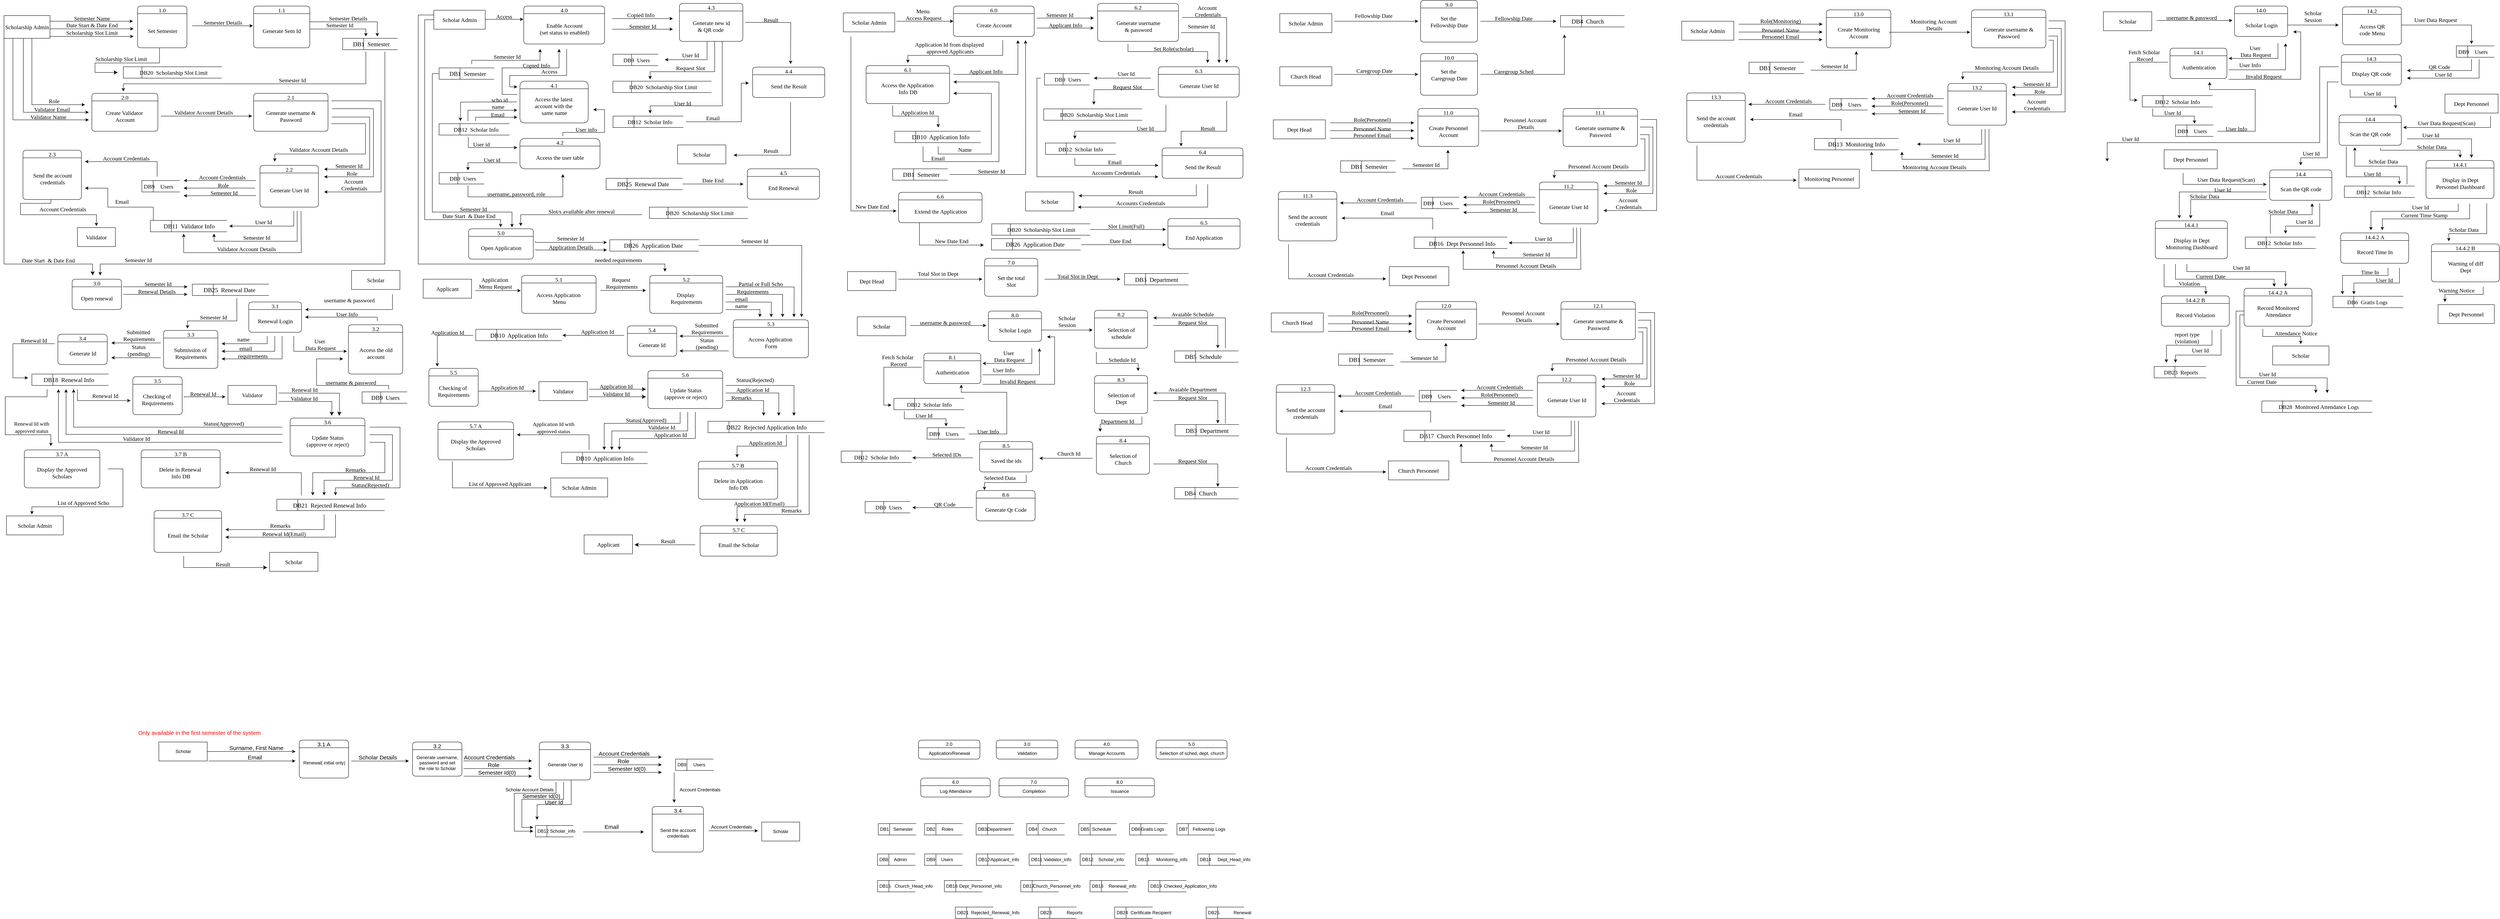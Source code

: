 <mxfile version="27.0.4">
  <diagram name="Page-1" id="H9mCC4LKSI06X5eU0nQ4">
    <mxGraphModel dx="1678" dy="928" grid="1" gridSize="10" guides="1" tooltips="1" connect="1" arrows="1" fold="1" page="1" pageScale="1" pageWidth="1100" pageHeight="1700" math="0" shadow="0">
      <root>
        <mxCell id="0" />
        <mxCell id="1" parent="0" />
        <mxCell id="bBNReim9IivtYAumU8x--395" value="DB9" style="html=1;dashed=0;whiteSpace=wrap;shape=mxgraph.dfd.dataStoreID;align=left;spacingLeft=3;points=[[0,0],[0.5,0],[1,0],[0,0.5],[1,0.5],[0,1],[0.5,1],[1,1]];" parent="1" vertex="1">
          <mxGeometry x="2444" y="2275" width="100" height="30" as="geometry" />
        </mxCell>
        <mxCell id="bBNReim9IivtYAumU8x--399" value="2.0" style="swimlane;fontStyle=0;childLayout=stackLayout;horizontal=1;startSize=20;fillColor=#ffffff;horizontalStack=0;resizeParent=1;resizeParentMax=0;resizeLast=0;collapsible=0;marginBottom=0;swimlaneFillColor=#ffffff;rounded=1;" parent="1" vertex="1">
          <mxGeometry x="2428" y="1975" width="162" height="50" as="geometry" />
        </mxCell>
        <mxCell id="bBNReim9IivtYAumU8x--400" value="Application/Renewal" style="text;html=1;align=center;verticalAlign=middle;resizable=0;points=[];autosize=1;strokeColor=none;fillColor=none;" parent="bBNReim9IivtYAumU8x--399" vertex="1">
          <mxGeometry y="20" width="162" height="30" as="geometry" />
        </mxCell>
        <mxCell id="bBNReim9IivtYAumU8x--401" value="3.0" style="swimlane;fontStyle=0;childLayout=stackLayout;horizontal=1;startSize=20;fillColor=#ffffff;horizontalStack=0;resizeParent=1;resizeParentMax=0;resizeLast=0;collapsible=0;marginBottom=0;swimlaneFillColor=#ffffff;rounded=1;" parent="1" vertex="1">
          <mxGeometry x="2633" y="1975" width="162" height="50" as="geometry" />
        </mxCell>
        <mxCell id="bBNReim9IivtYAumU8x--402" value="Validation" style="text;html=1;align=center;verticalAlign=middle;resizable=0;points=[];autosize=1;strokeColor=none;fillColor=none;" parent="bBNReim9IivtYAumU8x--401" vertex="1">
          <mxGeometry y="20" width="162" height="30" as="geometry" />
        </mxCell>
        <mxCell id="bBNReim9IivtYAumU8x--404" value="4.0" style="swimlane;fontStyle=0;childLayout=stackLayout;horizontal=1;startSize=20;fillColor=#ffffff;horizontalStack=0;resizeParent=1;resizeParentMax=0;resizeLast=0;collapsible=0;marginBottom=0;swimlaneFillColor=#ffffff;rounded=1;" parent="1" vertex="1">
          <mxGeometry x="2840.5" y="1975" width="166" height="50" as="geometry" />
        </mxCell>
        <mxCell id="bBNReim9IivtYAumU8x--405" value="Manage Accounts" style="text;html=1;align=center;verticalAlign=middle;resizable=0;points=[];autosize=1;strokeColor=none;fillColor=none;" parent="bBNReim9IivtYAumU8x--404" vertex="1">
          <mxGeometry y="20" width="166" height="30" as="geometry" />
        </mxCell>
        <mxCell id="bBNReim9IivtYAumU8x--406" value="5.0" style="swimlane;fontStyle=0;childLayout=stackLayout;horizontal=1;startSize=20;fillColor=#ffffff;horizontalStack=0;resizeParent=1;resizeParentMax=0;resizeLast=0;collapsible=0;marginBottom=0;swimlaneFillColor=#ffffff;rounded=1;" parent="1" vertex="1">
          <mxGeometry x="3054" y="1975" width="187" height="50" as="geometry" />
        </mxCell>
        <mxCell id="bBNReim9IivtYAumU8x--407" value="Selection of sched, dept, church" style="text;html=1;align=center;verticalAlign=middle;resizable=0;points=[];autosize=1;strokeColor=none;fillColor=none;" parent="bBNReim9IivtYAumU8x--406" vertex="1">
          <mxGeometry y="20" width="187" height="30" as="geometry" />
        </mxCell>
        <mxCell id="bBNReim9IivtYAumU8x--411" value="6.0" style="swimlane;fontStyle=0;childLayout=stackLayout;horizontal=1;startSize=20;fillColor=#ffffff;horizontalStack=0;resizeParent=1;resizeParentMax=0;resizeLast=0;collapsible=0;marginBottom=0;swimlaneFillColor=#ffffff;rounded=1;" parent="1" vertex="1">
          <mxGeometry x="2434" y="2075" width="183" height="50" as="geometry" />
        </mxCell>
        <mxCell id="bBNReim9IivtYAumU8x--412" value="Log Attendance" style="text;html=1;align=center;verticalAlign=middle;resizable=0;points=[];autosize=1;strokeColor=none;fillColor=none;" parent="bBNReim9IivtYAumU8x--411" vertex="1">
          <mxGeometry y="20" width="183" height="30" as="geometry" />
        </mxCell>
        <mxCell id="bBNReim9IivtYAumU8x--413" value="7.0" style="swimlane;fontStyle=0;childLayout=stackLayout;horizontal=1;startSize=20;fillColor=#ffffff;horizontalStack=0;resizeParent=1;resizeParentMax=0;resizeLast=0;collapsible=0;marginBottom=0;swimlaneFillColor=#ffffff;rounded=1;" parent="1" vertex="1">
          <mxGeometry x="2640.25" y="2075" width="183" height="50" as="geometry" />
        </mxCell>
        <mxCell id="bBNReim9IivtYAumU8x--414" value="Completion" style="text;html=1;align=center;verticalAlign=middle;resizable=0;points=[];autosize=1;strokeColor=none;fillColor=none;" parent="bBNReim9IivtYAumU8x--413" vertex="1">
          <mxGeometry y="20" width="183" height="30" as="geometry" />
        </mxCell>
        <mxCell id="bBNReim9IivtYAumU8x--415" value="8.0" style="swimlane;fontStyle=0;childLayout=stackLayout;horizontal=1;startSize=20;fillColor=#ffffff;horizontalStack=0;resizeParent=1;resizeParentMax=0;resizeLast=0;collapsible=0;marginBottom=0;swimlaneFillColor=#ffffff;rounded=1;" parent="1" vertex="1">
          <mxGeometry x="2866.5" y="2075" width="183" height="50" as="geometry" />
        </mxCell>
        <mxCell id="bBNReim9IivtYAumU8x--416" value="Issuance" style="text;html=1;align=center;verticalAlign=middle;resizable=0;points=[];autosize=1;strokeColor=none;fillColor=none;" parent="bBNReim9IivtYAumU8x--415" vertex="1">
          <mxGeometry y="20" width="183" height="30" as="geometry" />
        </mxCell>
        <mxCell id="bBNReim9IivtYAumU8x--417" value="Users" style="text;html=1;align=center;verticalAlign=middle;resizable=0;points=[];autosize=1;strokeColor=none;fillColor=none;" parent="1" vertex="1">
          <mxGeometry x="2477.75" y="2275" width="50" height="30" as="geometry" />
        </mxCell>
        <mxCell id="bBNReim9IivtYAumU8x--418" value="DB8" style="html=1;dashed=0;whiteSpace=wrap;shape=mxgraph.dfd.dataStoreID;align=left;spacingLeft=3;points=[[0,0],[0.5,0],[1,0],[0,0.5],[1,0.5],[0,1],[0.5,1],[1,1]];" parent="1" vertex="1">
          <mxGeometry x="2320" y="2275" width="100" height="30" as="geometry" />
        </mxCell>
        <mxCell id="bBNReim9IivtYAumU8x--419" value="Admin" style="text;html=1;align=center;verticalAlign=middle;resizable=0;points=[];autosize=1;strokeColor=none;fillColor=none;" parent="1" vertex="1">
          <mxGeometry x="2350" y="2275" width="60" height="30" as="geometry" />
        </mxCell>
        <mxCell id="bBNReim9IivtYAumU8x--420" value="DB2" style="html=1;dashed=0;whiteSpace=wrap;shape=mxgraph.dfd.dataStoreID;align=left;spacingLeft=3;points=[[0,0],[0.5,0],[1,0],[0,0.5],[1,0.5],[0,1],[0.5,1],[1,1]];" parent="1" vertex="1">
          <mxGeometry x="2444" y="2195" width="100" height="30" as="geometry" />
        </mxCell>
        <mxCell id="bBNReim9IivtYAumU8x--421" value="Roles" style="text;html=1;align=center;verticalAlign=middle;resizable=0;points=[];autosize=1;strokeColor=none;fillColor=none;" parent="1" vertex="1">
          <mxGeometry x="2479" y="2195" width="50" height="30" as="geometry" />
        </mxCell>
        <mxCell id="bBNReim9IivtYAumU8x--422" value="DB3" style="html=1;dashed=0;whiteSpace=wrap;shape=mxgraph.dfd.dataStoreID;align=left;spacingLeft=3;points=[[0,0],[0.5,0],[1,0],[0,0.5],[1,0.5],[0,1],[0.5,1],[1,1]];" parent="1" vertex="1">
          <mxGeometry x="2579.75" y="2195" width="100" height="30" as="geometry" />
        </mxCell>
        <mxCell id="bBNReim9IivtYAumU8x--423" value="Department" style="text;html=1;align=center;verticalAlign=middle;resizable=0;points=[];autosize=1;strokeColor=none;fillColor=none;" parent="1" vertex="1">
          <mxGeometry x="2594.75" y="2195" width="90" height="30" as="geometry" />
        </mxCell>
        <mxCell id="bBNReim9IivtYAumU8x--424" value="DB5" style="html=1;dashed=0;whiteSpace=wrap;shape=mxgraph.dfd.dataStoreID;align=left;spacingLeft=3;points=[[0,0],[0.5,0],[1,0],[0,0.5],[1,0.5],[0,1],[0.5,1],[1,1]];" parent="1" vertex="1">
          <mxGeometry x="2850.38" y="2195" width="100" height="30" as="geometry" />
        </mxCell>
        <mxCell id="bBNReim9IivtYAumU8x--425" value="Schedule" style="text;html=1;align=center;verticalAlign=middle;resizable=0;points=[];autosize=1;strokeColor=none;fillColor=none;" parent="1" vertex="1">
          <mxGeometry x="2875.38" y="2195" width="70" height="30" as="geometry" />
        </mxCell>
        <mxCell id="bBNReim9IivtYAumU8x--427" value="DB6" style="html=1;dashed=0;whiteSpace=wrap;shape=mxgraph.dfd.dataStoreID;align=left;spacingLeft=3;points=[[0,0],[0.5,0],[1,0],[0,0.5],[1,0.5],[0,1],[0.5,1],[1,1]];" parent="1" vertex="1">
          <mxGeometry x="2984" y="2195" width="100" height="30" as="geometry" />
        </mxCell>
        <mxCell id="bBNReim9IivtYAumU8x--428" value="Gratis Logs" style="text;html=1;align=center;verticalAlign=middle;resizable=0;points=[];autosize=1;strokeColor=none;fillColor=none;" parent="1" vertex="1">
          <mxGeometry x="3004" y="2195" width="80" height="30" as="geometry" />
        </mxCell>
        <mxCell id="bBNReim9IivtYAumU8x--429" value="DB7" style="html=1;dashed=0;whiteSpace=wrap;shape=mxgraph.dfd.dataStoreID;align=left;spacingLeft=3;points=[[0,0],[0.5,0],[1,0],[0,0.5],[1,0.5],[0,1],[0.5,1],[1,1]];" parent="1" vertex="1">
          <mxGeometry x="3109" y="2195" width="100" height="30" as="geometry" />
        </mxCell>
        <mxCell id="bBNReim9IivtYAumU8x--430" value="Fellowship Logs" style="text;html=1;align=center;verticalAlign=middle;resizable=0;points=[];autosize=1;strokeColor=none;fillColor=none;" parent="1" vertex="1">
          <mxGeometry x="3138" y="2195" width="110" height="30" as="geometry" />
        </mxCell>
        <mxCell id="bBNReim9IivtYAumU8x--432" value="DB1" style="html=1;dashed=0;whiteSpace=wrap;shape=mxgraph.dfd.dataStoreID;align=left;spacingLeft=3;points=[[0,0],[0.5,0],[1,0],[0,0.5],[1,0.5],[0,1],[0.5,1],[1,1]];" parent="1" vertex="1">
          <mxGeometry x="2322" y="2195" width="100" height="30" as="geometry" />
        </mxCell>
        <mxCell id="bBNReim9IivtYAumU8x--433" value="Semester" style="text;html=1;align=center;verticalAlign=middle;resizable=0;points=[];autosize=1;strokeColor=none;fillColor=none;" parent="1" vertex="1">
          <mxGeometry x="2352" y="2195" width="70" height="30" as="geometry" />
        </mxCell>
        <mxCell id="bBNReim9IivtYAumU8x--434" value="DB11" style="html=1;dashed=0;whiteSpace=wrap;shape=mxgraph.dfd.dataStoreID;align=left;spacingLeft=3;points=[[0,0],[0.5,0],[1,0],[0,0.5],[1,0.5],[0,1],[0.5,1],[1,1]];" parent="1" vertex="1">
          <mxGeometry x="2719.5" y="2275" width="100" height="30" as="geometry" />
        </mxCell>
        <mxCell id="bBNReim9IivtYAumU8x--435" value="Validator_info" style="text;html=1;align=center;verticalAlign=middle;resizable=0;points=[];autosize=1;strokeColor=none;fillColor=none;" parent="1" vertex="1">
          <mxGeometry x="2744" y="2275" width="100" height="30" as="geometry" />
        </mxCell>
        <mxCell id="bBNReim9IivtYAumU8x--436" value="DB12" style="html=1;dashed=0;whiteSpace=wrap;shape=mxgraph.dfd.dataStoreID;align=left;spacingLeft=3;points=[[0,0],[0.5,0],[1,0],[0,0.5],[1,0.5],[0,1],[0.5,1],[1,1]];" parent="1" vertex="1">
          <mxGeometry x="2854" y="2275" width="119" height="30" as="geometry" />
        </mxCell>
        <mxCell id="bBNReim9IivtYAumU8x--437" value="Scholar_info" style="text;html=1;align=center;verticalAlign=middle;resizable=0;points=[];autosize=1;strokeColor=none;fillColor=none;" parent="1" vertex="1">
          <mxGeometry x="2889.5" y="2275" width="90" height="30" as="geometry" />
        </mxCell>
        <mxCell id="bBNReim9IivtYAumU8x--438" value="DB16" style="html=1;dashed=0;whiteSpace=wrap;shape=mxgraph.dfd.dataStoreID;align=left;spacingLeft=3;points=[[0,0],[0.5,0],[1,0],[0,0.5],[1,0.5],[0,1],[0.5,1],[1,1]];" parent="1" vertex="1">
          <mxGeometry x="2496.25" y="2345" width="100" height="30" as="geometry" />
        </mxCell>
        <mxCell id="bBNReim9IivtYAumU8x--439" value="Dept_Personnel_info" style="text;html=1;align=center;verticalAlign=middle;resizable=0;points=[];autosize=1;strokeColor=none;fillColor=none;" parent="1" vertex="1">
          <mxGeometry x="2520.75" y="2345" width="140" height="30" as="geometry" />
        </mxCell>
        <mxCell id="bBNReim9IivtYAumU8x--440" value="DB17" style="html=1;dashed=0;whiteSpace=wrap;shape=mxgraph.dfd.dataStoreID;align=left;spacingLeft=3;points=[[0,0],[0.5,0],[1,0],[0,0.5],[1,0.5],[0,1],[0.5,1],[1,1]];" parent="1" vertex="1">
          <mxGeometry x="2697.5" y="2345" width="100" height="30" as="geometry" />
        </mxCell>
        <mxCell id="bBNReim9IivtYAumU8x--441" value="Church_Personnel_info" style="text;html=1;align=center;verticalAlign=middle;resizable=0;points=[];autosize=1;strokeColor=none;fillColor=none;" parent="1" vertex="1">
          <mxGeometry x="2717" y="2345" width="150" height="30" as="geometry" />
        </mxCell>
        <mxCell id="bBNReim9IivtYAumU8x--442" value="DB14" style="html=1;dashed=0;whiteSpace=wrap;shape=mxgraph.dfd.dataStoreID;align=left;spacingLeft=3;points=[[0,0],[0.5,0],[1,0],[0,0.5],[1,0.5],[0,1],[0.5,1],[1,1]];" parent="1" vertex="1">
          <mxGeometry x="3164" y="2275" width="100" height="30" as="geometry" />
        </mxCell>
        <mxCell id="bBNReim9IivtYAumU8x--443" value="Dept_Head_info" style="text;html=1;align=center;verticalAlign=middle;resizable=0;points=[];autosize=1;strokeColor=none;fillColor=none;" parent="1" vertex="1">
          <mxGeometry x="3203.5" y="2275" width="110" height="30" as="geometry" />
        </mxCell>
        <mxCell id="bBNReim9IivtYAumU8x--444" value="DB15" style="html=1;dashed=0;whiteSpace=wrap;shape=mxgraph.dfd.dataStoreID;align=left;spacingLeft=3;points=[[0,0],[0.5,0],[1,0],[0,0.5],[1,0.5],[0,1],[0.5,1],[1,1]];" parent="1" vertex="1">
          <mxGeometry x="2320" y="2345" width="100" height="30" as="geometry" />
        </mxCell>
        <mxCell id="bBNReim9IivtYAumU8x--445" value="Church_Head_info" style="text;html=1;align=center;verticalAlign=middle;resizable=0;points=[];autosize=1;strokeColor=none;fillColor=none;" parent="1" vertex="1">
          <mxGeometry x="2354.5" y="2345" width="120" height="30" as="geometry" />
        </mxCell>
        <mxCell id="bBNReim9IivtYAumU8x--446" value="DB13" style="html=1;dashed=0;whiteSpace=wrap;shape=mxgraph.dfd.dataStoreID;align=left;spacingLeft=3;points=[[0,0],[0.5,0],[1,0],[0,0.5],[1,0.5],[0,1],[0.5,1],[1,1]];" parent="1" vertex="1">
          <mxGeometry x="3000.5" y="2275" width="100" height="30" as="geometry" />
        </mxCell>
        <mxCell id="bBNReim9IivtYAumU8x--447" value="Monitoring_info" style="text;html=1;align=center;verticalAlign=middle;resizable=0;points=[];autosize=1;strokeColor=none;fillColor=none;" parent="1" vertex="1">
          <mxGeometry x="3040" y="2275" width="110" height="30" as="geometry" />
        </mxCell>
        <mxCell id="bBNReim9IivtYAumU8x--448" value="DB10" style="html=1;dashed=0;whiteSpace=wrap;shape=mxgraph.dfd.dataStoreID;align=left;spacingLeft=3;points=[[0,0],[0.5,0],[1,0],[0,0.5],[1,0.5],[0,1],[0.5,1],[1,1]];" parent="1" vertex="1">
          <mxGeometry x="2580.5" y="2275" width="100" height="30" as="geometry" />
        </mxCell>
        <mxCell id="bBNReim9IivtYAumU8x--449" value="Applicant_info" style="text;html=1;align=center;verticalAlign=middle;resizable=0;points=[];autosize=1;strokeColor=none;fillColor=none;" parent="1" vertex="1">
          <mxGeometry x="2605" y="2275" width="100" height="30" as="geometry" />
        </mxCell>
        <mxCell id="RpUNXSWF-gNv1XYwJZ2Y-1" value="DB4" style="html=1;dashed=0;whiteSpace=wrap;shape=mxgraph.dfd.dataStoreID;align=left;spacingLeft=3;points=[[0,0],[0.5,0],[1,0],[0,0.5],[1,0.5],[0,1],[0.5,1],[1,1]];" parent="1" vertex="1">
          <mxGeometry x="2713.25" y="2195" width="100" height="30" as="geometry" />
        </mxCell>
        <mxCell id="RpUNXSWF-gNv1XYwJZ2Y-2" value="Church" style="text;html=1;align=center;verticalAlign=middle;resizable=0;points=[];autosize=1;strokeColor=none;fillColor=none;" parent="1" vertex="1">
          <mxGeometry x="2743.25" y="2195" width="60" height="30" as="geometry" />
        </mxCell>
        <mxCell id="RpUNXSWF-gNv1XYwJZ2Y-3" value="DB19" style="html=1;dashed=0;whiteSpace=wrap;shape=mxgraph.dfd.dataStoreID;align=left;spacingLeft=3;points=[[0,0],[0.5,0],[1,0],[0,0.5],[1,0.5],[0,1],[0.5,1],[1,1]];" parent="1" vertex="1">
          <mxGeometry x="3034" y="2345" width="100" height="30" as="geometry" />
        </mxCell>
        <mxCell id="RpUNXSWF-gNv1XYwJZ2Y-4" value="Checked_Application_Info" style="text;html=1;align=center;verticalAlign=middle;resizable=0;points=[];autosize=1;strokeColor=none;fillColor=none;" parent="1" vertex="1">
          <mxGeometry x="3064" y="2345" width="160" height="30" as="geometry" />
        </mxCell>
        <mxCell id="RpUNXSWF-gNv1XYwJZ2Y-9" value="DB21" style="html=1;dashed=0;whiteSpace=wrap;shape=mxgraph.dfd.dataStoreID;align=left;spacingLeft=3;points=[[0,0],[0.5,0],[1,0],[0,0.5],[1,0.5],[0,1],[0.5,1],[1,1]];" parent="1" vertex="1">
          <mxGeometry x="2525" y="2415" width="100" height="30" as="geometry" />
        </mxCell>
        <mxCell id="RpUNXSWF-gNv1XYwJZ2Y-10" value="Rejected_Renewal_Info" style="text;html=1;align=center;verticalAlign=middle;resizable=0;points=[];autosize=1;strokeColor=none;fillColor=none;" parent="1" vertex="1">
          <mxGeometry x="2555" y="2415" width="150" height="30" as="geometry" />
        </mxCell>
        <mxCell id="RpUNXSWF-gNv1XYwJZ2Y-11" value="DB18" style="html=1;dashed=0;whiteSpace=wrap;shape=mxgraph.dfd.dataStoreID;align=left;spacingLeft=3;points=[[0,0],[0.5,0],[1,0],[0,0.5],[1,0.5],[0,1],[0.5,1],[1,1]];" parent="1" vertex="1">
          <mxGeometry x="2880" y="2345" width="100" height="30" as="geometry" />
        </mxCell>
        <mxCell id="RpUNXSWF-gNv1XYwJZ2Y-12" value="Renewal_info" style="text;html=1;align=center;verticalAlign=middle;resizable=0;points=[];autosize=1;strokeColor=none;fillColor=none;" parent="1" vertex="1">
          <mxGeometry x="2915" y="2345" width="100" height="30" as="geometry" />
        </mxCell>
        <mxCell id="RpUNXSWF-gNv1XYwJZ2Y-14" value="DB24" style="html=1;dashed=0;whiteSpace=wrap;shape=mxgraph.dfd.dataStoreID;align=left;spacingLeft=3;points=[[0,0],[0.5,0],[1,0],[0,0.5],[1,0.5],[0,1],[0.5,1],[1,1]];" parent="1" vertex="1">
          <mxGeometry x="2945" y="2415" width="100" height="30" as="geometry" />
        </mxCell>
        <mxCell id="RpUNXSWF-gNv1XYwJZ2Y-15" value="Certificate Recipient" style="text;html=1;align=center;verticalAlign=middle;resizable=0;points=[];autosize=1;strokeColor=none;fillColor=none;" parent="1" vertex="1">
          <mxGeometry x="2974.5" y="2415" width="130" height="30" as="geometry" />
        </mxCell>
        <mxCell id="RpUNXSWF-gNv1XYwJZ2Y-16" value="DB23" style="html=1;dashed=0;whiteSpace=wrap;shape=mxgraph.dfd.dataStoreID;align=left;spacingLeft=3;points=[[0,0],[0.5,0],[1,0],[0,0.5],[1,0.5],[0,1],[0.5,1],[1,1]];" parent="1" vertex="1">
          <mxGeometry x="2744" y="2415" width="100" height="30" as="geometry" />
        </mxCell>
        <mxCell id="RpUNXSWF-gNv1XYwJZ2Y-17" value="Reports" style="text;html=1;align=center;verticalAlign=middle;resizable=0;points=[];autosize=1;strokeColor=none;fillColor=none;" parent="1" vertex="1">
          <mxGeometry x="2803.5" y="2415" width="70" height="30" as="geometry" />
        </mxCell>
        <mxCell id="RpUNXSWF-gNv1XYwJZ2Y-203" value="DB25" style="html=1;dashed=0;whiteSpace=wrap;shape=mxgraph.dfd.dataStoreID;align=left;spacingLeft=3;points=[[0,0],[0.5,0],[1,0],[0,0.5],[1,0.5],[0,1],[0.5,1],[1,1]];" parent="1" vertex="1">
          <mxGeometry x="3186" y="2415" width="100" height="30" as="geometry" />
        </mxCell>
        <mxCell id="RpUNXSWF-gNv1XYwJZ2Y-204" value="Renewal" style="text;html=1;align=center;verticalAlign=middle;resizable=0;points=[];autosize=1;strokeColor=none;fillColor=none;" parent="1" vertex="1">
          <mxGeometry x="3245.5" y="2415" width="70" height="30" as="geometry" />
        </mxCell>
        <mxCell id="RpUNXSWF-gNv1XYwJZ2Y-266" value="3.1 A" style="swimlane;fontStyle=0;childLayout=stackLayout;horizontal=1;startSize=20;fillColor=#ffffff;horizontalStack=0;resizeParent=1;resizeParentMax=0;resizeLast=0;collapsible=0;marginBottom=0;swimlaneFillColor=#ffffff;rounded=1;fontSize=15;" parent="1" vertex="1">
          <mxGeometry x="796.5" y="1975" width="130" height="100" as="geometry" />
        </mxCell>
        <mxCell id="RpUNXSWF-gNv1XYwJZ2Y-267" value="Renewal( initial only)" style="text;html=1;align=center;verticalAlign=middle;resizable=0;points=[];autosize=1;strokeColor=none;fillColor=none;perimeterSpacing=0;spacingTop=30;spacingBottom=30;" parent="RpUNXSWF-gNv1XYwJZ2Y-266" vertex="1">
          <mxGeometry y="20" width="130" height="80" as="geometry" />
        </mxCell>
        <mxCell id="RpUNXSWF-gNv1XYwJZ2Y-268" style="edgeStyle=orthogonalEdgeStyle;rounded=0;orthogonalLoop=1;jettySize=auto;html=1;exitX=1;exitY=0.5;exitDx=0;exitDy=0;" parent="1" source="RpUNXSWF-gNv1XYwJZ2Y-269" edge="1">
          <mxGeometry relative="1" as="geometry">
            <mxPoint x="786.5" y="2005" as="targetPoint" />
            <Array as="points">
              <mxPoint x="746.5" y="2005" />
            </Array>
          </mxGeometry>
        </mxCell>
        <mxCell id="RpUNXSWF-gNv1XYwJZ2Y-269" value="Scholar" style="html=1;dashed=0;whiteSpace=wrap;" parent="1" vertex="1">
          <mxGeometry x="426.5" y="1980" width="127.5" height="50" as="geometry" />
        </mxCell>
        <mxCell id="RpUNXSWF-gNv1XYwJZ2Y-270" value="&lt;span style=&quot;font-size: 15px;&quot;&gt;Surname, First Name&lt;/span&gt;" style="text;html=1;align=center;verticalAlign=middle;resizable=0;points=[];autosize=1;strokeColor=none;fillColor=none;" parent="1" vertex="1">
          <mxGeometry x="597.5" y="1980" width="170" height="30" as="geometry" />
        </mxCell>
        <mxCell id="RpUNXSWF-gNv1XYwJZ2Y-271" value="&lt;span style=&quot;font-size: 15px;&quot;&gt;Email&lt;/span&gt;" style="text;html=1;align=center;verticalAlign=middle;resizable=0;points=[];autosize=1;strokeColor=none;fillColor=none;" parent="1" vertex="1">
          <mxGeometry x="648.5" y="2005" width="60" height="30" as="geometry" />
        </mxCell>
        <mxCell id="RpUNXSWF-gNv1XYwJZ2Y-272" style="edgeStyle=orthogonalEdgeStyle;rounded=0;orthogonalLoop=1;jettySize=auto;html=1;exitX=1;exitY=0.5;exitDx=0;exitDy=0;" parent="1" edge="1">
          <mxGeometry relative="1" as="geometry">
            <mxPoint x="786.5" y="2030" as="targetPoint" />
            <mxPoint x="558" y="2030" as="sourcePoint" />
            <Array as="points">
              <mxPoint x="750" y="2030" />
            </Array>
          </mxGeometry>
        </mxCell>
        <mxCell id="RpUNXSWF-gNv1XYwJZ2Y-273" value="&lt;span style=&quot;font-size: 15px;&quot;&gt;Only available in the first semester of the system&lt;/span&gt;" style="text;html=1;align=center;verticalAlign=middle;resizable=0;points=[];autosize=1;strokeColor=none;fillColor=none;fontColor=light-dark(#ff0000, #ededed);" parent="1" vertex="1">
          <mxGeometry x="358" y="1940" width="350" height="30" as="geometry" />
        </mxCell>
        <mxCell id="RpUNXSWF-gNv1XYwJZ2Y-274" style="edgeStyle=orthogonalEdgeStyle;rounded=0;orthogonalLoop=1;jettySize=auto;html=1;" parent="1" edge="1">
          <mxGeometry relative="1" as="geometry">
            <mxPoint x="1409.5" y="2029.71" as="targetPoint" />
            <mxPoint x="1229.5" y="2029.71" as="sourcePoint" />
          </mxGeometry>
        </mxCell>
        <mxCell id="RpUNXSWF-gNv1XYwJZ2Y-275" value="3.2" style="swimlane;fontStyle=0;childLayout=stackLayout;horizontal=1;startSize=20;fillColor=#ffffff;horizontalStack=0;resizeParent=1;resizeParentMax=0;resizeLast=0;collapsible=0;marginBottom=0;swimlaneFillColor=#ffffff;rounded=1;fontSize=15;" parent="1" vertex="1">
          <mxGeometry x="1095" y="1980" width="130" height="90" as="geometry" />
        </mxCell>
        <mxCell id="RpUNXSWF-gNv1XYwJZ2Y-276" value="Generate username,&lt;div&gt;&lt;span style=&quot;background-color: transparent; color: light-dark(rgb(0, 0, 0), rgb(255, 255, 255));&quot;&gt;password and set&lt;/span&gt;&lt;div&gt;the role to Scholar&lt;/div&gt;&lt;/div&gt;" style="text;html=1;align=center;verticalAlign=middle;resizable=0;points=[];autosize=1;strokeColor=none;fillColor=none;perimeterSpacing=0;spacingTop=10;spacingBottom=10;" parent="RpUNXSWF-gNv1XYwJZ2Y-275" vertex="1">
          <mxGeometry y="20" width="130" height="70" as="geometry" />
        </mxCell>
        <mxCell id="RpUNXSWF-gNv1XYwJZ2Y-277" style="edgeStyle=orthogonalEdgeStyle;rounded=0;orthogonalLoop=1;jettySize=auto;html=1;" parent="1" edge="1">
          <mxGeometry relative="1" as="geometry">
            <mxPoint x="1085.25" y="2030.0" as="targetPoint" />
            <mxPoint x="933.25" y="2030.18" as="sourcePoint" />
            <Array as="points">
              <mxPoint x="1025.25" y="2030.0" />
            </Array>
          </mxGeometry>
        </mxCell>
        <mxCell id="RpUNXSWF-gNv1XYwJZ2Y-278" value="&lt;span style=&quot;font-size: 15px;&quot;&gt;Scholar Details&lt;/span&gt;" style="text;html=1;align=center;verticalAlign=middle;resizable=0;points=[];autosize=1;strokeColor=none;fillColor=none;" parent="1" vertex="1">
          <mxGeometry x="942.5" y="2005" width="120" height="30" as="geometry" />
        </mxCell>
        <mxCell id="RpUNXSWF-gNv1XYwJZ2Y-279" value="DB9" style="html=1;dashed=0;whiteSpace=wrap;shape=mxgraph.dfd.dataStoreID;align=left;spacingLeft=3;points=[[0,0],[0.5,0],[1,0],[0,0.5],[1,0.5],[0,1],[0.5,1],[1,1]];" parent="1" vertex="1">
          <mxGeometry x="1788" y="2025" width="100" height="30" as="geometry" />
        </mxCell>
        <mxCell id="RpUNXSWF-gNv1XYwJZ2Y-280" style="edgeStyle=orthogonalEdgeStyle;rounded=0;orthogonalLoop=1;jettySize=auto;html=1;" parent="1" edge="1">
          <mxGeometry relative="1" as="geometry">
            <mxPoint x="1784.33" y="2140" as="targetPoint" />
            <mxPoint x="1784.33" y="2060" as="sourcePoint" />
          </mxGeometry>
        </mxCell>
        <mxCell id="RpUNXSWF-gNv1XYwJZ2Y-281" value="Users" style="text;html=1;align=center;verticalAlign=middle;resizable=0;points=[];autosize=1;strokeColor=none;fillColor=none;" parent="1" vertex="1">
          <mxGeometry x="1824.5" y="2025" width="50" height="30" as="geometry" />
        </mxCell>
        <mxCell id="RpUNXSWF-gNv1XYwJZ2Y-282" value="DB12" style="html=1;dashed=0;whiteSpace=wrap;shape=mxgraph.dfd.dataStoreID;align=left;spacingLeft=3;points=[[0,0],[0.5,0],[1,0],[0,0.5],[1,0.5],[0,1],[0.5,1],[1,1]];" parent="1" vertex="1">
          <mxGeometry x="1419" y="2200" width="100" height="30" as="geometry" />
        </mxCell>
        <mxCell id="RpUNXSWF-gNv1XYwJZ2Y-283" value="&lt;span style=&quot;font-size: 15px;&quot;&gt;Account Credentials&lt;/span&gt;" style="text;html=1;align=center;verticalAlign=middle;resizable=0;points=[];autosize=1;strokeColor=none;fillColor=none;" parent="1" vertex="1">
          <mxGeometry x="1216.5" y="2005" width="160" height="30" as="geometry" />
        </mxCell>
        <mxCell id="RpUNXSWF-gNv1XYwJZ2Y-284" value="&lt;span style=&quot;font-size: 15px;&quot;&gt;Role&lt;/span&gt;" style="text;html=1;align=center;verticalAlign=middle;resizable=0;points=[];autosize=1;strokeColor=none;fillColor=none;" parent="1" vertex="1">
          <mxGeometry x="1282.5" y="2025" width="50" height="30" as="geometry" />
        </mxCell>
        <mxCell id="RpUNXSWF-gNv1XYwJZ2Y-285" value="3.3" style="swimlane;fontStyle=0;childLayout=stackLayout;horizontal=1;startSize=20;fillColor=#ffffff;horizontalStack=0;resizeParent=1;resizeParentMax=0;resizeLast=0;collapsible=0;marginBottom=0;swimlaneFillColor=#ffffff;rounded=1;fontSize=15;" parent="1" vertex="1">
          <mxGeometry x="1429" y="1980" width="135" height="100" as="geometry" />
        </mxCell>
        <mxCell id="RpUNXSWF-gNv1XYwJZ2Y-286" value="Generate User Id" style="text;html=1;align=center;verticalAlign=middle;resizable=0;points=[];autosize=1;strokeColor=none;fillColor=none;perimeterSpacing=0;spacingTop=30;spacingBottom=30;" parent="RpUNXSWF-gNv1XYwJZ2Y-285" vertex="1">
          <mxGeometry y="20" width="135" height="80" as="geometry" />
        </mxCell>
        <mxCell id="RpUNXSWF-gNv1XYwJZ2Y-287" style="edgeStyle=orthogonalEdgeStyle;rounded=0;orthogonalLoop=1;jettySize=auto;html=1;" parent="1" edge="1">
          <mxGeometry relative="1" as="geometry">
            <mxPoint x="1409.5" y="2050" as="targetPoint" />
            <mxPoint x="1229.5" y="2050" as="sourcePoint" />
          </mxGeometry>
        </mxCell>
        <mxCell id="RpUNXSWF-gNv1XYwJZ2Y-292" style="edgeStyle=orthogonalEdgeStyle;rounded=0;orthogonalLoop=1;jettySize=auto;html=1;" parent="1" edge="1">
          <mxGeometry relative="1" as="geometry">
            <mxPoint x="1409.5" y="2070" as="targetPoint" />
            <mxPoint x="1229.5" y="2070" as="sourcePoint" />
          </mxGeometry>
        </mxCell>
        <mxCell id="RpUNXSWF-gNv1XYwJZ2Y-293" value="&lt;font style=&quot;font-size: 15px;&quot;&gt;Semester Id(0)&lt;/font&gt;" style="text;html=1;align=center;verticalAlign=middle;resizable=0;points=[];autosize=1;strokeColor=none;fillColor=none;" parent="1" vertex="1">
          <mxGeometry x="1256.5" y="2045" width="120" height="30" as="geometry" />
        </mxCell>
        <mxCell id="RpUNXSWF-gNv1XYwJZ2Y-294" style="edgeStyle=orthogonalEdgeStyle;rounded=0;orthogonalLoop=1;jettySize=auto;html=1;" parent="1" edge="1">
          <mxGeometry relative="1" as="geometry">
            <mxPoint x="1751.5" y="2019.71" as="targetPoint" />
            <mxPoint x="1571.5" y="2019.71" as="sourcePoint" />
          </mxGeometry>
        </mxCell>
        <mxCell id="RpUNXSWF-gNv1XYwJZ2Y-295" value="&lt;span style=&quot;font-size: 15px;&quot;&gt;Role&lt;/span&gt;" style="text;html=1;align=center;verticalAlign=middle;resizable=0;points=[];autosize=1;strokeColor=none;fillColor=none;" parent="1" vertex="1">
          <mxGeometry x="1624.5" y="2015" width="50" height="30" as="geometry" />
        </mxCell>
        <mxCell id="RpUNXSWF-gNv1XYwJZ2Y-296" style="edgeStyle=orthogonalEdgeStyle;rounded=0;orthogonalLoop=1;jettySize=auto;html=1;" parent="1" edge="1">
          <mxGeometry relative="1" as="geometry">
            <mxPoint x="1751.5" y="2040" as="targetPoint" />
            <mxPoint x="1571.5" y="2040" as="sourcePoint" />
          </mxGeometry>
        </mxCell>
        <mxCell id="RpUNXSWF-gNv1XYwJZ2Y-297" style="edgeStyle=orthogonalEdgeStyle;rounded=0;orthogonalLoop=1;jettySize=auto;html=1;" parent="1" edge="1">
          <mxGeometry relative="1" as="geometry">
            <mxPoint x="1751.5" y="2060" as="targetPoint" />
            <mxPoint x="1571.5" y="2060" as="sourcePoint" />
          </mxGeometry>
        </mxCell>
        <mxCell id="RpUNXSWF-gNv1XYwJZ2Y-298" value="&lt;font style=&quot;font-size: 15px;&quot;&gt;Semester Id(0)&lt;/font&gt;" style="text;html=1;align=center;verticalAlign=middle;resizable=0;points=[];autosize=1;strokeColor=none;fillColor=none;" parent="1" vertex="1">
          <mxGeometry x="1598.5" y="2035" width="120" height="30" as="geometry" />
        </mxCell>
        <mxCell id="RpUNXSWF-gNv1XYwJZ2Y-299" value="Scholar_info" style="text;html=1;align=center;verticalAlign=middle;resizable=0;points=[];autosize=1;strokeColor=none;fillColor=none;" parent="1" vertex="1">
          <mxGeometry x="1444.75" y="2200" width="90" height="30" as="geometry" />
        </mxCell>
        <mxCell id="RpUNXSWF-gNv1XYwJZ2Y-300" style="edgeStyle=orthogonalEdgeStyle;rounded=0;orthogonalLoop=1;jettySize=auto;html=1;exitX=0.744;exitY=1.029;exitDx=0;exitDy=0;exitPerimeter=0;" parent="1" edge="1">
          <mxGeometry relative="1" as="geometry">
            <mxPoint x="1423" y="2185" as="targetPoint" />
            <mxPoint x="1513" y="2080" as="sourcePoint" />
            <Array as="points">
              <mxPoint x="1513" y="2145" />
              <mxPoint x="1423" y="2145" />
            </Array>
          </mxGeometry>
        </mxCell>
        <mxCell id="RpUNXSWF-gNv1XYwJZ2Y-301" value="&lt;font style=&quot;font-size: 15px;&quot;&gt;User Id&lt;/font&gt;" style="text;html=1;align=center;verticalAlign=middle;resizable=0;points=[];autosize=1;strokeColor=none;fillColor=none;" parent="1" vertex="1">
          <mxGeometry x="1432" y="2123" width="70" height="30" as="geometry" />
        </mxCell>
        <mxCell id="RpUNXSWF-gNv1XYwJZ2Y-302" style="edgeStyle=orthogonalEdgeStyle;rounded=0;orthogonalLoop=1;jettySize=auto;html=1;" parent="1" edge="1">
          <mxGeometry relative="1" as="geometry">
            <mxPoint x="1413" y="2205" as="targetPoint" />
            <mxPoint x="1493" y="2085" as="sourcePoint" />
            <Array as="points">
              <mxPoint x="1493" y="2131" />
              <mxPoint x="1383" y="2131" />
              <mxPoint x="1383" y="2205" />
            </Array>
          </mxGeometry>
        </mxCell>
        <mxCell id="RpUNXSWF-gNv1XYwJZ2Y-303" value="&lt;font style=&quot;font-size: 15px;&quot;&gt;Semester Id(0)&lt;/font&gt;" style="text;html=1;align=center;verticalAlign=middle;resizable=0;points=[];autosize=1;strokeColor=none;fillColor=none;" parent="1" vertex="1">
          <mxGeometry x="1374" y="2107" width="120" height="30" as="geometry" />
        </mxCell>
        <mxCell id="RpUNXSWF-gNv1XYwJZ2Y-304" style="edgeStyle=orthogonalEdgeStyle;rounded=0;orthogonalLoop=1;jettySize=auto;html=1;" parent="1" edge="1">
          <mxGeometry relative="1" as="geometry">
            <mxPoint x="1413" y="2215" as="targetPoint" />
            <mxPoint x="1473" y="2085" as="sourcePoint" />
            <Array as="points">
              <mxPoint x="1473" y="2115" />
              <mxPoint x="1363" y="2115" />
              <mxPoint x="1363" y="2215" />
            </Array>
          </mxGeometry>
        </mxCell>
        <mxCell id="RpUNXSWF-gNv1XYwJZ2Y-305" value="Scholar Account Details" style="text;html=1;align=center;verticalAlign=middle;resizable=0;points=[];autosize=1;strokeColor=none;fillColor=none;" parent="1" vertex="1">
          <mxGeometry x="1328" y="2091" width="150" height="30" as="geometry" />
        </mxCell>
        <mxCell id="RpUNXSWF-gNv1XYwJZ2Y-306" value="&lt;font style=&quot;font-size: 15px;&quot;&gt;Account Credentials&lt;/font&gt;" style="text;html=1;align=center;verticalAlign=middle;resizable=0;points=[];autosize=1;strokeColor=none;fillColor=none;" parent="1" vertex="1">
          <mxGeometry x="1571.5" y="1995" width="160" height="30" as="geometry" />
        </mxCell>
        <mxCell id="RpUNXSWF-gNv1XYwJZ2Y-307" style="edgeStyle=orthogonalEdgeStyle;rounded=0;orthogonalLoop=1;jettySize=auto;html=1;" parent="1" edge="1">
          <mxGeometry relative="1" as="geometry">
            <mxPoint x="2005.0" y="2214" as="targetPoint" />
            <mxPoint x="1875" y="2214" as="sourcePoint" />
            <Array as="points">
              <mxPoint x="1905" y="2214" />
              <mxPoint x="1905" y="2214" />
            </Array>
          </mxGeometry>
        </mxCell>
        <mxCell id="RpUNXSWF-gNv1XYwJZ2Y-308" value="3.4" style="swimlane;fontStyle=0;childLayout=stackLayout;horizontal=1;startSize=20;fillColor=#ffffff;horizontalStack=0;resizeParent=1;resizeParentMax=0;resizeLast=0;collapsible=0;marginBottom=0;swimlaneFillColor=#ffffff;rounded=1;fontSize=15;" parent="1" vertex="1">
          <mxGeometry x="1726.5" y="2150" width="135" height="120" as="geometry" />
        </mxCell>
        <mxCell id="RpUNXSWF-gNv1XYwJZ2Y-309" value="Send the account&lt;div&gt;credentials&lt;/div&gt;" style="text;html=1;align=center;verticalAlign=middle;resizable=0;points=[];autosize=1;strokeColor=none;fillColor=none;perimeterSpacing=0;spacingTop=30;spacingBottom=30;" parent="RpUNXSWF-gNv1XYwJZ2Y-308" vertex="1">
          <mxGeometry y="20" width="135" height="100" as="geometry" />
        </mxCell>
        <mxCell id="RpUNXSWF-gNv1XYwJZ2Y-310" value="Account Credentials" style="text;html=1;align=center;verticalAlign=middle;resizable=0;points=[];autosize=1;strokeColor=none;fillColor=none;fontSize=12;" parent="1" vertex="1">
          <mxGeometry x="1786.5" y="2091" width="130" height="30" as="geometry" />
        </mxCell>
        <mxCell id="RpUNXSWF-gNv1XYwJZ2Y-311" value="Scholar" style="html=1;dashed=0;whiteSpace=wrap;" parent="1" vertex="1">
          <mxGeometry x="2015" y="2191" width="100" height="50" as="geometry" />
        </mxCell>
        <mxCell id="RpUNXSWF-gNv1XYwJZ2Y-312" value="Account Credentials" style="text;html=1;align=center;verticalAlign=middle;resizable=0;points=[];autosize=1;strokeColor=none;fillColor=none;fontSize=12;" parent="1" vertex="1">
          <mxGeometry x="1870" y="2189" width="130" height="30" as="geometry" />
        </mxCell>
        <mxCell id="RpUNXSWF-gNv1XYwJZ2Y-313" style="edgeStyle=orthogonalEdgeStyle;rounded=0;orthogonalLoop=1;jettySize=auto;html=1;" parent="1" edge="1">
          <mxGeometry relative="1" as="geometry">
            <mxPoint x="1704.5" y="2217" as="targetPoint" />
            <mxPoint x="1544.5" y="2217" as="sourcePoint" />
            <Array as="points">
              <mxPoint x="1574.5" y="2217" />
              <mxPoint x="1574.5" y="2217" />
            </Array>
          </mxGeometry>
        </mxCell>
        <mxCell id="RpUNXSWF-gNv1XYwJZ2Y-314" value="&lt;span style=&quot;font-size: 15px;&quot;&gt;Email&lt;/span&gt;" style="text;html=1;align=center;verticalAlign=middle;resizable=0;points=[];autosize=1;strokeColor=none;fillColor=none;" parent="1" vertex="1">
          <mxGeometry x="1588.5" y="2188" width="60" height="30" as="geometry" />
        </mxCell>
        <mxCell id="7z3SevUB98jJA0cymraQ-19" style="edgeStyle=orthogonalEdgeStyle;rounded=0;orthogonalLoop=1;jettySize=auto;html=1;fontSize=15;fontFamily=Lucida Console;" parent="1" edge="1">
          <mxGeometry relative="1" as="geometry">
            <mxPoint x="514.25" y="92" as="sourcePoint" />
            <mxPoint x="674.25" y="92" as="targetPoint" />
            <Array as="points">
              <mxPoint x="564.25" y="92" />
              <mxPoint x="564.25" y="92" />
            </Array>
          </mxGeometry>
        </mxCell>
        <mxCell id="7z3SevUB98jJA0cymraQ-20" style="edgeStyle=orthogonalEdgeStyle;rounded=0;orthogonalLoop=1;jettySize=auto;html=1;fontSize=15;startSize=8;endSize=8;fontFamily=Lucida Console;" parent="1" edge="1">
          <mxGeometry relative="1" as="geometry">
            <mxPoint x="318.25" y="215" as="targetPoint" />
            <mxPoint x="428.25" y="150" as="sourcePoint" />
            <Array as="points">
              <mxPoint x="428.25" y="190" />
              <mxPoint x="258.25" y="190" />
              <mxPoint x="258.25" y="215" />
            </Array>
          </mxGeometry>
        </mxCell>
        <mxCell id="7z3SevUB98jJA0cymraQ-21" style="edgeStyle=orthogonalEdgeStyle;rounded=0;orthogonalLoop=1;jettySize=auto;html=1;fontSize=15;fontFamily=Lucida Console;" parent="1" edge="1">
          <mxGeometry relative="1" as="geometry">
            <mxPoint x="358.25" y="80" as="targetPoint" />
            <mxPoint x="138.25" y="80" as="sourcePoint" />
            <Array as="points">
              <mxPoint x="358.25" y="80" />
            </Array>
          </mxGeometry>
        </mxCell>
        <mxCell id="7z3SevUB98jJA0cymraQ-23" style="edgeStyle=orthogonalEdgeStyle;rounded=0;orthogonalLoop=1;jettySize=auto;html=1;" parent="1" edge="1">
          <mxGeometry relative="1" as="geometry">
            <mxPoint x="242" y="340" as="targetPoint" />
            <mxPoint x="42.04" y="125" as="sourcePoint" />
            <Array as="points">
              <mxPoint x="42" y="340" />
            </Array>
          </mxGeometry>
        </mxCell>
        <mxCell id="7z3SevUB98jJA0cymraQ-25" style="edgeStyle=orthogonalEdgeStyle;rounded=0;orthogonalLoop=1;jettySize=auto;html=1;fontSize=15;fontFamily=Lucida Console;" parent="1" edge="1">
          <mxGeometry relative="1" as="geometry">
            <mxPoint x="333" y="265" as="targetPoint" />
            <mxPoint x="972" y="160" as="sourcePoint" />
            <Array as="points">
              <mxPoint x="972" y="245" />
              <mxPoint x="333" y="245" />
            </Array>
          </mxGeometry>
        </mxCell>
        <mxCell id="7z3SevUB98jJA0cymraQ-27" style="edgeStyle=orthogonalEdgeStyle;rounded=0;orthogonalLoop=1;jettySize=auto;html=1;" parent="1" edge="1">
          <mxGeometry relative="1" as="geometry">
            <mxPoint x="242" y="320" as="targetPoint" />
            <mxPoint x="69.49" y="125.0" as="sourcePoint" />
            <Array as="points">
              <mxPoint x="69" y="320" />
            </Array>
          </mxGeometry>
        </mxCell>
        <mxCell id="7z3SevUB98jJA0cymraQ-28" style="edgeStyle=orthogonalEdgeStyle;rounded=0;orthogonalLoop=1;jettySize=auto;html=1;fontSize=15;fontFamily=Lucida Console;" parent="1" edge="1">
          <mxGeometry relative="1" as="geometry">
            <mxPoint x="812" y="81.5" as="sourcePoint" />
            <mxPoint x="1002" y="120" as="targetPoint" />
            <Array as="points">
              <mxPoint x="862" y="81.5" />
              <mxPoint x="862" y="81.5" />
            </Array>
          </mxGeometry>
        </mxCell>
        <mxCell id="7z3SevUB98jJA0cymraQ-29" style="edgeStyle=orthogonalEdgeStyle;rounded=0;orthogonalLoop=1;jettySize=auto;html=1;fontSize=15;fontFamily=Lucida Console;" parent="1" edge="1">
          <mxGeometry relative="1" as="geometry">
            <mxPoint x="812" y="100.5" as="sourcePoint" />
            <mxPoint x="972" y="120" as="targetPoint" />
            <Array as="points">
              <mxPoint x="862" y="100.5" />
              <mxPoint x="862" y="100.5" />
            </Array>
          </mxGeometry>
        </mxCell>
        <mxCell id="7z3SevUB98jJA0cymraQ-30" style="edgeStyle=orthogonalEdgeStyle;rounded=0;orthogonalLoop=1;jettySize=auto;html=1;fontSize=15;fontFamily=Lucida Console;" parent="1" edge="1">
          <mxGeometry relative="1" as="geometry">
            <mxPoint x="862" y="490" as="targetPoint" />
            <mxPoint x="882.5" y="310.5" as="sourcePoint" />
            <Array as="points">
              <mxPoint x="992" y="311" />
              <mxPoint x="992" y="490" />
            </Array>
          </mxGeometry>
        </mxCell>
        <mxCell id="7z3SevUB98jJA0cymraQ-31" style="edgeStyle=orthogonalEdgeStyle;rounded=0;orthogonalLoop=1;jettySize=auto;html=1;fontSize=15;fontFamily=Lucida Console;exitX=0.478;exitY=1;exitDx=0;exitDy=0;exitPerimeter=0;" parent="1" source="7z3SevUB98jJA0cymraQ-69" edge="1">
          <mxGeometry relative="1" as="geometry">
            <mxPoint x="262" y="620" as="targetPoint" />
            <mxPoint x="142" y="560" as="sourcePoint" />
            <Array as="points">
              <mxPoint x="142" y="560" />
              <mxPoint x="62" y="560" />
              <mxPoint x="62" y="590" />
              <mxPoint x="262" y="590" />
            </Array>
          </mxGeometry>
        </mxCell>
        <mxCell id="7z3SevUB98jJA0cymraQ-32" style="edgeStyle=orthogonalEdgeStyle;rounded=0;orthogonalLoop=1;jettySize=auto;html=1;fontSize=15;fontFamily=Lucida Console;" parent="1" edge="1">
          <mxGeometry relative="1" as="geometry">
            <mxPoint x="432" y="330" as="sourcePoint" />
            <mxPoint x="672" y="330" as="targetPoint" />
            <Array as="points">
              <mxPoint x="432" y="330" />
            </Array>
          </mxGeometry>
        </mxCell>
        <mxCell id="7z3SevUB98jJA0cymraQ-33" style="edgeStyle=orthogonalEdgeStyle;rounded=0;orthogonalLoop=1;jettySize=auto;html=1;fontSize=15;fontFamily=Lucida Console;" parent="1" edge="1">
          <mxGeometry relative="1" as="geometry">
            <mxPoint x="232" y="450" as="targetPoint" />
            <mxPoint x="422" y="490" as="sourcePoint" />
            <Array as="points">
              <mxPoint x="422" y="450" />
            </Array>
          </mxGeometry>
        </mxCell>
        <mxCell id="7z3SevUB98jJA0cymraQ-34" style="edgeStyle=orthogonalEdgeStyle;rounded=0;orthogonalLoop=1;jettySize=auto;html=1;fontSize=15;fontFamily=Lucida Console;exitX=0.083;exitY=0.024;exitDx=0;exitDy=0;exitPerimeter=0;" parent="1" source="7z3SevUB98jJA0cymraQ-119" edge="1">
          <mxGeometry relative="1" as="geometry">
            <mxPoint x="232" y="520" as="targetPoint" />
            <mxPoint x="412" y="600" as="sourcePoint" />
            <Array as="points">
              <mxPoint x="412" y="606" />
              <mxPoint x="412" y="570" />
              <mxPoint x="292" y="570" />
              <mxPoint x="292" y="520" />
            </Array>
          </mxGeometry>
        </mxCell>
        <mxCell id="7z3SevUB98jJA0cymraQ-35" style="edgeStyle=orthogonalEdgeStyle;rounded=0;orthogonalLoop=1;jettySize=auto;html=1;fontSize=15;fontFamily=Lucida Console;" parent="1" edge="1">
          <mxGeometry relative="1" as="geometry">
            <mxPoint x="862" y="470" as="targetPoint" />
            <mxPoint x="882.5" y="332.5" as="sourcePoint" />
            <Array as="points">
              <mxPoint x="982" y="333" />
              <mxPoint x="982" y="470" />
            </Array>
          </mxGeometry>
        </mxCell>
        <mxCell id="7z3SevUB98jJA0cymraQ-36" style="edgeStyle=orthogonalEdgeStyle;rounded=0;orthogonalLoop=1;jettySize=auto;html=1;fontSize=15;fontFamily=Lucida Console;" parent="1" edge="1">
          <mxGeometry relative="1" as="geometry">
            <mxPoint x="732" y="450" as="targetPoint" />
            <mxPoint x="881" y="350" as="sourcePoint" />
            <Array as="points">
              <mxPoint x="971" y="350" />
              <mxPoint x="971" y="430" />
              <mxPoint x="732" y="430" />
            </Array>
          </mxGeometry>
        </mxCell>
        <mxCell id="7z3SevUB98jJA0cymraQ-38" style="edgeStyle=orthogonalEdgeStyle;rounded=0;orthogonalLoop=1;jettySize=auto;html=1;fontSize=15;fontFamily=Lucida Console;" parent="1" edge="1">
          <mxGeometry relative="1" as="geometry">
            <mxPoint x="492" y="500" as="targetPoint" />
            <mxPoint x="682" y="500" as="sourcePoint" />
            <Array as="points">
              <mxPoint x="678" y="500" />
            </Array>
          </mxGeometry>
        </mxCell>
        <mxCell id="7z3SevUB98jJA0cymraQ-39" style="edgeStyle=orthogonalEdgeStyle;rounded=0;orthogonalLoop=1;jettySize=auto;html=1;fontSize=15;fontFamily=Lucida Console;" parent="1" edge="1">
          <mxGeometry relative="1" as="geometry">
            <mxPoint x="492" y="640" as="targetPoint" />
            <mxPoint x="801.26" y="580" as="sourcePoint" />
            <Array as="points">
              <mxPoint x="801" y="626" />
              <mxPoint x="802" y="626" />
              <mxPoint x="802" y="690" />
              <mxPoint x="492" y="690" />
            </Array>
          </mxGeometry>
        </mxCell>
        <mxCell id="7z3SevUB98jJA0cymraQ-40" style="edgeStyle=orthogonalEdgeStyle;rounded=0;orthogonalLoop=1;jettySize=auto;html=1;fontSize=15;fontFamily=Lucida Console;" parent="1" edge="1">
          <mxGeometry relative="1" as="geometry">
            <mxPoint x="612" y="620" as="targetPoint" />
            <mxPoint x="782" y="580" as="sourcePoint" />
            <Array as="points">
              <mxPoint x="782" y="620" />
            </Array>
          </mxGeometry>
        </mxCell>
        <mxCell id="7z3SevUB98jJA0cymraQ-41" style="edgeStyle=orthogonalEdgeStyle;rounded=0;orthogonalLoop=1;jettySize=auto;html=1;fontSize=15;fontFamily=Lucida Console;" parent="1" edge="1">
          <mxGeometry relative="1" as="geometry">
            <mxPoint x="862" y="530" as="targetPoint" />
            <mxPoint x="881.25" y="289.71" as="sourcePoint" />
            <Array as="points">
              <mxPoint x="971" y="290" />
              <mxPoint x="1012" y="290" />
              <mxPoint x="1012" y="510" />
            </Array>
          </mxGeometry>
        </mxCell>
        <mxCell id="7z3SevUB98jJA0cymraQ-42" style="edgeStyle=orthogonalEdgeStyle;rounded=0;orthogonalLoop=1;jettySize=auto;html=1;fontSize=15;fontFamily=Lucida Console;" parent="1" edge="1">
          <mxGeometry relative="1" as="geometry">
            <mxPoint x="492" y="520" as="targetPoint" />
            <mxPoint x="680" y="519.71" as="sourcePoint" />
            <Array as="points">
              <mxPoint x="600" y="519.71" />
              <mxPoint x="600" y="519.71" />
            </Array>
          </mxGeometry>
        </mxCell>
        <mxCell id="7z3SevUB98jJA0cymraQ-43" style="edgeStyle=orthogonalEdgeStyle;rounded=0;orthogonalLoop=1;jettySize=auto;html=1;fontSize=15;fontFamily=Lucida Console;" parent="1" edge="1">
          <mxGeometry relative="1" as="geometry">
            <mxPoint x="492" y="540" as="targetPoint" />
            <mxPoint x="682.5" y="539.71" as="sourcePoint" />
            <Array as="points">
              <mxPoint x="602.5" y="539.71" />
              <mxPoint x="602.5" y="539.71" />
            </Array>
          </mxGeometry>
        </mxCell>
        <mxCell id="7z3SevUB98jJA0cymraQ-48" value="1.0" style="swimlane;fontStyle=0;childLayout=stackLayout;horizontal=1;startSize=20;fillColor=#ffffff;horizontalStack=0;resizeParent=1;resizeParentMax=0;resizeLast=0;collapsible=0;marginBottom=0;swimlaneFillColor=#ffffff;rounded=1;fontSize=15;fontFamily=Lucida Console;" parent="1" vertex="1">
          <mxGeometry x="370.5" y="40" width="130" height="110" as="geometry" />
        </mxCell>
        <mxCell id="7z3SevUB98jJA0cymraQ-49" value="Set Semester" style="text;html=1;align=center;verticalAlign=middle;resizable=0;points=[];autosize=1;strokeColor=none;fillColor=none;perimeterSpacing=0;spacingTop=30;spacingBottom=30;fontSize=15;fontFamily=Lucida Console;" parent="7z3SevUB98jJA0cymraQ-48" vertex="1">
          <mxGeometry y="20" width="130" height="90" as="geometry" />
        </mxCell>
        <mxCell id="7z3SevUB98jJA0cymraQ-239" style="edgeStyle=orthogonalEdgeStyle;rounded=0;orthogonalLoop=1;jettySize=auto;html=1;exitX=0;exitY=1;exitDx=0;exitDy=0;fontSize=12;startSize=8;endSize=8;" parent="1" source="7z3SevUB98jJA0cymraQ-50" edge="1">
          <mxGeometry relative="1" as="geometry">
            <mxPoint x="252" y="750" as="targetPoint" />
            <Array as="points">
              <mxPoint x="19" y="720" />
              <mxPoint x="252" y="720" />
            </Array>
          </mxGeometry>
        </mxCell>
        <mxCell id="7z3SevUB98jJA0cymraQ-50" value="Scholarship Admin" style="html=1;dashed=0;whiteSpace=wrap;fontSize=15;fontFamily=Lucida Console;" parent="1" vertex="1">
          <mxGeometry x="18.5" y="65" width="121.25" height="60" as="geometry" />
        </mxCell>
        <mxCell id="7z3SevUB98jJA0cymraQ-51" value="&lt;font&gt;Semester Name&lt;/font&gt;" style="text;html=1;align=center;verticalAlign=middle;resizable=0;points=[];autosize=1;strokeColor=none;fillColor=none;fontSize=15;fontFamily=Lucida Console;" parent="1" vertex="1">
          <mxGeometry x="179.75" y="57" width="140" height="30" as="geometry" />
        </mxCell>
        <mxCell id="7z3SevUB98jJA0cymraQ-52" value="&lt;span&gt;Date Start &amp;amp; Date End&lt;/span&gt;" style="text;html=1;align=center;verticalAlign=middle;resizable=0;points=[];autosize=1;strokeColor=none;fillColor=none;fontSize=15;fontFamily=Lucida Console;" parent="1" vertex="1">
          <mxGeometry x="144.75" y="75" width="210" height="30" as="geometry" />
        </mxCell>
        <mxCell id="7z3SevUB98jJA0cymraQ-55" value="2.0" style="swimlane;fontStyle=0;childLayout=stackLayout;horizontal=1;startSize=20;fillColor=#ffffff;horizontalStack=0;resizeParent=1;resizeParentMax=0;resizeLast=0;collapsible=0;marginBottom=0;swimlaneFillColor=#ffffff;rounded=1;fontSize=15;fontFamily=Lucida Console;" parent="1" vertex="1">
          <mxGeometry x="250" y="270" width="174" height="100" as="geometry" />
        </mxCell>
        <mxCell id="7z3SevUB98jJA0cymraQ-56" value="&lt;span class=&quot;_fadeIn_m1hgl_8&quot;&gt;Create &lt;/span&gt;&lt;span class=&quot;_fadeIn_m1hgl_8&quot;&gt;Validator&amp;nbsp;&lt;/span&gt;&lt;div&gt;&lt;span class=&quot;_fadeIn_m1hgl_8&quot;&gt;Account&lt;/span&gt;&lt;/div&gt;" style="text;html=1;align=center;verticalAlign=middle;resizable=0;points=[];autosize=1;strokeColor=none;fillColor=none;perimeterSpacing=0;spacingTop=15;spacingBottom=15;fontSize=15;fontFamily=Lucida Console;" parent="7z3SevUB98jJA0cymraQ-55" vertex="1">
          <mxGeometry y="20" width="174" height="80" as="geometry" />
        </mxCell>
        <mxCell id="7z3SevUB98jJA0cymraQ-57" value="&lt;span&gt;Validator Name&lt;/span&gt;" style="text;html=1;align=center;verticalAlign=middle;resizable=0;points=[];autosize=1;strokeColor=none;fillColor=none;fontSize=15;fontFamily=Lucida Console;" parent="1" vertex="1">
          <mxGeometry x="60" y="317" width="150" height="30" as="geometry" />
        </mxCell>
        <mxCell id="7z3SevUB98jJA0cymraQ-58" value="&lt;span&gt;Validator Email&lt;/span&gt;" style="text;html=1;align=center;verticalAlign=middle;resizable=0;points=[];autosize=1;strokeColor=none;fillColor=none;fontSize=15;fontFamily=Lucida Console;" parent="1" vertex="1">
          <mxGeometry x="64.75" y="297" width="160" height="30" as="geometry" />
        </mxCell>
        <mxCell id="7z3SevUB98jJA0cymraQ-59" value="&lt;span&gt;Role&lt;/span&gt;" style="text;html=1;align=center;verticalAlign=middle;resizable=0;points=[];autosize=1;strokeColor=none;fillColor=none;fontSize=15;fontFamily=Lucida Console;" parent="1" vertex="1">
          <mxGeometry x="119.75" y="275" width="60" height="30" as="geometry" />
        </mxCell>
        <mxCell id="7z3SevUB98jJA0cymraQ-60" value="1.1" style="swimlane;fontStyle=0;childLayout=stackLayout;horizontal=1;startSize=20;fillColor=#ffffff;horizontalStack=0;resizeParent=1;resizeParentMax=0;resizeLast=0;collapsible=0;marginBottom=0;swimlaneFillColor=#ffffff;rounded=1;fontSize=15;fontFamily=Lucida Console;" parent="1" vertex="1">
          <mxGeometry x="676.25" y="40" width="148" height="110" as="geometry" />
        </mxCell>
        <mxCell id="7z3SevUB98jJA0cymraQ-61" value="Generate Sem Id" style="text;html=1;align=center;verticalAlign=middle;resizable=0;points=[];autosize=1;strokeColor=none;fillColor=none;perimeterSpacing=0;spacingTop=30;spacingBottom=30;fontSize=15;fontFamily=Lucida Console;" parent="7z3SevUB98jJA0cymraQ-60" vertex="1">
          <mxGeometry y="20" width="148" height="90" as="geometry" />
        </mxCell>
        <mxCell id="7z3SevUB98jJA0cymraQ-62" value="&lt;font&gt;Semester Details&lt;/font&gt;" style="text;html=1;align=center;verticalAlign=middle;resizable=0;points=[];autosize=1;strokeColor=none;fillColor=none;fontSize=15;fontFamily=Lucida Console;" parent="1" vertex="1">
          <mxGeometry x="839.75" y="57" width="170" height="30" as="geometry" />
        </mxCell>
        <mxCell id="7z3SevUB98jJA0cymraQ-63" value="&lt;font&gt;Semester Id&lt;/font&gt;" style="text;html=1;align=center;verticalAlign=middle;resizable=0;points=[];autosize=1;strokeColor=none;fillColor=none;fontSize=15;fontFamily=Lucida Console;" parent="1" vertex="1">
          <mxGeometry x="843" y="75" width="120" height="30" as="geometry" />
        </mxCell>
        <mxCell id="7z3SevUB98jJA0cymraQ-64" value="&lt;font&gt;Semester Id&lt;/font&gt;" style="text;html=1;align=center;verticalAlign=middle;resizable=0;points=[];autosize=1;strokeColor=none;fillColor=none;fontSize=15;fontFamily=Lucida Console;" parent="1" vertex="1">
          <mxGeometry x="717.75" y="220" width="120" height="30" as="geometry" />
        </mxCell>
        <mxCell id="7z3SevUB98jJA0cymraQ-65" value="2.1" style="swimlane;fontStyle=0;childLayout=stackLayout;horizontal=1;startSize=20;fillColor=#ffffff;horizontalStack=0;resizeParent=1;resizeParentMax=0;resizeLast=0;collapsible=0;marginBottom=0;swimlaneFillColor=#ffffff;rounded=1;fontSize=15;fontFamily=Lucida Console;" parent="1" vertex="1">
          <mxGeometry x="676.25" y="270" width="196" height="100" as="geometry" />
        </mxCell>
        <mxCell id="7z3SevUB98jJA0cymraQ-66" value="Generate username &amp;amp;&lt;div&gt;Password&lt;/div&gt;" style="text;html=1;align=center;verticalAlign=middle;resizable=0;points=[];autosize=1;strokeColor=none;fillColor=none;perimeterSpacing=0;spacingTop=15;spacingBottom=15;fontSize=15;fontFamily=Lucida Console;" parent="7z3SevUB98jJA0cymraQ-65" vertex="1">
          <mxGeometry y="20" width="196" height="80" as="geometry" />
        </mxCell>
        <mxCell id="7z3SevUB98jJA0cymraQ-67" value="&lt;span class=&quot;_fadeIn_m1hgl_8&quot;&gt;Semester &lt;/span&gt;&lt;span class=&quot;_fadeIn_m1hgl_8&quot;&gt;Details&lt;/span&gt;" style="text;html=1;align=center;verticalAlign=middle;resizable=0;points=[];autosize=1;strokeColor=none;fillColor=none;fontSize=15;fontFamily=Lucida Console;" parent="1" vertex="1">
          <mxGeometry x="510.25" y="68" width="170" height="30" as="geometry" />
        </mxCell>
        <mxCell id="7z3SevUB98jJA0cymraQ-68" value="2.3" style="swimlane;fontStyle=0;childLayout=stackLayout;horizontal=1;startSize=20;fillColor=#ffffff;horizontalStack=0;resizeParent=1;resizeParentMax=0;resizeLast=0;collapsible=0;marginBottom=0;swimlaneFillColor=#ffffff;rounded=1;fontSize=15;fontFamily=Lucida Console;" parent="1" vertex="1">
          <mxGeometry x="68.5" y="420" width="154" height="130" as="geometry" />
        </mxCell>
        <mxCell id="7z3SevUB98jJA0cymraQ-69" value="Send the account&lt;div&gt;credentials&lt;/div&gt;" style="text;html=1;align=center;verticalAlign=middle;resizable=0;points=[];autosize=1;strokeColor=none;fillColor=none;perimeterSpacing=0;spacingTop=30;spacingBottom=30;fontSize=15;fontFamily=Lucida Console;" parent="7z3SevUB98jJA0cymraQ-68" vertex="1">
          <mxGeometry y="20" width="154" height="110" as="geometry" />
        </mxCell>
        <mxCell id="7z3SevUB98jJA0cymraQ-70" value="Validator Account Details" style="text;html=1;align=center;verticalAlign=middle;resizable=0;points=[];autosize=1;strokeColor=none;fillColor=none;fontSize=15;fontFamily=Lucida Console;" parent="1" vertex="1">
          <mxGeometry x="418.75" y="305" width="250" height="30" as="geometry" />
        </mxCell>
        <mxCell id="7z3SevUB98jJA0cymraQ-71" value="DB9" style="html=1;dashed=0;whiteSpace=wrap;shape=mxgraph.dfd.dataStoreID;align=left;spacingLeft=3;points=[[0,0],[0.5,0],[1,0],[0,0.5],[1,0.5],[0,1],[0.5,1],[1,1]];fontSize=15;fontFamily=Lucida Console;" parent="1" vertex="1">
          <mxGeometry x="381.75" y="500" width="100" height="30" as="geometry" />
        </mxCell>
        <mxCell id="7z3SevUB98jJA0cymraQ-72" value="Users" style="text;html=1;align=center;verticalAlign=middle;resizable=0;points=[];autosize=1;strokeColor=none;fillColor=none;fontSize=15;fontFamily=Lucida Console;" parent="1" vertex="1">
          <mxGeometry x="411.75" y="500" width="70" height="30" as="geometry" />
        </mxCell>
        <mxCell id="7z3SevUB98jJA0cymraQ-75" value="&lt;font&gt;Account&amp;nbsp;&lt;/font&gt;&lt;div&gt;&lt;font&gt;Credentials&lt;/font&gt;&lt;/div&gt;" style="text;html=1;align=center;verticalAlign=middle;resizable=0;points=[];autosize=1;strokeColor=none;fillColor=none;fontSize=15;fontFamily=Lucida Console;" parent="1" vertex="1">
          <mxGeometry x="881.25" y="486" width="120" height="50" as="geometry" />
        </mxCell>
        <mxCell id="7z3SevUB98jJA0cymraQ-76" value="&lt;font&gt;Semester Id&lt;/font&gt;" style="text;html=1;align=center;verticalAlign=middle;resizable=0;points=[];autosize=1;strokeColor=none;fillColor=none;fontSize=15;fontFamily=Lucida Console;" parent="1" vertex="1">
          <mxGeometry x="867" y="446" width="120" height="30" as="geometry" />
        </mxCell>
        <mxCell id="7z3SevUB98jJA0cymraQ-77" value="&lt;font&gt;Role&lt;/font&gt;" style="text;html=1;align=center;verticalAlign=middle;resizable=0;points=[];autosize=1;strokeColor=none;fillColor=none;fontSize=15;fontFamily=Lucida Console;" parent="1" vertex="1">
          <mxGeometry x="904.75" y="466" width="60" height="30" as="geometry" />
        </mxCell>
        <mxCell id="7z3SevUB98jJA0cymraQ-78" value="2.2" style="swimlane;fontStyle=0;childLayout=stackLayout;horizontal=1;startSize=20;fillColor=#ffffff;horizontalStack=0;resizeParent=1;resizeParentMax=0;resizeLast=0;collapsible=0;marginBottom=0;swimlaneFillColor=#ffffff;rounded=1;fontSize=15;fontFamily=Lucida Console;" parent="1" vertex="1">
          <mxGeometry x="693" y="460" width="154" height="110" as="geometry" />
        </mxCell>
        <mxCell id="7z3SevUB98jJA0cymraQ-79" value="Generate User Id" style="text;html=1;align=center;verticalAlign=middle;resizable=0;points=[];autosize=1;strokeColor=none;fillColor=none;perimeterSpacing=0;spacingTop=30;spacingBottom=30;fontSize=15;fontFamily=Lucida Console;" parent="7z3SevUB98jJA0cymraQ-78" vertex="1">
          <mxGeometry y="20" width="154" height="90" as="geometry" />
        </mxCell>
        <mxCell id="7z3SevUB98jJA0cymraQ-80" value="Account Credentials" style="text;html=1;align=center;verticalAlign=middle;resizable=0;points=[];autosize=1;strokeColor=none;fillColor=none;fontSize=15;fontFamily=Lucida Console;" parent="1" vertex="1">
          <mxGeometry x="240.25" y="426" width="200" height="30" as="geometry" />
        </mxCell>
        <mxCell id="7z3SevUB98jJA0cymraQ-82" value="&lt;span&gt;Email&lt;/span&gt;" style="text;html=1;align=center;verticalAlign=middle;resizable=0;points=[];autosize=1;strokeColor=none;fillColor=none;fontSize=15;fontFamily=Lucida Console;" parent="1" vertex="1">
          <mxGeometry x="293.5" y="540" width="70" height="30" as="geometry" />
        </mxCell>
        <mxCell id="7z3SevUB98jJA0cymraQ-83" value="Validator" style="html=1;dashed=0;whiteSpace=wrap;fontSize=15;fontFamily=Lucida Console;" parent="1" vertex="1">
          <mxGeometry x="212" y="624" width="100" height="50" as="geometry" />
        </mxCell>
        <mxCell id="7z3SevUB98jJA0cymraQ-84" value="Account Credentials" style="text;html=1;align=center;verticalAlign=middle;resizable=0;points=[];autosize=1;strokeColor=none;fillColor=none;fontSize=15;fontFamily=Lucida Console;" parent="1" vertex="1">
          <mxGeometry x="72.5" y="560" width="200" height="30" as="geometry" />
        </mxCell>
        <mxCell id="7z3SevUB98jJA0cymraQ-85" value="&lt;font&gt;Semester Id&lt;/font&gt;" style="text;html=1;align=center;verticalAlign=middle;resizable=0;points=[];autosize=1;strokeColor=none;fillColor=none;fontSize=15;fontFamily=Lucida Console;" parent="1" vertex="1">
          <mxGeometry x="624.25" y="635" width="120" height="30" as="geometry" />
        </mxCell>
        <mxCell id="7z3SevUB98jJA0cymraQ-86" value="Validator Account Details" style="text;html=1;align=center;verticalAlign=middle;resizable=0;points=[];autosize=1;strokeColor=none;fillColor=none;fontSize=15;fontFamily=Lucida Console;" parent="1" vertex="1">
          <mxGeometry x="532" y="665" width="250" height="30" as="geometry" />
        </mxCell>
        <mxCell id="7z3SevUB98jJA0cymraQ-87" value="Validator Account&amp;nbsp;&lt;span style=&quot;background-color: transparent; color: light-dark(rgb(0, 0, 0), rgb(255, 255, 255));&quot;&gt;Details&lt;/span&gt;" style="text;html=1;align=center;verticalAlign=middle;resizable=0;points=[];autosize=1;strokeColor=none;fillColor=none;fontSize=15;fontFamily=Lucida Console;" parent="1" vertex="1">
          <mxGeometry x="722.25" y="403" width="250" height="30" as="geometry" />
        </mxCell>
        <mxCell id="7z3SevUB98jJA0cymraQ-88" value="&lt;font&gt;Role&lt;/font&gt;" style="text;html=1;align=center;verticalAlign=middle;resizable=0;points=[];autosize=1;strokeColor=none;fillColor=none;fontSize=15;fontFamily=Lucida Console;" parent="1" vertex="1">
          <mxGeometry x="566" y="497" width="60" height="30" as="geometry" />
        </mxCell>
        <mxCell id="7z3SevUB98jJA0cymraQ-89" value="&lt;font&gt;Account Credentials&lt;/font&gt;" style="text;html=1;align=center;verticalAlign=middle;resizable=0;points=[];autosize=1;strokeColor=none;fillColor=none;fontSize=15;fontFamily=Lucida Console;" parent="1" vertex="1">
          <mxGeometry x="493" y="476" width="200" height="30" as="geometry" />
        </mxCell>
        <mxCell id="7z3SevUB98jJA0cymraQ-90" value="&lt;font&gt;Semester Id&lt;/font&gt;" style="text;html=1;align=center;verticalAlign=middle;resizable=0;points=[];autosize=1;strokeColor=none;fillColor=none;fontSize=15;fontFamily=Lucida Console;" parent="1" vertex="1">
          <mxGeometry x="537.5" y="517" width="120" height="30" as="geometry" />
        </mxCell>
        <mxCell id="7z3SevUB98jJA0cymraQ-104" value="&lt;span&gt;Scholarship Slot Limit&lt;/span&gt;" style="text;html=1;align=center;verticalAlign=middle;resizable=0;points=[];autosize=1;strokeColor=none;fillColor=none;fontSize=15;fontFamily=Lucida Console;" parent="1" vertex="1">
          <mxGeometry x="139.75" y="95" width="220" height="30" as="geometry" />
        </mxCell>
        <mxCell id="7z3SevUB98jJA0cymraQ-105" value="&lt;span&gt;Scholarship Slot Limit&lt;/span&gt;" style="text;html=1;align=center;verticalAlign=middle;resizable=0;points=[];autosize=1;strokeColor=none;fillColor=none;fontSize=15;fontFamily=Lucida Console;" parent="1" vertex="1">
          <mxGeometry x="216.5" y="164" width="220" height="30" as="geometry" />
        </mxCell>
        <mxCell id="7z3SevUB98jJA0cymraQ-106" style="edgeStyle=orthogonalEdgeStyle;rounded=0;orthogonalLoop=1;jettySize=auto;html=1;fontSize=15;fontFamily=Lucida Console;" parent="1" edge="1">
          <mxGeometry relative="1" as="geometry">
            <mxPoint x="359.75" y="100.01" as="targetPoint" />
            <mxPoint x="139.75" y="100.01" as="sourcePoint" />
            <Array as="points">
              <mxPoint x="359.75" y="100.01" />
            </Array>
          </mxGeometry>
        </mxCell>
        <mxCell id="7z3SevUB98jJA0cymraQ-107" style="edgeStyle=orthogonalEdgeStyle;rounded=0;orthogonalLoop=1;jettySize=auto;html=1;fontSize=15;fontFamily=Lucida Console;" parent="1" edge="1">
          <mxGeometry relative="1" as="geometry">
            <mxPoint x="359.75" y="120.01" as="targetPoint" />
            <mxPoint x="139.75" y="120.01" as="sourcePoint" />
            <Array as="points">
              <mxPoint x="359.75" y="120.01" />
            </Array>
          </mxGeometry>
        </mxCell>
        <mxCell id="7z3SevUB98jJA0cymraQ-108" value="" style="html=1;dashed=0;whiteSpace=wrap;shape=partialRectangle;right=0;" parent="1" vertex="1">
          <mxGeometry x="333" y="200" width="259" height="30" as="geometry" />
        </mxCell>
        <mxCell id="7z3SevUB98jJA0cymraQ-109" value="DB20&amp;nbsp; Scholarship Slot Limit" style="text;html=1;align=center;verticalAlign=middle;resizable=0;points=[];autosize=1;strokeColor=none;fillColor=none;fontSize=15;fontFamily=Lucida Console;" parent="1" vertex="1">
          <mxGeometry x="325" y="200" width="280" height="30" as="geometry" />
        </mxCell>
        <mxCell id="7z3SevUB98jJA0cymraQ-110" value="" style="endArrow=none;html=1;rounded=0;fontSize=12;startSize=8;endSize=8;curved=1;" parent="1" edge="1">
          <mxGeometry width="50" height="50" relative="1" as="geometry">
            <mxPoint x="382" y="230" as="sourcePoint" />
            <mxPoint x="382" y="200" as="targetPoint" />
          </mxGeometry>
        </mxCell>
        <mxCell id="7z3SevUB98jJA0cymraQ-112" value="" style="html=1;dashed=0;whiteSpace=wrap;shape=partialRectangle;right=0;" parent="1" vertex="1">
          <mxGeometry x="911" y="125" width="144.5" height="30" as="geometry" />
        </mxCell>
        <mxCell id="7z3SevUB98jJA0cymraQ-113" value="" style="endArrow=none;html=1;rounded=0;fontSize=12;startSize=8;endSize=8;curved=1;" parent="1" edge="1">
          <mxGeometry width="50" height="50" relative="1" as="geometry">
            <mxPoint x="966.25" y="155" as="sourcePoint" />
            <mxPoint x="966.25" y="125" as="targetPoint" />
          </mxGeometry>
        </mxCell>
        <mxCell id="7z3SevUB98jJA0cymraQ-114" value="&lt;font face=&quot;Lucida Console&quot;&gt;DB1&amp;nbsp; Semester&lt;/font&gt;" style="text;html=1;align=center;verticalAlign=middle;resizable=0;points=[];autosize=1;strokeColor=none;fillColor=none;fontSize=16;" parent="1" vertex="1">
          <mxGeometry x="911" y="125" width="150" height="30" as="geometry" />
        </mxCell>
        <mxCell id="7z3SevUB98jJA0cymraQ-115" style="edgeStyle=orthogonalEdgeStyle;rounded=0;orthogonalLoop=1;jettySize=auto;html=1;" parent="1" edge="1">
          <mxGeometry relative="1" as="geometry">
            <mxPoint x="232" y="300" as="targetPoint" />
            <mxPoint x="92.0" y="125.0" as="sourcePoint" />
            <Array as="points">
              <mxPoint x="92" y="300" />
            </Array>
          </mxGeometry>
        </mxCell>
        <mxCell id="7z3SevUB98jJA0cymraQ-117" value="" style="html=1;dashed=0;whiteSpace=wrap;shape=partialRectangle;right=0;" parent="1" vertex="1">
          <mxGeometry x="404.25" y="605" width="201.5" height="30" as="geometry" />
        </mxCell>
        <mxCell id="7z3SevUB98jJA0cymraQ-118" value="" style="endArrow=none;html=1;rounded=0;fontSize=12;startSize=8;endSize=8;curved=1;" parent="1" edge="1">
          <mxGeometry width="50" height="50" relative="1" as="geometry">
            <mxPoint x="459.5" y="635" as="sourcePoint" />
            <mxPoint x="459.5" y="605" as="targetPoint" />
          </mxGeometry>
        </mxCell>
        <mxCell id="7z3SevUB98jJA0cymraQ-119" value="&lt;font face=&quot;Lucida Console&quot;&gt;DB11&amp;nbsp; Validator Info&lt;/font&gt;" style="text;html=1;align=center;verticalAlign=middle;resizable=0;points=[];autosize=1;strokeColor=none;fillColor=none;fontSize=16;" parent="1" vertex="1">
          <mxGeometry x="395.75" y="605" width="220" height="30" as="geometry" />
        </mxCell>
        <mxCell id="7z3SevUB98jJA0cymraQ-120" style="edgeStyle=orthogonalEdgeStyle;rounded=0;orthogonalLoop=1;jettySize=auto;html=1;fontSize=15;fontFamily=Lucida Console;" parent="1" edge="1">
          <mxGeometry relative="1" as="geometry">
            <mxPoint x="572" y="640" as="targetPoint" />
            <mxPoint x="791" y="580" as="sourcePoint" />
            <Array as="points">
              <mxPoint x="791" y="660" />
              <mxPoint x="572" y="660" />
            </Array>
          </mxGeometry>
        </mxCell>
        <mxCell id="7z3SevUB98jJA0cymraQ-122" value="&lt;font&gt;User Id&lt;/font&gt;" style="text;html=1;align=center;verticalAlign=middle;resizable=0;points=[];autosize=1;strokeColor=none;fillColor=none;fontSize=15;fontFamily=Lucida Console;" parent="1" vertex="1">
          <mxGeometry x="657.25" y="594" width="90" height="30" as="geometry" />
        </mxCell>
        <mxCell id="7z3SevUB98jJA0cymraQ-132" style="edgeStyle=orthogonalEdgeStyle;rounded=0;orthogonalLoop=1;jettySize=auto;html=1;fontFamily=Lucida Console;fontSize=15;" parent="1" edge="1">
          <mxGeometry relative="1" as="geometry">
            <mxPoint x="502" y="780" as="targetPoint" />
            <mxPoint x="332" y="780" as="sourcePoint" />
            <Array as="points">
              <mxPoint x="392" y="780" />
              <mxPoint x="392" y="780" />
            </Array>
          </mxGeometry>
        </mxCell>
        <mxCell id="7z3SevUB98jJA0cymraQ-133" value="3.0" style="swimlane;fontStyle=0;childLayout=stackLayout;horizontal=1;startSize=20;fillColor=#ffffff;horizontalStack=0;resizeParent=1;resizeParentMax=0;resizeLast=0;collapsible=0;marginBottom=0;swimlaneFillColor=#ffffff;rounded=1;fontSize=15;fontFamily=Lucida Console;" parent="1" vertex="1">
          <mxGeometry x="198" y="760" width="130" height="80" as="geometry" />
        </mxCell>
        <mxCell id="7z3SevUB98jJA0cymraQ-134" value="Open renewal" style="text;html=1;align=center;verticalAlign=middle;resizable=0;points=[];autosize=1;strokeColor=none;fillColor=none;perimeterSpacing=0;spacingTop=15;spacingBottom=15;fontFamily=Lucida Console;fontSize=15;" parent="7z3SevUB98jJA0cymraQ-133" vertex="1">
          <mxGeometry y="20" width="130" height="60" as="geometry" />
        </mxCell>
        <mxCell id="7z3SevUB98jJA0cymraQ-135" value="&lt;span&gt;Date Start&amp;nbsp; &amp;amp; Date End&lt;/span&gt;" style="text;html=1;align=center;verticalAlign=middle;resizable=0;points=[];autosize=1;strokeColor=none;fillColor=none;fontFamily=Lucida Console;fontSize=15;" parent="1" vertex="1">
          <mxGeometry x="25" y="695" width="220" height="30" as="geometry" />
        </mxCell>
        <mxCell id="7z3SevUB98jJA0cymraQ-139" style="edgeStyle=orthogonalEdgeStyle;rounded=0;orthogonalLoop=1;jettySize=auto;html=1;fontFamily=Lucida Console;fontSize=15;" parent="1" edge="1">
          <mxGeometry relative="1" as="geometry">
            <mxPoint x="272" y="750" as="targetPoint" />
            <Array as="points">
              <mxPoint x="1022" y="720" />
              <mxPoint x="272" y="720" />
            </Array>
            <mxPoint x="1022" y="160" as="sourcePoint" />
          </mxGeometry>
        </mxCell>
        <mxCell id="7z3SevUB98jJA0cymraQ-141" value="Semester Id" style="text;html=1;align=center;verticalAlign=middle;resizable=0;points=[];autosize=1;strokeColor=none;fillColor=none;fontSize=15;fontFamily=Lucida Console;" parent="1" vertex="1">
          <mxGeometry x="312" y="694" width="120" height="30" as="geometry" />
        </mxCell>
        <mxCell id="7z3SevUB98jJA0cymraQ-143" value="Semester Id" style="text;html=1;align=center;verticalAlign=middle;resizable=0;points=[];autosize=1;strokeColor=none;fillColor=none;fontSize=15;fontFamily=Lucida Console;" parent="1" vertex="1">
          <mxGeometry x="363.75" y="757" width="120" height="30" as="geometry" />
        </mxCell>
        <mxCell id="7z3SevUB98jJA0cymraQ-144" value="Renewal Details" style="text;html=1;align=center;verticalAlign=middle;resizable=0;points=[];autosize=1;strokeColor=none;fillColor=none;fontSize=15;fontFamily=Lucida Console;" parent="1" vertex="1">
          <mxGeometry x="340.5" y="777" width="160" height="30" as="geometry" />
        </mxCell>
        <mxCell id="7z3SevUB98jJA0cymraQ-147" value="3.1" style="swimlane;fontStyle=0;childLayout=stackLayout;horizontal=1;startSize=20;fillColor=#ffffff;horizontalStack=0;resizeParent=1;resizeParentMax=0;resizeLast=0;collapsible=0;marginBottom=0;swimlaneFillColor=#ffffff;rounded=1;fontSize=15;fontFamily=Lucida Console;" parent="1" vertex="1">
          <mxGeometry x="663.5" y="820" width="139" height="80" as="geometry" />
        </mxCell>
        <mxCell id="7z3SevUB98jJA0cymraQ-148" value="Renewal Login" style="text;html=1;align=center;verticalAlign=middle;resizable=0;points=[];autosize=1;strokeColor=none;fillColor=none;perimeterSpacing=0;spacingTop=15;spacingBottom=15;fontFamily=Lucida Console;fontSize=15;" parent="7z3SevUB98jJA0cymraQ-147" vertex="1">
          <mxGeometry y="20" width="139" height="60" as="geometry" />
        </mxCell>
        <mxCell id="7z3SevUB98jJA0cymraQ-149" value="Scholar" style="html=1;dashed=0;whiteSpace=wrap;fontFamily=Lucida Console;fontSize=15;" parent="1" vertex="1">
          <mxGeometry x="934.25" y="737" width="127.5" height="50" as="geometry" />
        </mxCell>
        <mxCell id="7z3SevUB98jJA0cymraQ-150" style="edgeStyle=orthogonalEdgeStyle;rounded=0;orthogonalLoop=1;jettySize=auto;html=1;fontFamily=Lucida Console;fontSize=15;" parent="1" edge="1">
          <mxGeometry relative="1" as="geometry">
            <mxPoint x="812" y="840" as="targetPoint" />
            <mxPoint x="1042" y="800" as="sourcePoint" />
            <Array as="points">
              <mxPoint x="1042" y="840" />
            </Array>
          </mxGeometry>
        </mxCell>
        <mxCell id="7z3SevUB98jJA0cymraQ-151" value="&lt;span&gt;username &amp;amp; password&lt;/span&gt;" style="text;html=1;align=center;verticalAlign=middle;resizable=0;points=[];autosize=1;strokeColor=none;fillColor=none;fontFamily=Lucida Console;fontSize=15;" parent="1" vertex="1">
          <mxGeometry x="827.5" y="800" width="200" height="30" as="geometry" />
        </mxCell>
        <mxCell id="7z3SevUB98jJA0cymraQ-152" value="3.3" style="swimlane;fontStyle=0;childLayout=stackLayout;horizontal=1;startSize=20;fillColor=#ffffff;horizontalStack=0;resizeParent=1;resizeParentMax=0;resizeLast=0;collapsible=0;marginBottom=0;swimlaneFillColor=#ffffff;rounded=1;fontSize=15;fontFamily=Lucida Console;" parent="1" vertex="1">
          <mxGeometry x="439" y="895" width="143" height="100" as="geometry" />
        </mxCell>
        <mxCell id="7z3SevUB98jJA0cymraQ-153" value="Submission of&amp;nbsp;&lt;div&gt;Requirements&lt;/div&gt;" style="text;html=1;align=center;verticalAlign=middle;resizable=0;points=[];autosize=1;strokeColor=none;fillColor=none;perimeterSpacing=0;spacingTop=15;spacingBottom=15;fontFamily=Lucida Console;fontSize=15;" parent="7z3SevUB98jJA0cymraQ-152" vertex="1">
          <mxGeometry y="20" width="143" height="80" as="geometry" />
        </mxCell>
        <mxCell id="7z3SevUB98jJA0cymraQ-154" style="edgeStyle=orthogonalEdgeStyle;rounded=0;orthogonalLoop=1;jettySize=auto;html=1;fontFamily=Lucida Console;fontSize=15;" parent="1" edge="1">
          <mxGeometry relative="1" as="geometry">
            <mxPoint x="592" y="930" as="targetPoint" />
            <mxPoint x="712" y="910" as="sourcePoint" />
            <Array as="points">
              <mxPoint x="712" y="930" />
            </Array>
          </mxGeometry>
        </mxCell>
        <mxCell id="7z3SevUB98jJA0cymraQ-155" style="edgeStyle=orthogonalEdgeStyle;rounded=0;orthogonalLoop=1;jettySize=auto;html=1;fontFamily=Lucida Console;fontSize=15;" parent="1" edge="1">
          <mxGeometry relative="1" as="geometry">
            <mxPoint x="592" y="950" as="targetPoint" />
            <mxPoint x="732" y="910" as="sourcePoint" />
            <Array as="points">
              <mxPoint x="732" y="950" />
            </Array>
          </mxGeometry>
        </mxCell>
        <mxCell id="7z3SevUB98jJA0cymraQ-156" style="edgeStyle=orthogonalEdgeStyle;rounded=0;orthogonalLoop=1;jettySize=auto;html=1;fontFamily=Lucida Console;fontSize=15;" parent="1" edge="1">
          <mxGeometry relative="1" as="geometry">
            <mxPoint x="502" y="890" as="targetPoint" />
            <mxPoint x="632" y="810" as="sourcePoint" />
            <Array as="points">
              <mxPoint x="632" y="870" />
            </Array>
          </mxGeometry>
        </mxCell>
        <mxCell id="7z3SevUB98jJA0cymraQ-157" value="&lt;span&gt;email&lt;/span&gt;" style="text;html=1;align=center;verticalAlign=middle;resizable=0;points=[];autosize=1;strokeColor=none;fillColor=none;fontFamily=Lucida Console;fontSize=15;" parent="1" vertex="1">
          <mxGeometry x="619.75" y="927" width="70" height="30" as="geometry" />
        </mxCell>
        <mxCell id="7z3SevUB98jJA0cymraQ-158" value="&lt;span&gt;requirements&lt;/span&gt;" style="text;html=1;align=center;verticalAlign=middle;resizable=0;points=[];autosize=1;strokeColor=none;fillColor=none;fontFamily=Lucida Console;fontSize=15;" parent="1" vertex="1">
          <mxGeometry x="609.25" y="947" width="130" height="30" as="geometry" />
        </mxCell>
        <mxCell id="7z3SevUB98jJA0cymraQ-159" style="edgeStyle=orthogonalEdgeStyle;rounded=0;orthogonalLoop=1;jettySize=auto;html=1;fontFamily=Lucida Console;fontSize=15;" parent="1" edge="1">
          <mxGeometry relative="1" as="geometry">
            <mxPoint x="352" y="1080" as="targetPoint" />
            <mxPoint x="212" y="1050" as="sourcePoint" />
            <Array as="points">
              <mxPoint x="212" y="1080" />
            </Array>
          </mxGeometry>
        </mxCell>
        <mxCell id="7z3SevUB98jJA0cymraQ-162" value="3.4" style="swimlane;fontStyle=0;childLayout=stackLayout;horizontal=1;startSize=20;fillColor=#ffffff;horizontalStack=0;resizeParent=1;resizeParentMax=0;resizeLast=0;collapsible=0;marginBottom=0;swimlaneFillColor=#ffffff;rounded=1;fontSize=15;fontFamily=Lucida Console;arcSize=17;" parent="1" vertex="1">
          <mxGeometry x="160.5" y="905" width="130" height="80" as="geometry" />
        </mxCell>
        <mxCell id="7z3SevUB98jJA0cymraQ-163" value="Generate Id" style="text;html=1;align=center;verticalAlign=middle;resizable=0;points=[];autosize=1;strokeColor=none;fillColor=none;perimeterSpacing=0;spacingTop=15;spacingBottom=15;fontFamily=Lucida Console;fontSize=15;" parent="7z3SevUB98jJA0cymraQ-162" vertex="1">
          <mxGeometry y="20" width="130" height="60" as="geometry" />
        </mxCell>
        <mxCell id="7z3SevUB98jJA0cymraQ-164" style="edgeStyle=orthogonalEdgeStyle;rounded=0;orthogonalLoop=1;jettySize=auto;html=1;fontFamily=Lucida Console;fontSize=15;" parent="1" edge="1">
          <mxGeometry relative="1" as="geometry">
            <mxPoint x="1928.5" y="910" as="sourcePoint" />
            <mxPoint x="1798.5" y="910" as="targetPoint" />
          </mxGeometry>
        </mxCell>
        <mxCell id="7z3SevUB98jJA0cymraQ-165" value="Submitted&amp;nbsp;&lt;div&gt;Requirements&lt;/div&gt;" style="text;html=1;align=center;verticalAlign=middle;resizable=0;points=[];autosize=1;strokeColor=none;fillColor=none;fontFamily=Lucida Console;fontSize=15;" parent="1" vertex="1">
          <mxGeometry x="1806" y="865" width="130" height="50" as="geometry" />
        </mxCell>
        <mxCell id="7z3SevUB98jJA0cymraQ-166" value="Renewal Id" style="text;html=1;align=center;verticalAlign=middle;resizable=0;points=[];autosize=1;strokeColor=none;fillColor=none;fontFamily=Lucida Console;fontSize=15;" parent="1" vertex="1">
          <mxGeometry x="42" y="906" width="110" height="30" as="geometry" />
        </mxCell>
        <mxCell id="7z3SevUB98jJA0cymraQ-255" style="edgeStyle=orthogonalEdgeStyle;rounded=0;orthogonalLoop=1;jettySize=auto;html=1;fontSize=12;startSize=8;endSize=8;" parent="1" edge="1">
          <mxGeometry relative="1" as="geometry">
            <mxPoint x="902" y="1120" as="targetPoint" />
            <mxPoint x="742" y="1060" as="sourcePoint" />
          </mxGeometry>
        </mxCell>
        <mxCell id="7z3SevUB98jJA0cymraQ-168" value="Validator" style="html=1;dashed=0;whiteSpace=wrap;fontFamily=Lucida Console;fontSize=15;" parent="1" vertex="1">
          <mxGeometry x="608.75" y="1040" width="127.5" height="50" as="geometry" />
        </mxCell>
        <mxCell id="7z3SevUB98jJA0cymraQ-169" value="3.5" style="swimlane;fontStyle=0;childLayout=stackLayout;horizontal=1;startSize=20;fillColor=#ffffff;horizontalStack=0;resizeParent=1;resizeParentMax=0;resizeLast=0;collapsible=0;marginBottom=0;swimlaneFillColor=#ffffff;rounded=1;fontSize=15;fontFamily=Lucida Console;" parent="1" vertex="1">
          <mxGeometry x="358" y="1017" width="130" height="100" as="geometry" />
        </mxCell>
        <mxCell id="7z3SevUB98jJA0cymraQ-171" value="Checking of&amp;nbsp;&lt;div&gt;Requirements&lt;/div&gt;" style="text;html=1;align=center;verticalAlign=middle;resizable=0;points=[];autosize=1;strokeColor=none;fillColor=none;perimeterSpacing=0;spacingTop=15;spacingBottom=15;fontFamily=Lucida Console;fontSize=15;" parent="7z3SevUB98jJA0cymraQ-169" vertex="1">
          <mxGeometry y="20" width="130" height="80" as="geometry" />
        </mxCell>
        <mxCell id="7z3SevUB98jJA0cymraQ-172" value="Renewal Id" style="text;html=1;align=center;verticalAlign=middle;resizable=0;points=[];autosize=1;strokeColor=none;fillColor=none;fontFamily=Lucida Console;fontSize=15;" parent="1" vertex="1">
          <mxGeometry x="230" y="1052" width="110" height="30" as="geometry" />
        </mxCell>
        <mxCell id="7z3SevUB98jJA0cymraQ-173" value="Renewal Id" style="text;html=1;align=center;verticalAlign=middle;resizable=0;points=[];autosize=1;strokeColor=none;fillColor=none;fontFamily=Lucida Console;fontSize=15;" parent="1" vertex="1">
          <mxGeometry x="488" y="1047" width="110" height="30" as="geometry" />
        </mxCell>
        <mxCell id="7z3SevUB98jJA0cymraQ-174" value="3.6" style="swimlane;fontStyle=0;childLayout=stackLayout;horizontal=1;startSize=20;fillColor=#ffffff;horizontalStack=0;resizeParent=1;resizeParentMax=0;resizeLast=0;collapsible=0;marginBottom=0;swimlaneFillColor=#ffffff;rounded=1;fontSize=15;fontFamily=Lucida Console;" parent="1" vertex="1">
          <mxGeometry x="772.5" y="1126" width="197" height="100" as="geometry" />
        </mxCell>
        <mxCell id="Q8HlE9exoMZ58M5GpOhI-182" value="Update Status&lt;div&gt;(approve or reject)&lt;/div&gt;" style="text;html=1;align=center;verticalAlign=middle;resizable=0;points=[];autosize=1;strokeColor=none;fillColor=none;fontFamily=Lucida Console;fontSize=15;spacingTop=15;spacingBottom=15;" parent="7z3SevUB98jJA0cymraQ-174" vertex="1">
          <mxGeometry y="20" width="197" height="80" as="geometry" />
        </mxCell>
        <mxCell id="7z3SevUB98jJA0cymraQ-176" value="Status(Rejected)" style="text;html=1;align=center;verticalAlign=middle;resizable=0;points=[];autosize=1;strokeColor=none;fillColor=none;fontFamily=Lucida Console;fontSize=15;" parent="1" vertex="1">
          <mxGeometry x="898.25" y="1287" width="170" height="30" as="geometry" />
        </mxCell>
        <mxCell id="7z3SevUB98jJA0cymraQ-178" value="Renewal Id" style="text;html=1;align=center;verticalAlign=middle;resizable=0;points=[];autosize=1;strokeColor=none;fillColor=none;fontFamily=Lucida Console;fontSize=15;" parent="1" vertex="1">
          <mxGeometry x="918" y="1267" width="110" height="30" as="geometry" />
        </mxCell>
        <mxCell id="7z3SevUB98jJA0cymraQ-179" style="edgeStyle=orthogonalEdgeStyle;rounded=0;orthogonalLoop=1;jettySize=auto;html=1;fontFamily=Lucida Console;fontSize=15;" parent="1" edge="1">
          <mxGeometry relative="1" as="geometry">
            <mxPoint x="862" y="1330" as="targetPoint" />
            <mxPoint x="982" y="1170" as="sourcePoint" />
            <Array as="points">
              <mxPoint x="1042" y="1170" />
              <mxPoint x="1042" y="1290" />
              <mxPoint x="862" y="1290" />
            </Array>
          </mxGeometry>
        </mxCell>
        <mxCell id="7z3SevUB98jJA0cymraQ-180" style="edgeStyle=orthogonalEdgeStyle;rounded=0;orthogonalLoop=1;jettySize=auto;html=1;fontFamily=Lucida Console;fontSize=15;" parent="1" edge="1">
          <mxGeometry relative="1" as="geometry">
            <mxPoint x="602" y="1440" as="targetPoint" />
            <mxPoint x="892" y="1380" as="sourcePoint" />
            <Array as="points">
              <mxPoint x="892" y="1440" />
              <mxPoint x="602" y="1440" />
            </Array>
          </mxGeometry>
        </mxCell>
        <mxCell id="7z3SevUB98jJA0cymraQ-182" value="Renewal Id" style="text;html=1;align=center;verticalAlign=middle;resizable=0;points=[];autosize=1;strokeColor=none;fillColor=none;fontFamily=Lucida Console;fontSize=15;" parent="1" vertex="1">
          <mxGeometry x="755" y="1036" width="110" height="30" as="geometry" />
        </mxCell>
        <mxCell id="7z3SevUB98jJA0cymraQ-183" style="edgeStyle=orthogonalEdgeStyle;rounded=0;orthogonalLoop=1;jettySize=auto;html=1;fontFamily=Lucida Console;fontSize=15;" parent="1" edge="1">
          <mxGeometry relative="1" as="geometry">
            <mxPoint x="832" y="1330" as="targetPoint" />
            <mxPoint x="981.88" y="1190" as="sourcePoint" />
            <Array as="points">
              <mxPoint x="1022" y="1190" />
              <mxPoint x="1022" y="1270" />
              <mxPoint x="832" y="1270" />
            </Array>
          </mxGeometry>
        </mxCell>
        <mxCell id="7z3SevUB98jJA0cymraQ-184" value="Remarks" style="text;html=1;align=center;verticalAlign=middle;resizable=0;points=[];autosize=1;strokeColor=none;fillColor=none;fontFamily=Lucida Console;fontSize=15;" parent="1" vertex="1">
          <mxGeometry x="898.5" y="1247" width="90" height="30" as="geometry" />
        </mxCell>
        <mxCell id="7z3SevUB98jJA0cymraQ-185" value="3.7 C" style="swimlane;fontStyle=0;childLayout=stackLayout;horizontal=1;startSize=20;fillColor=#ffffff;horizontalStack=0;resizeParent=1;resizeParentMax=0;resizeLast=0;collapsible=0;marginBottom=0;swimlaneFillColor=#ffffff;rounded=1;fontSize=15;fontFamily=Lucida Console;" parent="1" vertex="1">
          <mxGeometry x="414" y="1370" width="178" height="110" as="geometry" />
        </mxCell>
        <mxCell id="7z3SevUB98jJA0cymraQ-262" style="edgeStyle=orthogonalEdgeStyle;rounded=0;orthogonalLoop=1;jettySize=auto;html=1;fontSize=12;startSize=8;endSize=8;" parent="7z3SevUB98jJA0cymraQ-185" edge="1">
          <mxGeometry relative="1" as="geometry">
            <mxPoint x="298" y="150" as="targetPoint" />
            <mxPoint x="78" y="120" as="sourcePoint" />
            <Array as="points">
              <mxPoint x="78" y="150" />
            </Array>
          </mxGeometry>
        </mxCell>
        <mxCell id="7z3SevUB98jJA0cymraQ-187" value="Email the Scholar" style="text;html=1;align=center;verticalAlign=middle;resizable=0;points=[];autosize=1;strokeColor=none;fillColor=none;spacingTop=30;spacingBottom=30;fontFamily=Lucida Console;fontSize=15;" parent="7z3SevUB98jJA0cymraQ-185" vertex="1">
          <mxGeometry y="20" width="178" height="90" as="geometry" />
        </mxCell>
        <mxCell id="7z3SevUB98jJA0cymraQ-188" value="Remarks" style="text;html=1;align=center;verticalAlign=middle;resizable=0;points=[];autosize=1;strokeColor=none;fillColor=none;fontFamily=Lucida Console;fontSize=15;" parent="1" vertex="1">
          <mxGeometry x="701.25" y="1394" width="90" height="30" as="geometry" />
        </mxCell>
        <mxCell id="7z3SevUB98jJA0cymraQ-189" value="Renewal Id&lt;span style=&quot;background-color: transparent; color: light-dark(rgb(0, 0, 0), rgb(255, 255, 255));&quot;&gt;(Email)&lt;/span&gt;" style="text;html=1;align=center;verticalAlign=middle;resizable=0;points=[];autosize=1;strokeColor=none;fillColor=none;fontFamily=Lucida Console;fontSize=15;" parent="1" vertex="1">
          <mxGeometry x="665.75" y="1416" width="180" height="30" as="geometry" />
        </mxCell>
        <mxCell id="7z3SevUB98jJA0cymraQ-190" style="edgeStyle=orthogonalEdgeStyle;rounded=0;orthogonalLoop=1;jettySize=auto;html=1;fontFamily=Lucida Console;fontSize=15;" parent="1" edge="1">
          <mxGeometry relative="1" as="geometry">
            <mxPoint x="602" y="1420" as="targetPoint" />
            <mxPoint x="862" y="1380" as="sourcePoint" />
            <Array as="points">
              <mxPoint x="862" y="1420" />
            </Array>
          </mxGeometry>
        </mxCell>
        <mxCell id="7z3SevUB98jJA0cymraQ-191" value="Scholar" style="html=1;dashed=0;whiteSpace=wrap;fontFamily=Lucida Console;fontSize=15;" parent="1" vertex="1">
          <mxGeometry x="718.25" y="1480" width="127.5" height="50" as="geometry" />
        </mxCell>
        <mxCell id="7z3SevUB98jJA0cymraQ-192" value="Result" style="text;html=1;align=center;verticalAlign=middle;resizable=0;points=[];autosize=1;strokeColor=none;fillColor=none;fontFamily=Lucida Console;fontSize=15;" parent="1" vertex="1">
          <mxGeometry x="555.0" y="1496" width="80" height="30" as="geometry" />
        </mxCell>
        <mxCell id="7z3SevUB98jJA0cymraQ-193" style="edgeStyle=orthogonalEdgeStyle;rounded=0;orthogonalLoop=1;jettySize=auto;html=1;fontFamily=Lucida Console;fontSize=15;" parent="1" edge="1">
          <mxGeometry relative="1" as="geometry">
            <mxPoint x="82" y="1020" as="targetPoint" />
            <mxPoint x="152" y="930" as="sourcePoint" />
            <Array as="points">
              <mxPoint x="42" y="930" />
              <mxPoint x="42" y="1020" />
            </Array>
          </mxGeometry>
        </mxCell>
        <mxCell id="7z3SevUB98jJA0cymraQ-195" value="Scholar Admin" style="html=1;dashed=0;whiteSpace=wrap;fontFamily=Lucida Console;fontSize=15;" parent="1" vertex="1">
          <mxGeometry x="25.0" y="1384" width="149.75" height="50" as="geometry" />
        </mxCell>
        <mxCell id="7z3SevUB98jJA0cymraQ-196" value="3.7 A" style="swimlane;fontStyle=0;childLayout=stackLayout;horizontal=1;startSize=20;fillColor=#ffffff;horizontalStack=0;resizeParent=1;resizeParentMax=0;resizeLast=0;collapsible=0;marginBottom=0;swimlaneFillColor=#ffffff;rounded=1;fontSize=15;fontFamily=Lucida Console;" parent="1" vertex="1">
          <mxGeometry x="72" y="1210" width="199" height="100" as="geometry" />
        </mxCell>
        <mxCell id="7z3SevUB98jJA0cymraQ-198" value="Display the Approved&lt;div&gt;Scholars&lt;/div&gt;" style="text;html=1;align=center;verticalAlign=middle;resizable=0;points=[];autosize=1;strokeColor=none;fillColor=none;perimeterSpacing=0;spacingTop=15;spacingBottom=15;fontFamily=Lucida Console;fontSize=15;spacingLeft=-1;" parent="7z3SevUB98jJA0cymraQ-196" vertex="1">
          <mxGeometry y="20" width="199" height="80" as="geometry" />
        </mxCell>
        <mxCell id="7z3SevUB98jJA0cymraQ-199" value="Validator Id" style="text;html=1;align=center;verticalAlign=middle;resizable=0;points=[];autosize=1;strokeColor=none;fillColor=none;fontFamily=Lucida Console;fontSize=15;" parent="1" vertex="1">
          <mxGeometry x="744.25" y="1059" width="130" height="30" as="geometry" />
        </mxCell>
        <mxCell id="7z3SevUB98jJA0cymraQ-202" style="edgeStyle=orthogonalEdgeStyle;rounded=0;orthogonalLoop=1;jettySize=auto;html=1;fontFamily=Lucida Console;fontSize=15;" parent="1" edge="1">
          <mxGeometry relative="1" as="geometry">
            <mxPoint x="812" y="860" as="targetPoint" />
            <mxPoint x="1002" y="870" as="sourcePoint" />
            <Array as="points">
              <mxPoint x="1002" y="860" />
            </Array>
          </mxGeometry>
        </mxCell>
        <mxCell id="7z3SevUB98jJA0cymraQ-203" value="3.2" style="swimlane;fontStyle=0;childLayout=stackLayout;horizontal=1;startSize=20;fillColor=#ffffff;horizontalStack=0;resizeParent=1;resizeParentMax=0;resizeLast=0;collapsible=0;marginBottom=0;swimlaneFillColor=#ffffff;rounded=1;fontSize=15;fontFamily=Lucida Console;" parent="1" vertex="1">
          <mxGeometry x="926" y="880" width="143" height="130" as="geometry" />
        </mxCell>
        <mxCell id="7z3SevUB98jJA0cymraQ-204" value="Access the old&lt;div&gt;account&lt;/div&gt;" style="text;html=1;align=center;verticalAlign=middle;resizable=0;points=[];autosize=1;strokeColor=none;fillColor=none;perimeterSpacing=0;spacingTop=30;spacingBottom=30;fontFamily=Lucida Console;fontSize=15;" parent="7z3SevUB98jJA0cymraQ-203" vertex="1">
          <mxGeometry y="20" width="143" height="110" as="geometry" />
        </mxCell>
        <mxCell id="7z3SevUB98jJA0cymraQ-205" value="&lt;span&gt;User Info&lt;/span&gt;" style="text;html=1;align=center;verticalAlign=middle;resizable=0;points=[];autosize=1;strokeColor=none;fillColor=none;fontFamily=Lucida Console;fontSize=15;" parent="1" vertex="1">
          <mxGeometry x="872" y="837" width="100" height="30" as="geometry" />
        </mxCell>
        <mxCell id="7z3SevUB98jJA0cymraQ-207" style="edgeStyle=orthogonalEdgeStyle;rounded=0;orthogonalLoop=1;jettySize=auto;html=1;fontFamily=Lucida Console;fontSize=15;" parent="1" edge="1">
          <mxGeometry relative="1" as="geometry">
            <mxPoint x="912" y="970" as="targetPoint" />
            <mxPoint x="1032" y="1050" as="sourcePoint" />
            <Array as="points">
              <mxPoint x="1032" y="1040" />
              <mxPoint x="842" y="1040" />
              <mxPoint x="842" y="970" />
            </Array>
          </mxGeometry>
        </mxCell>
        <mxCell id="7z3SevUB98jJA0cymraQ-209" value="&lt;span&gt;username &amp;amp; password&lt;/span&gt;" style="text;html=1;align=center;verticalAlign=middle;resizable=0;points=[];autosize=1;strokeColor=none;fillColor=none;fontFamily=Lucida Console;fontSize=15;" parent="1" vertex="1">
          <mxGeometry x="832" y="1017" width="200" height="30" as="geometry" />
        </mxCell>
        <mxCell id="7z3SevUB98jJA0cymraQ-210" style="edgeStyle=orthogonalEdgeStyle;rounded=0;orthogonalLoop=1;jettySize=auto;html=1;fontFamily=Lucida Console;fontSize=15;" parent="1" edge="1">
          <mxGeometry relative="1" as="geometry">
            <mxPoint x="922" y="950" as="targetPoint" />
            <mxPoint x="782" y="910" as="sourcePoint" />
            <Array as="points">
              <mxPoint x="782" y="950" />
            </Array>
          </mxGeometry>
        </mxCell>
        <mxCell id="7z3SevUB98jJA0cymraQ-211" value="&lt;br&gt;User&amp;nbsp;&lt;div&gt;Data Request&lt;br&gt;&lt;br&gt;&lt;/div&gt;" style="text;html=1;align=center;verticalAlign=middle;resizable=0;points=[];autosize=1;strokeColor=none;fillColor=none;fontFamily=Lucida Console;fontSize=15;" parent="1" vertex="1">
          <mxGeometry x="786.5" y="887" width="130" height="90" as="geometry" />
        </mxCell>
        <mxCell id="7z3SevUB98jJA0cymraQ-213" value="&lt;span&gt;name&lt;/span&gt;" style="text;html=1;align=center;verticalAlign=middle;resizable=0;points=[];autosize=1;strokeColor=none;fillColor=none;fontFamily=Lucida Console;fontSize=15;" parent="1" vertex="1">
          <mxGeometry x="619" y="903" width="60" height="30" as="geometry" />
        </mxCell>
        <mxCell id="7z3SevUB98jJA0cymraQ-214" value="Status&lt;br&gt;(pending)" style="text;html=1;align=center;verticalAlign=middle;resizable=0;points=[];autosize=1;strokeColor=none;fillColor=none;fontFamily=Lucida Console;fontSize=15;" parent="1" vertex="1">
          <mxGeometry x="1819.5" y="904" width="100" height="50" as="geometry" />
        </mxCell>
        <mxCell id="7z3SevUB98jJA0cymraQ-215" style="edgeStyle=orthogonalEdgeStyle;rounded=0;orthogonalLoop=1;jettySize=auto;html=1;fontFamily=Lucida Console;fontSize=15;" parent="1" edge="1">
          <mxGeometry relative="1" as="geometry">
            <mxPoint x="1928.5" y="949" as="sourcePoint" />
            <mxPoint x="1798.5" y="949" as="targetPoint" />
          </mxGeometry>
        </mxCell>
        <mxCell id="7z3SevUB98jJA0cymraQ-218" style="edgeStyle=orthogonalEdgeStyle;rounded=0;orthogonalLoop=1;jettySize=auto;html=1;fontFamily=Lucida Console;fontSize=15;" parent="1" edge="1">
          <mxGeometry relative="1" as="geometry">
            <mxPoint x="202" y="1050" as="targetPoint" />
            <mxPoint x="752" y="1150" as="sourcePoint" />
            <Array as="points">
              <mxPoint x="202" y="1150" />
            </Array>
          </mxGeometry>
        </mxCell>
        <mxCell id="7z3SevUB98jJA0cymraQ-219" value="Status(Approved)" style="text;html=1;align=center;verticalAlign=middle;resizable=0;points=[];autosize=1;strokeColor=none;fillColor=none;fontFamily=Lucida Console;fontSize=15;" parent="1" vertex="1">
          <mxGeometry x="511.5" y="1125" width="170" height="30" as="geometry" />
        </mxCell>
        <mxCell id="7z3SevUB98jJA0cymraQ-220" style="edgeStyle=orthogonalEdgeStyle;rounded=0;orthogonalLoop=1;jettySize=auto;html=1;fontFamily=Lucida Console;fontSize=15;" parent="1" edge="1">
          <mxGeometry relative="1" as="geometry">
            <mxPoint x="182" y="1050" as="targetPoint" />
            <mxPoint x="752.5" y="1169" as="sourcePoint" />
            <Array as="points">
              <mxPoint x="182" y="1169" />
            </Array>
          </mxGeometry>
        </mxCell>
        <mxCell id="7z3SevUB98jJA0cymraQ-221" value="Validator Id" style="text;html=1;align=center;verticalAlign=middle;resizable=0;points=[];autosize=1;strokeColor=none;fillColor=none;fontFamily=Lucida Console;fontSize=15;" parent="1" vertex="1">
          <mxGeometry x="301.5" y="1165" width="130" height="30" as="geometry" />
        </mxCell>
        <mxCell id="7z3SevUB98jJA0cymraQ-222" value="Renewal Id" style="text;html=1;align=center;verticalAlign=middle;resizable=0;points=[];autosize=1;strokeColor=none;fillColor=none;fontFamily=Lucida Console;fontSize=15;" parent="1" vertex="1">
          <mxGeometry x="401.5" y="1146" width="110" height="30" as="geometry" />
        </mxCell>
        <mxCell id="7z3SevUB98jJA0cymraQ-223" style="edgeStyle=orthogonalEdgeStyle;rounded=0;orthogonalLoop=1;jettySize=auto;html=1;fontFamily=Lucida Console;fontSize=15;" parent="1" edge="1">
          <mxGeometry relative="1" as="geometry">
            <mxPoint x="162" y="1050" as="targetPoint" />
            <mxPoint x="752" y="1190" as="sourcePoint" />
            <Array as="points">
              <mxPoint x="162" y="1190" />
            </Array>
          </mxGeometry>
        </mxCell>
        <mxCell id="7z3SevUB98jJA0cymraQ-224" style="edgeStyle=orthogonalEdgeStyle;rounded=0;orthogonalLoop=1;jettySize=auto;html=1;fontFamily=Lucida Console;fontSize=15;" parent="1" edge="1">
          <mxGeometry relative="1" as="geometry">
            <mxPoint x="892" y="1330" as="targetPoint" />
            <mxPoint x="982" y="1150" as="sourcePoint" />
            <Array as="points">
              <mxPoint x="1062" y="1150" />
              <mxPoint x="1062" y="1310" />
              <mxPoint x="892" y="1310" />
            </Array>
          </mxGeometry>
        </mxCell>
        <mxCell id="7z3SevUB98jJA0cymraQ-225" value="3.7 B" style="swimlane;fontStyle=0;childLayout=stackLayout;horizontal=1;startSize=20;fillColor=#ffffff;horizontalStack=0;resizeParent=1;resizeParentMax=0;resizeLast=0;collapsible=0;marginBottom=0;swimlaneFillColor=#ffffff;rounded=1;fontSize=15;fontFamily=Lucida Console;" parent="1" vertex="1">
          <mxGeometry x="380" y="1210" width="208" height="100" as="geometry" />
        </mxCell>
        <mxCell id="7z3SevUB98jJA0cymraQ-226" value="Delete in Renewal&amp;nbsp;&lt;div&gt;Info DB&lt;/div&gt;" style="text;html=1;align=center;verticalAlign=middle;resizable=0;points=[];autosize=1;strokeColor=none;fillColor=none;spacingTop=15;spacingBottom=15;fontFamily=Lucida Console;fontSize=15;" parent="7z3SevUB98jJA0cymraQ-225" vertex="1">
          <mxGeometry y="20" width="208" height="80" as="geometry" />
        </mxCell>
        <mxCell id="7z3SevUB98jJA0cymraQ-227" value="Renewal Id" style="text;html=1;align=center;verticalAlign=middle;resizable=0;points=[];autosize=1;strokeColor=none;fillColor=none;fontFamily=Lucida Console;fontSize=15;" parent="1" vertex="1">
          <mxGeometry x="645" y="1245" width="110" height="30" as="geometry" />
        </mxCell>
        <mxCell id="7z3SevUB98jJA0cymraQ-228" style="edgeStyle=orthogonalEdgeStyle;rounded=0;orthogonalLoop=1;jettySize=auto;html=1;fontFamily=Lucida Console;fontSize=15;" parent="1" edge="1">
          <mxGeometry relative="1" as="geometry">
            <mxPoint x="602" y="1270" as="targetPoint" />
            <mxPoint x="802" y="1330" as="sourcePoint" />
            <Array as="points">
              <mxPoint x="802" y="1270" />
            </Array>
          </mxGeometry>
        </mxCell>
        <mxCell id="7z3SevUB98jJA0cymraQ-231" value="List of Approved Scho" style="text;html=1;align=center;verticalAlign=middle;resizable=0;points=[];autosize=1;strokeColor=none;fillColor=none;fontFamily=Lucida Console;fontSize=15;" parent="1" vertex="1">
          <mxGeometry x="121.75" y="1334" width="210" height="30" as="geometry" />
        </mxCell>
        <mxCell id="7z3SevUB98jJA0cymraQ-240" value="" style="html=1;dashed=0;whiteSpace=wrap;shape=partialRectangle;right=0;" parent="1" vertex="1">
          <mxGeometry x="514.75" y="773" width="201.5" height="30" as="geometry" />
        </mxCell>
        <mxCell id="7z3SevUB98jJA0cymraQ-241" value="" style="endArrow=none;html=1;rounded=0;fontSize=12;startSize=8;endSize=8;curved=1;" parent="1" edge="1">
          <mxGeometry width="50" height="50" relative="1" as="geometry">
            <mxPoint x="570" y="803" as="sourcePoint" />
            <mxPoint x="570" y="773" as="targetPoint" />
          </mxGeometry>
        </mxCell>
        <mxCell id="7z3SevUB98jJA0cymraQ-242" value="&lt;font face=&quot;Lucida Console&quot;&gt;DB25&amp;nbsp; Renewal Date&lt;/font&gt;" style="text;html=1;align=center;verticalAlign=middle;resizable=0;points=[];autosize=1;strokeColor=none;fillColor=none;fontSize=16;" parent="1" vertex="1">
          <mxGeometry x="511.5" y="773" width="200" height="30" as="geometry" />
        </mxCell>
        <mxCell id="7z3SevUB98jJA0cymraQ-243" style="edgeStyle=orthogonalEdgeStyle;rounded=0;orthogonalLoop=1;jettySize=auto;html=1;fontFamily=Lucida Console;fontSize=15;" parent="1" edge="1">
          <mxGeometry relative="1" as="geometry">
            <mxPoint x="502" y="800" as="targetPoint" />
            <mxPoint x="333" y="800" as="sourcePoint" />
            <Array as="points">
              <mxPoint x="393" y="800" />
              <mxPoint x="393" y="800" />
            </Array>
          </mxGeometry>
        </mxCell>
        <mxCell id="7z3SevUB98jJA0cymraQ-246" value="" style="html=1;dashed=0;whiteSpace=wrap;shape=partialRectangle;right=0;" parent="1" vertex="1">
          <mxGeometry x="962" y="1057" width="118.38" height="30" as="geometry" />
        </mxCell>
        <mxCell id="7z3SevUB98jJA0cymraQ-247" value="" style="endArrow=none;html=1;rounded=0;fontSize=12;startSize=8;endSize=8;curved=1;" parent="1" edge="1">
          <mxGeometry width="50" height="50" relative="1" as="geometry">
            <mxPoint x="1011.13" y="1087" as="sourcePoint" />
            <mxPoint x="1011.13" y="1057" as="targetPoint" />
          </mxGeometry>
        </mxCell>
        <mxCell id="7z3SevUB98jJA0cymraQ-248" value="&lt;font face=&quot;Lucida Console&quot;&gt;DB9&amp;nbsp; Users&lt;/font&gt;" style="text;html=1;align=center;verticalAlign=middle;resizable=0;points=[];autosize=1;strokeColor=none;fillColor=none;fontSize=16;" parent="1" vertex="1">
          <mxGeometry x="963.38" y="1057" width="120" height="30" as="geometry" />
        </mxCell>
        <mxCell id="7z3SevUB98jJA0cymraQ-249" style="edgeStyle=orthogonalEdgeStyle;rounded=0;orthogonalLoop=1;jettySize=auto;html=1;fontFamily=Lucida Console;fontSize=15;" parent="1" edge="1">
          <mxGeometry relative="1" as="geometry">
            <mxPoint x="592" y="970" as="targetPoint" />
            <mxPoint x="751.25" y="910" as="sourcePoint" />
            <Array as="points">
              <mxPoint x="751" y="970" />
            </Array>
          </mxGeometry>
        </mxCell>
        <mxCell id="7z3SevUB98jJA0cymraQ-250" value="Semester Id" style="text;html=1;align=center;verticalAlign=middle;resizable=0;points=[];autosize=1;strokeColor=none;fillColor=none;fontSize=15;fontFamily=Lucida Console;" parent="1" vertex="1">
          <mxGeometry x="510.25" y="845" width="120" height="30" as="geometry" />
        </mxCell>
        <mxCell id="7z3SevUB98jJA0cymraQ-251" value="" style="html=1;dashed=0;whiteSpace=wrap;shape=partialRectangle;right=0;" parent="1" vertex="1">
          <mxGeometry x="92" y="1010" width="201.5" height="30" as="geometry" />
        </mxCell>
        <mxCell id="7z3SevUB98jJA0cymraQ-252" value="" style="endArrow=none;html=1;rounded=0;fontSize=12;startSize=8;endSize=8;curved=1;" parent="1" edge="1">
          <mxGeometry width="50" height="50" relative="1" as="geometry">
            <mxPoint x="147.25" y="1040" as="sourcePoint" />
            <mxPoint x="147.25" y="1010" as="targetPoint" />
          </mxGeometry>
        </mxCell>
        <mxCell id="7z3SevUB98jJA0cymraQ-253" value="&lt;font face=&quot;Lucida Console&quot;&gt;DB18&amp;nbsp; Renewal Info&lt;/font&gt;" style="text;html=1;align=center;verticalAlign=middle;resizable=0;points=[];autosize=1;strokeColor=none;fillColor=none;fontSize=16;" parent="1" vertex="1">
          <mxGeometry x="88.75" y="1010" width="200" height="30" as="geometry" />
        </mxCell>
        <mxCell id="7z3SevUB98jJA0cymraQ-254" style="edgeStyle=orthogonalEdgeStyle;rounded=0;orthogonalLoop=1;jettySize=auto;html=1;fontFamily=Lucida Console;fontSize=15;" parent="1" edge="1">
          <mxGeometry relative="1" as="geometry">
            <mxPoint x="602" y="1070" as="targetPoint" />
            <mxPoint x="493" y="1071.71" as="sourcePoint" />
            <Array as="points">
              <mxPoint x="493" y="1070" />
            </Array>
          </mxGeometry>
        </mxCell>
        <mxCell id="7z3SevUB98jJA0cymraQ-256" style="edgeStyle=orthogonalEdgeStyle;rounded=0;orthogonalLoop=1;jettySize=auto;html=1;fontSize=12;startSize=8;endSize=8;" parent="1" edge="1">
          <mxGeometry relative="1" as="geometry">
            <mxPoint x="882" y="1120" as="targetPoint" />
            <mxPoint x="740.74" y="1082" as="sourcePoint" />
          </mxGeometry>
        </mxCell>
        <mxCell id="7z3SevUB98jJA0cymraQ-197" style="edgeStyle=orthogonalEdgeStyle;rounded=0;orthogonalLoop=1;jettySize=auto;html=1;fontFamily=Lucida Console;fontSize=15;" parent="1" edge="1">
          <mxGeometry relative="1" as="geometry">
            <mxPoint x="92" y="1380" as="targetPoint" />
            <mxPoint x="292" y="1260" as="sourcePoint" />
            <Array as="points">
              <mxPoint x="332" y="1260" />
              <mxPoint x="332" y="1360" />
              <mxPoint x="92" y="1360" />
            </Array>
          </mxGeometry>
        </mxCell>
        <mxCell id="7z3SevUB98jJA0cymraQ-257" style="edgeStyle=orthogonalEdgeStyle;rounded=0;orthogonalLoop=1;jettySize=auto;html=1;fontFamily=Lucida Console;fontSize=15;" parent="1" edge="1">
          <mxGeometry relative="1" as="geometry">
            <mxPoint x="142" y="1200" as="targetPoint" />
            <mxPoint x="132" y="1050" as="sourcePoint" />
            <Array as="points">
              <mxPoint x="132" y="1070" />
              <mxPoint x="22" y="1070" />
              <mxPoint x="22" y="1170" />
              <mxPoint x="142" y="1170" />
            </Array>
          </mxGeometry>
        </mxCell>
        <mxCell id="7z3SevUB98jJA0cymraQ-258" value="&lt;font style=&quot;font-size: 14px;&quot;&gt;Renewal Id&amp;nbsp;&lt;span style=&quot;background-color: transparent; color: light-dark(rgb(0, 0, 0), rgb(255, 255, 255));&quot;&gt;with&lt;/span&gt;&lt;/font&gt;&lt;div&gt;&lt;span style=&quot;font-size: 14px; background-color: transparent; color: light-dark(rgb(0, 0, 0), rgb(255, 255, 255));&quot;&gt;approved&amp;nbsp;&lt;/span&gt;&lt;span style=&quot;font-size: 14px; background-color: transparent; color: light-dark(rgb(0, 0, 0), rgb(255, 255, 255));&quot;&gt;status&lt;/span&gt;&lt;/div&gt;" style="text;html=1;align=center;verticalAlign=middle;resizable=0;points=[];autosize=1;strokeColor=none;fillColor=none;fontFamily=Lucida Console;fontSize=15;" parent="1" vertex="1">
          <mxGeometry x="16" y="1125" width="150" height="50" as="geometry" />
        </mxCell>
        <mxCell id="7z3SevUB98jJA0cymraQ-259" value="" style="html=1;dashed=0;whiteSpace=wrap;shape=partialRectangle;right=0;" parent="1" vertex="1">
          <mxGeometry x="737.38" y="1340" width="283.87" height="30" as="geometry" />
        </mxCell>
        <mxCell id="7z3SevUB98jJA0cymraQ-260" value="" style="endArrow=none;html=1;rounded=0;fontSize=12;startSize=8;endSize=8;curved=1;" parent="1" edge="1">
          <mxGeometry width="50" height="50" relative="1" as="geometry">
            <mxPoint x="792.63" y="1370" as="sourcePoint" />
            <mxPoint x="792.63" y="1340" as="targetPoint" />
          </mxGeometry>
        </mxCell>
        <mxCell id="7z3SevUB98jJA0cymraQ-261" value="&lt;font face=&quot;Lucida Console&quot;&gt;DB21&amp;nbsp; Rejected Renewal Info&lt;/font&gt;" style="text;html=1;align=center;verticalAlign=middle;resizable=0;points=[];autosize=1;strokeColor=none;fillColor=none;fontSize=16;" parent="1" vertex="1">
          <mxGeometry x="736.25" y="1341" width="280" height="30" as="geometry" />
        </mxCell>
        <mxCell id="Q8HlE9exoMZ58M5GpOhI-1" style="edgeStyle=orthogonalEdgeStyle;rounded=0;orthogonalLoop=1;jettySize=auto;html=1;fontSize=15;fontFamily=Lucida Console;" parent="1" edge="1">
          <mxGeometry relative="1" as="geometry">
            <mxPoint x="1387" y="75" as="targetPoint" />
            <mxPoint x="1287" y="75" as="sourcePoint" />
          </mxGeometry>
        </mxCell>
        <mxCell id="Q8HlE9exoMZ58M5GpOhI-2" style="edgeStyle=orthogonalEdgeStyle;rounded=0;orthogonalLoop=1;jettySize=auto;html=1;fontSize=15;fontFamily=Lucida Console;" parent="1" edge="1">
          <mxGeometry relative="1" as="geometry">
            <mxPoint x="1481" y="153" as="targetPoint" />
            <mxPoint x="1371" y="273" as="sourcePoint" />
            <Array as="points">
              <mxPoint x="1331" y="273" />
              <mxPoint x="1331" y="203" />
              <mxPoint x="1481" y="203" />
            </Array>
          </mxGeometry>
        </mxCell>
        <mxCell id="Q8HlE9exoMZ58M5GpOhI-3" style="edgeStyle=orthogonalEdgeStyle;rounded=0;orthogonalLoop=1;jettySize=auto;html=1;fontSize=15;fontFamily=Lucida Console;" parent="1" edge="1">
          <mxGeometry relative="1" as="geometry">
            <mxPoint x="1371" y="314.6" as="targetPoint" />
            <mxPoint x="1241" y="343" as="sourcePoint" />
            <Array as="points">
              <mxPoint x="1241" y="315" />
            </Array>
          </mxGeometry>
        </mxCell>
        <mxCell id="Q8HlE9exoMZ58M5GpOhI-4" style="edgeStyle=orthogonalEdgeStyle;rounded=0;orthogonalLoop=1;jettySize=auto;html=1;fontSize=15;fontFamily=Lucida Console;" parent="1" edge="1">
          <mxGeometry relative="1" as="geometry">
            <mxPoint x="1371" y="333" as="targetPoint" />
            <mxPoint x="1261" y="343" as="sourcePoint" />
            <Array as="points">
              <mxPoint x="1261" y="333" />
              <mxPoint x="1371" y="333" />
            </Array>
          </mxGeometry>
        </mxCell>
        <mxCell id="Q8HlE9exoMZ58M5GpOhI-5" style="edgeStyle=orthogonalEdgeStyle;rounded=0;orthogonalLoop=1;jettySize=auto;html=1;fontSize=15;fontFamily=Lucida Console;" parent="1" edge="1">
          <mxGeometry relative="1" as="geometry">
            <mxPoint x="1371" y="413" as="targetPoint" />
            <mxPoint x="1241.88" y="385.5" as="sourcePoint" />
            <Array as="points">
              <mxPoint x="1242" y="413" />
            </Array>
          </mxGeometry>
        </mxCell>
        <mxCell id="Q8HlE9exoMZ58M5GpOhI-6" style="edgeStyle=orthogonalEdgeStyle;rounded=0;orthogonalLoop=1;jettySize=auto;html=1;fontSize=15;fontFamily=Lucida Console;" parent="1" edge="1">
          <mxGeometry relative="1" as="geometry">
            <mxPoint x="1371" y="253" as="targetPoint" />
            <mxPoint x="1501" y="153" as="sourcePoint" />
            <Array as="points">
              <mxPoint x="1501" y="223" />
              <mxPoint x="1351" y="223" />
              <mxPoint x="1351" y="253" />
            </Array>
          </mxGeometry>
        </mxCell>
        <mxCell id="Q8HlE9exoMZ58M5GpOhI-7" style="edgeStyle=orthogonalEdgeStyle;rounded=0;orthogonalLoop=1;jettySize=auto;html=1;fontSize=15;fontFamily=Lucida Console;" parent="1" edge="1">
          <mxGeometry relative="1" as="geometry">
            <mxPoint x="1431" y="153" as="targetPoint" />
            <mxPoint x="1251" y="193" as="sourcePoint" />
            <Array as="points">
              <mxPoint x="1251" y="183" />
              <mxPoint x="1431" y="183" />
            </Array>
          </mxGeometry>
        </mxCell>
        <mxCell id="Q8HlE9exoMZ58M5GpOhI-8" style="edgeStyle=orthogonalEdgeStyle;rounded=0;orthogonalLoop=1;jettySize=auto;html=1;fontSize=15;fontFamily=Lucida Console;" parent="1" edge="1">
          <mxGeometry relative="1" as="geometry">
            <mxPoint x="1221" y="343" as="targetPoint" />
            <mxPoint x="1370" y="292.6" as="sourcePoint" />
          </mxGeometry>
        </mxCell>
        <mxCell id="Q8HlE9exoMZ58M5GpOhI-9" style="edgeStyle=orthogonalEdgeStyle;rounded=0;orthogonalLoop=1;jettySize=auto;html=1;fontSize=15;fontFamily=Lucida Console;" parent="1" edge="1">
          <mxGeometry relative="1" as="geometry">
            <mxPoint x="1491" y="483" as="targetPoint" />
            <mxPoint x="1241" y="513" as="sourcePoint" />
            <Array as="points">
              <mxPoint x="1241" y="543" />
              <mxPoint x="1491" y="543" />
            </Array>
          </mxGeometry>
        </mxCell>
        <mxCell id="Q8HlE9exoMZ58M5GpOhI-11" style="edgeStyle=orthogonalEdgeStyle;rounded=0;orthogonalLoop=1;jettySize=auto;html=1;fontSize=15;fontFamily=Lucida Console;" parent="1" edge="1">
          <mxGeometry relative="1" as="geometry">
            <mxPoint x="1941" y="433" as="targetPoint" />
            <mxPoint x="2091" y="293" as="sourcePoint" />
            <Array as="points">
              <mxPoint x="2091" y="433" />
            </Array>
          </mxGeometry>
        </mxCell>
        <mxCell id="Q8HlE9exoMZ58M5GpOhI-106" style="edgeStyle=orthogonalEdgeStyle;rounded=0;orthogonalLoop=1;jettySize=auto;html=1;exitX=0;exitY=0.5;exitDx=0;exitDy=0;" parent="1" source="Q8HlE9exoMZ58M5GpOhI-20" edge="1">
          <mxGeometry relative="1" as="geometry">
            <mxPoint x="1327" y="623" as="targetPoint" />
            <Array as="points">
              <mxPoint x="1127" y="76" />
              <mxPoint x="1127" y="603" />
              <mxPoint x="1327" y="603" />
            </Array>
          </mxGeometry>
        </mxCell>
        <mxCell id="Q8HlE9exoMZ58M5GpOhI-150" style="edgeStyle=orthogonalEdgeStyle;rounded=0;orthogonalLoop=1;jettySize=auto;html=1;exitX=0;exitY=0.25;exitDx=0;exitDy=0;" parent="1" source="Q8HlE9exoMZ58M5GpOhI-20" edge="1">
          <mxGeometry relative="1" as="geometry">
            <mxPoint x="1760" y="740" as="targetPoint" />
            <Array as="points">
              <mxPoint x="1110" y="64" />
              <mxPoint x="1110" y="720" />
              <mxPoint x="1760" y="720" />
            </Array>
          </mxGeometry>
        </mxCell>
        <mxCell id="Q8HlE9exoMZ58M5GpOhI-20" value="Scholar Admin" style="html=1;dashed=0;whiteSpace=wrap;fontSize=15;fontFamily=Lucida Console;" parent="1" vertex="1">
          <mxGeometry x="1151" y="51" width="135.5" height="50" as="geometry" />
        </mxCell>
        <mxCell id="Q8HlE9exoMZ58M5GpOhI-21" value="4.1" style="swimlane;fontStyle=0;childLayout=stackLayout;horizontal=1;startSize=20;fillColor=#ffffff;horizontalStack=0;resizeParent=1;resizeParentMax=0;resizeLast=0;collapsible=0;marginBottom=0;swimlaneFillColor=#ffffff;rounded=1;fontSize=15;arcSize=23;spacingTop=1;fontFamily=Lucida Console;" parent="1" vertex="1">
          <mxGeometry x="1377.87" y="238" width="180" height="110" as="geometry" />
        </mxCell>
        <mxCell id="Q8HlE9exoMZ58M5GpOhI-22" value="Access the latest&amp;nbsp;&lt;div&gt;account with the&amp;nbsp;&lt;/div&gt;&lt;div&gt;same name&lt;/div&gt;" style="text;html=1;align=center;verticalAlign=middle;resizable=0;points=[];autosize=1;strokeColor=none;fillColor=none;perimeterSpacing=0;spacingTop=15;spacingBottom=15;fontSize=15;fontFamily=Lucida Console;" parent="Q8HlE9exoMZ58M5GpOhI-21" vertex="1">
          <mxGeometry y="20" width="180" height="90" as="geometry" />
        </mxCell>
        <mxCell id="Q8HlE9exoMZ58M5GpOhI-25" value="4.0" style="swimlane;fontStyle=0;childLayout=stackLayout;horizontal=1;startSize=20;fillColor=#ffffff;horizontalStack=0;resizeParent=1;resizeParentMax=0;resizeLast=0;collapsible=0;marginBottom=0;swimlaneFillColor=#ffffff;rounded=1;fontSize=15;fontFamily=Lucida Console;" parent="1" vertex="1">
          <mxGeometry x="1388" y="40" width="213" height="100" as="geometry" />
        </mxCell>
        <mxCell id="Q8HlE9exoMZ58M5GpOhI-27" value="Enable Account&lt;div&gt;(set status to enabled)&lt;/div&gt;" style="text;html=1;align=center;verticalAlign=middle;resizable=0;points=[];autosize=1;strokeColor=none;fillColor=none;perimeterSpacing=0;spacingTop=15;spacingBottom=15;fontSize=15;fontFamily=Lucida Console;" parent="Q8HlE9exoMZ58M5GpOhI-25" vertex="1">
          <mxGeometry y="20" width="213" height="80" as="geometry" />
        </mxCell>
        <mxCell id="Q8HlE9exoMZ58M5GpOhI-28" value="Access" style="text;html=1;align=center;verticalAlign=middle;resizable=0;points=[];autosize=1;strokeColor=none;fillColor=none;fontSize=15;fontFamily=Lucida Console;" parent="1" vertex="1">
          <mxGeometry x="1295.75" y="52" width="80" height="30" as="geometry" />
        </mxCell>
        <mxCell id="Q8HlE9exoMZ58M5GpOhI-29" value="name" style="text;html=1;align=center;verticalAlign=middle;resizable=0;points=[];autosize=1;strokeColor=none;fillColor=none;fontSize=15;fontFamily=Lucida Console;" parent="1" vertex="1">
          <mxGeometry x="1290.0" y="290" width="60" height="30" as="geometry" />
        </mxCell>
        <mxCell id="Q8HlE9exoMZ58M5GpOhI-30" value="Email" style="text;html=1;align=center;verticalAlign=middle;resizable=0;points=[];autosize=1;strokeColor=none;fillColor=none;fontSize=15;fontFamily=Lucida Console;" parent="1" vertex="1">
          <mxGeometry x="1283.5" y="311" width="70" height="30" as="geometry" />
        </mxCell>
        <mxCell id="Q8HlE9exoMZ58M5GpOhI-31" value="Copied Info" style="text;html=1;align=center;verticalAlign=middle;resizable=0;points=[];autosize=1;strokeColor=none;fillColor=none;fontSize=15;fontFamily=Lucida Console;" parent="1" vertex="1">
          <mxGeometry x="1361.0" y="181" width="120" height="30" as="geometry" />
        </mxCell>
        <mxCell id="Q8HlE9exoMZ58M5GpOhI-32" value="Access" style="text;html=1;align=center;verticalAlign=middle;resizable=0;points=[];autosize=1;strokeColor=none;fillColor=none;fontSize=15;fontFamily=Lucida Console;" parent="1" vertex="1">
          <mxGeometry x="1415.0" y="197" width="80" height="30" as="geometry" />
        </mxCell>
        <mxCell id="Q8HlE9exoMZ58M5GpOhI-35" value="Semester Id" style="text;html=1;align=center;verticalAlign=middle;resizable=0;points=[];autosize=1;strokeColor=none;fillColor=none;fontSize=15;fontFamily=Lucida Console;" parent="1" vertex="1">
          <mxGeometry x="1283.5" y="158" width="120" height="30" as="geometry" />
        </mxCell>
        <mxCell id="Q8HlE9exoMZ58M5GpOhI-36" value="User id" style="text;html=1;align=center;verticalAlign=middle;resizable=0;points=[];autosize=1;strokeColor=none;fillColor=none;fontSize=15;fontFamily=Lucida Console;" parent="1" vertex="1">
          <mxGeometry x="1231" y="389" width="90" height="30" as="geometry" />
        </mxCell>
        <mxCell id="Q8HlE9exoMZ58M5GpOhI-73" style="edgeStyle=orthogonalEdgeStyle;rounded=0;orthogonalLoop=1;jettySize=auto;html=1;fontSize=15;fontFamily=Lucida Console;" parent="1" edge="1">
          <mxGeometry relative="1" as="geometry">
            <mxPoint x="1571" y="313" as="targetPoint" />
            <mxPoint x="1491" y="383" as="sourcePoint" />
            <Array as="points">
              <mxPoint x="1491" y="373" />
              <mxPoint x="1601" y="373" />
              <mxPoint x="1601" y="313" />
            </Array>
          </mxGeometry>
        </mxCell>
        <mxCell id="Q8HlE9exoMZ58M5GpOhI-37" value="4.2" style="swimlane;fontStyle=0;childLayout=stackLayout;horizontal=1;startSize=20;fillColor=#ffffff;horizontalStack=0;resizeParent=1;resizeParentMax=0;resizeLast=0;collapsible=0;marginBottom=0;swimlaneFillColor=#ffffff;rounded=1;fontSize=15;arcSize=23;fontFamily=Lucida Console;" parent="1" vertex="1">
          <mxGeometry x="1377.87" y="389" width="211" height="80" as="geometry" />
        </mxCell>
        <mxCell id="Q8HlE9exoMZ58M5GpOhI-40" value="Access the user table" style="text;html=1;align=center;verticalAlign=middle;resizable=0;points=[];autosize=1;strokeColor=none;fillColor=none;perimeterSpacing=0;spacingTop=15;spacingBottom=15;fontSize=15;fontFamily=Lucida Console;" parent="Q8HlE9exoMZ58M5GpOhI-37" vertex="1">
          <mxGeometry y="20" width="211" height="60" as="geometry" />
        </mxCell>
        <mxCell id="Q8HlE9exoMZ58M5GpOhI-43" value="scho id" style="text;html=1;align=center;verticalAlign=middle;resizable=0;points=[];autosize=1;strokeColor=none;fillColor=none;fontSize=15;fontFamily=Lucida Console;" parent="1" vertex="1">
          <mxGeometry x="1278.5" y="272" width="90" height="30" as="geometry" />
        </mxCell>
        <mxCell id="Q8HlE9exoMZ58M5GpOhI-44" value="User id" style="text;html=1;align=center;verticalAlign=middle;resizable=0;points=[];autosize=1;strokeColor=none;fillColor=none;fontSize=15;fontFamily=Lucida Console;" parent="1" vertex="1">
          <mxGeometry x="1259" y="430" width="90" height="30" as="geometry" />
        </mxCell>
        <mxCell id="Q8HlE9exoMZ58M5GpOhI-45" value="username, password, role" style="text;html=1;align=center;verticalAlign=middle;resizable=0;points=[];autosize=1;strokeColor=none;fillColor=none;fontSize=15;fontFamily=Lucida Console;" parent="1" vertex="1">
          <mxGeometry x="1247.5" y="520" width="240" height="30" as="geometry" />
        </mxCell>
        <mxCell id="Q8HlE9exoMZ58M5GpOhI-46" value="User info" style="text;html=1;align=center;verticalAlign=middle;resizable=0;points=[];autosize=1;strokeColor=none;fillColor=none;fontSize=15;fontFamily=Lucida Console;" parent="1" vertex="1">
          <mxGeometry x="1501.75" y="350" width="100" height="30" as="geometry" />
        </mxCell>
        <mxCell id="Q8HlE9exoMZ58M5GpOhI-101" style="edgeStyle=orthogonalEdgeStyle;rounded=0;orthogonalLoop=1;jettySize=auto;html=1;" parent="1" edge="1">
          <mxGeometry relative="1" as="geometry">
            <mxPoint x="2091" y="193" as="targetPoint" />
            <mxPoint x="1971" y="83" as="sourcePoint" />
          </mxGeometry>
        </mxCell>
        <mxCell id="Q8HlE9exoMZ58M5GpOhI-47" value="4.3" style="swimlane;fontStyle=0;childLayout=stackLayout;horizontal=1;startSize=20;fillColor=#ffffff;horizontalStack=0;resizeParent=1;resizeParentMax=0;resizeLast=0;collapsible=0;marginBottom=0;swimlaneFillColor=#ffffff;rounded=1;fontSize=15;fontFamily=Lucida Console;" parent="1" vertex="1">
          <mxGeometry x="1798.25" y="33" width="167" height="100" as="geometry" />
        </mxCell>
        <mxCell id="Q8HlE9exoMZ58M5GpOhI-51" value="Generate new id&lt;div&gt;&amp;amp; QR code&amp;nbsp;&lt;/div&gt;" style="text;html=1;align=center;verticalAlign=middle;resizable=0;points=[];autosize=1;strokeColor=none;fillColor=none;perimeterSpacing=0;spacingTop=15;spacingBottom=15;fontSize=15;fontFamily=Lucida Console;" parent="Q8HlE9exoMZ58M5GpOhI-47" vertex="1">
          <mxGeometry y="20" width="167" height="80" as="geometry" />
        </mxCell>
        <mxCell id="Q8HlE9exoMZ58M5GpOhI-52" value="Copied Info" style="text;html=1;align=center;verticalAlign=middle;resizable=0;points=[];autosize=1;strokeColor=none;fillColor=none;fontSize=15;fontFamily=Lucida Console;" parent="1" vertex="1">
          <mxGeometry x="1636.0" y="48" width="120" height="30" as="geometry" />
        </mxCell>
        <mxCell id="Q8HlE9exoMZ58M5GpOhI-53" value="User Id" style="text;html=1;align=center;verticalAlign=middle;resizable=0;points=[];autosize=1;strokeColor=none;fillColor=none;fontSize=15;fontFamily=Lucida Console;" parent="1" vertex="1">
          <mxGeometry x="1782.25" y="154" width="90" height="30" as="geometry" />
        </mxCell>
        <mxCell id="Q8HlE9exoMZ58M5GpOhI-58" value="User Id" style="text;html=1;align=center;verticalAlign=middle;resizable=0;points=[];autosize=1;strokeColor=none;fillColor=none;fontSize=15;fontFamily=Lucida Console;" parent="1" vertex="1">
          <mxGeometry x="1761" y="281" width="90" height="30" as="geometry" />
        </mxCell>
        <mxCell id="Q8HlE9exoMZ58M5GpOhI-59" value="Semester Id" style="text;html=1;align=center;verticalAlign=middle;resizable=0;points=[];autosize=1;strokeColor=none;fillColor=none;fontSize=15;fontFamily=Lucida Console;" parent="1" vertex="1">
          <mxGeometry x="1641" y="78" width="120" height="30" as="geometry" />
        </mxCell>
        <mxCell id="Q8HlE9exoMZ58M5GpOhI-61" value="Scholar" style="html=1;dashed=0;whiteSpace=wrap;fontSize=15;fontFamily=Lucida Console;" parent="1" vertex="1">
          <mxGeometry x="1793" y="406" width="127.5" height="50" as="geometry" />
        </mxCell>
        <mxCell id="Q8HlE9exoMZ58M5GpOhI-62" value="4.4" style="swimlane;fontStyle=0;childLayout=stackLayout;horizontal=1;startSize=20;fillColor=#ffffff;horizontalStack=0;resizeParent=1;resizeParentMax=0;resizeLast=0;collapsible=0;marginBottom=0;swimlaneFillColor=#ffffff;rounded=1;fontSize=15;fontFamily=Lucida Console;" parent="1" vertex="1">
          <mxGeometry x="1991" y="201" width="190" height="80" as="geometry" />
        </mxCell>
        <mxCell id="Q8HlE9exoMZ58M5GpOhI-63" value="Send the Result" style="text;html=1;align=center;verticalAlign=middle;resizable=0;points=[];autosize=1;strokeColor=none;fillColor=none;perimeterSpacing=0;spacingTop=15;spacingBottom=15;fontSize=15;fontFamily=Lucida Console;spacingLeft=-1;" parent="Q8HlE9exoMZ58M5GpOhI-62" vertex="1">
          <mxGeometry y="20" width="190" height="60" as="geometry" />
        </mxCell>
        <mxCell id="Q8HlE9exoMZ58M5GpOhI-64" value="Result" style="text;html=1;align=center;verticalAlign=middle;resizable=0;points=[];autosize=1;strokeColor=none;fillColor=none;fontSize=15;fontFamily=Lucida Console;" parent="1" vertex="1">
          <mxGeometry x="1999" y="406" width="80" height="30" as="geometry" />
        </mxCell>
        <mxCell id="Q8HlE9exoMZ58M5GpOhI-65" value="Result" style="text;html=1;align=center;verticalAlign=middle;resizable=0;points=[];autosize=1;strokeColor=none;fillColor=none;fontSize=15;fontFamily=Lucida Console;" parent="1" vertex="1">
          <mxGeometry x="1999" y="61" width="80" height="30" as="geometry" />
        </mxCell>
        <mxCell id="Q8HlE9exoMZ58M5GpOhI-66" value="Request Slot" style="text;html=1;align=center;verticalAlign=middle;resizable=0;points=[];autosize=1;strokeColor=none;fillColor=none;fontSize=15;fontFamily=Lucida Console;" parent="1" vertex="1">
          <mxGeometry x="1762.25" y="188" width="130" height="30" as="geometry" />
        </mxCell>
        <mxCell id="Q8HlE9exoMZ58M5GpOhI-26" style="edgeStyle=orthogonalEdgeStyle;rounded=0;orthogonalLoop=1;jettySize=auto;html=1;fontSize=15;fontFamily=Lucida Console;" parent="1" edge="1">
          <mxGeometry relative="1" as="geometry">
            <mxPoint x="1781" y="73" as="targetPoint" />
            <mxPoint x="1621" y="73" as="sourcePoint" />
          </mxGeometry>
        </mxCell>
        <mxCell id="Q8HlE9exoMZ58M5GpOhI-70" value="" style="html=1;dashed=0;whiteSpace=wrap;shape=partialRectangle;right=0;fontSize=15;fontFamily=Lucida Console;" parent="1" vertex="1">
          <mxGeometry x="1164.88" y="350" width="185.12" height="30" as="geometry" />
        </mxCell>
        <mxCell id="Q8HlE9exoMZ58M5GpOhI-71" value="" style="endArrow=none;html=1;rounded=0;fontSize=15;startSize=8;endSize=8;curved=1;fontFamily=Lucida Console;" parent="1" edge="1">
          <mxGeometry width="50" height="50" relative="1" as="geometry">
            <mxPoint x="1220.13" y="380" as="sourcePoint" />
            <mxPoint x="1220.13" y="350" as="targetPoint" />
          </mxGeometry>
        </mxCell>
        <mxCell id="Q8HlE9exoMZ58M5GpOhI-72" value="&lt;font&gt;DB12&amp;nbsp; Scholar Info&lt;/font&gt;" style="text;html=1;align=center;verticalAlign=middle;resizable=0;points=[];autosize=1;strokeColor=none;fillColor=none;fontSize=15;fontFamily=Lucida Console;" parent="1" vertex="1">
          <mxGeometry x="1167" y="350" width="190" height="30" as="geometry" />
        </mxCell>
        <mxCell id="Q8HlE9exoMZ58M5GpOhI-75" value="" style="html=1;dashed=0;whiteSpace=wrap;shape=partialRectangle;right=0;fontSize=15;fontFamily=Lucida Console;" parent="1" vertex="1">
          <mxGeometry x="1165.12" y="479" width="118.38" height="30" as="geometry" />
        </mxCell>
        <mxCell id="Q8HlE9exoMZ58M5GpOhI-76" value="" style="endArrow=none;html=1;rounded=0;fontSize=15;startSize=8;endSize=8;curved=1;fontFamily=Lucida Console;" parent="1" edge="1">
          <mxGeometry width="50" height="50" relative="1" as="geometry">
            <mxPoint x="1214.25" y="509" as="sourcePoint" />
            <mxPoint x="1214.25" y="479" as="targetPoint" />
          </mxGeometry>
        </mxCell>
        <mxCell id="Q8HlE9exoMZ58M5GpOhI-77" value="&lt;font&gt;DB9&amp;nbsp; Users&lt;/font&gt;" style="text;html=1;align=center;verticalAlign=middle;resizable=0;points=[];autosize=1;strokeColor=none;fillColor=none;fontSize=15;fontFamily=Lucida Console;" parent="1" vertex="1">
          <mxGeometry x="1171.5" y="479" width="110" height="30" as="geometry" />
        </mxCell>
        <mxCell id="Q8HlE9exoMZ58M5GpOhI-78" style="edgeStyle=orthogonalEdgeStyle;rounded=0;orthogonalLoop=1;jettySize=auto;html=1;fontSize=15;fontFamily=Lucida Console;" parent="1" edge="1">
          <mxGeometry relative="1" as="geometry">
            <mxPoint x="1241" y="473" as="targetPoint" />
            <mxPoint x="1371" y="453" as="sourcePoint" />
            <Array as="points">
              <mxPoint x="1241" y="453" />
            </Array>
          </mxGeometry>
        </mxCell>
        <mxCell id="Q8HlE9exoMZ58M5GpOhI-118" style="edgeStyle=orthogonalEdgeStyle;rounded=0;orthogonalLoop=1;jettySize=auto;html=1;exitX=0;exitY=0.5;exitDx=0;exitDy=0;" parent="1" source="Q8HlE9exoMZ58M5GpOhI-80" edge="1">
          <mxGeometry relative="1" as="geometry">
            <mxPoint x="1357" y="623" as="targetPoint" />
            <Array as="points">
              <mxPoint x="1147" y="218" />
              <mxPoint x="1147" y="583" />
              <mxPoint x="1357" y="583" />
            </Array>
          </mxGeometry>
        </mxCell>
        <mxCell id="Q8HlE9exoMZ58M5GpOhI-80" value="" style="html=1;dashed=0;whiteSpace=wrap;shape=partialRectangle;right=0;" parent="1" vertex="1">
          <mxGeometry x="1164.88" y="203" width="144.5" height="30" as="geometry" />
        </mxCell>
        <mxCell id="Q8HlE9exoMZ58M5GpOhI-81" value="" style="endArrow=none;html=1;rounded=0;fontSize=12;startSize=8;endSize=8;curved=1;" parent="1" edge="1">
          <mxGeometry width="50" height="50" relative="1" as="geometry">
            <mxPoint x="1220.13" y="233" as="sourcePoint" />
            <mxPoint x="1220.13" y="203" as="targetPoint" />
          </mxGeometry>
        </mxCell>
        <mxCell id="Q8HlE9exoMZ58M5GpOhI-82" value="&lt;font face=&quot;Lucida Console&quot;&gt;DB1&amp;nbsp; Semester&lt;/font&gt;" style="text;html=1;align=center;verticalAlign=middle;resizable=0;points=[];autosize=1;strokeColor=none;fillColor=none;fontSize=16;" parent="1" vertex="1">
          <mxGeometry x="1164.88" y="203" width="150" height="30" as="geometry" />
        </mxCell>
        <mxCell id="Q8HlE9exoMZ58M5GpOhI-83" style="edgeStyle=orthogonalEdgeStyle;rounded=0;orthogonalLoop=1;jettySize=auto;html=1;fontSize=15;fontFamily=Lucida Console;" parent="1" edge="1">
          <mxGeometry relative="1" as="geometry">
            <mxPoint x="1781" y="101" as="targetPoint" />
            <mxPoint x="1621" y="101" as="sourcePoint" />
          </mxGeometry>
        </mxCell>
        <mxCell id="Q8HlE9exoMZ58M5GpOhI-49" style="edgeStyle=orthogonalEdgeStyle;rounded=0;orthogonalLoop=1;jettySize=auto;html=1;fontSize=15;fontFamily=Lucida Console;" parent="1" edge="1">
          <mxGeometry relative="1" as="geometry">
            <mxPoint x="1759.75" y="181.41" as="targetPoint" />
            <mxPoint x="1871" y="133" as="sourcePoint" />
            <Array as="points">
              <mxPoint x="1871" y="181" />
            </Array>
          </mxGeometry>
        </mxCell>
        <mxCell id="Q8HlE9exoMZ58M5GpOhI-89" value="" style="html=1;dashed=0;whiteSpace=wrap;shape=partialRectangle;right=0;fontSize=15;fontFamily=Lucida Console;" parent="1" vertex="1">
          <mxGeometry x="1623.13" y="167" width="118.38" height="30" as="geometry" />
        </mxCell>
        <mxCell id="Q8HlE9exoMZ58M5GpOhI-90" value="" style="endArrow=none;html=1;rounded=0;fontSize=15;startSize=8;endSize=8;curved=1;fontFamily=Lucida Console;" parent="1" edge="1">
          <mxGeometry width="50" height="50" relative="1" as="geometry">
            <mxPoint x="1672.26" y="197" as="sourcePoint" />
            <mxPoint x="1672.26" y="167" as="targetPoint" />
          </mxGeometry>
        </mxCell>
        <mxCell id="Q8HlE9exoMZ58M5GpOhI-91" value="&lt;font&gt;DB9&amp;nbsp; Users&lt;/font&gt;" style="text;html=1;align=center;verticalAlign=middle;resizable=0;points=[];autosize=1;strokeColor=none;fillColor=none;fontSize=15;fontFamily=Lucida Console;" parent="1" vertex="1">
          <mxGeometry x="1629.51" y="167" width="110" height="30" as="geometry" />
        </mxCell>
        <mxCell id="Q8HlE9exoMZ58M5GpOhI-92" value="" style="html=1;dashed=0;whiteSpace=wrap;shape=partialRectangle;right=0;fontSize=15;fontFamily=Lucida Console;" parent="1" vertex="1">
          <mxGeometry x="1623.13" y="330" width="185.12" height="30" as="geometry" />
        </mxCell>
        <mxCell id="Q8HlE9exoMZ58M5GpOhI-93" value="" style="endArrow=none;html=1;rounded=0;fontSize=15;startSize=8;endSize=8;curved=1;fontFamily=Lucida Console;" parent="1" edge="1">
          <mxGeometry width="50" height="50" relative="1" as="geometry">
            <mxPoint x="1678.38" y="360" as="sourcePoint" />
            <mxPoint x="1678.38" y="330" as="targetPoint" />
          </mxGeometry>
        </mxCell>
        <mxCell id="Q8HlE9exoMZ58M5GpOhI-103" style="edgeStyle=orthogonalEdgeStyle;rounded=0;orthogonalLoop=1;jettySize=auto;html=1;" parent="1" source="Q8HlE9exoMZ58M5GpOhI-94" edge="1">
          <mxGeometry relative="1" as="geometry">
            <mxPoint x="1981" y="243" as="targetPoint" />
            <Array as="points">
              <mxPoint x="1961" y="345" />
              <mxPoint x="1961" y="243" />
            </Array>
          </mxGeometry>
        </mxCell>
        <mxCell id="Q8HlE9exoMZ58M5GpOhI-94" value="&lt;font&gt;DB12&amp;nbsp; Scholar Info&lt;/font&gt;" style="text;html=1;align=center;verticalAlign=middle;resizable=0;points=[];autosize=1;strokeColor=none;fillColor=none;fontSize=15;fontFamily=Lucida Console;" parent="1" vertex="1">
          <mxGeometry x="1625.25" y="330" width="190" height="30" as="geometry" />
        </mxCell>
        <mxCell id="Q8HlE9exoMZ58M5GpOhI-95" style="edgeStyle=orthogonalEdgeStyle;rounded=0;orthogonalLoop=1;jettySize=auto;html=1;fontSize=15;fontFamily=Lucida Console;" parent="1" edge="1">
          <mxGeometry relative="1" as="geometry">
            <mxPoint x="1721" y="233" as="targetPoint" />
            <mxPoint x="1891" y="133" as="sourcePoint" />
            <Array as="points">
              <mxPoint x="1891" y="213" />
              <mxPoint x="1721" y="213" />
            </Array>
          </mxGeometry>
        </mxCell>
        <mxCell id="Q8HlE9exoMZ58M5GpOhI-97" value="" style="html=1;dashed=0;whiteSpace=wrap;shape=partialRectangle;right=0;" parent="1" vertex="1">
          <mxGeometry x="1622.88" y="238" width="259" height="30" as="geometry" />
        </mxCell>
        <mxCell id="Q8HlE9exoMZ58M5GpOhI-98" value="DB20&amp;nbsp; Scholarship Slot Limit" style="text;html=1;align=center;verticalAlign=middle;resizable=0;points=[];autosize=1;strokeColor=none;fillColor=none;fontSize=15;fontFamily=Lucida Console;" parent="1" vertex="1">
          <mxGeometry x="1614.88" y="238" width="280" height="30" as="geometry" />
        </mxCell>
        <mxCell id="Q8HlE9exoMZ58M5GpOhI-99" value="" style="endArrow=none;html=1;rounded=0;fontSize=12;startSize=8;endSize=8;curved=1;" parent="1" edge="1">
          <mxGeometry width="50" height="50" relative="1" as="geometry">
            <mxPoint x="1671.88" y="268" as="sourcePoint" />
            <mxPoint x="1671.88" y="238" as="targetPoint" />
          </mxGeometry>
        </mxCell>
        <mxCell id="Q8HlE9exoMZ58M5GpOhI-100" style="edgeStyle=orthogonalEdgeStyle;rounded=0;orthogonalLoop=1;jettySize=auto;html=1;fontSize=15;fontFamily=Lucida Console;" parent="1" edge="1">
          <mxGeometry relative="1" as="geometry">
            <mxPoint x="1721" y="323" as="targetPoint" />
            <mxPoint x="1911" y="133" as="sourcePoint" />
            <Array as="points">
              <mxPoint x="1911" y="303" />
              <mxPoint x="1721" y="303" />
            </Array>
          </mxGeometry>
        </mxCell>
        <mxCell id="Q8HlE9exoMZ58M5GpOhI-104" value="Email" style="text;html=1;align=center;verticalAlign=middle;resizable=0;points=[];autosize=1;strokeColor=none;fillColor=none;fontSize=15;fontFamily=Lucida Console;" parent="1" vertex="1">
          <mxGeometry x="1851" y="320" width="70" height="30" as="geometry" />
        </mxCell>
        <mxCell id="Q8HlE9exoMZ58M5GpOhI-107" value="4.5" style="swimlane;fontStyle=0;childLayout=stackLayout;horizontal=1;startSize=20;fillColor=#ffffff;horizontalStack=0;resizeParent=1;resizeParentMax=0;resizeLast=0;collapsible=0;marginBottom=0;swimlaneFillColor=#ffffff;rounded=1;fontSize=15;fontFamily=Lucida Console;" parent="1" vertex="1">
          <mxGeometry x="1977" y="469" width="190" height="80" as="geometry" />
        </mxCell>
        <mxCell id="Q8HlE9exoMZ58M5GpOhI-108" value="End Renewal" style="text;html=1;align=center;verticalAlign=middle;resizable=0;points=[];autosize=1;strokeColor=none;fillColor=none;perimeterSpacing=0;spacingTop=15;spacingBottom=15;fontSize=15;fontFamily=Lucida Console;spacingLeft=-1;" parent="Q8HlE9exoMZ58M5GpOhI-107" vertex="1">
          <mxGeometry y="20" width="190" height="60" as="geometry" />
        </mxCell>
        <mxCell id="Q8HlE9exoMZ58M5GpOhI-113" style="edgeStyle=orthogonalEdgeStyle;rounded=0;orthogonalLoop=1;jettySize=auto;html=1;exitX=1;exitY=0.5;exitDx=0;exitDy=0;" parent="1" source="Q8HlE9exoMZ58M5GpOhI-110" edge="1">
          <mxGeometry relative="1" as="geometry">
            <mxPoint x="1967.0" y="509.345" as="targetPoint" />
          </mxGeometry>
        </mxCell>
        <mxCell id="Q8HlE9exoMZ58M5GpOhI-110" value="" style="html=1;dashed=0;whiteSpace=wrap;shape=partialRectangle;right=0;" parent="1" vertex="1">
          <mxGeometry x="1605" y="494" width="201.5" height="30" as="geometry" />
        </mxCell>
        <mxCell id="Q8HlE9exoMZ58M5GpOhI-111" value="" style="endArrow=none;html=1;rounded=0;fontSize=12;startSize=8;endSize=8;curved=1;" parent="1" edge="1">
          <mxGeometry width="50" height="50" relative="1" as="geometry">
            <mxPoint x="1660.25" y="524" as="sourcePoint" />
            <mxPoint x="1660.25" y="494" as="targetPoint" />
          </mxGeometry>
        </mxCell>
        <mxCell id="Q8HlE9exoMZ58M5GpOhI-112" value="&lt;font face=&quot;Lucida Console&quot;&gt;DB25&amp;nbsp; Renewal Date&lt;/font&gt;" style="text;html=1;align=center;verticalAlign=middle;resizable=0;points=[];autosize=1;strokeColor=none;fillColor=none;fontSize=16;" parent="1" vertex="1">
          <mxGeometry x="1601.75" y="494" width="200" height="30" as="geometry" />
        </mxCell>
        <mxCell id="Q8HlE9exoMZ58M5GpOhI-114" value="Date End" style="text;html=1;align=center;verticalAlign=middle;resizable=0;points=[];autosize=1;strokeColor=none;fillColor=none;fontSize=15;fontFamily=Lucida Console;" parent="1" vertex="1">
          <mxGeometry x="1836" y="484" width="100" height="30" as="geometry" />
        </mxCell>
        <mxCell id="Q8HlE9exoMZ58M5GpOhI-115" value="&lt;span&gt;Date Start&amp;nbsp; &amp;amp; Date End&lt;/span&gt;" style="text;html=1;align=center;verticalAlign=middle;resizable=0;points=[];autosize=1;strokeColor=none;fillColor=none;fontFamily=Lucida Console;fontSize=15;" parent="1" vertex="1">
          <mxGeometry x="1132.88" y="578" width="220" height="30" as="geometry" />
        </mxCell>
        <mxCell id="Q8HlE9exoMZ58M5GpOhI-116" value="5.0" style="swimlane;fontStyle=0;childLayout=stackLayout;horizontal=1;startSize=20;fillColor=#ffffff;horizontalStack=0;resizeParent=1;resizeParentMax=0;resizeLast=0;collapsible=0;marginBottom=0;swimlaneFillColor=#ffffff;rounded=1;fontSize=15;fontFamily=Lucida Console;" parent="1" vertex="1">
          <mxGeometry x="1242.75" y="627" width="170.5" height="80" as="geometry" />
        </mxCell>
        <mxCell id="Q8HlE9exoMZ58M5GpOhI-117" value="Open Application" style="text;html=1;align=center;verticalAlign=middle;resizable=0;points=[];autosize=1;strokeColor=none;fillColor=none;perimeterSpacing=0;spacingTop=15;spacingBottom=15;fontFamily=Lucida Console;fontSize=15;" parent="Q8HlE9exoMZ58M5GpOhI-116" vertex="1">
          <mxGeometry y="20" width="170.5" height="60" as="geometry" />
        </mxCell>
        <mxCell id="Q8HlE9exoMZ58M5GpOhI-119" value="Semester Id" style="text;html=1;align=center;verticalAlign=middle;resizable=0;points=[];autosize=1;strokeColor=none;fillColor=none;fontSize=15;fontFamily=Lucida Console;" parent="1" vertex="1">
          <mxGeometry x="1194.88" y="560" width="120" height="30" as="geometry" />
        </mxCell>
        <mxCell id="Q8HlE9exoMZ58M5GpOhI-120" value="" style="html=1;dashed=0;whiteSpace=wrap;shape=partialRectangle;right=0;" parent="1" vertex="1">
          <mxGeometry x="1614.63" y="656" width="234.37" height="30" as="geometry" />
        </mxCell>
        <mxCell id="Q8HlE9exoMZ58M5GpOhI-121" value="" style="endArrow=none;html=1;rounded=0;fontSize=12;startSize=8;endSize=8;curved=1;" parent="1" edge="1">
          <mxGeometry width="50" height="50" relative="1" as="geometry">
            <mxPoint x="1669.88" y="686" as="sourcePoint" />
            <mxPoint x="1669.88" y="656" as="targetPoint" />
          </mxGeometry>
        </mxCell>
        <mxCell id="Q8HlE9exoMZ58M5GpOhI-151" style="edgeStyle=orthogonalEdgeStyle;rounded=0;orthogonalLoop=1;jettySize=auto;html=1;" parent="1" source="Q8HlE9exoMZ58M5GpOhI-122" edge="1">
          <mxGeometry relative="1" as="geometry">
            <mxPoint x="2120" y="860" as="targetPoint" />
          </mxGeometry>
        </mxCell>
        <mxCell id="Q8HlE9exoMZ58M5GpOhI-122" value="&lt;font face=&quot;Lucida Console&quot;&gt;DB26&amp;nbsp; Application Date&lt;/font&gt;" style="text;html=1;align=center;verticalAlign=middle;resizable=0;points=[];autosize=1;strokeColor=none;fillColor=none;fontSize=16;" parent="1" vertex="1">
          <mxGeometry x="1609" y="656" width="240" height="30" as="geometry" />
        </mxCell>
        <mxCell id="Q8HlE9exoMZ58M5GpOhI-123" style="edgeStyle=orthogonalEdgeStyle;rounded=0;orthogonalLoop=1;jettySize=auto;html=1;fontFamily=Lucida Console;fontSize=15;" parent="1" edge="1">
          <mxGeometry relative="1" as="geometry">
            <mxPoint x="1607" y="663" as="targetPoint" />
            <mxPoint x="1418.87" y="660" as="sourcePoint" />
            <Array as="points">
              <mxPoint x="1419" y="663" />
            </Array>
          </mxGeometry>
        </mxCell>
        <mxCell id="Q8HlE9exoMZ58M5GpOhI-124" style="edgeStyle=orthogonalEdgeStyle;rounded=0;orthogonalLoop=1;jettySize=auto;html=1;fontFamily=Lucida Console;fontSize=15;" parent="1" edge="1">
          <mxGeometry relative="1" as="geometry">
            <mxPoint x="1607" y="683" as="targetPoint" />
            <mxPoint x="1419.87" y="680" as="sourcePoint" />
            <Array as="points">
              <mxPoint x="1420" y="683" />
            </Array>
          </mxGeometry>
        </mxCell>
        <mxCell id="Q8HlE9exoMZ58M5GpOhI-125" value="Semester Id" style="text;html=1;align=center;verticalAlign=middle;resizable=0;points=[];autosize=1;strokeColor=none;fillColor=none;fontSize=15;fontFamily=Lucida Console;" parent="1" vertex="1">
          <mxGeometry x="1450.62" y="637" width="120" height="30" as="geometry" />
        </mxCell>
        <mxCell id="Q8HlE9exoMZ58M5GpOhI-126" value="Application Details" style="text;html=1;align=center;verticalAlign=middle;resizable=0;points=[];autosize=1;strokeColor=none;fillColor=none;fontSize=15;fontFamily=Lucida Console;" parent="1" vertex="1">
          <mxGeometry x="1411.75" y="660" width="200" height="30" as="geometry" />
        </mxCell>
        <mxCell id="Q8HlE9exoMZ58M5GpOhI-130" style="edgeStyle=orthogonalEdgeStyle;rounded=0;orthogonalLoop=1;jettySize=auto;html=1;" parent="1" edge="1">
          <mxGeometry relative="1" as="geometry">
            <mxPoint x="1380" y="790" as="targetPoint" />
            <mxPoint x="1260" y="790" as="sourcePoint" />
            <Array as="points">
              <mxPoint x="1300" y="790" />
              <mxPoint x="1300" y="790" />
            </Array>
          </mxGeometry>
        </mxCell>
        <mxCell id="Q8HlE9exoMZ58M5GpOhI-127" value="Applicant" style="html=1;dashed=0;whiteSpace=wrap;fontFamily=Lucida Console;fontSize=15;" parent="1" vertex="1">
          <mxGeometry x="1123" y="760" width="127.5" height="50" as="geometry" />
        </mxCell>
        <mxCell id="Q8HlE9exoMZ58M5GpOhI-128" value="5.1" style="swimlane;fontStyle=0;childLayout=stackLayout;horizontal=1;startSize=20;fillColor=#ffffff;horizontalStack=0;resizeParent=1;resizeParentMax=0;resizeLast=0;collapsible=0;marginBottom=0;swimlaneFillColor=#ffffff;rounded=1;fontSize=15;fontFamily=Lucida Console;" parent="1" vertex="1">
          <mxGeometry x="1382.5" y="750" width="196" height="100" as="geometry" />
        </mxCell>
        <mxCell id="Q8HlE9exoMZ58M5GpOhI-129" value="Access Application&amp;nbsp;&lt;div&gt;Menu&lt;/div&gt;" style="text;html=1;align=center;verticalAlign=middle;resizable=0;points=[];autosize=1;strokeColor=none;fillColor=none;perimeterSpacing=0;spacingTop=15;spacingBottom=15;fontFamily=Lucida Console;fontSize=15;" parent="Q8HlE9exoMZ58M5GpOhI-128" vertex="1">
          <mxGeometry y="20" width="196" height="80" as="geometry" />
        </mxCell>
        <mxCell id="Q8HlE9exoMZ58M5GpOhI-131" value="Application&amp;nbsp;&lt;div&gt;Menu Request&lt;/div&gt;" style="text;html=1;align=center;verticalAlign=middle;resizable=0;points=[];autosize=1;strokeColor=none;fillColor=none;fontSize=15;fontFamily=Lucida Console;" parent="1" vertex="1">
          <mxGeometry x="1248.37" y="745" width="130" height="50" as="geometry" />
        </mxCell>
        <mxCell id="Q8HlE9exoMZ58M5GpOhI-133" value="needed requirements" style="text;html=1;align=center;verticalAlign=middle;resizable=0;points=[];autosize=1;strokeColor=none;fillColor=none;fontSize=15;fontFamily=Lucida Console;" parent="1" vertex="1">
          <mxGeometry x="1536.87" y="694" width="200" height="30" as="geometry" />
        </mxCell>
        <mxCell id="Q8HlE9exoMZ58M5GpOhI-134" value="5.2" style="swimlane;fontStyle=0;childLayout=stackLayout;horizontal=1;startSize=20;fillColor=#ffffff;horizontalStack=0;resizeParent=1;resizeParentMax=0;resizeLast=0;collapsible=0;marginBottom=0;swimlaneFillColor=#ffffff;rounded=1;fontSize=15;fontFamily=Lucida Console;" parent="1" vertex="1">
          <mxGeometry x="1720" y="750" width="192.12" height="100" as="geometry" />
        </mxCell>
        <mxCell id="Q8HlE9exoMZ58M5GpOhI-135" value="Display&amp;nbsp;&lt;div&gt;Requirements&lt;/div&gt;" style="text;html=1;align=center;verticalAlign=middle;resizable=0;points=[];autosize=1;strokeColor=none;fillColor=none;perimeterSpacing=0;spacingTop=15;spacingBottom=15;fontFamily=Lucida Console;fontSize=15;" parent="Q8HlE9exoMZ58M5GpOhI-134" vertex="1">
          <mxGeometry y="20" width="192.12" height="80" as="geometry" />
        </mxCell>
        <mxCell id="Q8HlE9exoMZ58M5GpOhI-137" value="Request&amp;nbsp;&lt;div&gt;Requirements&lt;/div&gt;" style="text;html=1;align=center;verticalAlign=middle;resizable=0;points=[];autosize=1;strokeColor=none;fillColor=none;fontSize=15;fontFamily=Lucida Console;" parent="1" vertex="1">
          <mxGeometry x="1581" y="745" width="130" height="50" as="geometry" />
        </mxCell>
        <mxCell id="Q8HlE9exoMZ58M5GpOhI-138" value="5.3" style="swimlane;fontStyle=0;childLayout=stackLayout;horizontal=1;startSize=20;fillColor=#ffffff;horizontalStack=0;resizeParent=1;resizeParentMax=0;resizeLast=0;collapsible=0;marginBottom=0;swimlaneFillColor=#ffffff;rounded=1;fontSize=15;fontFamily=Lucida Console;" parent="1" vertex="1">
          <mxGeometry x="1940" y="867" width="198" height="100" as="geometry" />
        </mxCell>
        <mxCell id="Q8HlE9exoMZ58M5GpOhI-140" value="Access Application&amp;nbsp;&lt;div&gt;Form&lt;/div&gt;" style="text;html=1;align=center;verticalAlign=middle;resizable=0;points=[];autosize=1;strokeColor=none;fillColor=none;perimeterSpacing=0;spacingTop=15;spacingBottom=15;fontFamily=Lucida Console;fontSize=15;" parent="Q8HlE9exoMZ58M5GpOhI-138" vertex="1">
          <mxGeometry y="20" width="198" height="80" as="geometry" />
        </mxCell>
        <mxCell id="Q8HlE9exoMZ58M5GpOhI-142" style="edgeStyle=orthogonalEdgeStyle;rounded=0;orthogonalLoop=1;jettySize=auto;html=1;" parent="1" edge="1">
          <mxGeometry relative="1" as="geometry">
            <mxPoint x="2040" y="860" as="targetPoint" />
            <mxPoint x="1920" y="820" as="sourcePoint" />
          </mxGeometry>
        </mxCell>
        <mxCell id="Q8HlE9exoMZ58M5GpOhI-143" style="edgeStyle=orthogonalEdgeStyle;rounded=0;orthogonalLoop=1;jettySize=auto;html=1;" parent="1" edge="1">
          <mxGeometry relative="1" as="geometry">
            <mxPoint x="2070" y="860" as="targetPoint" />
            <mxPoint x="1920" y="800" as="sourcePoint" />
            <Array as="points">
              <mxPoint x="2070" y="800" />
            </Array>
          </mxGeometry>
        </mxCell>
        <mxCell id="Q8HlE9exoMZ58M5GpOhI-144" value="name" style="text;html=1;align=center;verticalAlign=middle;resizable=0;points=[];autosize=1;strokeColor=none;fillColor=none;fontSize=15;fontFamily=Lucida Console;" parent="1" vertex="1">
          <mxGeometry x="1931" y="815" width="60" height="30" as="geometry" />
        </mxCell>
        <mxCell id="Q8HlE9exoMZ58M5GpOhI-145" value="email" style="text;html=1;align=center;verticalAlign=middle;resizable=0;points=[];autosize=1;strokeColor=none;fillColor=none;fontSize=15;fontFamily=Lucida Console;" parent="1" vertex="1">
          <mxGeometry x="1926" y="797" width="70" height="30" as="geometry" />
        </mxCell>
        <mxCell id="Q8HlE9exoMZ58M5GpOhI-147" value="Partial or Full Scho" style="text;html=1;align=center;verticalAlign=middle;resizable=0;points=[];autosize=1;strokeColor=none;fillColor=none;fontSize=15;fontFamily=Lucida Console;" parent="1" vertex="1">
          <mxGeometry x="1912.12" y="757" width="200" height="30" as="geometry" />
        </mxCell>
        <mxCell id="Q8HlE9exoMZ58M5GpOhI-148" style="edgeStyle=orthogonalEdgeStyle;rounded=0;orthogonalLoop=1;jettySize=auto;html=1;" parent="1" edge="1">
          <mxGeometry relative="1" as="geometry">
            <mxPoint x="2100" y="860" as="targetPoint" />
            <mxPoint x="1920" y="780" as="sourcePoint" />
          </mxGeometry>
        </mxCell>
        <mxCell id="Q8HlE9exoMZ58M5GpOhI-149" value="Requirements" style="text;html=1;align=center;verticalAlign=middle;resizable=0;points=[];autosize=1;strokeColor=none;fillColor=none;fontSize=15;fontFamily=Lucida Console;" parent="1" vertex="1">
          <mxGeometry x="1926" y="777" width="130" height="30" as="geometry" />
        </mxCell>
        <mxCell id="Q8HlE9exoMZ58M5GpOhI-136" style="edgeStyle=orthogonalEdgeStyle;rounded=0;orthogonalLoop=1;jettySize=auto;html=1;" parent="1" edge="1">
          <mxGeometry relative="1" as="geometry">
            <mxPoint x="1710.01" y="789.66" as="targetPoint" />
            <mxPoint x="1590" y="789.66" as="sourcePoint" />
            <Array as="points">
              <mxPoint x="1690.38" y="789.66" />
            </Array>
          </mxGeometry>
        </mxCell>
        <mxCell id="Q8HlE9exoMZ58M5GpOhI-141" style="edgeStyle=orthogonalEdgeStyle;rounded=0;orthogonalLoop=1;jettySize=auto;html=1;" parent="1" edge="1">
          <mxGeometry relative="1" as="geometry">
            <mxPoint x="2010" y="860" as="targetPoint" />
            <mxPoint x="1920" y="840" as="sourcePoint" />
          </mxGeometry>
        </mxCell>
        <mxCell id="Q8HlE9exoMZ58M5GpOhI-152" value="Semester Id" style="text;html=1;align=center;verticalAlign=middle;resizable=0;points=[];autosize=1;strokeColor=none;fillColor=none;fontSize=15;fontFamily=Lucida Console;" parent="1" vertex="1">
          <mxGeometry x="1936" y="644" width="120" height="30" as="geometry" />
        </mxCell>
        <mxCell id="Q8HlE9exoMZ58M5GpOhI-153" style="edgeStyle=orthogonalEdgeStyle;rounded=0;orthogonalLoop=1;jettySize=auto;html=1;fontFamily=Lucida Console;fontSize=15;" parent="1" edge="1">
          <mxGeometry relative="1" as="geometry">
            <mxPoint x="431.5" y="928" as="sourcePoint" />
            <mxPoint x="301.5" y="928" as="targetPoint" />
          </mxGeometry>
        </mxCell>
        <mxCell id="Q8HlE9exoMZ58M5GpOhI-154" value="Submitted&amp;nbsp;&lt;div&gt;Requirements&lt;/div&gt;" style="text;html=1;align=center;verticalAlign=middle;resizable=0;points=[];autosize=1;strokeColor=none;fillColor=none;fontFamily=Lucida Console;fontSize=15;" parent="1" vertex="1">
          <mxGeometry x="309" y="883" width="130" height="50" as="geometry" />
        </mxCell>
        <mxCell id="Q8HlE9exoMZ58M5GpOhI-155" value="Status&lt;br&gt;(pending)" style="text;html=1;align=center;verticalAlign=middle;resizable=0;points=[];autosize=1;strokeColor=none;fillColor=none;fontFamily=Lucida Console;fontSize=15;" parent="1" vertex="1">
          <mxGeometry x="322.5" y="922" width="100" height="50" as="geometry" />
        </mxCell>
        <mxCell id="Q8HlE9exoMZ58M5GpOhI-156" style="edgeStyle=orthogonalEdgeStyle;rounded=0;orthogonalLoop=1;jettySize=auto;html=1;fontFamily=Lucida Console;fontSize=15;" parent="1" edge="1">
          <mxGeometry relative="1" as="geometry">
            <mxPoint x="431.5" y="967" as="sourcePoint" />
            <mxPoint x="301.5" y="967" as="targetPoint" />
          </mxGeometry>
        </mxCell>
        <mxCell id="Q8HlE9exoMZ58M5GpOhI-159" value="5.4" style="swimlane;fontStyle=0;childLayout=stackLayout;horizontal=1;startSize=20;fillColor=#ffffff;horizontalStack=0;resizeParent=1;resizeParentMax=0;resizeLast=0;collapsible=0;marginBottom=0;swimlaneFillColor=#ffffff;rounded=1;fontSize=15;fontFamily=Lucida Console;arcSize=17;" parent="1" vertex="1">
          <mxGeometry x="1661.02" y="883" width="130" height="80" as="geometry" />
        </mxCell>
        <mxCell id="Q8HlE9exoMZ58M5GpOhI-160" value="Generate Id" style="text;html=1;align=center;verticalAlign=middle;resizable=0;points=[];autosize=1;strokeColor=none;fillColor=none;perimeterSpacing=0;spacingTop=15;spacingBottom=15;fontFamily=Lucida Console;fontSize=15;" parent="Q8HlE9exoMZ58M5GpOhI-159" vertex="1">
          <mxGeometry y="20" width="130" height="60" as="geometry" />
        </mxCell>
        <mxCell id="Q8HlE9exoMZ58M5GpOhI-161" value="Application Id" style="text;html=1;align=center;verticalAlign=middle;resizable=0;points=[];autosize=1;strokeColor=none;fillColor=none;fontFamily=Lucida Console;fontSize=15;" parent="1" vertex="1">
          <mxGeometry x="1507" y="883" width="150" height="30" as="geometry" />
        </mxCell>
        <mxCell id="Q8HlE9exoMZ58M5GpOhI-162" style="edgeStyle=orthogonalEdgeStyle;rounded=0;orthogonalLoop=1;jettySize=auto;html=1;fontFamily=Lucida Console;fontSize=15;" parent="1" edge="1">
          <mxGeometry relative="1" as="geometry">
            <mxPoint x="1490" y="908" as="targetPoint" />
            <mxPoint x="1652.52" y="908" as="sourcePoint" />
            <Array as="points">
              <mxPoint x="1520" y="908" />
              <mxPoint x="1520" y="908" />
            </Array>
          </mxGeometry>
        </mxCell>
        <mxCell id="Q8HlE9exoMZ58M5GpOhI-163" value="" style="html=1;dashed=0;whiteSpace=wrap;shape=partialRectangle;right=0;" parent="1" vertex="1">
          <mxGeometry x="1261.5" y="892" width="226.25" height="30" as="geometry" />
        </mxCell>
        <mxCell id="Q8HlE9exoMZ58M5GpOhI-164" value="" style="endArrow=none;html=1;rounded=0;fontSize=12;startSize=8;endSize=8;curved=1;" parent="1" edge="1">
          <mxGeometry width="50" height="50" relative="1" as="geometry">
            <mxPoint x="1316.75" y="922" as="sourcePoint" />
            <mxPoint x="1316.75" y="892" as="targetPoint" />
          </mxGeometry>
        </mxCell>
        <mxCell id="Q8HlE9exoMZ58M5GpOhI-170" style="edgeStyle=orthogonalEdgeStyle;rounded=0;orthogonalLoop=1;jettySize=auto;html=1;" parent="1" source="Q8HlE9exoMZ58M5GpOhI-165" edge="1">
          <mxGeometry relative="1" as="geometry">
            <mxPoint x="1160" y="990" as="targetPoint" />
          </mxGeometry>
        </mxCell>
        <mxCell id="Q8HlE9exoMZ58M5GpOhI-165" value="&lt;font face=&quot;Lucida Console&quot;&gt;DB10&amp;nbsp; Application Info&lt;/font&gt;" style="text;html=1;align=center;verticalAlign=middle;resizable=0;points=[];autosize=1;strokeColor=none;fillColor=none;fontSize=16;" parent="1" vertex="1">
          <mxGeometry x="1255" y="893" width="240" height="30" as="geometry" />
        </mxCell>
        <mxCell id="Q8HlE9exoMZ58M5GpOhI-166" value="5.5" style="swimlane;fontStyle=0;childLayout=stackLayout;horizontal=1;startSize=20;fillColor=#ffffff;horizontalStack=0;resizeParent=1;resizeParentMax=0;resizeLast=0;collapsible=0;marginBottom=0;swimlaneFillColor=#ffffff;rounded=1;fontSize=15;fontFamily=Lucida Console;" parent="1" vertex="1">
          <mxGeometry x="1138" y="995" width="130" height="100" as="geometry" />
        </mxCell>
        <mxCell id="Q8HlE9exoMZ58M5GpOhI-173" style="edgeStyle=orthogonalEdgeStyle;rounded=0;orthogonalLoop=1;jettySize=auto;html=1;" parent="Q8HlE9exoMZ58M5GpOhI-166" source="Q8HlE9exoMZ58M5GpOhI-167" edge="1">
          <mxGeometry relative="1" as="geometry">
            <mxPoint x="282" y="60" as="targetPoint" />
          </mxGeometry>
        </mxCell>
        <mxCell id="Q8HlE9exoMZ58M5GpOhI-167" value="Checking of&amp;nbsp;&lt;div&gt;Requirements&lt;/div&gt;" style="text;html=1;align=center;verticalAlign=middle;resizable=0;points=[];autosize=1;strokeColor=none;fillColor=none;perimeterSpacing=0;spacingTop=15;spacingBottom=15;fontFamily=Lucida Console;fontSize=15;" parent="Q8HlE9exoMZ58M5GpOhI-166" vertex="1">
          <mxGeometry y="20" width="130" height="80" as="geometry" />
        </mxCell>
        <mxCell id="Q8HlE9exoMZ58M5GpOhI-171" value="Application Id" style="text;html=1;align=center;verticalAlign=middle;resizable=0;points=[];autosize=1;strokeColor=none;fillColor=none;fontFamily=Lucida Console;fontSize=15;" parent="1" vertex="1">
          <mxGeometry x="1111.75" y="885" width="150" height="30" as="geometry" />
        </mxCell>
        <mxCell id="Q8HlE9exoMZ58M5GpOhI-172" value="Application Id" style="text;html=1;align=center;verticalAlign=middle;resizable=0;points=[];autosize=1;strokeColor=none;fillColor=none;fontFamily=Lucida Console;fontSize=15;" parent="1" vertex="1">
          <mxGeometry x="1268.5" y="1030" width="150" height="30" as="geometry" />
        </mxCell>
        <mxCell id="Q8HlE9exoMZ58M5GpOhI-174" value="Validator" style="html=1;dashed=0;whiteSpace=wrap;fontFamily=Lucida Console;fontSize=15;" parent="1" vertex="1">
          <mxGeometry x="1427.88" y="1030" width="127.5" height="50" as="geometry" />
        </mxCell>
        <mxCell id="Q8HlE9exoMZ58M5GpOhI-176" value="5.6" style="swimlane;fontStyle=0;childLayout=stackLayout;horizontal=1;startSize=20;fillColor=#ffffff;horizontalStack=0;resizeParent=1;resizeParentMax=0;resizeLast=0;collapsible=0;marginBottom=0;swimlaneFillColor=#ffffff;rounded=1;fontSize=15;fontFamily=Lucida Console;" parent="1" vertex="1">
          <mxGeometry x="1715.12" y="1001" width="197" height="100" as="geometry" />
        </mxCell>
        <mxCell id="Q8HlE9exoMZ58M5GpOhI-211" style="edgeStyle=orthogonalEdgeStyle;rounded=0;orthogonalLoop=1;jettySize=auto;html=1;" parent="Q8HlE9exoMZ58M5GpOhI-176" edge="1">
          <mxGeometry relative="1" as="geometry">
            <mxPoint x="-75.12" y="209" as="targetPoint" />
            <mxPoint x="124.88" y="109" as="sourcePoint" />
            <Array as="points">
              <mxPoint x="125" y="179" />
              <mxPoint x="-75" y="179" />
            </Array>
          </mxGeometry>
        </mxCell>
        <mxCell id="Q8HlE9exoMZ58M5GpOhI-177" value="Update Status&lt;div&gt;(approve or reject)&lt;/div&gt;" style="text;html=1;align=center;verticalAlign=middle;resizable=0;points=[];autosize=1;strokeColor=none;fillColor=none;fontFamily=Lucida Console;fontSize=15;spacingTop=15;spacingBottom=15;" parent="Q8HlE9exoMZ58M5GpOhI-176" vertex="1">
          <mxGeometry y="20" width="197" height="80" as="geometry" />
        </mxCell>
        <mxCell id="Q8HlE9exoMZ58M5GpOhI-213" style="edgeStyle=orthogonalEdgeStyle;rounded=0;orthogonalLoop=1;jettySize=auto;html=1;" parent="Q8HlE9exoMZ58M5GpOhI-176" edge="1">
          <mxGeometry relative="1" as="geometry">
            <mxPoint x="-95.12" y="209" as="targetPoint" />
            <mxPoint x="104.88" y="109" as="sourcePoint" />
            <Array as="points">
              <mxPoint x="105" y="159" />
              <mxPoint x="-95" y="159" />
            </Array>
          </mxGeometry>
        </mxCell>
        <mxCell id="Q8HlE9exoMZ58M5GpOhI-178" value="Application Id" style="text;html=1;align=center;verticalAlign=middle;resizable=0;points=[];autosize=1;strokeColor=none;fillColor=none;fontFamily=Lucida Console;fontSize=15;" parent="1" vertex="1">
          <mxGeometry x="1556.25" y="1027" width="150" height="30" as="geometry" />
        </mxCell>
        <mxCell id="Q8HlE9exoMZ58M5GpOhI-179" value="Validator Id" style="text;html=1;align=center;verticalAlign=middle;resizable=0;points=[];autosize=1;strokeColor=none;fillColor=none;fontFamily=Lucida Console;fontSize=15;" parent="1" vertex="1">
          <mxGeometry x="1566.25" y="1047" width="130" height="30" as="geometry" />
        </mxCell>
        <mxCell id="Q8HlE9exoMZ58M5GpOhI-180" style="edgeStyle=orthogonalEdgeStyle;rounded=0;orthogonalLoop=1;jettySize=auto;html=1;fontSize=12;startSize=8;endSize=8;" parent="1" edge="1">
          <mxGeometry relative="1" as="geometry">
            <mxPoint x="1710" y="1050" as="targetPoint" />
            <mxPoint x="1560" y="1050" as="sourcePoint" />
            <Array as="points">
              <mxPoint x="1600" y="1050" />
              <mxPoint x="1600" y="1050" />
            </Array>
          </mxGeometry>
        </mxCell>
        <mxCell id="Q8HlE9exoMZ58M5GpOhI-181" style="edgeStyle=orthogonalEdgeStyle;rounded=0;orthogonalLoop=1;jettySize=auto;html=1;fontSize=12;startSize=8;endSize=8;" parent="1" edge="1">
          <mxGeometry relative="1" as="geometry">
            <mxPoint x="1709.87" y="1069.92" as="targetPoint" />
            <mxPoint x="1559.87" y="1069.92" as="sourcePoint" />
            <Array as="points">
              <mxPoint x="1599.87" y="1069.92" />
              <mxPoint x="1599.87" y="1069.92" />
            </Array>
          </mxGeometry>
        </mxCell>
        <mxCell id="Q8HlE9exoMZ58M5GpOhI-183" value="Status(Rejected)" style="text;html=1;align=center;verticalAlign=middle;resizable=0;points=[];autosize=1;strokeColor=none;fillColor=none;fontFamily=Lucida Console;fontSize=15;" parent="1" vertex="1">
          <mxGeometry x="1912.12" y="1010" width="170" height="30" as="geometry" />
        </mxCell>
        <mxCell id="Q8HlE9exoMZ58M5GpOhI-185" style="edgeStyle=orthogonalEdgeStyle;rounded=0;orthogonalLoop=1;jettySize=auto;html=1;fontFamily=Lucida Console;fontSize=15;" parent="1" edge="1">
          <mxGeometry relative="1" as="geometry">
            <mxPoint x="2060" y="1120" as="targetPoint" />
            <mxPoint x="1920" y="1060" as="sourcePoint" />
            <Array as="points">
              <mxPoint x="2060" y="1060" />
            </Array>
          </mxGeometry>
        </mxCell>
        <mxCell id="Q8HlE9exoMZ58M5GpOhI-187" style="edgeStyle=orthogonalEdgeStyle;rounded=0;orthogonalLoop=1;jettySize=auto;html=1;fontFamily=Lucida Console;fontSize=15;" parent="1" edge="1">
          <mxGeometry relative="1" as="geometry">
            <mxPoint x="2020" y="1120" as="targetPoint" />
            <mxPoint x="1920" y="1080" as="sourcePoint" />
            <Array as="points">
              <mxPoint x="2020" y="1080" />
            </Array>
          </mxGeometry>
        </mxCell>
        <mxCell id="Q8HlE9exoMZ58M5GpOhI-188" value="Remarks" style="text;html=1;align=center;verticalAlign=middle;resizable=0;points=[];autosize=1;strokeColor=none;fillColor=none;fontFamily=Lucida Console;fontSize=15;" parent="1" vertex="1">
          <mxGeometry x="1916" y="1057" width="90" height="30" as="geometry" />
        </mxCell>
        <mxCell id="Q8HlE9exoMZ58M5GpOhI-189" value="5.7 C" style="swimlane;fontStyle=0;childLayout=stackLayout;horizontal=1;startSize=20;fillColor=#ffffff;horizontalStack=0;resizeParent=1;resizeParentMax=0;resizeLast=0;collapsible=0;marginBottom=0;swimlaneFillColor=#ffffff;rounded=1;fontSize=15;fontFamily=Lucida Console;" parent="1" vertex="1">
          <mxGeometry x="1852.69" y="1410" width="203.31" height="80" as="geometry" />
        </mxCell>
        <mxCell id="Q8HlE9exoMZ58M5GpOhI-191" value="Email the Scholar" style="text;html=1;align=center;verticalAlign=middle;resizable=0;points=[];autosize=1;strokeColor=none;fillColor=none;spacingTop=15;spacingBottom=15;fontFamily=Lucida Console;fontSize=15;" parent="Q8HlE9exoMZ58M5GpOhI-189" vertex="1">
          <mxGeometry y="20" width="203.31" height="60" as="geometry" />
        </mxCell>
        <mxCell id="Q8HlE9exoMZ58M5GpOhI-192" value="Remarks" style="text;html=1;align=center;verticalAlign=middle;resizable=0;points=[];autosize=1;strokeColor=none;fillColor=none;fontFamily=Lucida Console;fontSize=15;" parent="1" vertex="1">
          <mxGeometry x="2048" y="1354" width="90" height="30" as="geometry" />
        </mxCell>
        <mxCell id="Q8HlE9exoMZ58M5GpOhI-193" value="Application Id&lt;span style=&quot;background-color: transparent; color: light-dark(rgb(0, 0, 0), rgb(255, 255, 255));&quot;&gt;(Email)&lt;/span&gt;" style="text;html=1;align=center;verticalAlign=middle;resizable=0;points=[];autosize=1;strokeColor=none;fillColor=none;fontFamily=Lucida Console;fontSize=15;" parent="1" vertex="1">
          <mxGeometry x="1903.12" y="1336" width="210" height="30" as="geometry" />
        </mxCell>
        <mxCell id="Q8HlE9exoMZ58M5GpOhI-194" style="edgeStyle=orthogonalEdgeStyle;rounded=0;orthogonalLoop=1;jettySize=auto;html=1;fontFamily=Lucida Console;fontSize=15;" parent="1" edge="1">
          <mxGeometry relative="1" as="geometry">
            <mxPoint x="1950" y="1400" as="targetPoint" />
            <mxPoint x="2110" y="1170" as="sourcePoint" />
            <Array as="points">
              <mxPoint x="2110" y="1360" />
              <mxPoint x="1950" y="1360" />
            </Array>
          </mxGeometry>
        </mxCell>
        <mxCell id="Q8HlE9exoMZ58M5GpOhI-195" value="Applicant" style="html=1;dashed=0;whiteSpace=wrap;fontFamily=Lucida Console;fontSize=15;" parent="1" vertex="1">
          <mxGeometry x="1547" y="1434" width="127.5" height="50" as="geometry" />
        </mxCell>
        <mxCell id="Q8HlE9exoMZ58M5GpOhI-196" value="Result" style="text;html=1;align=center;verticalAlign=middle;resizable=0;points=[];autosize=1;strokeColor=none;fillColor=none;fontFamily=Lucida Console;fontSize=15;" parent="1" vertex="1">
          <mxGeometry x="1728.25" y="1435" width="80" height="30" as="geometry" />
        </mxCell>
        <mxCell id="Q8HlE9exoMZ58M5GpOhI-198" style="edgeStyle=orthogonalEdgeStyle;rounded=0;orthogonalLoop=1;jettySize=auto;html=1;fontFamily=Lucida Console;fontSize=15;" parent="1" edge="1">
          <mxGeometry relative="1" as="geometry">
            <mxPoint x="2100" y="1120" as="targetPoint" />
            <mxPoint x="1920" y="1040" as="sourcePoint" />
            <Array as="points">
              <mxPoint x="2100" y="1040" />
            </Array>
          </mxGeometry>
        </mxCell>
        <mxCell id="Q8HlE9exoMZ58M5GpOhI-199" value="5.7 B" style="swimlane;fontStyle=0;childLayout=stackLayout;horizontal=1;startSize=20;fillColor=#ffffff;horizontalStack=0;resizeParent=1;resizeParentMax=0;resizeLast=0;collapsible=0;marginBottom=0;swimlaneFillColor=#ffffff;rounded=1;fontSize=15;fontFamily=Lucida Console;" parent="1" vertex="1">
          <mxGeometry x="1848" y="1240" width="209" height="100" as="geometry" />
        </mxCell>
        <mxCell id="Q8HlE9exoMZ58M5GpOhI-200" value="Delete in Application&lt;div&gt;Info DB&lt;/div&gt;" style="text;html=1;align=center;verticalAlign=middle;resizable=0;points=[];autosize=1;strokeColor=none;fillColor=none;spacingTop=15;spacingBottom=15;fontFamily=Lucida Console;fontSize=15;" parent="Q8HlE9exoMZ58M5GpOhI-199" vertex="1">
          <mxGeometry y="20" width="209" height="80" as="geometry" />
        </mxCell>
        <mxCell id="Q8HlE9exoMZ58M5GpOhI-201" value="Application Id" style="text;html=1;align=center;verticalAlign=middle;resizable=0;points=[];autosize=1;strokeColor=none;fillColor=none;fontFamily=Lucida Console;fontSize=15;" parent="1" vertex="1">
          <mxGeometry x="1949" y="1176" width="150" height="30" as="geometry" />
        </mxCell>
        <mxCell id="Q8HlE9exoMZ58M5GpOhI-202" style="edgeStyle=orthogonalEdgeStyle;rounded=0;orthogonalLoop=1;jettySize=auto;html=1;fontFamily=Lucida Console;fontSize=15;" parent="1" edge="1">
          <mxGeometry relative="1" as="geometry">
            <mxPoint x="1950" y="1230" as="targetPoint" />
            <mxPoint x="2080" y="1170" as="sourcePoint" />
            <Array as="points">
              <mxPoint x="2080" y="1200" />
              <mxPoint x="1950" y="1200" />
            </Array>
          </mxGeometry>
        </mxCell>
        <mxCell id="Q8HlE9exoMZ58M5GpOhI-203" value="" style="html=1;dashed=0;whiteSpace=wrap;shape=partialRectangle;right=0;" parent="1" vertex="1">
          <mxGeometry x="1873.38" y="1134.5" width="306.62" height="30" as="geometry" />
        </mxCell>
        <mxCell id="Q8HlE9exoMZ58M5GpOhI-204" value="" style="endArrow=none;html=1;rounded=0;fontSize=12;startSize=8;endSize=8;curved=1;" parent="1" edge="1">
          <mxGeometry width="50" height="50" relative="1" as="geometry">
            <mxPoint x="1928.63" y="1164.5" as="sourcePoint" />
            <mxPoint x="1928.63" y="1134.5" as="targetPoint" />
          </mxGeometry>
        </mxCell>
        <mxCell id="Q8HlE9exoMZ58M5GpOhI-205" value="&lt;font face=&quot;Lucida Console&quot;&gt;DB22&amp;nbsp; Rejected Application Info&lt;/font&gt;" style="text;html=1;align=center;verticalAlign=middle;resizable=0;points=[];autosize=1;strokeColor=none;fillColor=none;fontSize=16;" parent="1" vertex="1">
          <mxGeometry x="1866.69" y="1135" width="320" height="30" as="geometry" />
        </mxCell>
        <mxCell id="Q8HlE9exoMZ58M5GpOhI-206" value="Application Id" style="text;html=1;align=center;verticalAlign=middle;resizable=0;points=[];autosize=1;strokeColor=none;fillColor=none;fontFamily=Lucida Console;fontSize=15;" parent="1" vertex="1">
          <mxGeometry x="1916" y="1036" width="150" height="30" as="geometry" />
        </mxCell>
        <mxCell id="Q8HlE9exoMZ58M5GpOhI-190" style="edgeStyle=orthogonalEdgeStyle;rounded=0;orthogonalLoop=1;jettySize=auto;html=1;fontSize=12;startSize=8;endSize=8;" parent="1" edge="1">
          <mxGeometry relative="1" as="geometry">
            <mxPoint x="1680" y="1460" as="targetPoint" />
            <mxPoint x="1840" y="1460" as="sourcePoint" />
            <Array as="points">
              <mxPoint x="1828" y="1460" />
            </Array>
          </mxGeometry>
        </mxCell>
        <mxCell id="Q8HlE9exoMZ58M5GpOhI-207" style="edgeStyle=orthogonalEdgeStyle;rounded=0;orthogonalLoop=1;jettySize=auto;html=1;fontFamily=Lucida Console;fontSize=15;" parent="1" edge="1">
          <mxGeometry relative="1" as="geometry">
            <mxPoint x="1970" y="1400" as="targetPoint" />
            <mxPoint x="2140" y="1170" as="sourcePoint" />
            <Array as="points">
              <mxPoint x="2140" y="1380" />
              <mxPoint x="1970" y="1380" />
            </Array>
          </mxGeometry>
        </mxCell>
        <mxCell id="Q8HlE9exoMZ58M5GpOhI-208" value="" style="html=1;dashed=0;whiteSpace=wrap;shape=partialRectangle;right=0;" parent="1" vertex="1">
          <mxGeometry x="1487.5" y="1216" width="226.25" height="30" as="geometry" />
        </mxCell>
        <mxCell id="Q8HlE9exoMZ58M5GpOhI-209" value="" style="endArrow=none;html=1;rounded=0;fontSize=12;startSize=8;endSize=8;curved=1;" parent="1" edge="1">
          <mxGeometry width="50" height="50" relative="1" as="geometry">
            <mxPoint x="1542.75" y="1246" as="sourcePoint" />
            <mxPoint x="1542.75" y="1216" as="targetPoint" />
          </mxGeometry>
        </mxCell>
        <mxCell id="Q8HlE9exoMZ58M5GpOhI-219" style="edgeStyle=orthogonalEdgeStyle;rounded=0;orthogonalLoop=1;jettySize=auto;html=1;" parent="1" edge="1">
          <mxGeometry relative="1" as="geometry">
            <mxPoint x="1370.0" y="1170" as="targetPoint" />
            <mxPoint x="1560" y="1210" as="sourcePoint" />
            <Array as="points">
              <mxPoint x="1560" y="1170" />
            </Array>
          </mxGeometry>
        </mxCell>
        <mxCell id="Q8HlE9exoMZ58M5GpOhI-210" value="&lt;font face=&quot;Lucida Console&quot;&gt;DB10&amp;nbsp; Application Info&lt;/font&gt;" style="text;html=1;align=center;verticalAlign=middle;resizable=0;points=[];autosize=1;strokeColor=none;fillColor=none;fontSize=16;" parent="1" vertex="1">
          <mxGeometry x="1481" y="1217" width="240" height="30" as="geometry" />
        </mxCell>
        <mxCell id="Q8HlE9exoMZ58M5GpOhI-212" value="Application Id" style="text;html=1;align=center;verticalAlign=middle;resizable=0;points=[];autosize=1;strokeColor=none;fillColor=none;fontFamily=Lucida Console;fontSize=15;" parent="1" vertex="1">
          <mxGeometry x="1699" y="1155" width="150" height="30" as="geometry" />
        </mxCell>
        <mxCell id="Q8HlE9exoMZ58M5GpOhI-214" value="Validator Id" style="text;html=1;align=center;verticalAlign=middle;resizable=0;points=[];autosize=1;strokeColor=none;fillColor=none;fontFamily=Lucida Console;fontSize=15;" parent="1" vertex="1">
          <mxGeometry x="1686" y="1135" width="130" height="30" as="geometry" />
        </mxCell>
        <mxCell id="Q8HlE9exoMZ58M5GpOhI-215" style="edgeStyle=orthogonalEdgeStyle;rounded=0;orthogonalLoop=1;jettySize=auto;html=1;" parent="1" edge="1">
          <mxGeometry relative="1" as="geometry">
            <mxPoint x="1600" y="1210" as="targetPoint" />
            <mxPoint x="1800" y="1110" as="sourcePoint" />
            <Array as="points">
              <mxPoint x="1800" y="1140" />
              <mxPoint x="1600" y="1140" />
            </Array>
          </mxGeometry>
        </mxCell>
        <mxCell id="Q8HlE9exoMZ58M5GpOhI-216" value="Status(Approved)" style="text;html=1;align=center;verticalAlign=middle;resizable=0;points=[];autosize=1;strokeColor=none;fillColor=none;fontFamily=Lucida Console;fontSize=15;" parent="1" vertex="1">
          <mxGeometry x="1625.25" y="1116" width="170" height="30" as="geometry" />
        </mxCell>
        <mxCell id="Q8HlE9exoMZ58M5GpOhI-217" value="5.7 A" style="swimlane;fontStyle=0;childLayout=stackLayout;horizontal=1;startSize=20;fillColor=#ffffff;horizontalStack=0;resizeParent=1;resizeParentMax=0;resizeLast=0;collapsible=0;marginBottom=0;swimlaneFillColor=#ffffff;rounded=1;fontSize=15;fontFamily=Lucida Console;" parent="1" vertex="1">
          <mxGeometry x="1162" y="1136" width="199" height="100" as="geometry" />
        </mxCell>
        <mxCell id="Q8HlE9exoMZ58M5GpOhI-218" value="Display the Approved&lt;div&gt;Scholars&lt;/div&gt;" style="text;html=1;align=center;verticalAlign=middle;resizable=0;points=[];autosize=1;strokeColor=none;fillColor=none;perimeterSpacing=0;spacingTop=15;spacingBottom=15;fontFamily=Lucida Console;fontSize=15;spacingLeft=-1;" parent="Q8HlE9exoMZ58M5GpOhI-217" vertex="1">
          <mxGeometry y="20" width="199" height="80" as="geometry" />
        </mxCell>
        <mxCell id="Q8HlE9exoMZ58M5GpOhI-220" value="&lt;font style=&quot;font-size: 14px;&quot;&gt;Application Id&amp;nbsp;&lt;span style=&quot;background-color: transparent; color: light-dark(rgb(0, 0, 0), rgb(255, 255, 255));&quot;&gt;with&lt;/span&gt;&lt;/font&gt;&lt;div&gt;&lt;span style=&quot;font-size: 14px; background-color: transparent; color: light-dark(rgb(0, 0, 0), rgb(255, 255, 255));&quot;&gt;approved&amp;nbsp;&lt;/span&gt;&lt;span style=&quot;font-size: 14px; background-color: transparent; color: light-dark(rgb(0, 0, 0), rgb(255, 255, 255));&quot;&gt;status&lt;/span&gt;&lt;/div&gt;" style="text;html=1;align=center;verticalAlign=middle;resizable=0;points=[];autosize=1;strokeColor=none;fillColor=none;fontFamily=Lucida Console;fontSize=15;" parent="1" vertex="1">
          <mxGeometry x="1376.25" y="1126" width="180" height="50" as="geometry" />
        </mxCell>
        <mxCell id="Q8HlE9exoMZ58M5GpOhI-221" value="Scholar Admin" style="html=1;dashed=0;whiteSpace=wrap;fontFamily=Lucida Console;fontSize=15;" parent="1" vertex="1">
          <mxGeometry x="1459.25" y="1284" width="149.75" height="50" as="geometry" />
        </mxCell>
        <mxCell id="Q8HlE9exoMZ58M5GpOhI-223" value="List of Approved Applicant" style="text;html=1;align=center;verticalAlign=middle;resizable=0;points=[];autosize=1;strokeColor=none;fillColor=none;fontFamily=Lucida Console;fontSize=15;" parent="1" vertex="1">
          <mxGeometry x="1195.38" y="1284" width="260" height="30" as="geometry" />
        </mxCell>
        <mxCell id="Q8HlE9exoMZ58M5GpOhI-224" style="edgeStyle=orthogonalEdgeStyle;rounded=0;orthogonalLoop=1;jettySize=auto;html=1;fontFamily=Lucida Console;fontSize=15;" parent="1" edge="1">
          <mxGeometry relative="1" as="geometry">
            <mxPoint x="1450" y="1310" as="targetPoint" />
            <mxPoint x="1200" y="1240" as="sourcePoint" />
            <Array as="points">
              <mxPoint x="1200" y="1310" />
            </Array>
          </mxGeometry>
        </mxCell>
        <mxCell id="Q8HlE9exoMZ58M5GpOhI-225" value="" style="html=1;dashed=0;whiteSpace=wrap;shape=partialRectangle;right=0;" parent="1" vertex="1">
          <mxGeometry x="1719" y="570" width="259" height="30" as="geometry" />
        </mxCell>
        <mxCell id="Q8HlE9exoMZ58M5GpOhI-228" style="edgeStyle=orthogonalEdgeStyle;rounded=0;orthogonalLoop=1;jettySize=auto;html=1;" parent="1" edge="1">
          <mxGeometry relative="1" as="geometry">
            <mxPoint x="1380.0" y="620" as="targetPoint" />
            <mxPoint x="1700" y="590" as="sourcePoint" />
            <Array as="points">
              <mxPoint x="1700" y="590" />
              <mxPoint x="1380" y="590" />
            </Array>
          </mxGeometry>
        </mxCell>
        <mxCell id="Q8HlE9exoMZ58M5GpOhI-226" value="DB20&amp;nbsp; Scholarship Slot Limit" style="text;html=1;align=center;verticalAlign=middle;resizable=0;points=[];autosize=1;strokeColor=none;fillColor=none;fontSize=15;fontFamily=Lucida Console;" parent="1" vertex="1">
          <mxGeometry x="1711" y="570" width="280" height="30" as="geometry" />
        </mxCell>
        <mxCell id="Q8HlE9exoMZ58M5GpOhI-227" value="" style="endArrow=none;html=1;rounded=0;fontSize=12;startSize=8;endSize=8;curved=1;" parent="1" edge="1">
          <mxGeometry width="50" height="50" relative="1" as="geometry">
            <mxPoint x="1768" y="600" as="sourcePoint" />
            <mxPoint x="1768" y="570" as="targetPoint" />
          </mxGeometry>
        </mxCell>
        <mxCell id="Q8HlE9exoMZ58M5GpOhI-229" value="Slot/s available after renewal" style="text;html=1;align=center;verticalAlign=middle;resizable=0;points=[];autosize=1;strokeColor=none;fillColor=none;fontSize=15;fontFamily=Lucida Console;" parent="1" vertex="1">
          <mxGeometry x="1395" y="566" width="290" height="30" as="geometry" />
        </mxCell>
        <mxCell id="Q8HlE9exoMZ58M5GpOhI-333" style="edgeStyle=orthogonalEdgeStyle;rounded=0;orthogonalLoop=1;jettySize=auto;html=1;" parent="1" edge="1">
          <mxGeometry relative="1" as="geometry">
            <mxPoint x="2520" y="80" as="targetPoint" />
            <mxPoint x="2370" y="80" as="sourcePoint" />
          </mxGeometry>
        </mxCell>
        <mxCell id="4VCPARXnRqKHIP30e8U8-59" style="edgeStyle=orthogonalEdgeStyle;rounded=0;orthogonalLoop=1;jettySize=auto;html=1;" edge="1" parent="1">
          <mxGeometry relative="1" as="geometry">
            <mxPoint x="2370.0" y="580" as="targetPoint" />
            <mxPoint x="2250" y="120" as="sourcePoint" />
            <Array as="points">
              <mxPoint x="2250" y="580" />
            </Array>
          </mxGeometry>
        </mxCell>
        <mxCell id="Q8HlE9exoMZ58M5GpOhI-328" value="Scholar Admin" style="html=1;dashed=0;whiteSpace=wrap;fontSize=15;fontFamily=Lucida Console;" parent="1" vertex="1">
          <mxGeometry x="2230" y="58" width="135.5" height="50" as="geometry" />
        </mxCell>
        <mxCell id="Q8HlE9exoMZ58M5GpOhI-330" value="6.0" style="swimlane;fontStyle=0;childLayout=stackLayout;horizontal=1;startSize=20;fillColor=#ffffff;horizontalStack=0;resizeParent=1;resizeParentMax=0;resizeLast=0;collapsible=0;marginBottom=0;swimlaneFillColor=#ffffff;rounded=1;fontSize=15;fontFamily=Lucida Console;" parent="1" vertex="1">
          <mxGeometry x="2520" y="40" width="213" height="80" as="geometry" />
        </mxCell>
        <mxCell id="Q8HlE9exoMZ58M5GpOhI-339" style="edgeStyle=orthogonalEdgeStyle;rounded=0;orthogonalLoop=1;jettySize=auto;html=1;" parent="Q8HlE9exoMZ58M5GpOhI-330" edge="1">
          <mxGeometry relative="1" as="geometry">
            <mxPoint x="-120" y="150" as="targetPoint" />
            <mxPoint x="130" y="90" as="sourcePoint" />
            <Array as="points">
              <mxPoint x="130" y="130" />
            </Array>
          </mxGeometry>
        </mxCell>
        <mxCell id="Q8HlE9exoMZ58M5GpOhI-331" value="&lt;div&gt;Create Account&lt;/div&gt;" style="text;html=1;align=center;verticalAlign=middle;resizable=0;points=[];autosize=1;strokeColor=none;fillColor=none;perimeterSpacing=0;spacingTop=15;spacingBottom=15;fontSize=15;fontFamily=Lucida Console;" parent="Q8HlE9exoMZ58M5GpOhI-330" vertex="1">
          <mxGeometry y="20" width="213" height="60" as="geometry" />
        </mxCell>
        <mxCell id="Q8HlE9exoMZ58M5GpOhI-332" value="Menu&amp;nbsp;&lt;div&gt;Access Request&lt;/div&gt;" style="text;html=1;align=center;verticalAlign=middle;resizable=0;points=[];autosize=1;strokeColor=none;fillColor=none;fontSize=15;fontFamily=Lucida Console;" parent="1" vertex="1">
          <mxGeometry x="2365.5" y="37" width="150" height="50" as="geometry" />
        </mxCell>
        <mxCell id="Q8HlE9exoMZ58M5GpOhI-371" style="edgeStyle=orthogonalEdgeStyle;rounded=0;orthogonalLoop=1;jettySize=auto;html=1;" parent="1" edge="1">
          <mxGeometry relative="1" as="geometry">
            <mxPoint x="3220" y="190" as="targetPoint" />
            <mxPoint x="3120" y="110" as="sourcePoint" />
            <Array as="points">
              <mxPoint x="3220" y="110" />
            </Array>
          </mxGeometry>
        </mxCell>
        <mxCell id="Q8HlE9exoMZ58M5GpOhI-335" value="6.2" style="swimlane;fontStyle=0;childLayout=stackLayout;horizontal=1;startSize=20;fillColor=#ffffff;horizontalStack=0;resizeParent=1;resizeParentMax=0;resizeLast=0;collapsible=0;marginBottom=0;swimlaneFillColor=#ffffff;rounded=1;fontSize=15;fontFamily=Lucida Console;" parent="1" vertex="1">
          <mxGeometry x="2900" y="33" width="213" height="100" as="geometry" />
        </mxCell>
        <mxCell id="Q8HlE9exoMZ58M5GpOhI-336" value="&lt;div&gt;Generate username&lt;/div&gt;&lt;div&gt;&amp;amp; password&lt;/div&gt;" style="text;html=1;align=center;verticalAlign=middle;resizable=0;points=[];autosize=1;strokeColor=none;fillColor=none;perimeterSpacing=0;spacingTop=15;spacingBottom=15;fontSize=15;fontFamily=Lucida Console;" parent="Q8HlE9exoMZ58M5GpOhI-335" vertex="1">
          <mxGeometry y="20" width="213" height="80" as="geometry" />
        </mxCell>
        <mxCell id="Q8HlE9exoMZ58M5GpOhI-346" style="edgeStyle=orthogonalEdgeStyle;rounded=0;orthogonalLoop=1;jettySize=auto;html=1;" parent="1" edge="1">
          <mxGeometry relative="1" as="geometry">
            <mxPoint x="2480" y="360" as="targetPoint" />
            <mxPoint x="2360.03" y="302" as="sourcePoint" />
            <Array as="points">
              <mxPoint x="2360" y="330" />
              <mxPoint x="2480" y="330" />
            </Array>
          </mxGeometry>
        </mxCell>
        <mxCell id="Q8HlE9exoMZ58M5GpOhI-351" style="edgeStyle=orthogonalEdgeStyle;rounded=0;orthogonalLoop=1;jettySize=auto;html=1;" parent="1" edge="1">
          <mxGeometry relative="1" as="geometry">
            <mxPoint x="2690" y="130" as="targetPoint" />
            <mxPoint x="2520" y="220" as="sourcePoint" />
            <Array as="points">
              <mxPoint x="2690" y="220" />
            </Array>
          </mxGeometry>
        </mxCell>
        <mxCell id="Q8HlE9exoMZ58M5GpOhI-337" value="6.1" style="swimlane;fontStyle=0;childLayout=stackLayout;horizontal=1;startSize=20;fillColor=#ffffff;horizontalStack=0;resizeParent=1;resizeParentMax=0;resizeLast=0;collapsible=0;marginBottom=0;swimlaneFillColor=#ffffff;rounded=1;fontSize=15;fontFamily=Lucida Console;" parent="1" vertex="1">
          <mxGeometry x="2290" y="197" width="220" height="100" as="geometry" />
        </mxCell>
        <mxCell id="Q8HlE9exoMZ58M5GpOhI-338" value="&lt;div&gt;Access the Application&amp;nbsp;&lt;/div&gt;&lt;div&gt;Info DB&lt;/div&gt;" style="text;html=1;align=center;verticalAlign=middle;resizable=0;points=[];autosize=1;strokeColor=none;fillColor=none;perimeterSpacing=0;spacingTop=15;spacingBottom=15;fontSize=15;fontFamily=Lucida Console;" parent="Q8HlE9exoMZ58M5GpOhI-337" vertex="1">
          <mxGeometry y="20" width="220" height="80" as="geometry" />
        </mxCell>
        <mxCell id="Q8HlE9exoMZ58M5GpOhI-340" value="Application Id from&amp;nbsp;&lt;span style=&quot;background-color: transparent; color: light-dark(rgb(0, 0, 0), rgb(255, 255, 255));&quot;&gt;displayed&amp;nbsp;&lt;/span&gt;&lt;div&gt;&lt;span style=&quot;background-color: transparent; color: light-dark(rgb(0, 0, 0), rgb(255, 255, 255));&quot;&gt;approved&amp;nbsp;&lt;/span&gt;&lt;span style=&quot;background-color: transparent; color: light-dark(rgb(0, 0, 0), rgb(255, 255, 255));&quot;&gt;Applicants&lt;/span&gt;&lt;/div&gt;" style="text;html=1;align=center;verticalAlign=middle;resizable=0;points=[];autosize=1;strokeColor=none;fillColor=none;fontSize=15;fontFamily=Lucida Console;" parent="1" vertex="1">
          <mxGeometry x="2365.5" y="125" width="290" height="50" as="geometry" />
        </mxCell>
        <mxCell id="Q8HlE9exoMZ58M5GpOhI-342" value="" style="html=1;dashed=0;whiteSpace=wrap;shape=partialRectangle;right=0;" parent="1" vertex="1">
          <mxGeometry x="2365.5" y="370" width="226.25" height="30" as="geometry" />
        </mxCell>
        <mxCell id="Q8HlE9exoMZ58M5GpOhI-343" value="" style="endArrow=none;html=1;rounded=0;fontSize=12;startSize=8;endSize=8;curved=1;" parent="1" edge="1">
          <mxGeometry width="50" height="50" relative="1" as="geometry">
            <mxPoint x="2420.75" y="400" as="sourcePoint" />
            <mxPoint x="2420.75" y="370" as="targetPoint" />
          </mxGeometry>
        </mxCell>
        <mxCell id="Q8HlE9exoMZ58M5GpOhI-344" value="&lt;font face=&quot;Lucida Console&quot;&gt;DB10&amp;nbsp; Application Info&lt;/font&gt;" style="text;html=1;align=center;verticalAlign=middle;resizable=0;points=[];autosize=1;strokeColor=none;fillColor=none;fontSize=16;" parent="1" vertex="1">
          <mxGeometry x="2365.5" y="370" width="240" height="30" as="geometry" />
        </mxCell>
        <mxCell id="Q8HlE9exoMZ58M5GpOhI-345" value="Application Id" style="text;html=1;align=center;verticalAlign=middle;resizable=0;points=[];autosize=1;strokeColor=none;fillColor=none;fontSize=15;fontFamily=Lucida Console;" parent="1" vertex="1">
          <mxGeometry x="2350" y="305" width="150" height="30" as="geometry" />
        </mxCell>
        <mxCell id="Q8HlE9exoMZ58M5GpOhI-347" style="edgeStyle=orthogonalEdgeStyle;rounded=0;orthogonalLoop=1;jettySize=auto;html=1;" parent="1" edge="1">
          <mxGeometry relative="1" as="geometry">
            <mxPoint x="2520" y="240" as="targetPoint" />
            <mxPoint x="2440" y="410" as="sourcePoint" />
            <Array as="points">
              <mxPoint x="2440" y="450" />
              <mxPoint x="2640" y="450" />
              <mxPoint x="2640" y="240" />
            </Array>
          </mxGeometry>
        </mxCell>
        <mxCell id="Q8HlE9exoMZ58M5GpOhI-348" value="Name" style="text;html=1;align=center;verticalAlign=middle;resizable=0;points=[];autosize=1;strokeColor=none;fillColor=none;fontSize=15;fontFamily=Lucida Console;" parent="1" vertex="1">
          <mxGeometry x="2520" y="403" width="60" height="30" as="geometry" />
        </mxCell>
        <mxCell id="Q8HlE9exoMZ58M5GpOhI-349" value="Email" style="text;html=1;align=center;verticalAlign=middle;resizable=0;points=[];autosize=1;strokeColor=none;fillColor=none;fontSize=15;fontFamily=Lucida Console;" parent="1" vertex="1">
          <mxGeometry x="2443.63" y="426" width="70" height="30" as="geometry" />
        </mxCell>
        <mxCell id="Q8HlE9exoMZ58M5GpOhI-350" style="edgeStyle=orthogonalEdgeStyle;rounded=0;orthogonalLoop=1;jettySize=auto;html=1;" parent="1" edge="1">
          <mxGeometry relative="1" as="geometry">
            <mxPoint x="2520" y="270" as="targetPoint" />
            <mxPoint x="2480" y="410" as="sourcePoint" />
            <Array as="points">
              <mxPoint x="2480" y="430" />
              <mxPoint x="2620" y="430" />
              <mxPoint x="2620" y="270" />
            </Array>
          </mxGeometry>
        </mxCell>
        <mxCell id="Q8HlE9exoMZ58M5GpOhI-352" value="Applicant Info" style="text;html=1;align=center;verticalAlign=middle;resizable=0;points=[];autosize=1;strokeColor=none;fillColor=none;fontSize=15;fontFamily=Lucida Console;" parent="1" vertex="1">
          <mxGeometry x="2530" y="197" width="150" height="30" as="geometry" />
        </mxCell>
        <mxCell id="Q8HlE9exoMZ58M5GpOhI-356" value="" style="html=1;dashed=0;whiteSpace=wrap;shape=partialRectangle;right=0;" parent="1" vertex="1">
          <mxGeometry x="2360" y="469" width="144.5" height="30" as="geometry" />
        </mxCell>
        <mxCell id="Q8HlE9exoMZ58M5GpOhI-357" value="" style="endArrow=none;html=1;rounded=0;fontSize=12;startSize=8;endSize=8;curved=1;" parent="1" edge="1">
          <mxGeometry width="50" height="50" relative="1" as="geometry">
            <mxPoint x="2415.25" y="499" as="sourcePoint" />
            <mxPoint x="2415.25" y="469" as="targetPoint" />
          </mxGeometry>
        </mxCell>
        <mxCell id="Q8HlE9exoMZ58M5GpOhI-359" style="edgeStyle=orthogonalEdgeStyle;rounded=0;orthogonalLoop=1;jettySize=auto;html=1;" parent="1" source="Q8HlE9exoMZ58M5GpOhI-358" edge="1">
          <mxGeometry relative="1" as="geometry">
            <mxPoint x="2710.0" y="130" as="targetPoint" />
          </mxGeometry>
        </mxCell>
        <mxCell id="Q8HlE9exoMZ58M5GpOhI-358" value="&lt;font face=&quot;Lucida Console&quot;&gt;DB1&amp;nbsp; Semester&lt;/font&gt;" style="text;html=1;align=center;verticalAlign=middle;resizable=0;points=[];autosize=1;strokeColor=none;fillColor=none;fontSize=16;" parent="1" vertex="1">
          <mxGeometry x="2360" y="469" width="150" height="30" as="geometry" />
        </mxCell>
        <mxCell id="Q8HlE9exoMZ58M5GpOhI-360" value="Semester Id" style="text;html=1;align=center;verticalAlign=middle;resizable=0;points=[];autosize=1;strokeColor=none;fillColor=none;fontSize=15;fontFamily=Lucida Console;" parent="1" vertex="1">
          <mxGeometry x="2560" y="460" width="120" height="30" as="geometry" />
        </mxCell>
        <mxCell id="Q8HlE9exoMZ58M5GpOhI-361" value="Semester Id" style="text;html=1;align=center;verticalAlign=middle;resizable=0;points=[];autosize=1;strokeColor=none;fillColor=none;fontSize=15;fontFamily=Lucida Console;" parent="1" vertex="1">
          <mxGeometry x="2740" y="48" width="120" height="30" as="geometry" />
        </mxCell>
        <mxCell id="Q8HlE9exoMZ58M5GpOhI-362" value="Applicant Info" style="text;html=1;align=center;verticalAlign=middle;resizable=0;points=[];autosize=1;strokeColor=none;fillColor=none;fontSize=15;fontFamily=Lucida Console;" parent="1" vertex="1">
          <mxGeometry x="2740" y="75" width="150" height="30" as="geometry" />
        </mxCell>
        <mxCell id="Q8HlE9exoMZ58M5GpOhI-363" style="edgeStyle=orthogonalEdgeStyle;rounded=0;orthogonalLoop=1;jettySize=auto;html=1;" parent="1" edge="1">
          <mxGeometry relative="1" as="geometry">
            <mxPoint x="2890" y="71.72" as="targetPoint" />
            <mxPoint x="2740" y="71.72" as="sourcePoint" />
          </mxGeometry>
        </mxCell>
        <mxCell id="Q8HlE9exoMZ58M5GpOhI-364" style="edgeStyle=orthogonalEdgeStyle;rounded=0;orthogonalLoop=1;jettySize=auto;html=1;" parent="1" edge="1">
          <mxGeometry relative="1" as="geometry">
            <mxPoint x="2890" y="98" as="targetPoint" />
            <mxPoint x="2740" y="98" as="sourcePoint" />
          </mxGeometry>
        </mxCell>
        <mxCell id="Q8HlE9exoMZ58M5GpOhI-367" value="Account&amp;nbsp;&lt;div&gt;Credentials&lt;/div&gt;" style="text;html=1;align=center;verticalAlign=middle;resizable=0;points=[];autosize=1;strokeColor=none;fillColor=none;fontSize=15;fontFamily=Lucida Console;" parent="1" vertex="1">
          <mxGeometry x="3130" y="28" width="120" height="50" as="geometry" />
        </mxCell>
        <mxCell id="Q8HlE9exoMZ58M5GpOhI-368" value="Semester Id" style="text;html=1;align=center;verticalAlign=middle;resizable=0;points=[];autosize=1;strokeColor=none;fillColor=none;fontSize=15;fontFamily=Lucida Console;" parent="1" vertex="1">
          <mxGeometry x="3113" y="78" width="120" height="30" as="geometry" />
        </mxCell>
        <mxCell id="Q8HlE9exoMZ58M5GpOhI-369" value="6.3" style="swimlane;fontStyle=0;childLayout=stackLayout;horizontal=1;startSize=20;fillColor=#ffffff;horizontalStack=0;resizeParent=1;resizeParentMax=0;resizeLast=0;collapsible=0;marginBottom=0;swimlaneFillColor=#ffffff;rounded=1;fontSize=15;fontFamily=Lucida Console;" parent="1" vertex="1">
          <mxGeometry x="3060" y="200" width="213" height="80" as="geometry" />
        </mxCell>
        <mxCell id="4VCPARXnRqKHIP30e8U8-10" style="edgeStyle=orthogonalEdgeStyle;rounded=0;orthogonalLoop=1;jettySize=auto;html=1;" edge="1" parent="Q8HlE9exoMZ58M5GpOhI-369">
          <mxGeometry relative="1" as="geometry">
            <mxPoint x="-170" y="100" as="targetPoint" />
            <mxPoint x="-10" y="60" as="sourcePoint" />
          </mxGeometry>
        </mxCell>
        <mxCell id="4VCPARXnRqKHIP30e8U8-17" style="edgeStyle=orthogonalEdgeStyle;rounded=0;orthogonalLoop=1;jettySize=auto;html=1;" edge="1" parent="Q8HlE9exoMZ58M5GpOhI-369">
          <mxGeometry relative="1" as="geometry">
            <mxPoint x="-220" y="190" as="targetPoint" />
            <mxPoint x="20" y="100" as="sourcePoint" />
            <Array as="points">
              <mxPoint x="20" y="170" />
              <mxPoint x="-220" y="170" />
            </Array>
          </mxGeometry>
        </mxCell>
        <mxCell id="Q8HlE9exoMZ58M5GpOhI-370" value="&lt;div&gt;Generate User Id&lt;/div&gt;" style="text;html=1;align=center;verticalAlign=middle;resizable=0;points=[];autosize=1;strokeColor=none;fillColor=none;perimeterSpacing=0;spacingTop=15;spacingBottom=15;fontSize=15;fontFamily=Lucida Console;" parent="Q8HlE9exoMZ58M5GpOhI-369" vertex="1">
          <mxGeometry y="20" width="213" height="60" as="geometry" />
        </mxCell>
        <mxCell id="Q8HlE9exoMZ58M5GpOhI-372" style="edgeStyle=orthogonalEdgeStyle;rounded=0;orthogonalLoop=1;jettySize=auto;html=1;" parent="1" edge="1">
          <mxGeometry relative="1" as="geometry">
            <mxPoint x="3240" y="190" as="targetPoint" />
            <mxPoint x="3123" y="70" as="sourcePoint" />
            <Array as="points">
              <mxPoint x="3240" y="70" />
            </Array>
          </mxGeometry>
        </mxCell>
        <mxCell id="4VCPARXnRqKHIP30e8U8-1" value="User Id" style="text;html=1;align=center;verticalAlign=middle;resizable=0;points=[];autosize=1;strokeColor=none;fillColor=none;fontSize=15;fontFamily=Lucida Console;" vertex="1" parent="1">
          <mxGeometry x="2930" y="203" width="90" height="30" as="geometry" />
        </mxCell>
        <mxCell id="4VCPARXnRqKHIP30e8U8-2" style="edgeStyle=orthogonalEdgeStyle;rounded=0;orthogonalLoop=1;jettySize=auto;html=1;fontSize=15;fontFamily=Lucida Console;" edge="1" parent="1">
          <mxGeometry relative="1" as="geometry">
            <mxPoint x="2890" y="230" as="targetPoint" />
            <mxPoint x="3040" y="230" as="sourcePoint" />
            <Array as="points">
              <mxPoint x="3020" y="230" />
              <mxPoint x="3020" y="230" />
            </Array>
          </mxGeometry>
        </mxCell>
        <mxCell id="4VCPARXnRqKHIP30e8U8-44" style="edgeStyle=orthogonalEdgeStyle;rounded=0;orthogonalLoop=1;jettySize=auto;html=1;" edge="1" parent="1">
          <mxGeometry relative="1" as="geometry">
            <mxPoint x="3060" y="490" as="targetPoint" />
            <mxPoint x="2750" y="230" as="sourcePoint" />
            <Array as="points">
              <mxPoint x="2740" y="230" />
              <mxPoint x="2740" y="490" />
            </Array>
          </mxGeometry>
        </mxCell>
        <mxCell id="4VCPARXnRqKHIP30e8U8-3" value="" style="html=1;dashed=0;whiteSpace=wrap;shape=partialRectangle;right=0;fontSize=15;fontFamily=Lucida Console;" vertex="1" parent="1">
          <mxGeometry x="2760" y="218" width="118.38" height="30" as="geometry" />
        </mxCell>
        <mxCell id="4VCPARXnRqKHIP30e8U8-4" value="" style="endArrow=none;html=1;rounded=0;fontSize=15;startSize=8;endSize=8;curved=1;fontFamily=Lucida Console;" edge="1" parent="1">
          <mxGeometry width="50" height="50" relative="1" as="geometry">
            <mxPoint x="2809.13" y="248" as="sourcePoint" />
            <mxPoint x="2809.13" y="218" as="targetPoint" />
          </mxGeometry>
        </mxCell>
        <mxCell id="4VCPARXnRqKHIP30e8U8-5" value="&lt;font&gt;DB9&amp;nbsp; Users&lt;/font&gt;" style="text;html=1;align=center;verticalAlign=middle;resizable=0;points=[];autosize=1;strokeColor=none;fillColor=none;fontSize=15;fontFamily=Lucida Console;" vertex="1" parent="1">
          <mxGeometry x="2766.38" y="218" width="110" height="30" as="geometry" />
        </mxCell>
        <mxCell id="4VCPARXnRqKHIP30e8U8-7" value="" style="html=1;dashed=0;whiteSpace=wrap;shape=partialRectangle;right=0;" vertex="1" parent="1">
          <mxGeometry x="2758" y="311" width="259" height="30" as="geometry" />
        </mxCell>
        <mxCell id="4VCPARXnRqKHIP30e8U8-8" value="DB20&amp;nbsp; Scholarship Slot Limit" style="text;html=1;align=center;verticalAlign=middle;resizable=0;points=[];autosize=1;strokeColor=none;fillColor=none;fontSize=15;fontFamily=Lucida Console;" vertex="1" parent="1">
          <mxGeometry x="2750" y="311" width="280" height="30" as="geometry" />
        </mxCell>
        <mxCell id="4VCPARXnRqKHIP30e8U8-9" value="" style="endArrow=none;html=1;rounded=0;fontSize=12;startSize=8;endSize=8;curved=1;" edge="1" parent="1">
          <mxGeometry width="50" height="50" relative="1" as="geometry">
            <mxPoint x="2807" y="341" as="sourcePoint" />
            <mxPoint x="2807" y="311" as="targetPoint" />
          </mxGeometry>
        </mxCell>
        <mxCell id="4VCPARXnRqKHIP30e8U8-11" value="Request Slot" style="text;html=1;align=center;verticalAlign=middle;resizable=0;points=[];autosize=1;strokeColor=none;fillColor=none;fontSize=15;fontFamily=Lucida Console;" vertex="1" parent="1">
          <mxGeometry x="2913" y="238" width="130" height="30" as="geometry" />
        </mxCell>
        <mxCell id="4VCPARXnRqKHIP30e8U8-13" value="User Id" style="text;html=1;align=center;verticalAlign=middle;resizable=0;points=[];autosize=1;strokeColor=none;fillColor=none;fontSize=15;fontFamily=Lucida Console;" vertex="1" parent="1">
          <mxGeometry x="2980" y="347" width="90" height="30" as="geometry" />
        </mxCell>
        <mxCell id="4VCPARXnRqKHIP30e8U8-14" value="" style="html=1;dashed=0;whiteSpace=wrap;shape=partialRectangle;right=0;fontSize=15;fontFamily=Lucida Console;" vertex="1" parent="1">
          <mxGeometry x="2762.44" y="401" width="185.12" height="30" as="geometry" />
        </mxCell>
        <mxCell id="4VCPARXnRqKHIP30e8U8-15" value="" style="endArrow=none;html=1;rounded=0;fontSize=15;startSize=8;endSize=8;curved=1;fontFamily=Lucida Console;" edge="1" parent="1">
          <mxGeometry width="50" height="50" relative="1" as="geometry">
            <mxPoint x="2817.25" y="430" as="sourcePoint" />
            <mxPoint x="2817.25" y="400" as="targetPoint" />
          </mxGeometry>
        </mxCell>
        <mxCell id="4VCPARXnRqKHIP30e8U8-16" value="&lt;font&gt;DB12&amp;nbsp; Scholar Info&lt;/font&gt;" style="text;html=1;align=center;verticalAlign=middle;resizable=0;points=[];autosize=1;strokeColor=none;fillColor=none;fontSize=15;fontFamily=Lucida Console;" vertex="1" parent="1">
          <mxGeometry x="2760" y="402" width="190" height="30" as="geometry" />
        </mxCell>
        <mxCell id="4VCPARXnRqKHIP30e8U8-18" value="6.4" style="swimlane;fontStyle=0;childLayout=stackLayout;horizontal=1;startSize=20;fillColor=#ffffff;horizontalStack=0;resizeParent=1;resizeParentMax=0;resizeLast=0;collapsible=0;marginBottom=0;swimlaneFillColor=#ffffff;rounded=1;fontSize=15;fontFamily=Lucida Console;" vertex="1" parent="1">
          <mxGeometry x="3070" y="414" width="213" height="80" as="geometry" />
        </mxCell>
        <mxCell id="4VCPARXnRqKHIP30e8U8-21" value="&lt;div&gt;Send the Result&lt;/div&gt;" style="text;html=1;align=center;verticalAlign=middle;resizable=0;points=[];autosize=1;strokeColor=none;fillColor=none;perimeterSpacing=0;spacingTop=15;spacingBottom=15;fontSize=15;fontFamily=Lucida Console;" vertex="1" parent="4VCPARXnRqKHIP30e8U8-18">
          <mxGeometry y="20" width="213" height="60" as="geometry" />
        </mxCell>
        <mxCell id="4VCPARXnRqKHIP30e8U8-22" value="Result" style="text;html=1;align=center;verticalAlign=middle;resizable=0;points=[];autosize=1;strokeColor=none;fillColor=none;fontSize=15;fontFamily=Lucida Console;" vertex="1" parent="1">
          <mxGeometry x="3150" y="347" width="80" height="30" as="geometry" />
        </mxCell>
        <mxCell id="4VCPARXnRqKHIP30e8U8-19" style="edgeStyle=orthogonalEdgeStyle;rounded=0;orthogonalLoop=1;jettySize=auto;html=1;" edge="1" parent="1">
          <mxGeometry relative="1" as="geometry">
            <mxPoint x="3120" y="410" as="targetPoint" />
            <mxPoint x="3240" y="290" as="sourcePoint" />
            <Array as="points">
              <mxPoint x="3240.5" y="370" />
              <mxPoint x="3120.5" y="370" />
            </Array>
          </mxGeometry>
        </mxCell>
        <mxCell id="4VCPARXnRqKHIP30e8U8-20" style="edgeStyle=orthogonalEdgeStyle;rounded=0;orthogonalLoop=1;jettySize=auto;html=1;" edge="1" parent="1">
          <mxGeometry relative="1" as="geometry">
            <mxPoint x="3060" y="460" as="targetPoint" />
            <mxPoint x="2840" y="440" as="sourcePoint" />
            <Array as="points">
              <mxPoint x="2840" y="460" />
            </Array>
          </mxGeometry>
        </mxCell>
        <mxCell id="4VCPARXnRqKHIP30e8U8-23" value="Email" style="text;html=1;align=center;verticalAlign=middle;resizable=0;points=[];autosize=1;strokeColor=none;fillColor=none;fontSize=15;fontFamily=Lucida Console;" vertex="1" parent="1">
          <mxGeometry x="2910" y="436" width="70" height="30" as="geometry" />
        </mxCell>
        <mxCell id="4VCPARXnRqKHIP30e8U8-24" style="edgeStyle=orthogonalEdgeStyle;rounded=0;orthogonalLoop=1;jettySize=auto;html=1;fontSize=15;fontFamily=Lucida Console;" edge="1" parent="1">
          <mxGeometry relative="1" as="geometry">
            <mxPoint x="2850" y="540" as="targetPoint" />
            <mxPoint x="3160" y="510" as="sourcePoint" />
            <Array as="points">
              <mxPoint x="3160" y="540" />
            </Array>
          </mxGeometry>
        </mxCell>
        <mxCell id="4VCPARXnRqKHIP30e8U8-26" value="Scholar" style="html=1;dashed=0;whiteSpace=wrap;fontSize=15;fontFamily=Lucida Console;" vertex="1" parent="1">
          <mxGeometry x="2710" y="530" width="127.5" height="50" as="geometry" />
        </mxCell>
        <mxCell id="4VCPARXnRqKHIP30e8U8-27" value="Result" style="text;html=1;align=center;verticalAlign=middle;resizable=0;points=[];autosize=1;strokeColor=none;fillColor=none;fontSize=15;fontFamily=Lucida Console;" vertex="1" parent="1">
          <mxGeometry x="2960" y="514" width="80" height="30" as="geometry" />
        </mxCell>
        <mxCell id="4VCPARXnRqKHIP30e8U8-29" value="6.5" style="swimlane;fontStyle=0;childLayout=stackLayout;horizontal=1;startSize=20;fillColor=#ffffff;horizontalStack=0;resizeParent=1;resizeParentMax=0;resizeLast=0;collapsible=0;marginBottom=0;swimlaneFillColor=#ffffff;rounded=1;fontSize=15;fontFamily=Lucida Console;" vertex="1" parent="1">
          <mxGeometry x="3085.25" y="600" width="190" height="80" as="geometry" />
        </mxCell>
        <mxCell id="4VCPARXnRqKHIP30e8U8-30" value="End Application" style="text;html=1;align=center;verticalAlign=middle;resizable=0;points=[];autosize=1;strokeColor=none;fillColor=none;perimeterSpacing=0;spacingTop=15;spacingBottom=15;fontSize=15;fontFamily=Lucida Console;spacingLeft=-1;" vertex="1" parent="4VCPARXnRqKHIP30e8U8-29">
          <mxGeometry y="20" width="190" height="60" as="geometry" />
        </mxCell>
        <mxCell id="4VCPARXnRqKHIP30e8U8-31" style="edgeStyle=orthogonalEdgeStyle;rounded=0;orthogonalLoop=1;jettySize=auto;html=1;exitX=1;exitY=0.5;exitDx=0;exitDy=0;" edge="1" parent="1">
          <mxGeometry relative="1" as="geometry">
            <mxPoint x="3080" y="669" as="targetPoint" />
            <mxPoint x="2856.5" y="669" as="sourcePoint" />
          </mxGeometry>
        </mxCell>
        <mxCell id="4VCPARXnRqKHIP30e8U8-35" value="Date End" style="text;html=1;align=center;verticalAlign=middle;resizable=0;points=[];autosize=1;strokeColor=none;fillColor=none;fontSize=15;fontFamily=Lucida Console;" vertex="1" parent="1">
          <mxGeometry x="2910" y="644" width="100" height="30" as="geometry" />
        </mxCell>
        <mxCell id="4VCPARXnRqKHIP30e8U8-39" value="" style="html=1;dashed=0;whiteSpace=wrap;shape=partialRectangle;right=0;" vertex="1" parent="1">
          <mxGeometry x="2620.38" y="653" width="234.37" height="30" as="geometry" />
        </mxCell>
        <mxCell id="4VCPARXnRqKHIP30e8U8-40" value="" style="endArrow=none;html=1;rounded=0;fontSize=12;startSize=8;endSize=8;curved=1;" edge="1" parent="1">
          <mxGeometry width="50" height="50" relative="1" as="geometry">
            <mxPoint x="2675.63" y="683" as="sourcePoint" />
            <mxPoint x="2675.63" y="653" as="targetPoint" />
          </mxGeometry>
        </mxCell>
        <mxCell id="4VCPARXnRqKHIP30e8U8-41" value="&lt;font face=&quot;Lucida Console&quot;&gt;DB26&amp;nbsp; Application Date&lt;/font&gt;" style="text;html=1;align=center;verticalAlign=middle;resizable=0;points=[];autosize=1;strokeColor=none;fillColor=none;fontSize=16;" vertex="1" parent="1">
          <mxGeometry x="2614.75" y="653" width="240" height="30" as="geometry" />
        </mxCell>
        <mxCell id="4VCPARXnRqKHIP30e8U8-45" value="Accounts Credentials" style="text;html=1;align=center;verticalAlign=middle;resizable=0;points=[];autosize=1;strokeColor=none;fillColor=none;fontSize=15;fontFamily=Lucida Console;" vertex="1" parent="1">
          <mxGeometry x="2848" y="464" width="200" height="30" as="geometry" />
        </mxCell>
        <mxCell id="4VCPARXnRqKHIP30e8U8-46" style="edgeStyle=orthogonalEdgeStyle;rounded=0;orthogonalLoop=1;jettySize=auto;html=1;fontSize=15;fontFamily=Lucida Console;" edge="1" parent="1">
          <mxGeometry relative="1" as="geometry">
            <mxPoint x="2848" y="570" as="targetPoint" />
            <mxPoint x="3190" y="510" as="sourcePoint" />
            <Array as="points">
              <mxPoint x="3190" y="570" />
            </Array>
          </mxGeometry>
        </mxCell>
        <mxCell id="4VCPARXnRqKHIP30e8U8-47" value="Accounts Credentials" style="text;html=1;align=center;verticalAlign=middle;resizable=0;points=[];autosize=1;strokeColor=none;fillColor=none;fontSize=15;fontFamily=Lucida Console;" vertex="1" parent="1">
          <mxGeometry x="2913" y="544" width="200" height="30" as="geometry" />
        </mxCell>
        <mxCell id="4VCPARXnRqKHIP30e8U8-53" style="edgeStyle=orthogonalEdgeStyle;rounded=0;orthogonalLoop=1;jettySize=auto;html=1;exitX=1;exitY=0.5;exitDx=0;exitDy=0;" edge="1" parent="1" source="4VCPARXnRqKHIP30e8U8-50">
          <mxGeometry relative="1" as="geometry">
            <mxPoint x="3080" y="628.875" as="targetPoint" />
          </mxGeometry>
        </mxCell>
        <mxCell id="4VCPARXnRqKHIP30e8U8-50" value="" style="html=1;dashed=0;whiteSpace=wrap;shape=partialRectangle;right=0;" vertex="1" parent="1">
          <mxGeometry x="2621.07" y="614" width="259" height="30" as="geometry" />
        </mxCell>
        <mxCell id="4VCPARXnRqKHIP30e8U8-51" value="" style="endArrow=none;html=1;rounded=0;fontSize=12;startSize=8;endSize=8;curved=1;" edge="1" parent="1">
          <mxGeometry width="50" height="50" relative="1" as="geometry">
            <mxPoint x="2670.07" y="644" as="sourcePoint" />
            <mxPoint x="2670.07" y="614" as="targetPoint" />
          </mxGeometry>
        </mxCell>
        <mxCell id="4VCPARXnRqKHIP30e8U8-52" value="Slot Limit(Full)" style="text;html=1;align=center;verticalAlign=middle;resizable=0;points=[];autosize=1;strokeColor=none;fillColor=none;fontSize=15;fontFamily=Lucida Console;" vertex="1" parent="1">
          <mxGeometry x="2890" y="605" width="170" height="30" as="geometry" />
        </mxCell>
        <mxCell id="4VCPARXnRqKHIP30e8U8-54" value="DB20&amp;nbsp; Scholarship Slot Limit" style="text;html=1;align=center;verticalAlign=middle;resizable=0;points=[];autosize=1;strokeColor=none;fillColor=none;fontSize=15;fontFamily=Lucida Console;" vertex="1" parent="1">
          <mxGeometry x="2610.57" y="614" width="280" height="30" as="geometry" />
        </mxCell>
        <mxCell id="4VCPARXnRqKHIP30e8U8-55" value="6.6" style="swimlane;fontStyle=0;childLayout=stackLayout;horizontal=1;startSize=20;fillColor=#ffffff;horizontalStack=0;resizeParent=1;resizeParentMax=0;resizeLast=0;collapsible=0;marginBottom=0;swimlaneFillColor=#ffffff;rounded=1;fontSize=15;fontFamily=Lucida Console;" vertex="1" parent="1">
          <mxGeometry x="2375.5" y="531" width="220" height="80" as="geometry" />
        </mxCell>
        <mxCell id="4VCPARXnRqKHIP30e8U8-57" style="edgeStyle=orthogonalEdgeStyle;rounded=0;orthogonalLoop=1;jettySize=auto;html=1;" edge="1" parent="4VCPARXnRqKHIP30e8U8-55" source="4VCPARXnRqKHIP30e8U8-56">
          <mxGeometry relative="1" as="geometry">
            <mxPoint x="224.5" y="139.0" as="targetPoint" />
            <Array as="points">
              <mxPoint x="55" y="139" />
            </Array>
          </mxGeometry>
        </mxCell>
        <mxCell id="4VCPARXnRqKHIP30e8U8-56" value="Extend the Application" style="text;html=1;align=center;verticalAlign=middle;resizable=0;points=[];autosize=1;strokeColor=none;fillColor=none;perimeterSpacing=0;spacingTop=15;spacingBottom=15;fontSize=15;fontFamily=Lucida Console;" vertex="1" parent="4VCPARXnRqKHIP30e8U8-55">
          <mxGeometry y="20" width="220" height="60" as="geometry" />
        </mxCell>
        <mxCell id="4VCPARXnRqKHIP30e8U8-58" value="New Date End" style="text;html=1;align=center;verticalAlign=middle;resizable=0;points=[];autosize=1;strokeColor=none;fillColor=none;fontSize=15;fontFamily=Lucida Console;" vertex="1" parent="1">
          <mxGeometry x="2450" y="644" width="130" height="30" as="geometry" />
        </mxCell>
        <mxCell id="4VCPARXnRqKHIP30e8U8-60" value="New Date End" style="text;html=1;align=center;verticalAlign=middle;resizable=0;points=[];autosize=1;strokeColor=none;fillColor=none;fontSize=15;fontFamily=Lucida Console;" vertex="1" parent="1">
          <mxGeometry x="2240.5" y="553" width="130" height="30" as="geometry" />
        </mxCell>
        <mxCell id="4VCPARXnRqKHIP30e8U8-61" value="Scholar" style="html=1;dashed=0;whiteSpace=wrap;fontSize=15;fontFamily=Lucida Console;" vertex="1" parent="1">
          <mxGeometry x="2266.71" y="859" width="127.5" height="50" as="geometry" />
        </mxCell>
        <mxCell id="4VCPARXnRqKHIP30e8U8-62" value="8.0" style="swimlane;fontStyle=0;childLayout=stackLayout;horizontal=1;startSize=20;fillColor=#ffffff;horizontalStack=0;resizeParent=1;resizeParentMax=0;resizeLast=0;collapsible=0;marginBottom=0;swimlaneFillColor=#ffffff;rounded=1;fontSize=15;fontFamily=Lucida Console;" vertex="1" parent="1">
          <mxGeometry x="2612.21" y="844" width="140" height="80" as="geometry" />
        </mxCell>
        <mxCell id="4VCPARXnRqKHIP30e8U8-94" style="edgeStyle=orthogonalEdgeStyle;rounded=0;orthogonalLoop=1;jettySize=auto;html=1;" edge="1" parent="4VCPARXnRqKHIP30e8U8-62" source="4VCPARXnRqKHIP30e8U8-63">
          <mxGeometry relative="1" as="geometry">
            <mxPoint x="274.5" y="50" as="targetPoint" />
          </mxGeometry>
        </mxCell>
        <mxCell id="4VCPARXnRqKHIP30e8U8-63" value="Scholar Login" style="text;html=1;align=center;verticalAlign=middle;resizable=0;points=[];autosize=1;strokeColor=none;fillColor=none;perimeterSpacing=0;spacingTop=15;spacingBottom=15;fontFamily=Lucida Console;fontSize=15;" vertex="1" parent="4VCPARXnRqKHIP30e8U8-62">
          <mxGeometry y="20" width="140" height="60" as="geometry" />
        </mxCell>
        <mxCell id="4VCPARXnRqKHIP30e8U8-65" style="edgeStyle=orthogonalEdgeStyle;rounded=0;orthogonalLoop=1;jettySize=auto;html=1;fontFamily=Lucida Console;fontSize=15;" edge="1" parent="1">
          <mxGeometry relative="1" as="geometry">
            <mxPoint x="2606.71" y="882" as="targetPoint" />
            <mxPoint x="2406.71" y="882" as="sourcePoint" />
            <Array as="points">
              <mxPoint x="2456.71" y="882" />
              <mxPoint x="2456.71" y="882" />
            </Array>
          </mxGeometry>
        </mxCell>
        <mxCell id="4VCPARXnRqKHIP30e8U8-66" value="&lt;span&gt;username &amp;amp; password&lt;/span&gt;" style="text;html=1;align=center;verticalAlign=middle;resizable=0;points=[];autosize=1;strokeColor=none;fillColor=none;fontFamily=Lucida Console;fontSize=15;" vertex="1" parent="1">
          <mxGeometry x="2398.46" y="859" width="200" height="30" as="geometry" />
        </mxCell>
        <mxCell id="4VCPARXnRqKHIP30e8U8-70" style="edgeStyle=orthogonalEdgeStyle;rounded=0;orthogonalLoop=1;jettySize=auto;html=1;fontFamily=Lucida Console;fontSize=15;" edge="1" parent="1">
          <mxGeometry relative="1" as="geometry">
            <mxPoint x="2746.71" y="942" as="targetPoint" />
            <mxPoint x="2596.71" y="1012" as="sourcePoint" />
            <Array as="points">
              <mxPoint x="2746.71" y="1012" />
            </Array>
          </mxGeometry>
        </mxCell>
        <mxCell id="4VCPARXnRqKHIP30e8U8-71" value="8.1" style="swimlane;fontStyle=0;childLayout=stackLayout;horizontal=1;startSize=20;fillColor=#ffffff;horizontalStack=0;resizeParent=1;resizeParentMax=0;resizeLast=0;collapsible=0;marginBottom=0;swimlaneFillColor=#ffffff;rounded=1;fontSize=15;fontFamily=Lucida Console;" vertex="1" parent="1">
          <mxGeometry x="2442.21" y="955" width="150" height="80" as="geometry" />
        </mxCell>
        <mxCell id="4VCPARXnRqKHIP30e8U8-72" value="Authentication" style="text;html=1;align=center;verticalAlign=middle;resizable=0;points=[];autosize=1;strokeColor=none;fillColor=none;perimeterSpacing=0;spacingTop=15;spacingBottom=15;fontFamily=Lucida Console;fontSize=15;" vertex="1" parent="4VCPARXnRqKHIP30e8U8-71">
          <mxGeometry y="20" width="150" height="60" as="geometry" />
        </mxCell>
        <mxCell id="4VCPARXnRqKHIP30e8U8-73" value="User Info" style="text;html=1;align=center;verticalAlign=middle;resizable=0;points=[];autosize=1;strokeColor=none;fillColor=none;fontFamily=Lucida Console;fontSize=15;" vertex="1" parent="1">
          <mxGeometry x="2602.28" y="984" width="100" height="30" as="geometry" />
        </mxCell>
        <mxCell id="4VCPARXnRqKHIP30e8U8-77" value="&lt;br&gt;User&amp;nbsp;&lt;div&gt;Data Request&lt;br&gt;&lt;/div&gt;" style="text;html=1;align=center;verticalAlign=middle;resizable=0;points=[];autosize=1;strokeColor=none;fillColor=none;fontFamily=Lucida Console;fontSize=15;" vertex="1" parent="1">
          <mxGeometry x="2602.21" y="919" width="130" height="70" as="geometry" />
        </mxCell>
        <mxCell id="4VCPARXnRqKHIP30e8U8-79" value="Set Role(scholar)" style="text;html=1;align=center;verticalAlign=middle;resizable=0;points=[];autosize=1;strokeColor=none;fillColor=none;fontSize=15;fontFamily=Lucida Console;" vertex="1" parent="1">
          <mxGeometry x="3010" y="137" width="180" height="30" as="geometry" />
        </mxCell>
        <mxCell id="4VCPARXnRqKHIP30e8U8-80" style="edgeStyle=orthogonalEdgeStyle;rounded=0;orthogonalLoop=1;jettySize=auto;html=1;" edge="1" parent="1">
          <mxGeometry relative="1" as="geometry">
            <mxPoint x="3190" y="190" as="targetPoint" />
            <mxPoint x="2980" y="140" as="sourcePoint" />
            <Array as="points">
              <mxPoint x="2980" y="160" />
              <mxPoint x="3190" y="160" />
            </Array>
          </mxGeometry>
        </mxCell>
        <mxCell id="4VCPARXnRqKHIP30e8U8-81" style="edgeStyle=orthogonalEdgeStyle;rounded=0;orthogonalLoop=1;jettySize=auto;html=1;fontFamily=Lucida Console;fontSize=15;" edge="1" parent="1">
          <mxGeometry relative="1" as="geometry">
            <mxPoint x="2596.71" y="982" as="targetPoint" />
            <mxPoint x="2726.71" y="942" as="sourcePoint" />
            <Array as="points">
              <mxPoint x="2726.71" y="982" />
            </Array>
          </mxGeometry>
        </mxCell>
        <mxCell id="4VCPARXnRqKHIP30e8U8-87" style="edgeStyle=orthogonalEdgeStyle;rounded=0;orthogonalLoop=1;jettySize=auto;html=1;fontFamily=Lucida Console;fontSize=15;" edge="1" parent="1">
          <mxGeometry relative="1" as="geometry">
            <mxPoint x="2356.71" y="1092" as="targetPoint" />
            <mxPoint x="2436.71" y="992" as="sourcePoint" />
            <Array as="points">
              <mxPoint x="2336.71" y="992" />
              <mxPoint x="2336.71" y="1092" />
            </Array>
          </mxGeometry>
        </mxCell>
        <mxCell id="4VCPARXnRqKHIP30e8U8-88" value="&lt;br&gt;&lt;span class=&quot;_fadeIn_m1hgl_8&quot;&gt;Fetch &lt;/span&gt;&lt;span class=&quot;_fadeIn_m1hgl_8&quot;&gt;Scholar&amp;nbsp;&lt;/span&gt;&lt;div&gt;&lt;span class=&quot;_fadeIn_m1hgl_8&quot;&gt;Record&lt;/span&gt;&lt;br&gt;&lt;br&gt;&lt;/div&gt;" style="text;html=1;align=center;verticalAlign=middle;resizable=0;points=[];autosize=1;strokeColor=none;fillColor=none;fontFamily=Lucida Console;fontSize=15;" vertex="1" parent="1">
          <mxGeometry x="2300.34" y="929" width="150" height="90" as="geometry" />
        </mxCell>
        <mxCell id="4VCPARXnRqKHIP30e8U8-92" value="8.2" style="swimlane;fontStyle=0;childLayout=stackLayout;horizontal=1;startSize=20;fillColor=#ffffff;horizontalStack=0;resizeParent=1;resizeParentMax=0;resizeLast=0;collapsible=0;marginBottom=0;swimlaneFillColor=#ffffff;rounded=1;fontSize=15;fontFamily=Lucida Console;" vertex="1" parent="1">
          <mxGeometry x="2891.71" y="842" width="140" height="100" as="geometry" />
        </mxCell>
        <mxCell id="4VCPARXnRqKHIP30e8U8-126" style="edgeStyle=orthogonalEdgeStyle;rounded=0;orthogonalLoop=1;jettySize=auto;html=1;" edge="1" parent="4VCPARXnRqKHIP30e8U8-92">
          <mxGeometry relative="1" as="geometry">
            <mxPoint x="115" y="160" as="targetPoint" />
            <mxPoint x="5" y="110" as="sourcePoint" />
            <Array as="points">
              <mxPoint x="5" y="140" />
              <mxPoint x="115" y="140" />
            </Array>
          </mxGeometry>
        </mxCell>
        <mxCell id="4VCPARXnRqKHIP30e8U8-93" value="Selection of&lt;div&gt;schedule&lt;/div&gt;" style="text;html=1;align=center;verticalAlign=middle;resizable=0;points=[];autosize=1;strokeColor=none;fillColor=none;perimeterSpacing=0;spacingTop=15;spacingBottom=15;fontFamily=Lucida Console;fontSize=15;" vertex="1" parent="4VCPARXnRqKHIP30e8U8-92">
          <mxGeometry y="20" width="140" height="80" as="geometry" />
        </mxCell>
        <mxCell id="4VCPARXnRqKHIP30e8U8-95" value="8.3" style="swimlane;fontStyle=0;childLayout=stackLayout;horizontal=1;startSize=20;fillColor=#ffffff;horizontalStack=0;resizeParent=1;resizeParentMax=0;resizeLast=0;collapsible=0;marginBottom=0;swimlaneFillColor=#ffffff;rounded=1;fontSize=15;fontFamily=Lucida Console;" vertex="1" parent="1">
          <mxGeometry x="2891.71" y="1014" width="140" height="100" as="geometry" />
        </mxCell>
        <mxCell id="4VCPARXnRqKHIP30e8U8-96" value="Selection of&lt;div&gt;Dept&lt;/div&gt;" style="text;html=1;align=center;verticalAlign=middle;resizable=0;points=[];autosize=1;strokeColor=none;fillColor=none;perimeterSpacing=0;spacingTop=15;spacingBottom=15;fontFamily=Lucida Console;fontSize=15;" vertex="1" parent="4VCPARXnRqKHIP30e8U8-95">
          <mxGeometry y="20" width="140" height="80" as="geometry" />
        </mxCell>
        <mxCell id="4VCPARXnRqKHIP30e8U8-97" value="8.4" style="swimlane;fontStyle=0;childLayout=stackLayout;horizontal=1;startSize=20;fillColor=#ffffff;horizontalStack=0;resizeParent=1;resizeParentMax=0;resizeLast=0;collapsible=0;marginBottom=0;swimlaneFillColor=#ffffff;rounded=1;fontSize=15;fontFamily=Lucida Console;" vertex="1" parent="1">
          <mxGeometry x="2896.71" y="1174" width="140" height="100" as="geometry" />
        </mxCell>
        <mxCell id="4VCPARXnRqKHIP30e8U8-98" value="Selection of&lt;div&gt;Church&lt;/div&gt;" style="text;html=1;align=center;verticalAlign=middle;resizable=0;points=[];autosize=1;strokeColor=none;fillColor=none;perimeterSpacing=0;spacingTop=15;spacingBottom=15;fontFamily=Lucida Console;fontSize=15;" vertex="1" parent="4VCPARXnRqKHIP30e8U8-97">
          <mxGeometry y="20" width="140" height="80" as="geometry" />
        </mxCell>
        <mxCell id="4VCPARXnRqKHIP30e8U8-105" value="" style="html=1;dashed=0;whiteSpace=wrap;shape=partialRectangle;right=0;" vertex="1" parent="1">
          <mxGeometry x="3104.03" y="1143" width="167.93" height="30" as="geometry" />
        </mxCell>
        <mxCell id="4VCPARXnRqKHIP30e8U8-106" value="" style="endArrow=none;html=1;rounded=0;fontSize=12;startSize=8;endSize=8;curved=1;" edge="1" parent="1">
          <mxGeometry width="50" height="50" relative="1" as="geometry">
            <mxPoint x="3159.28" y="1173" as="sourcePoint" />
            <mxPoint x="3159.28" y="1143" as="targetPoint" />
          </mxGeometry>
        </mxCell>
        <mxCell id="4VCPARXnRqKHIP30e8U8-107" value="&lt;font face=&quot;Lucida Console&quot;&gt;DB3&amp;nbsp; Department&lt;/font&gt;" style="text;html=1;align=center;verticalAlign=middle;resizable=0;points=[];autosize=1;strokeColor=none;fillColor=none;fontSize=16;" vertex="1" parent="1">
          <mxGeometry x="3103.0" y="1144" width="170" height="30" as="geometry" />
        </mxCell>
        <mxCell id="4VCPARXnRqKHIP30e8U8-109" value="" style="html=1;dashed=0;whiteSpace=wrap;shape=partialRectangle;right=0;" vertex="1" parent="1">
          <mxGeometry x="3103.0" y="949" width="167.93" height="30" as="geometry" />
        </mxCell>
        <mxCell id="4VCPARXnRqKHIP30e8U8-110" value="" style="endArrow=none;html=1;rounded=0;fontSize=12;startSize=8;endSize=8;curved=1;" edge="1" parent="1">
          <mxGeometry width="50" height="50" relative="1" as="geometry">
            <mxPoint x="3158.25" y="979" as="sourcePoint" />
            <mxPoint x="3158.25" y="949" as="targetPoint" />
          </mxGeometry>
        </mxCell>
        <mxCell id="4VCPARXnRqKHIP30e8U8-115" style="edgeStyle=orthogonalEdgeStyle;rounded=0;orthogonalLoop=1;jettySize=auto;html=1;" edge="1" parent="1">
          <mxGeometry relative="1" as="geometry">
            <mxPoint x="3046.71" y="862" as="targetPoint" />
            <mxPoint x="3236.71" y="942" as="sourcePoint" />
            <Array as="points">
              <mxPoint x="3236.71" y="862" />
            </Array>
          </mxGeometry>
        </mxCell>
        <mxCell id="4VCPARXnRqKHIP30e8U8-111" value="&lt;font face=&quot;Lucida Console&quot;&gt;DB5&amp;nbsp; Schedule&lt;/font&gt;" style="text;html=1;align=center;verticalAlign=middle;resizable=0;points=[];autosize=1;strokeColor=none;fillColor=none;fontSize=16;" vertex="1" parent="1">
          <mxGeometry x="3103" y="949" width="150" height="30" as="geometry" />
        </mxCell>
        <mxCell id="4VCPARXnRqKHIP30e8U8-112" value="" style="html=1;dashed=0;whiteSpace=wrap;shape=partialRectangle;right=0;" vertex="1" parent="1">
          <mxGeometry x="3103.0" y="1309" width="167.93" height="30" as="geometry" />
        </mxCell>
        <mxCell id="4VCPARXnRqKHIP30e8U8-113" value="" style="endArrow=none;html=1;rounded=0;fontSize=12;startSize=8;endSize=8;curved=1;" edge="1" parent="1">
          <mxGeometry width="50" height="50" relative="1" as="geometry">
            <mxPoint x="3156.71" y="1339" as="sourcePoint" />
            <mxPoint x="3156.71" y="1309" as="targetPoint" />
          </mxGeometry>
        </mxCell>
        <mxCell id="4VCPARXnRqKHIP30e8U8-114" value="&lt;font face=&quot;Lucida Console&quot;&gt;DB4&amp;nbsp; Church&lt;/font&gt;" style="text;html=1;align=center;verticalAlign=middle;resizable=0;points=[];autosize=1;strokeColor=none;fillColor=none;fontSize=16;" vertex="1" parent="1">
          <mxGeometry x="3106.4" y="1309" width="130" height="30" as="geometry" />
        </mxCell>
        <mxCell id="4VCPARXnRqKHIP30e8U8-116" value="Avaiable Schedule" style="text;html=1;align=center;verticalAlign=middle;resizable=0;points=[];autosize=1;strokeColor=none;fillColor=none;fontSize=15;fontFamily=Lucida Console;" vertex="1" parent="1">
          <mxGeometry x="3059.71" y="837" width="180" height="30" as="geometry" />
        </mxCell>
        <mxCell id="4VCPARXnRqKHIP30e8U8-117" value="Request Slot" style="text;html=1;align=center;verticalAlign=middle;resizable=0;points=[];autosize=1;strokeColor=none;fillColor=none;fontSize=15;fontFamily=Lucida Console;" vertex="1" parent="1">
          <mxGeometry x="3084.71" y="859" width="130" height="30" as="geometry" />
        </mxCell>
        <mxCell id="4VCPARXnRqKHIP30e8U8-118" style="edgeStyle=orthogonalEdgeStyle;rounded=0;orthogonalLoop=1;jettySize=auto;html=1;" edge="1" parent="1">
          <mxGeometry relative="1" as="geometry">
            <mxPoint x="3216.71" y="942" as="targetPoint" />
            <mxPoint x="3046.71" y="882" as="sourcePoint" />
            <Array as="points">
              <mxPoint x="3216.71" y="882" />
            </Array>
          </mxGeometry>
        </mxCell>
        <mxCell id="4VCPARXnRqKHIP30e8U8-121" style="edgeStyle=orthogonalEdgeStyle;rounded=0;orthogonalLoop=1;jettySize=auto;html=1;" edge="1" parent="1">
          <mxGeometry relative="1" as="geometry">
            <mxPoint x="3046.71" y="1060" as="targetPoint" />
            <mxPoint x="3236.71" y="1140" as="sourcePoint" />
            <Array as="points">
              <mxPoint x="3236.71" y="1060" />
            </Array>
          </mxGeometry>
        </mxCell>
        <mxCell id="4VCPARXnRqKHIP30e8U8-123" value="Avaiable Department" style="text;html=1;align=center;verticalAlign=middle;resizable=0;points=[];autosize=1;strokeColor=none;fillColor=none;fontSize=15;fontFamily=Lucida Console;" vertex="1" parent="1">
          <mxGeometry x="3049.71" y="1035" width="200" height="30" as="geometry" />
        </mxCell>
        <mxCell id="4VCPARXnRqKHIP30e8U8-124" value="Request Slot" style="text;html=1;align=center;verticalAlign=middle;resizable=0;points=[];autosize=1;strokeColor=none;fillColor=none;fontSize=15;fontFamily=Lucida Console;" vertex="1" parent="1">
          <mxGeometry x="3084.71" y="1057" width="130" height="30" as="geometry" />
        </mxCell>
        <mxCell id="4VCPARXnRqKHIP30e8U8-125" style="edgeStyle=orthogonalEdgeStyle;rounded=0;orthogonalLoop=1;jettySize=auto;html=1;" edge="1" parent="1">
          <mxGeometry relative="1" as="geometry">
            <mxPoint x="3216.71" y="1140" as="targetPoint" />
            <mxPoint x="3046.71" y="1080" as="sourcePoint" />
            <Array as="points">
              <mxPoint x="3216.71" y="1080" />
            </Array>
          </mxGeometry>
        </mxCell>
        <mxCell id="4VCPARXnRqKHIP30e8U8-127" value="" style="edgeStyle=orthogonalEdgeStyle;rounded=0;orthogonalLoop=1;jettySize=auto;html=1;" edge="1" parent="1">
          <mxGeometry relative="1" as="geometry">
            <mxPoint x="3016.71" y="1122" as="sourcePoint" />
            <mxPoint x="2906.71" y="1162" as="targetPoint" />
            <Array as="points">
              <mxPoint x="3016.71" y="1142" />
              <mxPoint x="2906.71" y="1142" />
            </Array>
          </mxGeometry>
        </mxCell>
        <mxCell id="4VCPARXnRqKHIP30e8U8-133" value="Request Slot" style="text;html=1;align=center;verticalAlign=middle;resizable=0;points=[];autosize=1;strokeColor=none;fillColor=none;fontSize=15;fontFamily=Lucida Console;" vertex="1" parent="1">
          <mxGeometry x="3084.71" y="1224" width="130" height="30" as="geometry" />
        </mxCell>
        <mxCell id="4VCPARXnRqKHIP30e8U8-134" style="edgeStyle=orthogonalEdgeStyle;rounded=0;orthogonalLoop=1;jettySize=auto;html=1;" edge="1" parent="1">
          <mxGeometry relative="1" as="geometry">
            <mxPoint x="3216.71" y="1307" as="targetPoint" />
            <mxPoint x="3046.71" y="1247" as="sourcePoint" />
            <Array as="points">
              <mxPoint x="3216.71" y="1247" />
            </Array>
          </mxGeometry>
        </mxCell>
        <mxCell id="4VCPARXnRqKHIP30e8U8-135" value="" style="html=1;dashed=0;whiteSpace=wrap;shape=partialRectangle;right=0;fontSize=15;fontFamily=Lucida Console;" vertex="1" parent="1">
          <mxGeometry x="2224.36" y="1213" width="185.12" height="30" as="geometry" />
        </mxCell>
        <mxCell id="4VCPARXnRqKHIP30e8U8-136" value="" style="endArrow=none;html=1;rounded=0;fontSize=15;startSize=8;endSize=8;curved=1;fontFamily=Lucida Console;" edge="1" parent="1">
          <mxGeometry width="50" height="50" relative="1" as="geometry">
            <mxPoint x="2279.17" y="1242" as="sourcePoint" />
            <mxPoint x="2279.17" y="1212" as="targetPoint" />
          </mxGeometry>
        </mxCell>
        <mxCell id="4VCPARXnRqKHIP30e8U8-137" value="&lt;font&gt;DB12&amp;nbsp; Scholar Info&lt;/font&gt;" style="text;html=1;align=center;verticalAlign=middle;resizable=0;points=[];autosize=1;strokeColor=none;fillColor=none;fontSize=15;fontFamily=Lucida Console;" vertex="1" parent="1">
          <mxGeometry x="2221.92" y="1214" width="190" height="30" as="geometry" />
        </mxCell>
        <mxCell id="4VCPARXnRqKHIP30e8U8-139" value="Church Id" style="text;html=1;align=center;verticalAlign=middle;resizable=0;points=[];autosize=1;strokeColor=none;fillColor=none;fontSize=15;fontFamily=Lucida Console;" vertex="1" parent="1">
          <mxGeometry x="2774.15" y="1204" width="100" height="30" as="geometry" />
        </mxCell>
        <mxCell id="4VCPARXnRqKHIP30e8U8-140" value="8.5" style="swimlane;fontStyle=0;childLayout=stackLayout;horizontal=1;startSize=20;fillColor=#ffffff;horizontalStack=0;resizeParent=1;resizeParentMax=0;resizeLast=0;collapsible=0;marginBottom=0;swimlaneFillColor=#ffffff;rounded=1;fontSize=15;fontFamily=Lucida Console;" vertex="1" parent="1">
          <mxGeometry x="2588.92" y="1188" width="140" height="80" as="geometry" />
        </mxCell>
        <mxCell id="4VCPARXnRqKHIP30e8U8-180" value="Saved the ids" style="text;html=1;align=center;verticalAlign=middle;resizable=0;points=[];autosize=1;strokeColor=none;fillColor=none;perimeterSpacing=0;spacingTop=15;spacingBottom=15;fontFamily=Lucida Console;fontSize=15;" vertex="1" parent="4VCPARXnRqKHIP30e8U8-140">
          <mxGeometry y="20" width="140" height="60" as="geometry" />
        </mxCell>
        <mxCell id="4VCPARXnRqKHIP30e8U8-145" value="Schedule Id" style="text;html=1;align=center;verticalAlign=middle;resizable=0;points=[];autosize=1;strokeColor=none;fillColor=none;fontSize=15;fontFamily=Lucida Console;" vertex="1" parent="1">
          <mxGeometry x="2903.71" y="957" width="120" height="30" as="geometry" />
        </mxCell>
        <mxCell id="4VCPARXnRqKHIP30e8U8-146" value="Department Id" style="text;html=1;align=center;verticalAlign=middle;resizable=0;points=[];autosize=1;strokeColor=none;fillColor=none;fontSize=15;fontFamily=Lucida Console;" vertex="1" parent="1">
          <mxGeometry x="2881.71" y="1119" width="140" height="30" as="geometry" />
        </mxCell>
        <mxCell id="4VCPARXnRqKHIP30e8U8-147" style="edgeStyle=orthogonalEdgeStyle;rounded=0;orthogonalLoop=1;jettySize=auto;html=1;" edge="1" parent="1">
          <mxGeometry relative="1" as="geometry">
            <mxPoint x="2411.92" y="1230.75" as="targetPoint" />
            <mxPoint x="2571.92" y="1230.75" as="sourcePoint" />
            <Array as="points">
              <mxPoint x="2534.46" y="1231.24" />
              <mxPoint x="2374.46" y="1231.24" />
            </Array>
          </mxGeometry>
        </mxCell>
        <mxCell id="4VCPARXnRqKHIP30e8U8-149" value="Selected IDs" style="text;html=1;align=center;verticalAlign=middle;resizable=0;points=[];autosize=1;strokeColor=none;fillColor=none;fontSize=15;fontFamily=Lucida Console;" vertex="1" parent="1">
          <mxGeometry x="2436.92" y="1207" width="130" height="30" as="geometry" />
        </mxCell>
        <mxCell id="4VCPARXnRqKHIP30e8U8-151" value="Scholar&lt;div&gt;&lt;span style=&quot;background-color: transparent; color: light-dark(rgb(0, 0, 0), rgb(255, 255, 255));&quot;&gt;Session&lt;/span&gt;&lt;/div&gt;" style="text;html=1;align=center;verticalAlign=middle;resizable=0;points=[];autosize=1;strokeColor=none;fillColor=none;fontSize=15;fontFamily=Lucida Console;" vertex="1" parent="1">
          <mxGeometry x="2774.15" y="846" width="90" height="50" as="geometry" />
        </mxCell>
        <mxCell id="4VCPARXnRqKHIP30e8U8-152" value="" style="edgeStyle=orthogonalEdgeStyle;rounded=0;orthogonalLoop=1;jettySize=auto;html=1;" edge="1" parent="1">
          <mxGeometry relative="1" as="geometry">
            <mxPoint x="2886.71" y="1232" as="sourcePoint" />
            <mxPoint x="2746.71" y="1232" as="targetPoint" />
            <Array as="points">
              <mxPoint x="2866.71" y="1232" />
              <mxPoint x="2866.71" y="1232" />
            </Array>
          </mxGeometry>
        </mxCell>
        <mxCell id="4VCPARXnRqKHIP30e8U8-153" style="edgeStyle=orthogonalEdgeStyle;rounded=0;orthogonalLoop=1;jettySize=auto;html=1;fontFamily=Lucida Console;fontSize=15;" edge="1" parent="1">
          <mxGeometry relative="1" as="geometry">
            <mxPoint x="2766.71" y="912" as="targetPoint" />
            <mxPoint x="2596.68" y="1037" as="sourcePoint" />
            <Array as="points">
              <mxPoint x="2786.71" y="1037" />
              <mxPoint x="2786.71" y="912" />
            </Array>
          </mxGeometry>
        </mxCell>
        <mxCell id="4VCPARXnRqKHIP30e8U8-154" value="Invalid Request" style="text;html=1;align=center;verticalAlign=middle;resizable=0;points=[];autosize=1;strokeColor=none;fillColor=none;fontFamily=Lucida Console;fontSize=15;" vertex="1" parent="1">
          <mxGeometry x="2609.15" y="1014" width="160" height="30" as="geometry" />
        </mxCell>
        <mxCell id="4VCPARXnRqKHIP30e8U8-156" value="8.6" style="swimlane;fontStyle=0;childLayout=stackLayout;horizontal=1;startSize=20;fillColor=#ffffff;horizontalStack=0;resizeParent=1;resizeParentMax=0;resizeLast=0;collapsible=0;marginBottom=0;swimlaneFillColor=#ffffff;rounded=1;fontSize=15;fontFamily=Lucida Console;" vertex="1" parent="1">
          <mxGeometry x="2580.3" y="1317" width="155" height="80" as="geometry" />
        </mxCell>
        <mxCell id="4VCPARXnRqKHIP30e8U8-157" value="Generate Qr Code" style="text;html=1;align=center;verticalAlign=middle;resizable=0;points=[];autosize=1;strokeColor=none;fillColor=none;perimeterSpacing=0;spacingTop=15;spacingBottom=15;fontFamily=Lucida Console;fontSize=15;" vertex="1" parent="4VCPARXnRqKHIP30e8U8-156">
          <mxGeometry y="20" width="155" height="60" as="geometry" />
        </mxCell>
        <mxCell id="4VCPARXnRqKHIP30e8U8-158" value="Selected Data" style="text;html=1;align=center;verticalAlign=middle;resizable=0;points=[];autosize=1;strokeColor=none;fillColor=none;fontSize=15;fontFamily=Lucida Console;" vertex="1" parent="1">
          <mxGeometry x="2571.92" y="1268" width="140" height="30" as="geometry" />
        </mxCell>
        <mxCell id="4VCPARXnRqKHIP30e8U8-159" value="" style="edgeStyle=orthogonalEdgeStyle;rounded=0;orthogonalLoop=1;jettySize=auto;html=1;" edge="1" parent="1">
          <mxGeometry relative="1" as="geometry">
            <mxPoint x="2711.92" y="1276" as="sourcePoint" />
            <mxPoint x="2601.92" y="1316" as="targetPoint" />
            <Array as="points">
              <mxPoint x="2711.92" y="1296" />
              <mxPoint x="2601.92" y="1296" />
            </Array>
          </mxGeometry>
        </mxCell>
        <mxCell id="4VCPARXnRqKHIP30e8U8-160" value="" style="html=1;dashed=0;whiteSpace=wrap;shape=partialRectangle;right=0;fontSize=15;fontFamily=Lucida Console;" vertex="1" parent="1">
          <mxGeometry x="2287.42" y="1346" width="118.38" height="30" as="geometry" />
        </mxCell>
        <mxCell id="4VCPARXnRqKHIP30e8U8-161" value="" style="endArrow=none;html=1;rounded=0;fontSize=15;startSize=8;endSize=8;curved=1;fontFamily=Lucida Console;" edge="1" parent="1">
          <mxGeometry width="50" height="50" relative="1" as="geometry">
            <mxPoint x="2336.55" y="1376" as="sourcePoint" />
            <mxPoint x="2336.55" y="1346" as="targetPoint" />
          </mxGeometry>
        </mxCell>
        <mxCell id="4VCPARXnRqKHIP30e8U8-162" value="&lt;font&gt;DB9&amp;nbsp; Users&lt;/font&gt;" style="text;html=1;align=center;verticalAlign=middle;resizable=0;points=[];autosize=1;strokeColor=none;fillColor=none;fontSize=15;fontFamily=Lucida Console;" vertex="1" parent="1">
          <mxGeometry x="2293.8" y="1346" width="110" height="30" as="geometry" />
        </mxCell>
        <mxCell id="4VCPARXnRqKHIP30e8U8-163" value="QR Code" style="text;html=1;align=center;verticalAlign=middle;resizable=0;points=[];autosize=1;strokeColor=none;fillColor=none;fontSize=15;fontFamily=Lucida Console;" vertex="1" parent="1">
          <mxGeometry x="2451.92" y="1338" width="90" height="30" as="geometry" />
        </mxCell>
        <mxCell id="4VCPARXnRqKHIP30e8U8-164" style="edgeStyle=orthogonalEdgeStyle;rounded=0;orthogonalLoop=1;jettySize=auto;html=1;" edge="1" parent="1">
          <mxGeometry relative="1" as="geometry">
            <mxPoint x="2411.92" y="1362.04" as="targetPoint" />
            <mxPoint x="2571.92" y="1362.04" as="sourcePoint" />
            <Array as="points">
              <mxPoint x="2534.46" y="1362.53" />
              <mxPoint x="2374.46" y="1362.53" />
            </Array>
          </mxGeometry>
        </mxCell>
        <mxCell id="4VCPARXnRqKHIP30e8U8-168" style="edgeStyle=orthogonalEdgeStyle;rounded=0;orthogonalLoop=1;jettySize=auto;html=1;" edge="1" parent="1">
          <mxGeometry relative="1" as="geometry">
            <mxPoint x="2960" y="760" as="targetPoint" />
            <mxPoint x="2760" y="760" as="sourcePoint" />
            <Array as="points">
              <mxPoint x="2760" y="760" />
            </Array>
          </mxGeometry>
        </mxCell>
        <mxCell id="4VCPARXnRqKHIP30e8U8-169" value="Total Slot in Dept" style="text;html=1;align=center;verticalAlign=middle;resizable=0;points=[];autosize=1;strokeColor=none;fillColor=none;fontSize=15;fontFamily=Lucida Console;" vertex="1" parent="1">
          <mxGeometry x="2752.21" y="737" width="190" height="30" as="geometry" />
        </mxCell>
        <mxCell id="4VCPARXnRqKHIP30e8U8-173" style="edgeStyle=orthogonalEdgeStyle;rounded=0;orthogonalLoop=1;jettySize=auto;html=1;" edge="1" parent="1">
          <mxGeometry relative="1" as="geometry">
            <mxPoint x="2596.25" y="760" as="targetPoint" />
            <mxPoint x="2375" y="760" as="sourcePoint" />
            <Array as="points">
              <mxPoint x="2375.25" y="760" />
            </Array>
          </mxGeometry>
        </mxCell>
        <mxCell id="4VCPARXnRqKHIP30e8U8-170" value="Dept Head" style="html=1;dashed=0;whiteSpace=wrap;fontSize=15;fontFamily=Lucida Console;" vertex="1" parent="1">
          <mxGeometry x="2241" y="740" width="127.5" height="50" as="geometry" />
        </mxCell>
        <mxCell id="4VCPARXnRqKHIP30e8U8-171" value="7.0" style="swimlane;fontStyle=0;childLayout=stackLayout;horizontal=1;startSize=20;fillColor=#ffffff;horizontalStack=0;resizeParent=1;resizeParentMax=0;resizeLast=0;collapsible=0;marginBottom=0;swimlaneFillColor=#ffffff;rounded=1;fontSize=15;fontFamily=Lucida Console;" vertex="1" parent="1">
          <mxGeometry x="2602.28" y="705" width="140" height="100" as="geometry" />
        </mxCell>
        <mxCell id="4VCPARXnRqKHIP30e8U8-172" value="Set the total&lt;div&gt;Slot&lt;/div&gt;" style="text;html=1;align=center;verticalAlign=middle;resizable=0;points=[];autosize=1;strokeColor=none;fillColor=none;perimeterSpacing=0;spacingTop=15;spacingBottom=15;fontFamily=Lucida Console;fontSize=15;" vertex="1" parent="4VCPARXnRqKHIP30e8U8-171">
          <mxGeometry y="20" width="140" height="80" as="geometry" />
        </mxCell>
        <mxCell id="4VCPARXnRqKHIP30e8U8-174" value="Total Slot in Dept" style="text;html=1;align=center;verticalAlign=middle;resizable=0;points=[];autosize=1;strokeColor=none;fillColor=none;fontSize=15;fontFamily=Lucida Console;" vertex="1" parent="1">
          <mxGeometry x="2383.63" y="730" width="190" height="30" as="geometry" />
        </mxCell>
        <mxCell id="4VCPARXnRqKHIP30e8U8-175" value="" style="html=1;dashed=0;whiteSpace=wrap;shape=partialRectangle;right=0;" vertex="1" parent="1">
          <mxGeometry x="2971.03" y="745" width="167.93" height="30" as="geometry" />
        </mxCell>
        <mxCell id="4VCPARXnRqKHIP30e8U8-176" value="" style="endArrow=none;html=1;rounded=0;fontSize=12;startSize=8;endSize=8;curved=1;" edge="1" parent="1">
          <mxGeometry width="50" height="50" relative="1" as="geometry">
            <mxPoint x="3026.28" y="775" as="sourcePoint" />
            <mxPoint x="3026.28" y="745" as="targetPoint" />
          </mxGeometry>
        </mxCell>
        <mxCell id="4VCPARXnRqKHIP30e8U8-177" value="&lt;font face=&quot;Lucida Console&quot;&gt;DB3&amp;nbsp; Department&lt;/font&gt;" style="text;html=1;align=center;verticalAlign=middle;resizable=0;points=[];autosize=1;strokeColor=none;fillColor=none;fontSize=16;" vertex="1" parent="1">
          <mxGeometry x="2970.0" y="746" width="170" height="30" as="geometry" />
        </mxCell>
        <mxCell id="4VCPARXnRqKHIP30e8U8-182" style="edgeStyle=orthogonalEdgeStyle;rounded=0;orthogonalLoop=1;jettySize=auto;html=1;" edge="1" parent="1">
          <mxGeometry relative="1" as="geometry">
            <mxPoint x="4108.65" y="80" as="targetPoint" />
            <mxPoint x="3908.65" y="80" as="sourcePoint" />
            <Array as="points">
              <mxPoint x="3908.65" y="80" />
            </Array>
          </mxGeometry>
        </mxCell>
        <mxCell id="4VCPARXnRqKHIP30e8U8-183" value="Fellowship Date" style="text;html=1;align=center;verticalAlign=middle;resizable=0;points=[];autosize=1;strokeColor=none;fillColor=none;fontSize=15;fontFamily=Lucida Console;" vertex="1" parent="1">
          <mxGeometry x="3915.86" y="57" width="160" height="30" as="geometry" />
        </mxCell>
        <mxCell id="4VCPARXnRqKHIP30e8U8-184" style="edgeStyle=orthogonalEdgeStyle;rounded=0;orthogonalLoop=1;jettySize=auto;html=1;" edge="1" parent="1">
          <mxGeometry relative="1" as="geometry">
            <mxPoint x="3744.9" y="80" as="targetPoint" />
            <mxPoint x="3523.65" y="80" as="sourcePoint" />
            <Array as="points">
              <mxPoint x="3523.9" y="80" />
            </Array>
          </mxGeometry>
        </mxCell>
        <mxCell id="4VCPARXnRqKHIP30e8U8-185" value="Scholar Admin" style="html=1;dashed=0;whiteSpace=wrap;fontSize=15;fontFamily=Lucida Console;" vertex="1" parent="1">
          <mxGeometry x="3380" y="60" width="137.15" height="50" as="geometry" />
        </mxCell>
        <mxCell id="4VCPARXnRqKHIP30e8U8-186" value="9.0" style="swimlane;fontStyle=0;childLayout=stackLayout;horizontal=1;startSize=20;fillColor=#ffffff;horizontalStack=0;resizeParent=1;resizeParentMax=0;resizeLast=0;collapsible=0;marginBottom=0;swimlaneFillColor=#ffffff;rounded=1;fontSize=15;fontFamily=Lucida Console;" vertex="1" parent="1">
          <mxGeometry x="3750.93" y="25" width="150" height="110" as="geometry" />
        </mxCell>
        <mxCell id="4VCPARXnRqKHIP30e8U8-187" value="Set the&amp;nbsp;&lt;div&gt;Fellowship Date&lt;div&gt;&lt;br&gt;&lt;/div&gt;&lt;/div&gt;" style="text;html=1;align=center;verticalAlign=middle;resizable=0;points=[];autosize=1;strokeColor=none;fillColor=none;perimeterSpacing=0;spacingTop=15;spacingBottom=15;fontFamily=Lucida Console;fontSize=15;" vertex="1" parent="4VCPARXnRqKHIP30e8U8-186">
          <mxGeometry y="20" width="150" height="90" as="geometry" />
        </mxCell>
        <mxCell id="4VCPARXnRqKHIP30e8U8-188" value="Fellowship Date" style="text;html=1;align=center;verticalAlign=middle;resizable=0;points=[];autosize=1;strokeColor=none;fillColor=none;fontSize=15;fontFamily=Lucida Console;" vertex="1" parent="1">
          <mxGeometry x="3547.28" y="50" width="160" height="30" as="geometry" />
        </mxCell>
        <mxCell id="4VCPARXnRqKHIP30e8U8-189" value="" style="html=1;dashed=0;whiteSpace=wrap;shape=partialRectangle;right=0;" vertex="1" parent="1">
          <mxGeometry x="4119.68" y="65" width="167.93" height="30" as="geometry" />
        </mxCell>
        <mxCell id="4VCPARXnRqKHIP30e8U8-190" value="" style="endArrow=none;html=1;rounded=0;fontSize=12;startSize=8;endSize=8;curved=1;" edge="1" parent="1">
          <mxGeometry width="50" height="50" relative="1" as="geometry">
            <mxPoint x="4174.93" y="95" as="sourcePoint" />
            <mxPoint x="4174.93" y="65" as="targetPoint" />
          </mxGeometry>
        </mxCell>
        <mxCell id="4VCPARXnRqKHIP30e8U8-191" value="&lt;font face=&quot;Lucida Console&quot;&gt;DB4&amp;nbsp; Church&lt;/font&gt;" style="text;html=1;align=center;verticalAlign=middle;resizable=0;points=[];autosize=1;strokeColor=none;fillColor=none;fontSize=16;" vertex="1" parent="1">
          <mxGeometry x="4126.4" y="65" width="130" height="30" as="geometry" />
        </mxCell>
        <mxCell id="4VCPARXnRqKHIP30e8U8-192" style="edgeStyle=orthogonalEdgeStyle;rounded=0;orthogonalLoop=1;jettySize=auto;html=1;" edge="1" parent="1">
          <mxGeometry relative="1" as="geometry">
            <mxPoint x="4130" y="115" as="targetPoint" />
            <mxPoint x="3908.65" y="220" as="sourcePoint" />
            <Array as="points">
              <mxPoint x="3908.65" y="220" />
            </Array>
          </mxGeometry>
        </mxCell>
        <mxCell id="4VCPARXnRqKHIP30e8U8-193" value="Caregroup Sched" style="text;html=1;align=center;verticalAlign=middle;resizable=0;points=[];autosize=1;strokeColor=none;fillColor=none;fontSize=15;fontFamily=Lucida Console;" vertex="1" parent="1">
          <mxGeometry x="3915.86" y="197" width="160" height="30" as="geometry" />
        </mxCell>
        <mxCell id="4VCPARXnRqKHIP30e8U8-194" style="edgeStyle=orthogonalEdgeStyle;rounded=0;orthogonalLoop=1;jettySize=auto;html=1;" edge="1" parent="1">
          <mxGeometry relative="1" as="geometry">
            <mxPoint x="3744.9" y="220" as="targetPoint" />
            <mxPoint x="3523.65" y="220" as="sourcePoint" />
            <Array as="points">
              <mxPoint x="3523.9" y="220" />
            </Array>
          </mxGeometry>
        </mxCell>
        <mxCell id="4VCPARXnRqKHIP30e8U8-195" value="Church Head" style="html=1;dashed=0;whiteSpace=wrap;fontSize=15;fontFamily=Lucida Console;" vertex="1" parent="1">
          <mxGeometry x="3380" y="200" width="137.15" height="50" as="geometry" />
        </mxCell>
        <mxCell id="4VCPARXnRqKHIP30e8U8-196" value="10.0" style="swimlane;fontStyle=0;childLayout=stackLayout;horizontal=1;startSize=20;fillColor=#ffffff;horizontalStack=0;resizeParent=1;resizeParentMax=0;resizeLast=0;collapsible=0;marginBottom=0;swimlaneFillColor=#ffffff;rounded=1;fontSize=15;fontFamily=Lucida Console;" vertex="1" parent="1">
          <mxGeometry x="3750.93" y="165" width="150" height="110" as="geometry" />
        </mxCell>
        <mxCell id="4VCPARXnRqKHIP30e8U8-197" value="Set the&amp;nbsp;&lt;div&gt;Caregroup Date&lt;div&gt;&lt;br&gt;&lt;/div&gt;&lt;/div&gt;" style="text;html=1;align=center;verticalAlign=middle;resizable=0;points=[];autosize=1;strokeColor=none;fillColor=none;perimeterSpacing=0;spacingTop=15;spacingBottom=15;fontFamily=Lucida Console;fontSize=15;" vertex="1" parent="4VCPARXnRqKHIP30e8U8-196">
          <mxGeometry y="20" width="150" height="90" as="geometry" />
        </mxCell>
        <mxCell id="4VCPARXnRqKHIP30e8U8-198" value="Caregroup Date" style="text;html=1;align=center;verticalAlign=middle;resizable=0;points=[];autosize=1;strokeColor=none;fillColor=none;fontSize=15;fontFamily=Lucida Console;" vertex="1" parent="1">
          <mxGeometry x="3553.62" y="195" width="150" height="30" as="geometry" />
        </mxCell>
        <mxCell id="4VCPARXnRqKHIP30e8U8-202" value="Dept Head" style="html=1;dashed=0;whiteSpace=wrap;fontSize=15;fontFamily=Lucida Console;" vertex="1" parent="1">
          <mxGeometry x="3363" y="340" width="137.15" height="50" as="geometry" />
        </mxCell>
        <mxCell id="4VCPARXnRqKHIP30e8U8-203" style="edgeStyle=orthogonalEdgeStyle;rounded=0;orthogonalLoop=1;jettySize=auto;html=1;" edge="1" parent="1">
          <mxGeometry relative="1" as="geometry">
            <mxPoint x="3733.93" y="347.76" as="targetPoint" />
            <mxPoint x="3512.68" y="347.76" as="sourcePoint" />
            <Array as="points">
              <mxPoint x="3512.93" y="347.76" />
            </Array>
          </mxGeometry>
        </mxCell>
        <mxCell id="4VCPARXnRqKHIP30e8U8-204" style="edgeStyle=orthogonalEdgeStyle;rounded=0;orthogonalLoop=1;jettySize=auto;html=1;" edge="1" parent="1">
          <mxGeometry relative="1" as="geometry">
            <mxPoint x="3733.93" y="368.5" as="targetPoint" />
            <mxPoint x="3512.68" y="368.5" as="sourcePoint" />
            <Array as="points">
              <mxPoint x="3512.93" y="368.5" />
            </Array>
          </mxGeometry>
        </mxCell>
        <mxCell id="4VCPARXnRqKHIP30e8U8-205" value="Role(Personnel)" style="text;html=1;align=center;verticalAlign=middle;resizable=0;points=[];autosize=1;strokeColor=none;fillColor=none;fontSize=15;fontFamily=Lucida Console;" vertex="1" parent="1">
          <mxGeometry x="3543" y="323.5" width="160" height="30" as="geometry" />
        </mxCell>
        <mxCell id="4VCPARXnRqKHIP30e8U8-206" value="Personnel Name" style="text;html=1;align=center;verticalAlign=middle;resizable=0;points=[];autosize=1;strokeColor=none;fillColor=none;fontSize=15;fontFamily=Lucida Console;" vertex="1" parent="1">
          <mxGeometry x="3548" y="347.5" width="150" height="30" as="geometry" />
        </mxCell>
        <mxCell id="4VCPARXnRqKHIP30e8U8-207" style="edgeStyle=orthogonalEdgeStyle;rounded=0;orthogonalLoop=1;jettySize=auto;html=1;" edge="1" parent="1">
          <mxGeometry relative="1" as="geometry">
            <mxPoint x="3733.62" y="388.5" as="targetPoint" />
            <mxPoint x="3512.37" y="388.5" as="sourcePoint" />
            <Array as="points">
              <mxPoint x="3512.62" y="388.5" />
            </Array>
          </mxGeometry>
        </mxCell>
        <mxCell id="4VCPARXnRqKHIP30e8U8-208" value="Personnel Email" style="text;html=1;align=center;verticalAlign=middle;resizable=0;points=[];autosize=1;strokeColor=none;fillColor=none;fontSize=15;fontFamily=Lucida Console;" vertex="1" parent="1">
          <mxGeometry x="3543" y="364.5" width="160" height="30" as="geometry" />
        </mxCell>
        <mxCell id="4VCPARXnRqKHIP30e8U8-209" value="11.0" style="swimlane;fontStyle=0;childLayout=stackLayout;horizontal=1;startSize=20;fillColor=#ffffff;horizontalStack=0;resizeParent=1;resizeParentMax=0;resizeLast=0;collapsible=0;marginBottom=0;swimlaneFillColor=#ffffff;rounded=1;fontSize=15;fontFamily=Lucida Console;" vertex="1" parent="1">
          <mxGeometry x="3743.93" y="310" width="160" height="100" as="geometry" />
        </mxCell>
        <mxCell id="4VCPARXnRqKHIP30e8U8-210" value="&lt;div&gt;&lt;div&gt;Create Personnel&lt;/div&gt;&lt;/div&gt;&lt;div&gt;Account&lt;/div&gt;" style="text;html=1;align=center;verticalAlign=middle;resizable=0;points=[];autosize=1;strokeColor=none;fillColor=none;perimeterSpacing=0;spacingTop=15;spacingBottom=15;fontFamily=Lucida Console;fontSize=15;" vertex="1" parent="4VCPARXnRqKHIP30e8U8-209">
          <mxGeometry y="20" width="160" height="80" as="geometry" />
        </mxCell>
        <mxCell id="4VCPARXnRqKHIP30e8U8-215" style="edgeStyle=orthogonalEdgeStyle;rounded=0;orthogonalLoop=1;jettySize=auto;html=1;fontSize=15;fontFamily=Lucida Console;" edge="1" parent="1">
          <mxGeometry relative="1" as="geometry">
            <mxPoint x="3823" y="419" as="targetPoint" />
            <mxPoint x="3703" y="469" as="sourcePoint" />
            <Array as="points">
              <mxPoint x="3823" y="469" />
            </Array>
          </mxGeometry>
        </mxCell>
        <mxCell id="4VCPARXnRqKHIP30e8U8-219" style="edgeStyle=orthogonalEdgeStyle;rounded=0;orthogonalLoop=1;jettySize=auto;html=1;fontSize=15;fontFamily=Lucida Console;" edge="1" parent="1">
          <mxGeometry relative="1" as="geometry">
            <mxPoint x="4233.25" y="534" as="targetPoint" />
            <mxPoint x="4330" y="360" as="sourcePoint" />
            <Array as="points">
              <mxPoint x="4363" y="359" />
              <mxPoint x="4363" y="534" />
            </Array>
          </mxGeometry>
        </mxCell>
        <mxCell id="4VCPARXnRqKHIP30e8U8-220" style="edgeStyle=orthogonalEdgeStyle;rounded=0;orthogonalLoop=1;jettySize=auto;html=1;fontSize=15;fontFamily=Lucida Console;" edge="1" parent="1">
          <mxGeometry relative="1" as="geometry">
            <mxPoint x="3660" y="759" as="targetPoint" />
            <mxPoint x="3403" y="668" as="sourcePoint" />
            <Array as="points">
              <mxPoint x="3403" y="759" />
              <mxPoint x="3643" y="759" />
            </Array>
          </mxGeometry>
        </mxCell>
        <mxCell id="4VCPARXnRqKHIP30e8U8-221" style="edgeStyle=orthogonalEdgeStyle;rounded=0;orthogonalLoop=1;jettySize=auto;html=1;fontSize=15;fontFamily=Lucida Console;" edge="1" parent="1">
          <mxGeometry relative="1" as="geometry">
            <mxPoint x="3909" y="369" as="sourcePoint" />
            <mxPoint x="4123" y="369" as="targetPoint" />
            <Array as="points">
              <mxPoint x="4113" y="369" />
              <mxPoint x="4113" y="369" />
            </Array>
          </mxGeometry>
        </mxCell>
        <mxCell id="4VCPARXnRqKHIP30e8U8-222" style="edgeStyle=orthogonalEdgeStyle;rounded=0;orthogonalLoop=1;jettySize=auto;html=1;fontSize=15;fontFamily=Lucida Console;" edge="1" parent="1">
          <mxGeometry relative="1" as="geometry">
            <mxPoint x="3538.65" y="559" as="targetPoint" />
            <mxPoint x="3741.39" y="559" as="sourcePoint" />
            <Array as="points">
              <mxPoint x="3728.65" y="559" />
            </Array>
          </mxGeometry>
        </mxCell>
        <mxCell id="4VCPARXnRqKHIP30e8U8-223" style="edgeStyle=orthogonalEdgeStyle;rounded=0;orthogonalLoop=1;jettySize=auto;html=1;fontSize=15;fontFamily=Lucida Console;" edge="1" parent="1">
          <mxGeometry relative="1" as="geometry">
            <mxPoint x="3543" y="599" as="targetPoint" />
            <mxPoint x="3783" y="629" as="sourcePoint" />
            <Array as="points">
              <mxPoint x="3783" y="599" />
            </Array>
          </mxGeometry>
        </mxCell>
        <mxCell id="4VCPARXnRqKHIP30e8U8-224" style="edgeStyle=orthogonalEdgeStyle;rounded=0;orthogonalLoop=1;jettySize=auto;html=1;fontSize=15;fontFamily=Lucida Console;" edge="1" parent="1">
          <mxGeometry relative="1" as="geometry">
            <mxPoint x="4233.25" y="514" as="targetPoint" />
            <mxPoint x="4330" y="380" as="sourcePoint" />
            <Array as="points">
              <mxPoint x="4353" y="379" />
              <mxPoint x="4353" y="514" />
            </Array>
          </mxGeometry>
        </mxCell>
        <mxCell id="4VCPARXnRqKHIP30e8U8-225" style="edgeStyle=orthogonalEdgeStyle;rounded=0;orthogonalLoop=1;jettySize=auto;html=1;fontSize=15;fontFamily=Lucida Console;" edge="1" parent="1">
          <mxGeometry relative="1" as="geometry">
            <mxPoint x="4103.25" y="494" as="targetPoint" />
            <mxPoint x="4330" y="390" as="sourcePoint" />
            <Array as="points">
              <mxPoint x="4342" y="390" />
              <mxPoint x="4342" y="474" />
              <mxPoint x="4103" y="474" />
            </Array>
          </mxGeometry>
        </mxCell>
        <mxCell id="4VCPARXnRqKHIP30e8U8-226" style="edgeStyle=orthogonalEdgeStyle;rounded=0;orthogonalLoop=1;jettySize=auto;html=1;fontSize=15;fontFamily=Lucida Console;" edge="1" parent="1">
          <mxGeometry relative="1" as="geometry">
            <mxPoint x="3863.25" y="544" as="targetPoint" />
            <mxPoint x="4053.25" y="544" as="sourcePoint" />
            <Array as="points">
              <mxPoint x="4049.25" y="544" />
            </Array>
          </mxGeometry>
        </mxCell>
        <mxCell id="4VCPARXnRqKHIP30e8U8-227" style="edgeStyle=orthogonalEdgeStyle;rounded=0;orthogonalLoop=1;jettySize=auto;html=1;fontSize=15;fontFamily=Lucida Console;" edge="1" parent="1">
          <mxGeometry relative="1" as="geometry">
            <mxPoint x="3863.25" y="684" as="targetPoint" />
            <mxPoint x="4172.51" y="624" as="sourcePoint" />
            <Array as="points">
              <mxPoint x="4172.25" y="670" />
              <mxPoint x="4173.25" y="670" />
              <mxPoint x="4173.25" y="734" />
              <mxPoint x="3863.25" y="734" />
            </Array>
          </mxGeometry>
        </mxCell>
        <mxCell id="4VCPARXnRqKHIP30e8U8-228" style="edgeStyle=orthogonalEdgeStyle;rounded=0;orthogonalLoop=1;jettySize=auto;html=1;fontSize=15;fontFamily=Lucida Console;" edge="1" parent="1">
          <mxGeometry relative="1" as="geometry">
            <mxPoint x="3983.25" y="664" as="targetPoint" />
            <mxPoint x="4153.25" y="624" as="sourcePoint" />
            <Array as="points">
              <mxPoint x="4153.25" y="664" />
            </Array>
          </mxGeometry>
        </mxCell>
        <mxCell id="4VCPARXnRqKHIP30e8U8-229" style="edgeStyle=orthogonalEdgeStyle;rounded=0;orthogonalLoop=1;jettySize=auto;html=1;fontSize=15;fontFamily=Lucida Console;" edge="1" parent="1">
          <mxGeometry relative="1" as="geometry">
            <mxPoint x="4233" y="579" as="targetPoint" />
            <mxPoint x="4330" y="339" as="sourcePoint" />
            <Array as="points">
              <mxPoint x="4373" y="339" />
              <mxPoint x="4373" y="579" />
              <mxPoint x="4233" y="579" />
            </Array>
          </mxGeometry>
        </mxCell>
        <mxCell id="4VCPARXnRqKHIP30e8U8-230" style="edgeStyle=orthogonalEdgeStyle;rounded=0;orthogonalLoop=1;jettySize=auto;html=1;fontSize=15;fontFamily=Lucida Console;" edge="1" parent="1">
          <mxGeometry relative="1" as="geometry">
            <mxPoint x="3863.25" y="564" as="targetPoint" />
            <mxPoint x="4051.25" y="563.71" as="sourcePoint" />
            <Array as="points">
              <mxPoint x="3971.25" y="563.71" />
              <mxPoint x="3971.25" y="563.71" />
            </Array>
          </mxGeometry>
        </mxCell>
        <mxCell id="4VCPARXnRqKHIP30e8U8-231" style="edgeStyle=orthogonalEdgeStyle;rounded=0;orthogonalLoop=1;jettySize=auto;html=1;fontSize=15;fontFamily=Lucida Console;" edge="1" parent="1">
          <mxGeometry relative="1" as="geometry">
            <mxPoint x="3863.25" y="584" as="targetPoint" />
            <mxPoint x="4053.75" y="583.71" as="sourcePoint" />
            <Array as="points">
              <mxPoint x="3973.75" y="583.71" />
              <mxPoint x="3973.75" y="583.71" />
            </Array>
          </mxGeometry>
        </mxCell>
        <mxCell id="4VCPARXnRqKHIP30e8U8-246" value="&lt;font&gt;Semester Id&lt;/font&gt;" style="text;html=1;align=center;verticalAlign=middle;resizable=0;points=[];autosize=1;strokeColor=none;fillColor=none;fontSize=15;fontFamily=Lucida Console;" vertex="1" parent="1">
          <mxGeometry x="3705.4" y="443" width="120" height="30" as="geometry" />
        </mxCell>
        <mxCell id="4VCPARXnRqKHIP30e8U8-247" value="11.1" style="swimlane;fontStyle=0;childLayout=stackLayout;horizontal=1;startSize=20;fillColor=#ffffff;horizontalStack=0;resizeParent=1;resizeParentMax=0;resizeLast=0;collapsible=0;marginBottom=0;swimlaneFillColor=#ffffff;rounded=1;fontSize=15;fontFamily=Lucida Console;" vertex="1" parent="1">
          <mxGeometry x="4126.4" y="310" width="196" height="100" as="geometry" />
        </mxCell>
        <mxCell id="4VCPARXnRqKHIP30e8U8-248" value="Generate username &amp;amp;&lt;div&gt;Password&lt;/div&gt;" style="text;html=1;align=center;verticalAlign=middle;resizable=0;points=[];autosize=1;strokeColor=none;fillColor=none;perimeterSpacing=0;spacingTop=15;spacingBottom=15;fontSize=15;fontFamily=Lucida Console;" vertex="1" parent="4VCPARXnRqKHIP30e8U8-247">
          <mxGeometry y="20" width="196" height="80" as="geometry" />
        </mxCell>
        <mxCell id="4VCPARXnRqKHIP30e8U8-250" value="11.3" style="swimlane;fontStyle=0;childLayout=stackLayout;horizontal=1;startSize=20;fillColor=#ffffff;horizontalStack=0;resizeParent=1;resizeParentMax=0;resizeLast=0;collapsible=0;marginBottom=0;swimlaneFillColor=#ffffff;rounded=1;fontSize=15;fontFamily=Lucida Console;" vertex="1" parent="1">
          <mxGeometry x="3376.28" y="529" width="154" height="130" as="geometry" />
        </mxCell>
        <mxCell id="4VCPARXnRqKHIP30e8U8-251" value="Send the account&lt;div&gt;credentials&lt;/div&gt;" style="text;html=1;align=center;verticalAlign=middle;resizable=0;points=[];autosize=1;strokeColor=none;fillColor=none;perimeterSpacing=0;spacingTop=30;spacingBottom=30;fontSize=15;fontFamily=Lucida Console;" vertex="1" parent="4VCPARXnRqKHIP30e8U8-250">
          <mxGeometry y="20" width="154" height="110" as="geometry" />
        </mxCell>
        <mxCell id="4VCPARXnRqKHIP30e8U8-252" value="Personnel Account&amp;nbsp;&lt;div&gt;Details&lt;/div&gt;" style="text;html=1;align=center;verticalAlign=middle;resizable=0;points=[];autosize=1;strokeColor=none;fillColor=none;fontSize=15;fontFamily=Lucida Console;" vertex="1" parent="1">
          <mxGeometry x="3933" y="323.5" width="190" height="50" as="geometry" />
        </mxCell>
        <mxCell id="4VCPARXnRqKHIP30e8U8-253" value="DB9" style="html=1;dashed=0;whiteSpace=wrap;shape=mxgraph.dfd.dataStoreID;align=left;spacingLeft=3;points=[[0,0],[0.5,0],[1,0],[0,0.5],[1,0.5],[0,1],[0.5,1],[1,1]];fontSize=15;fontFamily=Lucida Console;" vertex="1" parent="1">
          <mxGeometry x="3753" y="544" width="100" height="30" as="geometry" />
        </mxCell>
        <mxCell id="4VCPARXnRqKHIP30e8U8-254" value="Users" style="text;html=1;align=center;verticalAlign=middle;resizable=0;points=[];autosize=1;strokeColor=none;fillColor=none;fontSize=15;fontFamily=Lucida Console;" vertex="1" parent="1">
          <mxGeometry x="3783" y="544" width="70" height="30" as="geometry" />
        </mxCell>
        <mxCell id="4VCPARXnRqKHIP30e8U8-255" value="&lt;font&gt;Account&amp;nbsp;&lt;/font&gt;&lt;div&gt;&lt;font&gt;Credentials&lt;/font&gt;&lt;/div&gt;" style="text;html=1;align=center;verticalAlign=middle;resizable=0;points=[];autosize=1;strokeColor=none;fillColor=none;fontSize=15;fontFamily=Lucida Console;" vertex="1" parent="1">
          <mxGeometry x="4239.4" y="535" width="120" height="50" as="geometry" />
        </mxCell>
        <mxCell id="4VCPARXnRqKHIP30e8U8-256" value="&lt;font&gt;Semester Id&lt;/font&gt;" style="text;html=1;align=center;verticalAlign=middle;resizable=0;points=[];autosize=1;strokeColor=none;fillColor=none;fontSize=15;fontFamily=Lucida Console;" vertex="1" parent="1">
          <mxGeometry x="4238.25" y="490" width="120" height="30" as="geometry" />
        </mxCell>
        <mxCell id="4VCPARXnRqKHIP30e8U8-257" value="&lt;font&gt;Role&lt;/font&gt;" style="text;html=1;align=center;verticalAlign=middle;resizable=0;points=[];autosize=1;strokeColor=none;fillColor=none;fontSize=15;fontFamily=Lucida Console;" vertex="1" parent="1">
          <mxGeometry x="4276" y="510" width="60" height="30" as="geometry" />
        </mxCell>
        <mxCell id="4VCPARXnRqKHIP30e8U8-258" value="11.2" style="swimlane;fontStyle=0;childLayout=stackLayout;horizontal=1;startSize=20;fillColor=#ffffff;horizontalStack=0;resizeParent=1;resizeParentMax=0;resizeLast=0;collapsible=0;marginBottom=0;swimlaneFillColor=#ffffff;rounded=1;fontSize=15;fontFamily=Lucida Console;" vertex="1" parent="1">
          <mxGeometry x="4064.25" y="504" width="154" height="110" as="geometry" />
        </mxCell>
        <mxCell id="4VCPARXnRqKHIP30e8U8-259" value="Generate User Id" style="text;html=1;align=center;verticalAlign=middle;resizable=0;points=[];autosize=1;strokeColor=none;fillColor=none;perimeterSpacing=0;spacingTop=30;spacingBottom=30;fontSize=15;fontFamily=Lucida Console;" vertex="1" parent="4VCPARXnRqKHIP30e8U8-258">
          <mxGeometry y="20" width="154" height="90" as="geometry" />
        </mxCell>
        <mxCell id="4VCPARXnRqKHIP30e8U8-260" value="Account Credentials" style="text;html=1;align=center;verticalAlign=middle;resizable=0;points=[];autosize=1;strokeColor=none;fillColor=none;fontSize=15;fontFamily=Lucida Console;" vertex="1" parent="1">
          <mxGeometry x="3543.93" y="535" width="200" height="30" as="geometry" />
        </mxCell>
        <mxCell id="4VCPARXnRqKHIP30e8U8-261" value="&lt;span&gt;Email&lt;/span&gt;" style="text;html=1;align=center;verticalAlign=middle;resizable=0;points=[];autosize=1;strokeColor=none;fillColor=none;fontSize=15;fontFamily=Lucida Console;" vertex="1" parent="1">
          <mxGeometry x="3628" y="570" width="70" height="30" as="geometry" />
        </mxCell>
        <mxCell id="4VCPARXnRqKHIP30e8U8-262" value="Dept Personnel" style="html=1;dashed=0;whiteSpace=wrap;fontSize=15;fontFamily=Lucida Console;" vertex="1" parent="1">
          <mxGeometry x="3668.55" y="727" width="156.85" height="50" as="geometry" />
        </mxCell>
        <mxCell id="4VCPARXnRqKHIP30e8U8-263" value="Account Credentials" style="text;html=1;align=center;verticalAlign=middle;resizable=0;points=[];autosize=1;strokeColor=none;fillColor=none;fontSize=15;fontFamily=Lucida Console;" vertex="1" parent="1">
          <mxGeometry x="3413" y="733" width="200" height="30" as="geometry" />
        </mxCell>
        <mxCell id="4VCPARXnRqKHIP30e8U8-264" value="&lt;font&gt;Semester Id&lt;/font&gt;" style="text;html=1;align=center;verticalAlign=middle;resizable=0;points=[];autosize=1;strokeColor=none;fillColor=none;fontSize=15;fontFamily=Lucida Console;" vertex="1" parent="1">
          <mxGeometry x="3995.5" y="679" width="120" height="30" as="geometry" />
        </mxCell>
        <mxCell id="4VCPARXnRqKHIP30e8U8-265" value="Personnel Account Details" style="text;html=1;align=center;verticalAlign=middle;resizable=0;points=[];autosize=1;strokeColor=none;fillColor=none;fontSize=15;fontFamily=Lucida Console;" vertex="1" parent="1">
          <mxGeometry x="3903.25" y="709" width="250" height="30" as="geometry" />
        </mxCell>
        <mxCell id="4VCPARXnRqKHIP30e8U8-266" value="Personnel Account&amp;nbsp;&lt;span style=&quot;background-color: transparent; color: light-dark(rgb(0, 0, 0), rgb(255, 255, 255));&quot;&gt;Details&lt;/span&gt;" style="text;html=1;align=center;verticalAlign=middle;resizable=0;points=[];autosize=1;strokeColor=none;fillColor=none;fontSize=15;fontFamily=Lucida Console;" vertex="1" parent="1">
          <mxGeometry x="4093.5" y="447" width="250" height="30" as="geometry" />
        </mxCell>
        <mxCell id="4VCPARXnRqKHIP30e8U8-268" value="&lt;font&gt;Account Credentials&lt;/font&gt;" style="text;html=1;align=center;verticalAlign=middle;resizable=0;points=[];autosize=1;strokeColor=none;fillColor=none;fontSize=15;fontFamily=Lucida Console;" vertex="1" parent="1">
          <mxGeometry x="3864.25" y="520" width="200" height="30" as="geometry" />
        </mxCell>
        <mxCell id="4VCPARXnRqKHIP30e8U8-269" value="&lt;font&gt;Semester Id&lt;/font&gt;" style="text;html=1;align=center;verticalAlign=middle;resizable=0;points=[];autosize=1;strokeColor=none;fillColor=none;fontSize=15;fontFamily=Lucida Console;" vertex="1" parent="1">
          <mxGeometry x="3908.75" y="561" width="120" height="30" as="geometry" />
        </mxCell>
        <mxCell id="4VCPARXnRqKHIP30e8U8-279" value="" style="html=1;dashed=0;whiteSpace=wrap;shape=partialRectangle;right=0;" vertex="1" parent="1">
          <mxGeometry x="3733.93" y="649" width="244.82" height="30" as="geometry" />
        </mxCell>
        <mxCell id="4VCPARXnRqKHIP30e8U8-280" value="" style="endArrow=none;html=1;rounded=0;fontSize=12;startSize=8;endSize=8;curved=1;" edge="1" parent="1">
          <mxGeometry width="50" height="50" relative="1" as="geometry">
            <mxPoint x="3789.18" y="679" as="sourcePoint" />
            <mxPoint x="3789.18" y="649" as="targetPoint" />
          </mxGeometry>
        </mxCell>
        <mxCell id="4VCPARXnRqKHIP30e8U8-281" value="&lt;font face=&quot;Lucida Console&quot;&gt;DB16&amp;nbsp; Dept Personnel Info&lt;/font&gt;" style="text;html=1;align=center;verticalAlign=middle;resizable=0;points=[];autosize=1;strokeColor=none;fillColor=none;fontSize=16;" vertex="1" parent="1">
          <mxGeometry x="3729.9" y="651" width="260" height="30" as="geometry" />
        </mxCell>
        <mxCell id="4VCPARXnRqKHIP30e8U8-282" style="edgeStyle=orthogonalEdgeStyle;rounded=0;orthogonalLoop=1;jettySize=auto;html=1;fontSize=15;fontFamily=Lucida Console;" edge="1" parent="1">
          <mxGeometry relative="1" as="geometry">
            <mxPoint x="3943.25" y="684" as="targetPoint" />
            <mxPoint x="4162.25" y="624" as="sourcePoint" />
            <Array as="points">
              <mxPoint x="4162.25" y="704" />
              <mxPoint x="3943.25" y="704" />
            </Array>
          </mxGeometry>
        </mxCell>
        <mxCell id="4VCPARXnRqKHIP30e8U8-283" value="&lt;font&gt;User Id&lt;/font&gt;" style="text;html=1;align=center;verticalAlign=middle;resizable=0;points=[];autosize=1;strokeColor=none;fillColor=none;fontSize=15;fontFamily=Lucida Console;" vertex="1" parent="1">
          <mxGeometry x="4028.5" y="638" width="90" height="30" as="geometry" />
        </mxCell>
        <mxCell id="4VCPARXnRqKHIP30e8U8-286" value="" style="html=1;dashed=0;whiteSpace=wrap;shape=partialRectangle;right=0;" vertex="1" parent="1">
          <mxGeometry x="3540.28" y="448" width="144.5" height="30" as="geometry" />
        </mxCell>
        <mxCell id="4VCPARXnRqKHIP30e8U8-287" value="" style="endArrow=none;html=1;rounded=0;fontSize=12;startSize=8;endSize=8;curved=1;" edge="1" parent="1">
          <mxGeometry width="50" height="50" relative="1" as="geometry">
            <mxPoint x="3595.53" y="478" as="sourcePoint" />
            <mxPoint x="3595.53" y="448" as="targetPoint" />
          </mxGeometry>
        </mxCell>
        <mxCell id="4VCPARXnRqKHIP30e8U8-288" value="&lt;font face=&quot;Lucida Console&quot;&gt;DB1&amp;nbsp; Semester&lt;/font&gt;" style="text;html=1;align=center;verticalAlign=middle;resizable=0;points=[];autosize=1;strokeColor=none;fillColor=none;fontSize=16;" vertex="1" parent="1">
          <mxGeometry x="3540.28" y="448" width="150" height="30" as="geometry" />
        </mxCell>
        <mxCell id="4VCPARXnRqKHIP30e8U8-289" value="Role(Personnel)" style="text;html=1;align=center;verticalAlign=middle;resizable=0;points=[];autosize=1;strokeColor=none;fillColor=none;fontSize=15;fontFamily=Lucida Console;" vertex="1" parent="1">
          <mxGeometry x="3883" y="540" width="160" height="30" as="geometry" />
        </mxCell>
        <mxCell id="4VCPARXnRqKHIP30e8U8-290" value="Church Head" style="html=1;dashed=0;whiteSpace=wrap;fontSize=15;fontFamily=Lucida Console;" vertex="1" parent="1">
          <mxGeometry x="3357.5" y="849" width="137.15" height="50" as="geometry" />
        </mxCell>
        <mxCell id="4VCPARXnRqKHIP30e8U8-291" style="edgeStyle=orthogonalEdgeStyle;rounded=0;orthogonalLoop=1;jettySize=auto;html=1;" edge="1" parent="1">
          <mxGeometry relative="1" as="geometry">
            <mxPoint x="3728.43" y="856.76" as="targetPoint" />
            <mxPoint x="3507.18" y="856.76" as="sourcePoint" />
            <Array as="points">
              <mxPoint x="3507.43" y="856.76" />
            </Array>
          </mxGeometry>
        </mxCell>
        <mxCell id="4VCPARXnRqKHIP30e8U8-292" style="edgeStyle=orthogonalEdgeStyle;rounded=0;orthogonalLoop=1;jettySize=auto;html=1;" edge="1" parent="1">
          <mxGeometry relative="1" as="geometry">
            <mxPoint x="3728.43" y="877.5" as="targetPoint" />
            <mxPoint x="3507.18" y="877.5" as="sourcePoint" />
            <Array as="points">
              <mxPoint x="3507.43" y="877.5" />
            </Array>
          </mxGeometry>
        </mxCell>
        <mxCell id="4VCPARXnRqKHIP30e8U8-293" value="Role(Personnel)" style="text;html=1;align=center;verticalAlign=middle;resizable=0;points=[];autosize=1;strokeColor=none;fillColor=none;fontSize=15;fontFamily=Lucida Console;" vertex="1" parent="1">
          <mxGeometry x="3537.5" y="832.5" width="160" height="30" as="geometry" />
        </mxCell>
        <mxCell id="4VCPARXnRqKHIP30e8U8-294" value="Personnel Name" style="text;html=1;align=center;verticalAlign=middle;resizable=0;points=[];autosize=1;strokeColor=none;fillColor=none;fontSize=15;fontFamily=Lucida Console;" vertex="1" parent="1">
          <mxGeometry x="3542.5" y="856.5" width="150" height="30" as="geometry" />
        </mxCell>
        <mxCell id="4VCPARXnRqKHIP30e8U8-295" style="edgeStyle=orthogonalEdgeStyle;rounded=0;orthogonalLoop=1;jettySize=auto;html=1;" edge="1" parent="1">
          <mxGeometry relative="1" as="geometry">
            <mxPoint x="3728.12" y="897.5" as="targetPoint" />
            <mxPoint x="3506.87" y="897.5" as="sourcePoint" />
            <Array as="points">
              <mxPoint x="3507.12" y="897.5" />
            </Array>
          </mxGeometry>
        </mxCell>
        <mxCell id="4VCPARXnRqKHIP30e8U8-296" value="Personnel Email" style="text;html=1;align=center;verticalAlign=middle;resizable=0;points=[];autosize=1;strokeColor=none;fillColor=none;fontSize=15;fontFamily=Lucida Console;" vertex="1" parent="1">
          <mxGeometry x="3537.5" y="873.5" width="160" height="30" as="geometry" />
        </mxCell>
        <mxCell id="4VCPARXnRqKHIP30e8U8-297" value="12.0" style="swimlane;fontStyle=0;childLayout=stackLayout;horizontal=1;startSize=20;fillColor=#ffffff;horizontalStack=0;resizeParent=1;resizeParentMax=0;resizeLast=0;collapsible=0;marginBottom=0;swimlaneFillColor=#ffffff;rounded=1;fontSize=15;fontFamily=Lucida Console;" vertex="1" parent="1">
          <mxGeometry x="3738.43" y="819" width="160" height="100" as="geometry" />
        </mxCell>
        <mxCell id="4VCPARXnRqKHIP30e8U8-298" value="&lt;div&gt;&lt;div&gt;Create Personnel&lt;/div&gt;&lt;/div&gt;&lt;div&gt;Account&lt;/div&gt;" style="text;html=1;align=center;verticalAlign=middle;resizable=0;points=[];autosize=1;strokeColor=none;fillColor=none;perimeterSpacing=0;spacingTop=15;spacingBottom=15;fontFamily=Lucida Console;fontSize=15;" vertex="1" parent="4VCPARXnRqKHIP30e8U8-297">
          <mxGeometry y="20" width="160" height="80" as="geometry" />
        </mxCell>
        <mxCell id="4VCPARXnRqKHIP30e8U8-299" style="edgeStyle=orthogonalEdgeStyle;rounded=0;orthogonalLoop=1;jettySize=auto;html=1;fontSize=15;fontFamily=Lucida Console;" edge="1" parent="1">
          <mxGeometry relative="1" as="geometry">
            <mxPoint x="3817.5" y="928" as="targetPoint" />
            <mxPoint x="3697.5" y="978" as="sourcePoint" />
            <Array as="points">
              <mxPoint x="3817.5" y="978" />
            </Array>
          </mxGeometry>
        </mxCell>
        <mxCell id="4VCPARXnRqKHIP30e8U8-300" style="edgeStyle=orthogonalEdgeStyle;rounded=0;orthogonalLoop=1;jettySize=auto;html=1;fontSize=15;fontFamily=Lucida Console;" edge="1" parent="1">
          <mxGeometry relative="1" as="geometry">
            <mxPoint x="4227.75" y="1043" as="targetPoint" />
            <mxPoint x="4324.5" y="869" as="sourcePoint" />
            <Array as="points">
              <mxPoint x="4357.5" y="868" />
              <mxPoint x="4357.5" y="1043" />
            </Array>
          </mxGeometry>
        </mxCell>
        <mxCell id="4VCPARXnRqKHIP30e8U8-301" style="edgeStyle=orthogonalEdgeStyle;rounded=0;orthogonalLoop=1;jettySize=auto;html=1;fontSize=15;fontFamily=Lucida Console;" edge="1" parent="1">
          <mxGeometry relative="1" as="geometry">
            <mxPoint x="3660" y="1268" as="targetPoint" />
            <mxPoint x="3397.5" y="1177" as="sourcePoint" />
            <Array as="points">
              <mxPoint x="3397.5" y="1268" />
              <mxPoint x="3637.5" y="1268" />
            </Array>
          </mxGeometry>
        </mxCell>
        <mxCell id="4VCPARXnRqKHIP30e8U8-302" style="edgeStyle=orthogonalEdgeStyle;rounded=0;orthogonalLoop=1;jettySize=auto;html=1;fontSize=15;fontFamily=Lucida Console;" edge="1" parent="1">
          <mxGeometry relative="1" as="geometry">
            <mxPoint x="3903.5" y="878" as="sourcePoint" />
            <mxPoint x="4117.5" y="878" as="targetPoint" />
            <Array as="points">
              <mxPoint x="4107.5" y="878" />
              <mxPoint x="4107.5" y="878" />
            </Array>
          </mxGeometry>
        </mxCell>
        <mxCell id="4VCPARXnRqKHIP30e8U8-303" style="edgeStyle=orthogonalEdgeStyle;rounded=0;orthogonalLoop=1;jettySize=auto;html=1;fontSize=15;fontFamily=Lucida Console;" edge="1" parent="1">
          <mxGeometry relative="1" as="geometry">
            <mxPoint x="3533.15" y="1068" as="targetPoint" />
            <mxPoint x="3735.89" y="1068" as="sourcePoint" />
            <Array as="points">
              <mxPoint x="3723.15" y="1068" />
            </Array>
          </mxGeometry>
        </mxCell>
        <mxCell id="4VCPARXnRqKHIP30e8U8-304" style="edgeStyle=orthogonalEdgeStyle;rounded=0;orthogonalLoop=1;jettySize=auto;html=1;fontSize=15;fontFamily=Lucida Console;" edge="1" parent="1">
          <mxGeometry relative="1" as="geometry">
            <mxPoint x="3537.5" y="1108" as="targetPoint" />
            <mxPoint x="3777.5" y="1138" as="sourcePoint" />
            <Array as="points">
              <mxPoint x="3777.5" y="1108" />
            </Array>
          </mxGeometry>
        </mxCell>
        <mxCell id="4VCPARXnRqKHIP30e8U8-305" style="edgeStyle=orthogonalEdgeStyle;rounded=0;orthogonalLoop=1;jettySize=auto;html=1;fontSize=15;fontFamily=Lucida Console;" edge="1" parent="1">
          <mxGeometry relative="1" as="geometry">
            <mxPoint x="4227.75" y="1023" as="targetPoint" />
            <mxPoint x="4324.5" y="889" as="sourcePoint" />
            <Array as="points">
              <mxPoint x="4347.5" y="888" />
              <mxPoint x="4347.5" y="1023" />
            </Array>
          </mxGeometry>
        </mxCell>
        <mxCell id="4VCPARXnRqKHIP30e8U8-306" style="edgeStyle=orthogonalEdgeStyle;rounded=0;orthogonalLoop=1;jettySize=auto;html=1;fontSize=15;fontFamily=Lucida Console;" edge="1" parent="1">
          <mxGeometry relative="1" as="geometry">
            <mxPoint x="4097.75" y="1003" as="targetPoint" />
            <mxPoint x="4324.5" y="899" as="sourcePoint" />
            <Array as="points">
              <mxPoint x="4336.5" y="899" />
              <mxPoint x="4336.5" y="983" />
              <mxPoint x="4097.5" y="983" />
            </Array>
          </mxGeometry>
        </mxCell>
        <mxCell id="4VCPARXnRqKHIP30e8U8-307" style="edgeStyle=orthogonalEdgeStyle;rounded=0;orthogonalLoop=1;jettySize=auto;html=1;fontSize=15;fontFamily=Lucida Console;" edge="1" parent="1">
          <mxGeometry relative="1" as="geometry">
            <mxPoint x="3857.75" y="1053" as="targetPoint" />
            <mxPoint x="4047.75" y="1053" as="sourcePoint" />
            <Array as="points">
              <mxPoint x="4043.75" y="1053" />
            </Array>
          </mxGeometry>
        </mxCell>
        <mxCell id="4VCPARXnRqKHIP30e8U8-308" style="edgeStyle=orthogonalEdgeStyle;rounded=0;orthogonalLoop=1;jettySize=auto;html=1;fontSize=15;fontFamily=Lucida Console;" edge="1" parent="1">
          <mxGeometry relative="1" as="geometry">
            <mxPoint x="3857.75" y="1193" as="targetPoint" />
            <mxPoint x="4167.01" y="1133" as="sourcePoint" />
            <Array as="points">
              <mxPoint x="4166.75" y="1179" />
              <mxPoint x="4167.75" y="1179" />
              <mxPoint x="4167.75" y="1243" />
              <mxPoint x="3857.75" y="1243" />
            </Array>
          </mxGeometry>
        </mxCell>
        <mxCell id="4VCPARXnRqKHIP30e8U8-309" style="edgeStyle=orthogonalEdgeStyle;rounded=0;orthogonalLoop=1;jettySize=auto;html=1;fontSize=15;fontFamily=Lucida Console;" edge="1" parent="1">
          <mxGeometry relative="1" as="geometry">
            <mxPoint x="3977.75" y="1173" as="targetPoint" />
            <mxPoint x="4147.75" y="1133" as="sourcePoint" />
            <Array as="points">
              <mxPoint x="4147.75" y="1173" />
            </Array>
          </mxGeometry>
        </mxCell>
        <mxCell id="4VCPARXnRqKHIP30e8U8-310" style="edgeStyle=orthogonalEdgeStyle;rounded=0;orthogonalLoop=1;jettySize=auto;html=1;fontSize=15;fontFamily=Lucida Console;" edge="1" parent="1">
          <mxGeometry relative="1" as="geometry">
            <mxPoint x="4227.5" y="1088" as="targetPoint" />
            <mxPoint x="4324.5" y="848" as="sourcePoint" />
            <Array as="points">
              <mxPoint x="4367.5" y="848" />
              <mxPoint x="4367.5" y="1088" />
              <mxPoint x="4227.5" y="1088" />
            </Array>
          </mxGeometry>
        </mxCell>
        <mxCell id="4VCPARXnRqKHIP30e8U8-311" style="edgeStyle=orthogonalEdgeStyle;rounded=0;orthogonalLoop=1;jettySize=auto;html=1;fontSize=15;fontFamily=Lucida Console;" edge="1" parent="1">
          <mxGeometry relative="1" as="geometry">
            <mxPoint x="3857.75" y="1073" as="targetPoint" />
            <mxPoint x="4045.75" y="1072.71" as="sourcePoint" />
            <Array as="points">
              <mxPoint x="3965.75" y="1072.71" />
              <mxPoint x="3965.75" y="1072.71" />
            </Array>
          </mxGeometry>
        </mxCell>
        <mxCell id="4VCPARXnRqKHIP30e8U8-312" style="edgeStyle=orthogonalEdgeStyle;rounded=0;orthogonalLoop=1;jettySize=auto;html=1;fontSize=15;fontFamily=Lucida Console;" edge="1" parent="1">
          <mxGeometry relative="1" as="geometry">
            <mxPoint x="3857.75" y="1093" as="targetPoint" />
            <mxPoint x="4048.25" y="1092.71" as="sourcePoint" />
            <Array as="points">
              <mxPoint x="3968.25" y="1092.71" />
              <mxPoint x="3968.25" y="1092.71" />
            </Array>
          </mxGeometry>
        </mxCell>
        <mxCell id="4VCPARXnRqKHIP30e8U8-313" value="&lt;font&gt;Semester Id&lt;/font&gt;" style="text;html=1;align=center;verticalAlign=middle;resizable=0;points=[];autosize=1;strokeColor=none;fillColor=none;fontSize=15;fontFamily=Lucida Console;" vertex="1" parent="1">
          <mxGeometry x="3699.9" y="952" width="120" height="30" as="geometry" />
        </mxCell>
        <mxCell id="4VCPARXnRqKHIP30e8U8-314" value="12.1" style="swimlane;fontStyle=0;childLayout=stackLayout;horizontal=1;startSize=20;fillColor=#ffffff;horizontalStack=0;resizeParent=1;resizeParentMax=0;resizeLast=0;collapsible=0;marginBottom=0;swimlaneFillColor=#ffffff;rounded=1;fontSize=15;fontFamily=Lucida Console;" vertex="1" parent="1">
          <mxGeometry x="4120.9" y="819" width="196" height="100" as="geometry" />
        </mxCell>
        <mxCell id="4VCPARXnRqKHIP30e8U8-315" value="Generate username &amp;amp;&lt;div&gt;Password&lt;/div&gt;" style="text;html=1;align=center;verticalAlign=middle;resizable=0;points=[];autosize=1;strokeColor=none;fillColor=none;perimeterSpacing=0;spacingTop=15;spacingBottom=15;fontSize=15;fontFamily=Lucida Console;" vertex="1" parent="4VCPARXnRqKHIP30e8U8-314">
          <mxGeometry y="20" width="196" height="80" as="geometry" />
        </mxCell>
        <mxCell id="4VCPARXnRqKHIP30e8U8-316" value="12.3" style="swimlane;fontStyle=0;childLayout=stackLayout;horizontal=1;startSize=20;fillColor=#ffffff;horizontalStack=0;resizeParent=1;resizeParentMax=0;resizeLast=0;collapsible=0;marginBottom=0;swimlaneFillColor=#ffffff;rounded=1;fontSize=15;fontFamily=Lucida Console;" vertex="1" parent="1">
          <mxGeometry x="3370.78" y="1038" width="154" height="130" as="geometry" />
        </mxCell>
        <mxCell id="4VCPARXnRqKHIP30e8U8-317" value="Send the account&lt;div&gt;credentials&lt;/div&gt;" style="text;html=1;align=center;verticalAlign=middle;resizable=0;points=[];autosize=1;strokeColor=none;fillColor=none;perimeterSpacing=0;spacingTop=30;spacingBottom=30;fontSize=15;fontFamily=Lucida Console;" vertex="1" parent="4VCPARXnRqKHIP30e8U8-316">
          <mxGeometry y="20" width="154" height="110" as="geometry" />
        </mxCell>
        <mxCell id="4VCPARXnRqKHIP30e8U8-318" value="Personnel Account&amp;nbsp;&lt;div&gt;Details&lt;/div&gt;" style="text;html=1;align=center;verticalAlign=middle;resizable=0;points=[];autosize=1;strokeColor=none;fillColor=none;fontSize=15;fontFamily=Lucida Console;" vertex="1" parent="1">
          <mxGeometry x="3927.5" y="832.5" width="190" height="50" as="geometry" />
        </mxCell>
        <mxCell id="4VCPARXnRqKHIP30e8U8-319" value="DB9" style="html=1;dashed=0;whiteSpace=wrap;shape=mxgraph.dfd.dataStoreID;align=left;spacingLeft=3;points=[[0,0],[0.5,0],[1,0],[0,0.5],[1,0.5],[0,1],[0.5,1],[1,1]];fontSize=15;fontFamily=Lucida Console;" vertex="1" parent="1">
          <mxGeometry x="3747.5" y="1053" width="100" height="30" as="geometry" />
        </mxCell>
        <mxCell id="4VCPARXnRqKHIP30e8U8-320" value="Users" style="text;html=1;align=center;verticalAlign=middle;resizable=0;points=[];autosize=1;strokeColor=none;fillColor=none;fontSize=15;fontFamily=Lucida Console;" vertex="1" parent="1">
          <mxGeometry x="3777.5" y="1053" width="70" height="30" as="geometry" />
        </mxCell>
        <mxCell id="4VCPARXnRqKHIP30e8U8-321" value="&lt;font&gt;Account&amp;nbsp;&lt;/font&gt;&lt;div&gt;&lt;font&gt;Credentials&lt;/font&gt;&lt;/div&gt;" style="text;html=1;align=center;verticalAlign=middle;resizable=0;points=[];autosize=1;strokeColor=none;fillColor=none;fontSize=15;fontFamily=Lucida Console;" vertex="1" parent="1">
          <mxGeometry x="4233.9" y="1044" width="120" height="50" as="geometry" />
        </mxCell>
        <mxCell id="4VCPARXnRqKHIP30e8U8-322" value="&lt;font&gt;Semester Id&lt;/font&gt;" style="text;html=1;align=center;verticalAlign=middle;resizable=0;points=[];autosize=1;strokeColor=none;fillColor=none;fontSize=15;fontFamily=Lucida Console;" vertex="1" parent="1">
          <mxGeometry x="4232.75" y="999" width="120" height="30" as="geometry" />
        </mxCell>
        <mxCell id="4VCPARXnRqKHIP30e8U8-323" value="&lt;font&gt;Role&lt;/font&gt;" style="text;html=1;align=center;verticalAlign=middle;resizable=0;points=[];autosize=1;strokeColor=none;fillColor=none;fontSize=15;fontFamily=Lucida Console;" vertex="1" parent="1">
          <mxGeometry x="4270.5" y="1019" width="60" height="30" as="geometry" />
        </mxCell>
        <mxCell id="4VCPARXnRqKHIP30e8U8-324" value="12.2" style="swimlane;fontStyle=0;childLayout=stackLayout;horizontal=1;startSize=20;fillColor=#ffffff;horizontalStack=0;resizeParent=1;resizeParentMax=0;resizeLast=0;collapsible=0;marginBottom=0;swimlaneFillColor=#ffffff;rounded=1;fontSize=15;fontFamily=Lucida Console;" vertex="1" parent="1">
          <mxGeometry x="4058.75" y="1013" width="154" height="110" as="geometry" />
        </mxCell>
        <mxCell id="4VCPARXnRqKHIP30e8U8-325" value="Generate User Id" style="text;html=1;align=center;verticalAlign=middle;resizable=0;points=[];autosize=1;strokeColor=none;fillColor=none;perimeterSpacing=0;spacingTop=30;spacingBottom=30;fontSize=15;fontFamily=Lucida Console;" vertex="1" parent="4VCPARXnRqKHIP30e8U8-324">
          <mxGeometry y="20" width="154" height="90" as="geometry" />
        </mxCell>
        <mxCell id="4VCPARXnRqKHIP30e8U8-326" value="Account Credentials" style="text;html=1;align=center;verticalAlign=middle;resizable=0;points=[];autosize=1;strokeColor=none;fillColor=none;fontSize=15;fontFamily=Lucida Console;" vertex="1" parent="1">
          <mxGeometry x="3538.43" y="1044" width="200" height="30" as="geometry" />
        </mxCell>
        <mxCell id="4VCPARXnRqKHIP30e8U8-327" value="&lt;span&gt;Email&lt;/span&gt;" style="text;html=1;align=center;verticalAlign=middle;resizable=0;points=[];autosize=1;strokeColor=none;fillColor=none;fontSize=15;fontFamily=Lucida Console;" vertex="1" parent="1">
          <mxGeometry x="3622.5" y="1079" width="70" height="30" as="geometry" />
        </mxCell>
        <mxCell id="4VCPARXnRqKHIP30e8U8-328" value="Church Personnel" style="html=1;dashed=0;whiteSpace=wrap;fontSize=15;fontFamily=Lucida Console;" vertex="1" parent="1">
          <mxGeometry x="3666.12" y="1239" width="159.28" height="50" as="geometry" />
        </mxCell>
        <mxCell id="4VCPARXnRqKHIP30e8U8-329" value="Account Credentials" style="text;html=1;align=center;verticalAlign=middle;resizable=0;points=[];autosize=1;strokeColor=none;fillColor=none;fontSize=15;fontFamily=Lucida Console;" vertex="1" parent="1">
          <mxGeometry x="3407.5" y="1242" width="200" height="30" as="geometry" />
        </mxCell>
        <mxCell id="4VCPARXnRqKHIP30e8U8-330" value="&lt;font&gt;Semester Id&lt;/font&gt;" style="text;html=1;align=center;verticalAlign=middle;resizable=0;points=[];autosize=1;strokeColor=none;fillColor=none;fontSize=15;fontFamily=Lucida Console;" vertex="1" parent="1">
          <mxGeometry x="3990" y="1188" width="120" height="30" as="geometry" />
        </mxCell>
        <mxCell id="4VCPARXnRqKHIP30e8U8-331" value="Personnel Account Details" style="text;html=1;align=center;verticalAlign=middle;resizable=0;points=[];autosize=1;strokeColor=none;fillColor=none;fontSize=15;fontFamily=Lucida Console;" vertex="1" parent="1">
          <mxGeometry x="3897.75" y="1218" width="250" height="30" as="geometry" />
        </mxCell>
        <mxCell id="4VCPARXnRqKHIP30e8U8-332" value="Personnel Account&amp;nbsp;&lt;span style=&quot;background-color: transparent; color: light-dark(rgb(0, 0, 0), rgb(255, 255, 255));&quot;&gt;Details&lt;/span&gt;" style="text;html=1;align=center;verticalAlign=middle;resizable=0;points=[];autosize=1;strokeColor=none;fillColor=none;fontSize=15;fontFamily=Lucida Console;" vertex="1" parent="1">
          <mxGeometry x="4088" y="956" width="250" height="30" as="geometry" />
        </mxCell>
        <mxCell id="4VCPARXnRqKHIP30e8U8-333" value="&lt;font&gt;Account Credentials&lt;/font&gt;" style="text;html=1;align=center;verticalAlign=middle;resizable=0;points=[];autosize=1;strokeColor=none;fillColor=none;fontSize=15;fontFamily=Lucida Console;" vertex="1" parent="1">
          <mxGeometry x="3858.75" y="1029" width="200" height="30" as="geometry" />
        </mxCell>
        <mxCell id="4VCPARXnRqKHIP30e8U8-334" value="&lt;font&gt;Semester Id&lt;/font&gt;" style="text;html=1;align=center;verticalAlign=middle;resizable=0;points=[];autosize=1;strokeColor=none;fillColor=none;fontSize=15;fontFamily=Lucida Console;" vertex="1" parent="1">
          <mxGeometry x="3903.25" y="1070" width="120" height="30" as="geometry" />
        </mxCell>
        <mxCell id="4VCPARXnRqKHIP30e8U8-335" value="" style="html=1;dashed=0;whiteSpace=wrap;shape=partialRectangle;right=0;" vertex="1" parent="1">
          <mxGeometry x="3706.93" y="1158" width="266.07" height="30" as="geometry" />
        </mxCell>
        <mxCell id="4VCPARXnRqKHIP30e8U8-336" value="" style="endArrow=none;html=1;rounded=0;fontSize=12;startSize=8;endSize=8;curved=1;" edge="1" parent="1">
          <mxGeometry width="50" height="50" relative="1" as="geometry">
            <mxPoint x="3762.18" y="1188" as="sourcePoint" />
            <mxPoint x="3762.18" y="1158" as="targetPoint" />
          </mxGeometry>
        </mxCell>
        <mxCell id="4VCPARXnRqKHIP30e8U8-337" value="&lt;font face=&quot;Lucida Console&quot;&gt;DB17&amp;nbsp; Church Personnel Info&lt;/font&gt;" style="text;html=1;align=center;verticalAlign=middle;resizable=0;points=[];autosize=1;strokeColor=none;fillColor=none;fontSize=16;" vertex="1" parent="1">
          <mxGeometry x="3703" y="1158" width="280" height="30" as="geometry" />
        </mxCell>
        <mxCell id="4VCPARXnRqKHIP30e8U8-338" style="edgeStyle=orthogonalEdgeStyle;rounded=0;orthogonalLoop=1;jettySize=auto;html=1;fontSize=15;fontFamily=Lucida Console;" edge="1" parent="1">
          <mxGeometry relative="1" as="geometry">
            <mxPoint x="3937.75" y="1193" as="targetPoint" />
            <mxPoint x="4156.75" y="1133" as="sourcePoint" />
            <Array as="points">
              <mxPoint x="4156.75" y="1213" />
              <mxPoint x="3937.75" y="1213" />
            </Array>
          </mxGeometry>
        </mxCell>
        <mxCell id="4VCPARXnRqKHIP30e8U8-339" value="&lt;font&gt;User Id&lt;/font&gt;" style="text;html=1;align=center;verticalAlign=middle;resizable=0;points=[];autosize=1;strokeColor=none;fillColor=none;fontSize=15;fontFamily=Lucida Console;" vertex="1" parent="1">
          <mxGeometry x="4023" y="1147" width="90" height="30" as="geometry" />
        </mxCell>
        <mxCell id="4VCPARXnRqKHIP30e8U8-340" value="" style="html=1;dashed=0;whiteSpace=wrap;shape=partialRectangle;right=0;" vertex="1" parent="1">
          <mxGeometry x="3534.78" y="957" width="144.5" height="30" as="geometry" />
        </mxCell>
        <mxCell id="4VCPARXnRqKHIP30e8U8-341" value="" style="endArrow=none;html=1;rounded=0;fontSize=12;startSize=8;endSize=8;curved=1;" edge="1" parent="1">
          <mxGeometry width="50" height="50" relative="1" as="geometry">
            <mxPoint x="3590.03" y="987" as="sourcePoint" />
            <mxPoint x="3590.03" y="957" as="targetPoint" />
          </mxGeometry>
        </mxCell>
        <mxCell id="4VCPARXnRqKHIP30e8U8-342" value="&lt;font face=&quot;Lucida Console&quot;&gt;DB1&amp;nbsp; Semester&lt;/font&gt;" style="text;html=1;align=center;verticalAlign=middle;resizable=0;points=[];autosize=1;strokeColor=none;fillColor=none;fontSize=16;" vertex="1" parent="1">
          <mxGeometry x="3534.78" y="957" width="150" height="30" as="geometry" />
        </mxCell>
        <mxCell id="4VCPARXnRqKHIP30e8U8-343" value="Role(Personnel)" style="text;html=1;align=center;verticalAlign=middle;resizable=0;points=[];autosize=1;strokeColor=none;fillColor=none;fontSize=15;fontFamily=Lucida Console;" vertex="1" parent="1">
          <mxGeometry x="3877.5" y="1049" width="160" height="30" as="geometry" />
        </mxCell>
        <mxCell id="4VCPARXnRqKHIP30e8U8-345" value="Scholar" style="html=1;dashed=0;whiteSpace=wrap;fontSize=15;fontFamily=Lucida Console;" vertex="1" parent="1">
          <mxGeometry x="5550" y="55" width="127.5" height="50" as="geometry" />
        </mxCell>
        <mxCell id="4VCPARXnRqKHIP30e8U8-346" value="14.0" style="swimlane;fontStyle=0;childLayout=stackLayout;horizontal=1;startSize=20;fillColor=#ffffff;horizontalStack=0;resizeParent=1;resizeParentMax=0;resizeLast=0;collapsible=0;marginBottom=0;swimlaneFillColor=#ffffff;rounded=1;fontSize=15;fontFamily=Lucida Console;" vertex="1" parent="1">
          <mxGeometry x="5895.5" y="40" width="140" height="80" as="geometry" />
        </mxCell>
        <mxCell id="4VCPARXnRqKHIP30e8U8-347" style="edgeStyle=orthogonalEdgeStyle;rounded=0;orthogonalLoop=1;jettySize=auto;html=1;" edge="1" parent="4VCPARXnRqKHIP30e8U8-346" source="4VCPARXnRqKHIP30e8U8-348">
          <mxGeometry relative="1" as="geometry">
            <mxPoint x="274.5" y="50" as="targetPoint" />
          </mxGeometry>
        </mxCell>
        <mxCell id="4VCPARXnRqKHIP30e8U8-348" value="Scholar Login" style="text;html=1;align=center;verticalAlign=middle;resizable=0;points=[];autosize=1;strokeColor=none;fillColor=none;perimeterSpacing=0;spacingTop=15;spacingBottom=15;fontFamily=Lucida Console;fontSize=15;" vertex="1" parent="4VCPARXnRqKHIP30e8U8-346">
          <mxGeometry y="20" width="140" height="60" as="geometry" />
        </mxCell>
        <mxCell id="4VCPARXnRqKHIP30e8U8-349" style="edgeStyle=orthogonalEdgeStyle;rounded=0;orthogonalLoop=1;jettySize=auto;html=1;fontFamily=Lucida Console;fontSize=15;" edge="1" parent="1">
          <mxGeometry relative="1" as="geometry">
            <mxPoint x="5890" y="78" as="targetPoint" />
            <mxPoint x="5690" y="78" as="sourcePoint" />
            <Array as="points">
              <mxPoint x="5740" y="78" />
              <mxPoint x="5740" y="78" />
            </Array>
          </mxGeometry>
        </mxCell>
        <mxCell id="4VCPARXnRqKHIP30e8U8-350" value="&lt;span&gt;username &amp;amp; password&lt;/span&gt;" style="text;html=1;align=center;verticalAlign=middle;resizable=0;points=[];autosize=1;strokeColor=none;fillColor=none;fontFamily=Lucida Console;fontSize=15;" vertex="1" parent="1">
          <mxGeometry x="5681.75" y="55" width="200" height="30" as="geometry" />
        </mxCell>
        <mxCell id="4VCPARXnRqKHIP30e8U8-351" style="edgeStyle=orthogonalEdgeStyle;rounded=0;orthogonalLoop=1;jettySize=auto;html=1;fontFamily=Lucida Console;fontSize=15;" edge="1" parent="1">
          <mxGeometry relative="1" as="geometry">
            <mxPoint x="6030" y="138" as="targetPoint" />
            <mxPoint x="5880" y="208" as="sourcePoint" />
            <Array as="points">
              <mxPoint x="6030" y="208" />
            </Array>
          </mxGeometry>
        </mxCell>
        <mxCell id="4VCPARXnRqKHIP30e8U8-352" value="14.1" style="swimlane;fontStyle=0;childLayout=stackLayout;horizontal=1;startSize=20;fillColor=#ffffff;horizontalStack=0;resizeParent=1;resizeParentMax=0;resizeLast=0;collapsible=0;marginBottom=0;swimlaneFillColor=#ffffff;rounded=1;fontSize=15;fontFamily=Lucida Console;" vertex="1" parent="1">
          <mxGeometry x="5725.5" y="151" width="150" height="80" as="geometry" />
        </mxCell>
        <mxCell id="4VCPARXnRqKHIP30e8U8-353" value="Authentication" style="text;html=1;align=center;verticalAlign=middle;resizable=0;points=[];autosize=1;strokeColor=none;fillColor=none;perimeterSpacing=0;spacingTop=15;spacingBottom=15;fontFamily=Lucida Console;fontSize=15;" vertex="1" parent="4VCPARXnRqKHIP30e8U8-352">
          <mxGeometry y="20" width="150" height="60" as="geometry" />
        </mxCell>
        <mxCell id="4VCPARXnRqKHIP30e8U8-354" value="User Info" style="text;html=1;align=center;verticalAlign=middle;resizable=0;points=[];autosize=1;strokeColor=none;fillColor=none;fontFamily=Lucida Console;fontSize=15;" vertex="1" parent="1">
          <mxGeometry x="5885.57" y="180" width="100" height="30" as="geometry" />
        </mxCell>
        <mxCell id="4VCPARXnRqKHIP30e8U8-355" value="&lt;br&gt;User&amp;nbsp;&lt;div&gt;Data Request&lt;br&gt;&lt;/div&gt;" style="text;html=1;align=center;verticalAlign=middle;resizable=0;points=[];autosize=1;strokeColor=none;fillColor=none;fontFamily=Lucida Console;fontSize=15;" vertex="1" parent="1">
          <mxGeometry x="5885.5" y="115" width="130" height="70" as="geometry" />
        </mxCell>
        <mxCell id="4VCPARXnRqKHIP30e8U8-356" style="edgeStyle=orthogonalEdgeStyle;rounded=0;orthogonalLoop=1;jettySize=auto;html=1;fontFamily=Lucida Console;fontSize=15;" edge="1" parent="1">
          <mxGeometry relative="1" as="geometry">
            <mxPoint x="5880" y="178" as="targetPoint" />
            <mxPoint x="6010" y="138" as="sourcePoint" />
            <Array as="points">
              <mxPoint x="6010" y="178" />
            </Array>
          </mxGeometry>
        </mxCell>
        <mxCell id="4VCPARXnRqKHIP30e8U8-357" value="" style="html=1;dashed=0;whiteSpace=wrap;shape=partialRectangle;right=0;fontSize=15;fontFamily=Lucida Console;" vertex="1" parent="1">
          <mxGeometry x="5652.44" y="276" width="185.12" height="30" as="geometry" />
        </mxCell>
        <mxCell id="4VCPARXnRqKHIP30e8U8-358" value="" style="endArrow=none;html=1;rounded=0;fontSize=15;startSize=8;endSize=8;curved=1;fontFamily=Lucida Console;" edge="1" parent="1">
          <mxGeometry width="50" height="50" relative="1" as="geometry">
            <mxPoint x="5707.25" y="305" as="sourcePoint" />
            <mxPoint x="5707.25" y="275" as="targetPoint" />
          </mxGeometry>
        </mxCell>
        <mxCell id="4VCPARXnRqKHIP30e8U8-378" style="edgeStyle=orthogonalEdgeStyle;rounded=0;orthogonalLoop=1;jettySize=auto;html=1;" edge="1" parent="1">
          <mxGeometry relative="1" as="geometry">
            <mxPoint x="5790" y="350" as="targetPoint" />
            <mxPoint x="5680" y="310" as="sourcePoint" />
            <Array as="points">
              <mxPoint x="5680" y="330" />
              <mxPoint x="5790" y="330" />
            </Array>
          </mxGeometry>
        </mxCell>
        <mxCell id="4VCPARXnRqKHIP30e8U8-359" value="&lt;font&gt;DB12&amp;nbsp; Scholar Info&lt;/font&gt;" style="text;html=1;align=center;verticalAlign=middle;resizable=0;points=[];autosize=1;strokeColor=none;fillColor=none;fontSize=15;fontFamily=Lucida Console;" vertex="1" parent="1">
          <mxGeometry x="5650" y="277" width="190" height="30" as="geometry" />
        </mxCell>
        <mxCell id="4VCPARXnRqKHIP30e8U8-360" style="edgeStyle=orthogonalEdgeStyle;rounded=0;orthogonalLoop=1;jettySize=auto;html=1;fontFamily=Lucida Console;fontSize=15;" edge="1" parent="1">
          <mxGeometry relative="1" as="geometry">
            <mxPoint x="5640" y="288" as="targetPoint" />
            <mxPoint x="5720" y="188" as="sourcePoint" />
            <Array as="points">
              <mxPoint x="5620" y="188" />
              <mxPoint x="5620" y="288" />
            </Array>
          </mxGeometry>
        </mxCell>
        <mxCell id="4VCPARXnRqKHIP30e8U8-361" value="&lt;br&gt;&lt;span class=&quot;_fadeIn_m1hgl_8&quot;&gt;Fetch &lt;/span&gt;&lt;span class=&quot;_fadeIn_m1hgl_8&quot;&gt;Scholar&amp;nbsp;&lt;/span&gt;&lt;div&gt;&lt;span class=&quot;_fadeIn_m1hgl_8&quot;&gt;Record&lt;/span&gt;&lt;br&gt;&lt;br&gt;&lt;/div&gt;" style="text;html=1;align=center;verticalAlign=middle;resizable=0;points=[];autosize=1;strokeColor=none;fillColor=none;fontFamily=Lucida Console;fontSize=15;" vertex="1" parent="1">
          <mxGeometry x="5583.63" y="125" width="150" height="90" as="geometry" />
        </mxCell>
        <mxCell id="4VCPARXnRqKHIP30e8U8-362" style="edgeStyle=orthogonalEdgeStyle;rounded=0;orthogonalLoop=1;jettySize=auto;html=1;fontFamily=Lucida Console;fontSize=15;" edge="1" parent="1">
          <mxGeometry relative="1" as="geometry">
            <mxPoint x="5830" y="240" as="targetPoint" />
            <mxPoint x="5850" y="370" as="sourcePoint" />
            <Array as="points">
              <mxPoint x="5950" y="370" />
              <mxPoint x="5950" y="260" />
              <mxPoint x="5830" y="260" />
            </Array>
          </mxGeometry>
        </mxCell>
        <mxCell id="4VCPARXnRqKHIP30e8U8-363" value="User Info" style="text;html=1;align=center;verticalAlign=middle;resizable=0;points=[];autosize=1;strokeColor=none;fillColor=none;fontFamily=Lucida Console;fontSize=15;" vertex="1" parent="1">
          <mxGeometry x="5850" y="347.5" width="100" height="30" as="geometry" />
        </mxCell>
        <mxCell id="4VCPARXnRqKHIP30e8U8-364" value="Scholar&lt;div&gt;&lt;span style=&quot;background-color: transparent; color: light-dark(rgb(0, 0, 0), rgb(255, 255, 255));&quot;&gt;Session&lt;/span&gt;&lt;/div&gt;" style="text;html=1;align=center;verticalAlign=middle;resizable=0;points=[];autosize=1;strokeColor=none;fillColor=none;fontSize=15;fontFamily=Lucida Console;" vertex="1" parent="1">
          <mxGeometry x="6057.44" y="42" width="90" height="50" as="geometry" />
        </mxCell>
        <mxCell id="4VCPARXnRqKHIP30e8U8-365" style="edgeStyle=orthogonalEdgeStyle;rounded=0;orthogonalLoop=1;jettySize=auto;html=1;fontFamily=Lucida Console;fontSize=15;" edge="1" parent="1">
          <mxGeometry relative="1" as="geometry">
            <mxPoint x="6050" y="108" as="targetPoint" />
            <mxPoint x="5879.97" y="233" as="sourcePoint" />
            <Array as="points">
              <mxPoint x="6070" y="233" />
              <mxPoint x="6070" y="108" />
            </Array>
          </mxGeometry>
        </mxCell>
        <mxCell id="4VCPARXnRqKHIP30e8U8-366" value="Invalid Request" style="text;html=1;align=center;verticalAlign=middle;resizable=0;points=[];autosize=1;strokeColor=none;fillColor=none;fontFamily=Lucida Console;fontSize=15;" vertex="1" parent="1">
          <mxGeometry x="5892.44" y="210" width="160" height="30" as="geometry" />
        </mxCell>
        <mxCell id="4VCPARXnRqKHIP30e8U8-367" value="14.2" style="swimlane;fontStyle=0;childLayout=stackLayout;horizontal=1;startSize=20;fillColor=#ffffff;horizontalStack=0;resizeParent=1;resizeParentMax=0;resizeLast=0;collapsible=0;marginBottom=0;swimlaneFillColor=#ffffff;rounded=1;fontSize=15;fontFamily=Lucida Console;" vertex="1" parent="1">
          <mxGeometry x="6180" y="42" width="155" height="100" as="geometry" />
        </mxCell>
        <mxCell id="4VCPARXnRqKHIP30e8U8-368" style="edgeStyle=orthogonalEdgeStyle;rounded=0;orthogonalLoop=1;jettySize=auto;html=1;" edge="1" parent="4VCPARXnRqKHIP30e8U8-367" source="4VCPARXnRqKHIP30e8U8-369">
          <mxGeometry relative="1" as="geometry">
            <mxPoint x="340" y="98" as="targetPoint" />
            <Array as="points">
              <mxPoint x="340" y="48" />
            </Array>
          </mxGeometry>
        </mxCell>
        <mxCell id="4VCPARXnRqKHIP30e8U8-369" value="Access QR&lt;div&gt;code Menu&lt;/div&gt;" style="text;html=1;align=center;verticalAlign=middle;resizable=0;points=[];autosize=1;strokeColor=none;fillColor=none;perimeterSpacing=0;spacingTop=15;spacingBottom=15;fontFamily=Lucida Console;fontSize=15;" vertex="1" parent="4VCPARXnRqKHIP30e8U8-367">
          <mxGeometry y="20" width="155" height="80" as="geometry" />
        </mxCell>
        <mxCell id="4VCPARXnRqKHIP30e8U8-370" value="14.3" style="swimlane;fontStyle=0;childLayout=stackLayout;horizontal=1;startSize=20;fillColor=#ffffff;horizontalStack=0;resizeParent=1;resizeParentMax=0;resizeLast=0;collapsible=0;marginBottom=0;swimlaneFillColor=#ffffff;rounded=1;fontSize=15;fontFamily=Lucida Console;" vertex="1" parent="1">
          <mxGeometry x="6177" y="168" width="158" height="80" as="geometry" />
        </mxCell>
        <mxCell id="4VCPARXnRqKHIP30e8U8-372" value="Display QR code" style="text;html=1;align=center;verticalAlign=middle;resizable=0;points=[];autosize=1;strokeColor=none;fillColor=none;perimeterSpacing=0;spacingTop=15;spacingBottom=15;fontFamily=Lucida Console;fontSize=15;" vertex="1" parent="4VCPARXnRqKHIP30e8U8-370">
          <mxGeometry y="20" width="158" height="60" as="geometry" />
        </mxCell>
        <mxCell id="4VCPARXnRqKHIP30e8U8-373" value="User Data Request" style="text;html=1;align=center;verticalAlign=middle;resizable=0;points=[];autosize=1;strokeColor=none;fillColor=none;fontSize=15;fontFamily=Lucida Console;" vertex="1" parent="1">
          <mxGeometry x="6335.0" y="61" width="180" height="30" as="geometry" />
        </mxCell>
        <mxCell id="4VCPARXnRqKHIP30e8U8-374" value="DB9" style="html=1;dashed=0;whiteSpace=wrap;shape=mxgraph.dfd.dataStoreID;align=left;spacingLeft=3;points=[[0,0],[0.5,0],[1,0],[0,0.5],[1,0.5],[0,1],[0.5,1],[1,1]];fontSize=15;fontFamily=Lucida Console;" vertex="1" parent="1">
          <mxGeometry x="6480" y="145" width="100" height="30" as="geometry" />
        </mxCell>
        <mxCell id="4VCPARXnRqKHIP30e8U8-375" value="Users" style="text;html=1;align=center;verticalAlign=middle;resizable=0;points=[];autosize=1;strokeColor=none;fillColor=none;fontSize=15;fontFamily=Lucida Console;" vertex="1" parent="1">
          <mxGeometry x="6510" y="145" width="70" height="30" as="geometry" />
        </mxCell>
        <mxCell id="4VCPARXnRqKHIP30e8U8-376" value="DB9" style="html=1;dashed=0;whiteSpace=wrap;shape=mxgraph.dfd.dataStoreID;align=left;spacingLeft=3;points=[[0,0],[0.5,0],[1,0],[0,0.5],[1,0.5],[0,1],[0.5,1],[1,1]];fontSize=15;fontFamily=Lucida Console;" vertex="1" parent="1">
          <mxGeometry x="5740" y="353.5" width="100" height="30" as="geometry" />
        </mxCell>
        <mxCell id="4VCPARXnRqKHIP30e8U8-377" value="Users" style="text;html=1;align=center;verticalAlign=middle;resizable=0;points=[];autosize=1;strokeColor=none;fillColor=none;fontSize=15;fontFamily=Lucida Console;" vertex="1" parent="1">
          <mxGeometry x="5770" y="353.5" width="70" height="30" as="geometry" />
        </mxCell>
        <mxCell id="4VCPARXnRqKHIP30e8U8-379" value="User Id" style="text;html=1;align=center;verticalAlign=middle;resizable=0;points=[];autosize=1;strokeColor=none;fillColor=none;fontFamily=Lucida Console;fontSize=15;" vertex="1" parent="1">
          <mxGeometry x="5686.75" y="306" width="90" height="30" as="geometry" />
        </mxCell>
        <mxCell id="4VCPARXnRqKHIP30e8U8-381" value="QR Code" style="text;html=1;align=center;verticalAlign=middle;resizable=0;points=[];autosize=1;strokeColor=none;fillColor=none;fontSize=15;fontFamily=Lucida Console;" vertex="1" parent="1">
          <mxGeometry x="6390.0" y="185" width="90" height="30" as="geometry" />
        </mxCell>
        <mxCell id="4VCPARXnRqKHIP30e8U8-382" style="edgeStyle=orthogonalEdgeStyle;rounded=0;orthogonalLoop=1;jettySize=auto;html=1;" edge="1" parent="1">
          <mxGeometry relative="1" as="geometry">
            <mxPoint x="6350" y="210" as="targetPoint" />
            <mxPoint x="6520" y="180" as="sourcePoint" />
            <Array as="points">
              <mxPoint x="6520" y="210" />
            </Array>
          </mxGeometry>
        </mxCell>
        <mxCell id="4VCPARXnRqKHIP30e8U8-383" value="" style="html=1;dashed=0;whiteSpace=wrap;shape=partialRectangle;right=0;fontSize=15;fontFamily=Lucida Console;" vertex="1" parent="1">
          <mxGeometry x="2363.16" y="1074" width="185.12" height="30" as="geometry" />
        </mxCell>
        <mxCell id="4VCPARXnRqKHIP30e8U8-384" value="" style="endArrow=none;html=1;rounded=0;fontSize=15;startSize=8;endSize=8;curved=1;fontFamily=Lucida Console;" edge="1" parent="1">
          <mxGeometry width="50" height="50" relative="1" as="geometry">
            <mxPoint x="2417.97" y="1103" as="sourcePoint" />
            <mxPoint x="2417.97" y="1073" as="targetPoint" />
          </mxGeometry>
        </mxCell>
        <mxCell id="4VCPARXnRqKHIP30e8U8-385" style="edgeStyle=orthogonalEdgeStyle;rounded=0;orthogonalLoop=1;jettySize=auto;html=1;" edge="1" parent="1">
          <mxGeometry relative="1" as="geometry">
            <mxPoint x="2500.72" y="1148" as="targetPoint" />
            <mxPoint x="2390.72" y="1108" as="sourcePoint" />
            <Array as="points">
              <mxPoint x="2390.72" y="1128" />
              <mxPoint x="2500.72" y="1128" />
            </Array>
          </mxGeometry>
        </mxCell>
        <mxCell id="4VCPARXnRqKHIP30e8U8-386" value="&lt;font&gt;DB12&amp;nbsp; Scholar Info&lt;/font&gt;" style="text;html=1;align=center;verticalAlign=middle;resizable=0;points=[];autosize=1;strokeColor=none;fillColor=none;fontSize=15;fontFamily=Lucida Console;" vertex="1" parent="1">
          <mxGeometry x="2360.72" y="1075" width="190" height="30" as="geometry" />
        </mxCell>
        <mxCell id="4VCPARXnRqKHIP30e8U8-387" style="edgeStyle=orthogonalEdgeStyle;rounded=0;orthogonalLoop=1;jettySize=auto;html=1;fontFamily=Lucida Console;fontSize=15;" edge="1" parent="1">
          <mxGeometry relative="1" as="geometry">
            <mxPoint x="2540.72" y="1038" as="targetPoint" />
            <mxPoint x="2560.72" y="1168" as="sourcePoint" />
            <Array as="points">
              <mxPoint x="2660.72" y="1168" />
              <mxPoint x="2660.72" y="1058" />
              <mxPoint x="2540.72" y="1058" />
            </Array>
          </mxGeometry>
        </mxCell>
        <mxCell id="4VCPARXnRqKHIP30e8U8-388" value="User Info" style="text;html=1;align=center;verticalAlign=middle;resizable=0;points=[];autosize=1;strokeColor=none;fillColor=none;fontFamily=Lucida Console;fontSize=15;" vertex="1" parent="1">
          <mxGeometry x="2560.72" y="1145.5" width="100" height="30" as="geometry" />
        </mxCell>
        <mxCell id="4VCPARXnRqKHIP30e8U8-389" value="DB9" style="html=1;dashed=0;whiteSpace=wrap;shape=mxgraph.dfd.dataStoreID;align=left;spacingLeft=3;points=[[0,0],[0.5,0],[1,0],[0,0.5],[1,0.5],[0,1],[0.5,1],[1,1]];fontSize=15;fontFamily=Lucida Console;" vertex="1" parent="1">
          <mxGeometry x="2450.72" y="1151.5" width="100" height="30" as="geometry" />
        </mxCell>
        <mxCell id="4VCPARXnRqKHIP30e8U8-390" value="Users" style="text;html=1;align=center;verticalAlign=middle;resizable=0;points=[];autosize=1;strokeColor=none;fillColor=none;fontSize=15;fontFamily=Lucida Console;" vertex="1" parent="1">
          <mxGeometry x="2480.72" y="1151.5" width="70" height="30" as="geometry" />
        </mxCell>
        <mxCell id="4VCPARXnRqKHIP30e8U8-391" value="User Id" style="text;html=1;align=center;verticalAlign=middle;resizable=0;points=[];autosize=1;strokeColor=none;fillColor=none;fontFamily=Lucida Console;fontSize=15;" vertex="1" parent="1">
          <mxGeometry x="2397.47" y="1104" width="90" height="30" as="geometry" />
        </mxCell>
        <mxCell id="4VCPARXnRqKHIP30e8U8-392" value="Dept Personnel" style="html=1;dashed=0;whiteSpace=wrap;fontSize=15;fontFamily=Lucida Console;" vertex="1" parent="1">
          <mxGeometry x="6450" y="272" width="140" height="50" as="geometry" />
        </mxCell>
        <mxCell id="4VCPARXnRqKHIP30e8U8-394" style="edgeStyle=orthogonalEdgeStyle;rounded=0;orthogonalLoop=1;jettySize=auto;html=1;" edge="1" parent="1">
          <mxGeometry relative="1" as="geometry">
            <mxPoint x="6340" y="360" as="targetPoint" />
            <mxPoint x="6570" y="330" as="sourcePoint" />
            <Array as="points">
              <mxPoint x="6570" y="360" />
            </Array>
          </mxGeometry>
        </mxCell>
        <mxCell id="4VCPARXnRqKHIP30e8U8-395" value="User Data Request(Scan)" style="text;html=1;align=center;verticalAlign=middle;resizable=0;points=[];autosize=1;strokeColor=none;fillColor=none;fontSize=15;fontFamily=Lucida Console;" vertex="1" parent="1">
          <mxGeometry x="6339.0" y="333" width="230" height="30" as="geometry" />
        </mxCell>
        <mxCell id="4VCPARXnRqKHIP30e8U8-396" style="edgeStyle=orthogonalEdgeStyle;rounded=0;orthogonalLoop=1;jettySize=auto;html=1;" edge="1" parent="1">
          <mxGeometry relative="1" as="geometry">
            <mxPoint x="6212.5" y="412" as="targetPoint" />
            <mxPoint x="6350" y="510" as="sourcePoint" />
            <Array as="points">
              <mxPoint x="6350" y="462" />
              <mxPoint x="6213" y="462" />
            </Array>
          </mxGeometry>
        </mxCell>
        <mxCell id="4VCPARXnRqKHIP30e8U8-397" value="14.4.1" style="swimlane;fontStyle=0;childLayout=stackLayout;horizontal=1;startSize=20;fillColor=#ffffff;horizontalStack=0;resizeParent=1;resizeParentMax=0;resizeLast=0;collapsible=0;marginBottom=0;swimlaneFillColor=#ffffff;rounded=1;fontSize=15;fontFamily=Lucida Console;" vertex="1" parent="1">
          <mxGeometry x="6400" y="447" width="179" height="100" as="geometry" />
        </mxCell>
        <mxCell id="4VCPARXnRqKHIP30e8U8-398" value="Display in Dept&lt;div&gt;Personnel Dashboard&lt;/div&gt;" style="text;html=1;align=center;verticalAlign=middle;resizable=0;points=[];autosize=1;strokeColor=none;fillColor=none;perimeterSpacing=0;spacingTop=15;spacingBottom=15;fontFamily=Lucida Console;fontSize=15;" vertex="1" parent="4VCPARXnRqKHIP30e8U8-397">
          <mxGeometry y="20" width="179" height="80" as="geometry" />
        </mxCell>
        <mxCell id="4VCPARXnRqKHIP30e8U8-482" style="edgeStyle=orthogonalEdgeStyle;rounded=0;orthogonalLoop=1;jettySize=auto;html=1;" edge="1" parent="4VCPARXnRqKHIP30e8U8-397">
          <mxGeometry relative="1" as="geometry">
            <mxPoint x="60" y="213" as="targetPoint" />
            <mxPoint x="160" y="113" as="sourcePoint" />
            <Array as="points">
              <mxPoint x="160" y="193" />
              <mxPoint x="60" y="193" />
            </Array>
          </mxGeometry>
        </mxCell>
        <mxCell id="4VCPARXnRqKHIP30e8U8-477" style="edgeStyle=orthogonalEdgeStyle;rounded=0;orthogonalLoop=1;jettySize=auto;html=1;" edge="1" parent="4VCPARXnRqKHIP30e8U8-397">
          <mxGeometry relative="1" as="geometry">
            <mxPoint x="-145.03" y="184" as="targetPoint" />
            <mxPoint x="84.97" y="114" as="sourcePoint" />
            <Array as="points">
              <mxPoint x="84.97" y="134" />
              <mxPoint x="-145.03" y="134" />
              <mxPoint x="-145.03" y="184" />
            </Array>
          </mxGeometry>
        </mxCell>
        <mxCell id="4VCPARXnRqKHIP30e8U8-491" style="edgeStyle=orthogonalEdgeStyle;rounded=0;orthogonalLoop=1;jettySize=auto;html=1;" edge="1" parent="4VCPARXnRqKHIP30e8U8-397">
          <mxGeometry relative="1" as="geometry">
            <mxPoint x="-220" y="353" as="targetPoint" />
            <mxPoint x="-99.97" y="283" as="sourcePoint" />
            <Array as="points">
              <mxPoint x="-100" y="303" />
              <mxPoint x="-220" y="303" />
            </Array>
          </mxGeometry>
        </mxCell>
        <mxCell id="4VCPARXnRqKHIP30e8U8-399" value="Scholar Data" style="text;html=1;align=center;verticalAlign=middle;resizable=0;points=[];autosize=1;strokeColor=none;fillColor=none;fontSize=15;fontFamily=Lucida Console;" vertex="1" parent="1">
          <mxGeometry x="6221.5" y="434" width="130" height="30" as="geometry" />
        </mxCell>
        <mxCell id="4VCPARXnRqKHIP30e8U8-400" style="edgeStyle=orthogonalEdgeStyle;rounded=0;orthogonalLoop=1;jettySize=auto;html=1;" edge="1" parent="1">
          <mxGeometry relative="1" as="geometry">
            <mxPoint x="6320" y="310" as="targetPoint" />
            <mxPoint x="6200" y="260" as="sourcePoint" />
            <Array as="points">
              <mxPoint x="6200" y="280" />
              <mxPoint x="6320" y="280" />
            </Array>
          </mxGeometry>
        </mxCell>
        <mxCell id="4VCPARXnRqKHIP30e8U8-401" value="User Id" style="text;html=1;align=center;verticalAlign=middle;resizable=0;points=[];autosize=1;strokeColor=none;fillColor=none;fontSize=15;fontFamily=Lucida Console;" vertex="1" parent="1">
          <mxGeometry x="6212.5" y="255" width="90" height="30" as="geometry" />
        </mxCell>
        <mxCell id="4VCPARXnRqKHIP30e8U8-403" value="14.4" style="swimlane;fontStyle=0;childLayout=stackLayout;horizontal=1;startSize=20;fillColor=#ffffff;horizontalStack=0;resizeParent=1;resizeParentMax=0;resizeLast=0;collapsible=0;marginBottom=0;swimlaneFillColor=#ffffff;rounded=1;fontSize=15;fontFamily=Lucida Console;" vertex="1" parent="1">
          <mxGeometry x="6171" y="327" width="164" height="80" as="geometry" />
        </mxCell>
        <mxCell id="4VCPARXnRqKHIP30e8U8-404" value="Scan the QR code" style="text;html=1;align=center;verticalAlign=middle;resizable=0;points=[];autosize=1;strokeColor=none;fillColor=none;perimeterSpacing=0;spacingTop=15;spacingBottom=15;fontFamily=Lucida Console;fontSize=15;" vertex="1" parent="4VCPARXnRqKHIP30e8U8-403">
          <mxGeometry y="20" width="164" height="60" as="geometry" />
        </mxCell>
        <mxCell id="4VCPARXnRqKHIP30e8U8-407" style="edgeStyle=orthogonalEdgeStyle;rounded=0;orthogonalLoop=1;jettySize=auto;html=1;" edge="1" parent="1">
          <mxGeometry relative="1" as="geometry">
            <mxPoint x="6350" y="229.97" as="targetPoint" />
            <mxPoint x="6540" y="180" as="sourcePoint" />
            <Array as="points">
              <mxPoint x="6540" y="230" />
            </Array>
          </mxGeometry>
        </mxCell>
        <mxCell id="4VCPARXnRqKHIP30e8U8-408" value="User Id" style="text;html=1;align=center;verticalAlign=middle;resizable=0;points=[];autosize=1;strokeColor=none;fillColor=none;fontSize=15;fontFamily=Lucida Console;" vertex="1" parent="1">
          <mxGeometry x="6400.0" y="205" width="90" height="30" as="geometry" />
        </mxCell>
        <mxCell id="4VCPARXnRqKHIP30e8U8-409" value="" style="html=1;dashed=0;whiteSpace=wrap;shape=partialRectangle;right=0;fontSize=15;fontFamily=Lucida Console;" vertex="1" parent="1">
          <mxGeometry x="6184.88" y="514.5" width="185.12" height="30" as="geometry" />
        </mxCell>
        <mxCell id="4VCPARXnRqKHIP30e8U8-410" value="" style="endArrow=none;html=1;rounded=0;fontSize=15;startSize=8;endSize=8;curved=1;fontFamily=Lucida Console;" edge="1" parent="1">
          <mxGeometry width="50" height="50" relative="1" as="geometry">
            <mxPoint x="6239.69" y="543.5" as="sourcePoint" />
            <mxPoint x="6239.69" y="513.5" as="targetPoint" />
          </mxGeometry>
        </mxCell>
        <mxCell id="4VCPARXnRqKHIP30e8U8-411" value="&lt;font&gt;DB12&amp;nbsp; Scholar Info&lt;/font&gt;" style="text;html=1;align=center;verticalAlign=middle;resizable=0;points=[];autosize=1;strokeColor=none;fillColor=none;fontSize=15;fontFamily=Lucida Console;" vertex="1" parent="1">
          <mxGeometry x="6180" y="514.5" width="190" height="30" as="geometry" />
        </mxCell>
        <mxCell id="4VCPARXnRqKHIP30e8U8-412" style="edgeStyle=orthogonalEdgeStyle;rounded=0;orthogonalLoop=1;jettySize=auto;html=1;" edge="1" parent="1">
          <mxGeometry relative="1" as="geometry">
            <mxPoint x="6330" y="510" as="targetPoint" />
            <mxPoint x="6190" y="410" as="sourcePoint" />
            <Array as="points">
              <mxPoint x="6190" y="490" />
              <mxPoint x="6330" y="490" />
            </Array>
          </mxGeometry>
        </mxCell>
        <mxCell id="4VCPARXnRqKHIP30e8U8-413" value="User Id" style="text;html=1;align=center;verticalAlign=middle;resizable=0;points=[];autosize=1;strokeColor=none;fillColor=none;fontSize=15;fontFamily=Lucida Console;" vertex="1" parent="1">
          <mxGeometry x="6212.5" y="467" width="90" height="30" as="geometry" />
        </mxCell>
        <mxCell id="4VCPARXnRqKHIP30e8U8-414" value="Scholar Data" style="text;html=1;align=center;verticalAlign=middle;resizable=0;points=[];autosize=1;strokeColor=none;fillColor=none;fontSize=15;fontFamily=Lucida Console;" vertex="1" parent="1">
          <mxGeometry x="6350.0" y="396" width="130" height="30" as="geometry" />
        </mxCell>
        <mxCell id="4VCPARXnRqKHIP30e8U8-415" style="edgeStyle=orthogonalEdgeStyle;rounded=0;orthogonalLoop=1;jettySize=auto;html=1;" edge="1" parent="1">
          <mxGeometry relative="1" as="geometry">
            <mxPoint x="6490" y="440" as="targetPoint" />
            <mxPoint x="6280" y="414" as="sourcePoint" />
            <Array as="points">
              <mxPoint x="6280" y="420" />
              <mxPoint x="6490" y="420" />
            </Array>
          </mxGeometry>
        </mxCell>
        <mxCell id="4VCPARXnRqKHIP30e8U8-416" value="Scholar Admin" style="html=1;dashed=0;whiteSpace=wrap;fontSize=15;fontFamily=Lucida Console;" vertex="1" parent="1">
          <mxGeometry x="4439.06" y="80" width="137.15" height="50" as="geometry" />
        </mxCell>
        <mxCell id="4VCPARXnRqKHIP30e8U8-417" style="edgeStyle=orthogonalEdgeStyle;rounded=0;orthogonalLoop=1;jettySize=auto;html=1;" edge="1" parent="1">
          <mxGeometry relative="1" as="geometry">
            <mxPoint x="4809.99" y="87.76" as="targetPoint" />
            <mxPoint x="4588.74" y="87.76" as="sourcePoint" />
            <Array as="points">
              <mxPoint x="4588.99" y="87.76" />
            </Array>
          </mxGeometry>
        </mxCell>
        <mxCell id="4VCPARXnRqKHIP30e8U8-418" style="edgeStyle=orthogonalEdgeStyle;rounded=0;orthogonalLoop=1;jettySize=auto;html=1;" edge="1" parent="1">
          <mxGeometry relative="1" as="geometry">
            <mxPoint x="4809.99" y="108.5" as="targetPoint" />
            <mxPoint x="4588.74" y="108.5" as="sourcePoint" />
            <Array as="points">
              <mxPoint x="4588.99" y="108.5" />
            </Array>
          </mxGeometry>
        </mxCell>
        <mxCell id="4VCPARXnRqKHIP30e8U8-419" value="Role(Monitoring)" style="text;html=1;align=center;verticalAlign=middle;resizable=0;points=[];autosize=1;strokeColor=none;fillColor=none;fontSize=15;fontFamily=Lucida Console;" vertex="1" parent="1">
          <mxGeometry x="4614.06" y="63.5" width="170" height="30" as="geometry" />
        </mxCell>
        <mxCell id="4VCPARXnRqKHIP30e8U8-420" value="Personnel Name" style="text;html=1;align=center;verticalAlign=middle;resizable=0;points=[];autosize=1;strokeColor=none;fillColor=none;fontSize=15;fontFamily=Lucida Console;" vertex="1" parent="1">
          <mxGeometry x="4624.06" y="87.5" width="150" height="30" as="geometry" />
        </mxCell>
        <mxCell id="4VCPARXnRqKHIP30e8U8-421" style="edgeStyle=orthogonalEdgeStyle;rounded=0;orthogonalLoop=1;jettySize=auto;html=1;" edge="1" parent="1">
          <mxGeometry relative="1" as="geometry">
            <mxPoint x="4809.68" y="128.5" as="targetPoint" />
            <mxPoint x="4588.43" y="128.5" as="sourcePoint" />
            <Array as="points">
              <mxPoint x="4588.68" y="128.5" />
            </Array>
          </mxGeometry>
        </mxCell>
        <mxCell id="4VCPARXnRqKHIP30e8U8-422" value="Personnel Email" style="text;html=1;align=center;verticalAlign=middle;resizable=0;points=[];autosize=1;strokeColor=none;fillColor=none;fontSize=15;fontFamily=Lucida Console;" vertex="1" parent="1">
          <mxGeometry x="4619.06" y="104.5" width="160" height="30" as="geometry" />
        </mxCell>
        <mxCell id="4VCPARXnRqKHIP30e8U8-423" value="13.0" style="swimlane;fontStyle=0;childLayout=stackLayout;horizontal=1;startSize=20;fillColor=#ffffff;horizontalStack=0;resizeParent=1;resizeParentMax=0;resizeLast=0;collapsible=0;marginBottom=0;swimlaneFillColor=#ffffff;rounded=1;fontSize=15;fontFamily=Lucida Console;" vertex="1" parent="1">
          <mxGeometry x="4819.99" y="50" width="170" height="100" as="geometry" />
        </mxCell>
        <mxCell id="4VCPARXnRqKHIP30e8U8-424" value="&lt;div&gt;&lt;div&gt;Create Monitoring&lt;/div&gt;&lt;/div&gt;&lt;div&gt;Account&lt;/div&gt;" style="text;html=1;align=center;verticalAlign=middle;resizable=0;points=[];autosize=1;strokeColor=none;fillColor=none;perimeterSpacing=0;spacingTop=15;spacingBottom=15;fontFamily=Lucida Console;fontSize=15;" vertex="1" parent="4VCPARXnRqKHIP30e8U8-423">
          <mxGeometry y="20" width="170" height="80" as="geometry" />
        </mxCell>
        <mxCell id="4VCPARXnRqKHIP30e8U8-425" style="edgeStyle=orthogonalEdgeStyle;rounded=0;orthogonalLoop=1;jettySize=auto;html=1;fontSize=15;fontFamily=Lucida Console;" edge="1" parent="1">
          <mxGeometry relative="1" as="geometry">
            <mxPoint x="4899.06" y="159" as="targetPoint" />
            <mxPoint x="4779.06" y="209" as="sourcePoint" />
            <Array as="points">
              <mxPoint x="4899.06" y="209" />
            </Array>
          </mxGeometry>
        </mxCell>
        <mxCell id="4VCPARXnRqKHIP30e8U8-426" style="edgeStyle=orthogonalEdgeStyle;rounded=0;orthogonalLoop=1;jettySize=auto;html=1;fontSize=15;fontFamily=Lucida Console;" edge="1" parent="1">
          <mxGeometry relative="1" as="geometry">
            <mxPoint x="5309.31" y="274" as="targetPoint" />
            <mxPoint x="5406.06" y="100" as="sourcePoint" />
            <Array as="points">
              <mxPoint x="5439.06" y="99" />
              <mxPoint x="5439.06" y="274" />
            </Array>
          </mxGeometry>
        </mxCell>
        <mxCell id="4VCPARXnRqKHIP30e8U8-427" style="edgeStyle=orthogonalEdgeStyle;rounded=0;orthogonalLoop=1;jettySize=auto;html=1;fontSize=15;fontFamily=Lucida Console;" edge="1" parent="1">
          <mxGeometry relative="1" as="geometry">
            <mxPoint x="4741.56" y="499" as="targetPoint" />
            <mxPoint x="4479.06" y="408" as="sourcePoint" />
            <Array as="points">
              <mxPoint x="4479.06" y="499" />
              <mxPoint x="4719.06" y="499" />
            </Array>
          </mxGeometry>
        </mxCell>
        <mxCell id="4VCPARXnRqKHIP30e8U8-428" style="edgeStyle=orthogonalEdgeStyle;rounded=0;orthogonalLoop=1;jettySize=auto;html=1;fontSize=15;fontFamily=Lucida Console;" edge="1" parent="1">
          <mxGeometry relative="1" as="geometry">
            <mxPoint x="4985.06" y="109" as="sourcePoint" />
            <mxPoint x="5199.06" y="109" as="targetPoint" />
            <Array as="points">
              <mxPoint x="5189.06" y="109" />
              <mxPoint x="5189.06" y="109" />
            </Array>
          </mxGeometry>
        </mxCell>
        <mxCell id="4VCPARXnRqKHIP30e8U8-429" style="edgeStyle=orthogonalEdgeStyle;rounded=0;orthogonalLoop=1;jettySize=auto;html=1;fontSize=15;fontFamily=Lucida Console;" edge="1" parent="1">
          <mxGeometry relative="1" as="geometry">
            <mxPoint x="4614.71" y="299" as="targetPoint" />
            <mxPoint x="4817.45" y="299" as="sourcePoint" />
            <Array as="points">
              <mxPoint x="4804.71" y="299" />
            </Array>
          </mxGeometry>
        </mxCell>
        <mxCell id="4VCPARXnRqKHIP30e8U8-430" style="edgeStyle=orthogonalEdgeStyle;rounded=0;orthogonalLoop=1;jettySize=auto;html=1;fontSize=15;fontFamily=Lucida Console;" edge="1" parent="1">
          <mxGeometry relative="1" as="geometry">
            <mxPoint x="4619.06" y="339" as="targetPoint" />
            <mxPoint x="4859.06" y="369" as="sourcePoint" />
            <Array as="points">
              <mxPoint x="4859.06" y="339" />
            </Array>
          </mxGeometry>
        </mxCell>
        <mxCell id="4VCPARXnRqKHIP30e8U8-431" style="edgeStyle=orthogonalEdgeStyle;rounded=0;orthogonalLoop=1;jettySize=auto;html=1;fontSize=15;fontFamily=Lucida Console;" edge="1" parent="1">
          <mxGeometry relative="1" as="geometry">
            <mxPoint x="5309.31" y="254" as="targetPoint" />
            <mxPoint x="5406.06" y="120" as="sourcePoint" />
            <Array as="points">
              <mxPoint x="5429.06" y="119" />
              <mxPoint x="5429.06" y="254" />
            </Array>
          </mxGeometry>
        </mxCell>
        <mxCell id="4VCPARXnRqKHIP30e8U8-432" style="edgeStyle=orthogonalEdgeStyle;rounded=0;orthogonalLoop=1;jettySize=auto;html=1;fontSize=15;fontFamily=Lucida Console;" edge="1" parent="1">
          <mxGeometry relative="1" as="geometry">
            <mxPoint x="5179.31" y="234" as="targetPoint" />
            <mxPoint x="5406.06" y="130" as="sourcePoint" />
            <Array as="points">
              <mxPoint x="5418.06" y="130" />
              <mxPoint x="5418.06" y="214" />
              <mxPoint x="5179.06" y="214" />
            </Array>
          </mxGeometry>
        </mxCell>
        <mxCell id="4VCPARXnRqKHIP30e8U8-433" style="edgeStyle=orthogonalEdgeStyle;rounded=0;orthogonalLoop=1;jettySize=auto;html=1;fontSize=15;fontFamily=Lucida Console;" edge="1" parent="1">
          <mxGeometry relative="1" as="geometry">
            <mxPoint x="4939.31" y="284" as="targetPoint" />
            <mxPoint x="5129.31" y="284" as="sourcePoint" />
            <Array as="points">
              <mxPoint x="5125.31" y="284" />
            </Array>
          </mxGeometry>
        </mxCell>
        <mxCell id="4VCPARXnRqKHIP30e8U8-434" style="edgeStyle=orthogonalEdgeStyle;rounded=0;orthogonalLoop=1;jettySize=auto;html=1;fontSize=15;fontFamily=Lucida Console;" edge="1" parent="1">
          <mxGeometry relative="1" as="geometry">
            <mxPoint x="4939.31" y="424" as="targetPoint" />
            <mxPoint x="5248.57" y="364" as="sourcePoint" />
            <Array as="points">
              <mxPoint x="5248.31" y="410" />
              <mxPoint x="5249.31" y="410" />
              <mxPoint x="5249.31" y="474" />
              <mxPoint x="4939.31" y="474" />
            </Array>
          </mxGeometry>
        </mxCell>
        <mxCell id="4VCPARXnRqKHIP30e8U8-435" style="edgeStyle=orthogonalEdgeStyle;rounded=0;orthogonalLoop=1;jettySize=auto;html=1;fontSize=15;fontFamily=Lucida Console;" edge="1" parent="1">
          <mxGeometry relative="1" as="geometry">
            <mxPoint x="5059.31" y="404" as="targetPoint" />
            <mxPoint x="5229.31" y="364" as="sourcePoint" />
            <Array as="points">
              <mxPoint x="5229.31" y="404" />
            </Array>
          </mxGeometry>
        </mxCell>
        <mxCell id="4VCPARXnRqKHIP30e8U8-436" style="edgeStyle=orthogonalEdgeStyle;rounded=0;orthogonalLoop=1;jettySize=auto;html=1;fontSize=15;fontFamily=Lucida Console;" edge="1" parent="1">
          <mxGeometry relative="1" as="geometry">
            <mxPoint x="5309.06" y="319" as="targetPoint" />
            <mxPoint x="5406.06" y="79" as="sourcePoint" />
            <Array as="points">
              <mxPoint x="5449.06" y="79" />
              <mxPoint x="5449.06" y="319" />
              <mxPoint x="5309.06" y="319" />
            </Array>
          </mxGeometry>
        </mxCell>
        <mxCell id="4VCPARXnRqKHIP30e8U8-437" style="edgeStyle=orthogonalEdgeStyle;rounded=0;orthogonalLoop=1;jettySize=auto;html=1;fontSize=15;fontFamily=Lucida Console;" edge="1" parent="1">
          <mxGeometry relative="1" as="geometry">
            <mxPoint x="4939.31" y="304" as="targetPoint" />
            <mxPoint x="5127.31" y="303.71" as="sourcePoint" />
            <Array as="points">
              <mxPoint x="5047.31" y="303.71" />
              <mxPoint x="5047.31" y="303.71" />
            </Array>
          </mxGeometry>
        </mxCell>
        <mxCell id="4VCPARXnRqKHIP30e8U8-438" style="edgeStyle=orthogonalEdgeStyle;rounded=0;orthogonalLoop=1;jettySize=auto;html=1;fontSize=15;fontFamily=Lucida Console;" edge="1" parent="1">
          <mxGeometry relative="1" as="geometry">
            <mxPoint x="4939.31" y="324" as="targetPoint" />
            <mxPoint x="5129.81" y="323.71" as="sourcePoint" />
            <Array as="points">
              <mxPoint x="5049.81" y="323.71" />
              <mxPoint x="5049.81" y="323.71" />
            </Array>
          </mxGeometry>
        </mxCell>
        <mxCell id="4VCPARXnRqKHIP30e8U8-439" value="&lt;font&gt;Semester Id&lt;/font&gt;" style="text;html=1;align=center;verticalAlign=middle;resizable=0;points=[];autosize=1;strokeColor=none;fillColor=none;fontSize=15;fontFamily=Lucida Console;" vertex="1" parent="1">
          <mxGeometry x="4781.46" y="183" width="120" height="30" as="geometry" />
        </mxCell>
        <mxCell id="4VCPARXnRqKHIP30e8U8-440" value="13.1" style="swimlane;fontStyle=0;childLayout=stackLayout;horizontal=1;startSize=20;fillColor=#ffffff;horizontalStack=0;resizeParent=1;resizeParentMax=0;resizeLast=0;collapsible=0;marginBottom=0;swimlaneFillColor=#ffffff;rounded=1;fontSize=15;fontFamily=Lucida Console;" vertex="1" parent="1">
          <mxGeometry x="5202.46" y="50" width="196" height="100" as="geometry" />
        </mxCell>
        <mxCell id="4VCPARXnRqKHIP30e8U8-441" value="Generate username &amp;amp;&lt;div&gt;Password&lt;/div&gt;" style="text;html=1;align=center;verticalAlign=middle;resizable=0;points=[];autosize=1;strokeColor=none;fillColor=none;perimeterSpacing=0;spacingTop=15;spacingBottom=15;fontSize=15;fontFamily=Lucida Console;" vertex="1" parent="4VCPARXnRqKHIP30e8U8-440">
          <mxGeometry y="20" width="196" height="80" as="geometry" />
        </mxCell>
        <mxCell id="4VCPARXnRqKHIP30e8U8-442" value="13.3" style="swimlane;fontStyle=0;childLayout=stackLayout;horizontal=1;startSize=20;fillColor=#ffffff;horizontalStack=0;resizeParent=1;resizeParentMax=0;resizeLast=0;collapsible=0;marginBottom=0;swimlaneFillColor=#ffffff;rounded=1;fontSize=15;fontFamily=Lucida Console;" vertex="1" parent="1">
          <mxGeometry x="4452.34" y="269" width="154" height="130" as="geometry" />
        </mxCell>
        <mxCell id="4VCPARXnRqKHIP30e8U8-443" value="Send the account&lt;div&gt;credentials&lt;/div&gt;" style="text;html=1;align=center;verticalAlign=middle;resizable=0;points=[];autosize=1;strokeColor=none;fillColor=none;perimeterSpacing=0;spacingTop=30;spacingBottom=30;fontSize=15;fontFamily=Lucida Console;" vertex="1" parent="4VCPARXnRqKHIP30e8U8-442">
          <mxGeometry y="20" width="154" height="110" as="geometry" />
        </mxCell>
        <mxCell id="4VCPARXnRqKHIP30e8U8-444" value="Monitoring Account&amp;nbsp;&lt;div&gt;Details&lt;/div&gt;" style="text;html=1;align=center;verticalAlign=middle;resizable=0;points=[];autosize=1;strokeColor=none;fillColor=none;fontSize=15;fontFamily=Lucida Console;" vertex="1" parent="1">
          <mxGeometry x="5004.06" y="63.5" width="200" height="50" as="geometry" />
        </mxCell>
        <mxCell id="4VCPARXnRqKHIP30e8U8-445" value="DB9" style="html=1;dashed=0;whiteSpace=wrap;shape=mxgraph.dfd.dataStoreID;align=left;spacingLeft=3;points=[[0,0],[0.5,0],[1,0],[0,0.5],[1,0.5],[0,1],[0.5,1],[1,1]];fontSize=15;fontFamily=Lucida Console;" vertex="1" parent="1">
          <mxGeometry x="4829.06" y="284" width="100" height="30" as="geometry" />
        </mxCell>
        <mxCell id="4VCPARXnRqKHIP30e8U8-446" value="Users" style="text;html=1;align=center;verticalAlign=middle;resizable=0;points=[];autosize=1;strokeColor=none;fillColor=none;fontSize=15;fontFamily=Lucida Console;" vertex="1" parent="1">
          <mxGeometry x="4859.06" y="284" width="70" height="30" as="geometry" />
        </mxCell>
        <mxCell id="4VCPARXnRqKHIP30e8U8-447" value="&lt;font&gt;Account&amp;nbsp;&lt;/font&gt;&lt;div&gt;&lt;font&gt;Credentials&lt;/font&gt;&lt;/div&gt;" style="text;html=1;align=center;verticalAlign=middle;resizable=0;points=[];autosize=1;strokeColor=none;fillColor=none;fontSize=15;fontFamily=Lucida Console;" vertex="1" parent="1">
          <mxGeometry x="5315.46" y="275" width="120" height="50" as="geometry" />
        </mxCell>
        <mxCell id="4VCPARXnRqKHIP30e8U8-448" value="&lt;font&gt;Semester Id&lt;/font&gt;" style="text;html=1;align=center;verticalAlign=middle;resizable=0;points=[];autosize=1;strokeColor=none;fillColor=none;fontSize=15;fontFamily=Lucida Console;" vertex="1" parent="1">
          <mxGeometry x="5314.31" y="230" width="120" height="30" as="geometry" />
        </mxCell>
        <mxCell id="4VCPARXnRqKHIP30e8U8-449" value="&lt;font&gt;Role&lt;/font&gt;" style="text;html=1;align=center;verticalAlign=middle;resizable=0;points=[];autosize=1;strokeColor=none;fillColor=none;fontSize=15;fontFamily=Lucida Console;" vertex="1" parent="1">
          <mxGeometry x="5352.06" y="250" width="60" height="30" as="geometry" />
        </mxCell>
        <mxCell id="4VCPARXnRqKHIP30e8U8-450" value="13.2" style="swimlane;fontStyle=0;childLayout=stackLayout;horizontal=1;startSize=20;fillColor=#ffffff;horizontalStack=0;resizeParent=1;resizeParentMax=0;resizeLast=0;collapsible=0;marginBottom=0;swimlaneFillColor=#ffffff;rounded=1;fontSize=15;fontFamily=Lucida Console;" vertex="1" parent="1">
          <mxGeometry x="5140.31" y="244" width="154" height="110" as="geometry" />
        </mxCell>
        <mxCell id="4VCPARXnRqKHIP30e8U8-451" value="Generate User Id" style="text;html=1;align=center;verticalAlign=middle;resizable=0;points=[];autosize=1;strokeColor=none;fillColor=none;perimeterSpacing=0;spacingTop=30;spacingBottom=30;fontSize=15;fontFamily=Lucida Console;" vertex="1" parent="4VCPARXnRqKHIP30e8U8-450">
          <mxGeometry y="20" width="154" height="90" as="geometry" />
        </mxCell>
        <mxCell id="4VCPARXnRqKHIP30e8U8-452" value="Account Credentials" style="text;html=1;align=center;verticalAlign=middle;resizable=0;points=[];autosize=1;strokeColor=none;fillColor=none;fontSize=15;fontFamily=Lucida Console;" vertex="1" parent="1">
          <mxGeometry x="4619.99" y="275" width="200" height="30" as="geometry" />
        </mxCell>
        <mxCell id="4VCPARXnRqKHIP30e8U8-453" value="&lt;span&gt;Email&lt;/span&gt;" style="text;html=1;align=center;verticalAlign=middle;resizable=0;points=[];autosize=1;strokeColor=none;fillColor=none;fontSize=15;fontFamily=Lucida Console;" vertex="1" parent="1">
          <mxGeometry x="4704.06" y="310" width="70" height="30" as="geometry" />
        </mxCell>
        <mxCell id="4VCPARXnRqKHIP30e8U8-454" value="Monitoring Personnel" style="html=1;dashed=0;whiteSpace=wrap;fontSize=15;fontFamily=Lucida Console;" vertex="1" parent="1">
          <mxGeometry x="4747.68" y="470" width="159.28" height="50" as="geometry" />
        </mxCell>
        <mxCell id="4VCPARXnRqKHIP30e8U8-455" value="Account Credentials" style="text;html=1;align=center;verticalAlign=middle;resizable=0;points=[];autosize=1;strokeColor=none;fillColor=none;fontSize=15;fontFamily=Lucida Console;" vertex="1" parent="1">
          <mxGeometry x="4489.06" y="473" width="200" height="30" as="geometry" />
        </mxCell>
        <mxCell id="4VCPARXnRqKHIP30e8U8-456" value="&lt;font&gt;Semester Id&lt;/font&gt;" style="text;html=1;align=center;verticalAlign=middle;resizable=0;points=[];autosize=1;strokeColor=none;fillColor=none;fontSize=15;fontFamily=Lucida Console;" vertex="1" parent="1">
          <mxGeometry x="5071.56" y="419" width="120" height="30" as="geometry" />
        </mxCell>
        <mxCell id="4VCPARXnRqKHIP30e8U8-457" value="Monitoring Account Details" style="text;html=1;align=center;verticalAlign=middle;resizable=0;points=[];autosize=1;strokeColor=none;fillColor=none;fontSize=15;fontFamily=Lucida Console;" vertex="1" parent="1">
          <mxGeometry x="4974.31" y="449" width="260" height="30" as="geometry" />
        </mxCell>
        <mxCell id="4VCPARXnRqKHIP30e8U8-458" value="Monitoring Account&amp;nbsp;&lt;span style=&quot;background-color: transparent; color: light-dark(rgb(0, 0, 0), rgb(255, 255, 255));&quot;&gt;Details&lt;/span&gt;" style="text;html=1;align=center;verticalAlign=middle;resizable=0;points=[];autosize=1;strokeColor=none;fillColor=none;fontSize=15;fontFamily=Lucida Console;" vertex="1" parent="1">
          <mxGeometry x="5164.56" y="187" width="260" height="30" as="geometry" />
        </mxCell>
        <mxCell id="4VCPARXnRqKHIP30e8U8-459" value="&lt;font&gt;Account Credentials&lt;/font&gt;" style="text;html=1;align=center;verticalAlign=middle;resizable=0;points=[];autosize=1;strokeColor=none;fillColor=none;fontSize=15;fontFamily=Lucida Console;" vertex="1" parent="1">
          <mxGeometry x="4940.31" y="260" width="200" height="30" as="geometry" />
        </mxCell>
        <mxCell id="4VCPARXnRqKHIP30e8U8-460" value="&lt;font&gt;Semester Id&lt;/font&gt;" style="text;html=1;align=center;verticalAlign=middle;resizable=0;points=[];autosize=1;strokeColor=none;fillColor=none;fontSize=15;fontFamily=Lucida Console;" vertex="1" parent="1">
          <mxGeometry x="4984.81" y="301" width="120" height="30" as="geometry" />
        </mxCell>
        <mxCell id="4VCPARXnRqKHIP30e8U8-461" value="" style="html=1;dashed=0;whiteSpace=wrap;shape=partialRectangle;right=0;" vertex="1" parent="1">
          <mxGeometry x="4788.49" y="389" width="221.51" height="30" as="geometry" />
        </mxCell>
        <mxCell id="4VCPARXnRqKHIP30e8U8-462" value="" style="endArrow=none;html=1;rounded=0;fontSize=12;startSize=8;endSize=8;curved=1;" edge="1" parent="1">
          <mxGeometry width="50" height="50" relative="1" as="geometry">
            <mxPoint x="4843.74" y="419" as="sourcePoint" />
            <mxPoint x="4843.74" y="389" as="targetPoint" />
          </mxGeometry>
        </mxCell>
        <mxCell id="4VCPARXnRqKHIP30e8U8-463" value="&lt;font face=&quot;Lucida Console&quot;&gt;DB13&amp;nbsp; Monitoring Info&lt;/font&gt;" style="text;html=1;align=center;verticalAlign=middle;resizable=0;points=[];autosize=1;strokeColor=none;fillColor=none;fontSize=16;" vertex="1" parent="1">
          <mxGeometry x="4784.24" y="389" width="230" height="30" as="geometry" />
        </mxCell>
        <mxCell id="4VCPARXnRqKHIP30e8U8-464" style="edgeStyle=orthogonalEdgeStyle;rounded=0;orthogonalLoop=1;jettySize=auto;html=1;fontSize=15;fontFamily=Lucida Console;" edge="1" parent="1">
          <mxGeometry relative="1" as="geometry">
            <mxPoint x="5019.31" y="424" as="targetPoint" />
            <mxPoint x="5238.31" y="364" as="sourcePoint" />
            <Array as="points">
              <mxPoint x="5238.31" y="444" />
              <mxPoint x="5019.31" y="444" />
            </Array>
          </mxGeometry>
        </mxCell>
        <mxCell id="4VCPARXnRqKHIP30e8U8-465" value="&lt;font&gt;User Id&lt;/font&gt;" style="text;html=1;align=center;verticalAlign=middle;resizable=0;points=[];autosize=1;strokeColor=none;fillColor=none;fontSize=15;fontFamily=Lucida Console;" vertex="1" parent="1">
          <mxGeometry x="5104.56" y="378" width="90" height="30" as="geometry" />
        </mxCell>
        <mxCell id="4VCPARXnRqKHIP30e8U8-466" value="" style="html=1;dashed=0;whiteSpace=wrap;shape=partialRectangle;right=0;" vertex="1" parent="1">
          <mxGeometry x="4616.34" y="188" width="144.5" height="30" as="geometry" />
        </mxCell>
        <mxCell id="4VCPARXnRqKHIP30e8U8-467" value="" style="endArrow=none;html=1;rounded=0;fontSize=12;startSize=8;endSize=8;curved=1;" edge="1" parent="1">
          <mxGeometry width="50" height="50" relative="1" as="geometry">
            <mxPoint x="4671.59" y="218" as="sourcePoint" />
            <mxPoint x="4671.59" y="188" as="targetPoint" />
          </mxGeometry>
        </mxCell>
        <mxCell id="4VCPARXnRqKHIP30e8U8-468" value="&lt;font face=&quot;Lucida Console&quot;&gt;DB1&amp;nbsp; Semester&lt;/font&gt;" style="text;html=1;align=center;verticalAlign=middle;resizable=0;points=[];autosize=1;strokeColor=none;fillColor=none;fontSize=16;" vertex="1" parent="1">
          <mxGeometry x="4616.34" y="188" width="150" height="30" as="geometry" />
        </mxCell>
        <mxCell id="4VCPARXnRqKHIP30e8U8-469" value="Role(Personnel)" style="text;html=1;align=center;verticalAlign=middle;resizable=0;points=[];autosize=1;strokeColor=none;fillColor=none;fontSize=15;fontFamily=Lucida Console;" vertex="1" parent="1">
          <mxGeometry x="4959.06" y="280" width="160" height="30" as="geometry" />
        </mxCell>
        <mxCell id="4VCPARXnRqKHIP30e8U8-472" value="14.4.2 A" style="swimlane;fontStyle=0;childLayout=stackLayout;horizontal=1;startSize=20;fillColor=#ffffff;horizontalStack=0;resizeParent=1;resizeParentMax=0;resizeLast=0;collapsible=0;marginBottom=0;swimlaneFillColor=#ffffff;rounded=1;fontSize=15;fontFamily=Lucida Console;" vertex="1" parent="1">
          <mxGeometry x="6175.31" y="638" width="179" height="80" as="geometry" />
        </mxCell>
        <mxCell id="4VCPARXnRqKHIP30e8U8-473" value="Record Time In" style="text;html=1;align=center;verticalAlign=middle;resizable=0;points=[];autosize=1;strokeColor=none;fillColor=none;perimeterSpacing=0;spacingTop=15;spacingBottom=15;fontFamily=Lucida Console;fontSize=15;" vertex="1" parent="4VCPARXnRqKHIP30e8U8-472">
          <mxGeometry y="20" width="179" height="60" as="geometry" />
        </mxCell>
        <mxCell id="4VCPARXnRqKHIP30e8U8-475" value="14.4.2 B" style="swimlane;fontStyle=0;childLayout=stackLayout;horizontal=1;startSize=20;fillColor=#ffffff;horizontalStack=0;resizeParent=1;resizeParentMax=0;resizeLast=0;collapsible=0;marginBottom=0;swimlaneFillColor=#ffffff;rounded=1;fontSize=15;fontFamily=Lucida Console;" vertex="1" parent="1">
          <mxGeometry x="6414.31" y="667" width="179" height="100" as="geometry" />
        </mxCell>
        <mxCell id="4VCPARXnRqKHIP30e8U8-476" value="Warning of diff&lt;div&gt;Dept&lt;/div&gt;" style="text;html=1;align=center;verticalAlign=middle;resizable=0;points=[];autosize=1;strokeColor=none;fillColor=none;perimeterSpacing=0;spacingTop=15;spacingBottom=15;fontFamily=Lucida Console;fontSize=15;" vertex="1" parent="4VCPARXnRqKHIP30e8U8-475">
          <mxGeometry y="20" width="179" height="80" as="geometry" />
        </mxCell>
        <mxCell id="4VCPARXnRqKHIP30e8U8-478" style="edgeStyle=orthogonalEdgeStyle;rounded=0;orthogonalLoop=1;jettySize=auto;html=1;" edge="1" parent="1">
          <mxGeometry relative="1" as="geometry">
            <mxPoint x="6520" y="440" as="targetPoint" />
            <mxPoint x="6350" y="390" as="sourcePoint" />
            <Array as="points">
              <mxPoint x="6520" y="390" />
            </Array>
          </mxGeometry>
        </mxCell>
        <mxCell id="4VCPARXnRqKHIP30e8U8-479" value="User Id" style="text;html=1;align=center;verticalAlign=middle;resizable=0;points=[];autosize=1;strokeColor=none;fillColor=none;fontSize=15;fontFamily=Lucida Console;" vertex="1" parent="1">
          <mxGeometry x="6366.94" y="365" width="90" height="30" as="geometry" />
        </mxCell>
        <mxCell id="4VCPARXnRqKHIP30e8U8-480" value="User Id" style="text;html=1;align=center;verticalAlign=middle;resizable=0;points=[];autosize=1;strokeColor=none;fillColor=none;fontSize=15;fontFamily=Lucida Console;" vertex="1" parent="1">
          <mxGeometry x="6339.97" y="555" width="90" height="30" as="geometry" />
        </mxCell>
        <mxCell id="4VCPARXnRqKHIP30e8U8-481" value="Scholar Data" style="text;html=1;align=center;verticalAlign=middle;resizable=0;points=[];autosize=1;strokeColor=none;fillColor=none;fontSize=15;fontFamily=Lucida Console;" vertex="1" parent="1">
          <mxGeometry x="6434.31" y="614" width="130" height="30" as="geometry" />
        </mxCell>
        <mxCell id="4VCPARXnRqKHIP30e8U8-483" value="Dept Personnel" style="html=1;dashed=0;whiteSpace=wrap;fontSize=15;fontFamily=Lucida Console;" vertex="1" parent="1">
          <mxGeometry x="6431.71" y="827" width="148.29" height="50" as="geometry" />
        </mxCell>
        <mxCell id="4VCPARXnRqKHIP30e8U8-484" style="edgeStyle=orthogonalEdgeStyle;rounded=0;orthogonalLoop=1;jettySize=auto;html=1;" edge="1" parent="1">
          <mxGeometry relative="1" as="geometry">
            <mxPoint x="6450" y="820" as="targetPoint" />
            <mxPoint x="6550.82" y="780" as="sourcePoint" />
            <Array as="points">
              <mxPoint x="6551" y="800" />
              <mxPoint x="6450" y="800" />
            </Array>
          </mxGeometry>
        </mxCell>
        <mxCell id="4VCPARXnRqKHIP30e8U8-485" value="Warning Notice" style="text;html=1;align=center;verticalAlign=middle;resizable=0;points=[];autosize=1;strokeColor=none;fillColor=none;fontSize=15;fontFamily=Lucida Console;" vertex="1" parent="1">
          <mxGeometry x="6405.46" y="774" width="150" height="30" as="geometry" />
        </mxCell>
        <mxCell id="4VCPARXnRqKHIP30e8U8-486" style="edgeStyle=orthogonalEdgeStyle;rounded=0;orthogonalLoop=1;jettySize=auto;html=1;" edge="1" parent="1">
          <mxGeometry relative="1" as="geometry">
            <mxPoint x="6284.97" y="631" as="targetPoint" />
            <mxPoint x="6514.97" y="561" as="sourcePoint" />
            <Array as="points">
              <mxPoint x="6514.97" y="601" />
              <mxPoint x="6284.97" y="601" />
              <mxPoint x="6284.97" y="631" />
            </Array>
          </mxGeometry>
        </mxCell>
        <mxCell id="4VCPARXnRqKHIP30e8U8-487" value="Current Time Stamp" style="text;html=1;align=center;verticalAlign=middle;resizable=0;points=[];autosize=1;strokeColor=none;fillColor=none;fontSize=15;fontFamily=Lucida Console;" vertex="1" parent="1">
          <mxGeometry x="6300.43" y="576" width="190" height="30" as="geometry" />
        </mxCell>
        <mxCell id="4VCPARXnRqKHIP30e8U8-488" value="" style="html=1;dashed=0;whiteSpace=wrap;shape=partialRectangle;right=0;fontSize=15;fontFamily=Lucida Console;" vertex="1" parent="1">
          <mxGeometry x="6154.85" y="805" width="185.12" height="30" as="geometry" />
        </mxCell>
        <mxCell id="4VCPARXnRqKHIP30e8U8-489" value="" style="endArrow=none;html=1;rounded=0;fontSize=15;startSize=8;endSize=8;curved=1;fontFamily=Lucida Console;" edge="1" parent="1">
          <mxGeometry width="50" height="50" relative="1" as="geometry">
            <mxPoint x="6209.66" y="834" as="sourcePoint" />
            <mxPoint x="6209.66" y="804" as="targetPoint" />
          </mxGeometry>
        </mxCell>
        <mxCell id="4VCPARXnRqKHIP30e8U8-490" value="&lt;font&gt;DB6&amp;nbsp; Gratis Logs&lt;/font&gt;" style="text;html=1;align=center;verticalAlign=middle;resizable=0;points=[];autosize=1;strokeColor=none;fillColor=none;fontSize=15;fontFamily=Lucida Console;" vertex="1" parent="1">
          <mxGeometry x="6159.97" y="805" width="170" height="30" as="geometry" />
        </mxCell>
        <mxCell id="4VCPARXnRqKHIP30e8U8-492" value="User Id" style="text;html=1;align=center;verticalAlign=middle;resizable=0;points=[];autosize=1;strokeColor=none;fillColor=none;fontSize=15;fontFamily=Lucida Console;" vertex="1" parent="1">
          <mxGeometry x="6245.0" y="747" width="90" height="30" as="geometry" />
        </mxCell>
        <mxCell id="4VCPARXnRqKHIP30e8U8-493" style="edgeStyle=orthogonalEdgeStyle;rounded=0;orthogonalLoop=1;jettySize=auto;html=1;" edge="1" parent="1">
          <mxGeometry relative="1" as="geometry">
            <mxPoint x="6210" y="800" as="targetPoint" />
            <mxPoint x="6330.03" y="730" as="sourcePoint" />
            <Array as="points">
              <mxPoint x="6330" y="770" />
              <mxPoint x="6210" y="770" />
            </Array>
          </mxGeometry>
        </mxCell>
        <mxCell id="4VCPARXnRqKHIP30e8U8-494" value="Time In" style="text;html=1;align=center;verticalAlign=middle;resizable=0;points=[];autosize=1;strokeColor=none;fillColor=none;fontSize=15;fontFamily=Lucida Console;" vertex="1" parent="1">
          <mxGeometry x="6206.56" y="726" width="90" height="30" as="geometry" />
        </mxCell>
        <mxCell id="4VCPARXnRqKHIP30e8U8-496" value="Dept Personnel" style="html=1;dashed=0;whiteSpace=wrap;fontSize=15;fontFamily=Lucida Console;direction=east;" vertex="1" parent="1">
          <mxGeometry x="5710" y="419" width="140" height="50" as="geometry" />
        </mxCell>
        <mxCell id="4VCPARXnRqKHIP30e8U8-497" style="edgeStyle=orthogonalEdgeStyle;rounded=0;orthogonalLoop=1;jettySize=auto;html=1;" edge="1" parent="1">
          <mxGeometry relative="1" as="geometry">
            <mxPoint x="5980" y="510" as="targetPoint" />
            <mxPoint x="5760" y="480" as="sourcePoint" />
            <Array as="points">
              <mxPoint x="5760" y="510" />
            </Array>
          </mxGeometry>
        </mxCell>
        <mxCell id="4VCPARXnRqKHIP30e8U8-498" value="User Data Request(Scan)" style="text;html=1;align=center;verticalAlign=middle;resizable=0;points=[];autosize=1;strokeColor=none;fillColor=none;fontSize=15;fontFamily=Lucida Console;" vertex="1" parent="1">
          <mxGeometry x="5757.58" y="482" width="230" height="30" as="geometry" />
        </mxCell>
        <mxCell id="4VCPARXnRqKHIP30e8U8-499" style="edgeStyle=orthogonalEdgeStyle;rounded=0;orthogonalLoop=1;jettySize=auto;html=1;" edge="1" parent="1">
          <mxGeometry relative="1" as="geometry">
            <mxPoint x="6100" y="560" as="targetPoint" />
            <mxPoint x="5990" y="640" as="sourcePoint" />
            <Array as="points">
              <mxPoint x="5990" y="590" />
              <mxPoint x="6100" y="590" />
            </Array>
          </mxGeometry>
        </mxCell>
        <mxCell id="4VCPARXnRqKHIP30e8U8-500" value="14.4.1" style="swimlane;fontStyle=0;childLayout=stackLayout;horizontal=1;startSize=20;fillColor=#ffffff;horizontalStack=0;resizeParent=1;resizeParentMax=0;resizeLast=0;collapsible=0;marginBottom=0;swimlaneFillColor=#ffffff;rounded=1;fontSize=15;fontFamily=Lucida Console;direction=east;" vertex="1" parent="1">
          <mxGeometry x="5686.75" y="606" width="190" height="100" as="geometry" />
        </mxCell>
        <mxCell id="4VCPARXnRqKHIP30e8U8-504" style="edgeStyle=orthogonalEdgeStyle;rounded=0;orthogonalLoop=1;jettySize=auto;html=1;" edge="1" parent="4VCPARXnRqKHIP30e8U8-500">
          <mxGeometry relative="1" as="geometry">
            <mxPoint x="133.25" y="194" as="targetPoint" />
            <mxPoint x="23.25" y="114" as="sourcePoint" />
            <Array as="points">
              <mxPoint x="23" y="174" />
              <mxPoint x="133" y="174" />
            </Array>
          </mxGeometry>
        </mxCell>
        <mxCell id="4VCPARXnRqKHIP30e8U8-501" value="Display in Dept&lt;div&gt;Monitoring Dashboard&lt;/div&gt;" style="text;html=1;align=center;verticalAlign=middle;resizable=0;points=[];autosize=1;strokeColor=none;fillColor=none;perimeterSpacing=0;spacingTop=15;spacingBottom=15;fontFamily=Lucida Console;fontSize=15;" vertex="1" parent="4VCPARXnRqKHIP30e8U8-500">
          <mxGeometry y="20" width="190" height="80" as="geometry" />
        </mxCell>
        <mxCell id="4VCPARXnRqKHIP30e8U8-505" value="Scholar Data" style="text;html=1;align=center;verticalAlign=middle;resizable=0;points=[];autosize=1;strokeColor=none;fillColor=none;fontSize=15;fontFamily=Lucida Console;" vertex="1" parent="1">
          <mxGeometry x="5958.46" y="566" width="130" height="30" as="geometry" />
        </mxCell>
        <mxCell id="4VCPARXnRqKHIP30e8U8-506" style="edgeStyle=orthogonalEdgeStyle;rounded=0;orthogonalLoop=1;jettySize=auto;html=1;" edge="1" parent="1">
          <mxGeometry relative="1" as="geometry">
            <mxPoint x="6070" y="460" as="targetPoint" />
            <mxPoint x="6170" y="240" as="sourcePoint" />
            <Array as="points">
              <mxPoint x="6140" y="240" />
              <mxPoint x="6140" y="440" />
              <mxPoint x="6070" y="440" />
            </Array>
          </mxGeometry>
        </mxCell>
        <mxCell id="4VCPARXnRqKHIP30e8U8-508" value="14.4" style="swimlane;fontStyle=0;childLayout=stackLayout;horizontal=1;startSize=20;fillColor=#ffffff;horizontalStack=0;resizeParent=1;resizeParentMax=0;resizeLast=0;collapsible=0;marginBottom=0;swimlaneFillColor=#ffffff;rounded=1;fontSize=15;fontFamily=Lucida Console;direction=east;" vertex="1" parent="1">
          <mxGeometry x="5988.0" y="472" width="164" height="80" as="geometry" />
        </mxCell>
        <mxCell id="4VCPARXnRqKHIP30e8U8-509" value="Scan the QR code" style="text;html=1;align=center;verticalAlign=middle;resizable=0;points=[];autosize=1;strokeColor=none;fillColor=none;perimeterSpacing=0;spacingTop=15;spacingBottom=15;fontFamily=Lucida Console;fontSize=15;" vertex="1" parent="4VCPARXnRqKHIP30e8U8-508">
          <mxGeometry y="20" width="164" height="60" as="geometry" />
        </mxCell>
        <mxCell id="4VCPARXnRqKHIP30e8U8-510" value="" style="html=1;dashed=0;whiteSpace=wrap;shape=partialRectangle;right=0;fontSize=15;fontFamily=Lucida Console;direction=east;" vertex="1" parent="1">
          <mxGeometry x="5923.94" y="649" width="185.12" height="30" as="geometry" />
        </mxCell>
        <mxCell id="4VCPARXnRqKHIP30e8U8-511" value="" style="endArrow=none;html=1;rounded=0;fontSize=15;startSize=8;endSize=8;curved=1;fontFamily=Lucida Console;" edge="1" parent="1">
          <mxGeometry width="50" height="50" relative="1" as="geometry">
            <mxPoint x="5978.75" y="678" as="sourcePoint" />
            <mxPoint x="5978.75" y="648" as="targetPoint" />
          </mxGeometry>
        </mxCell>
        <mxCell id="4VCPARXnRqKHIP30e8U8-512" value="&lt;font&gt;DB12&amp;nbsp; Scholar Info&lt;/font&gt;" style="text;html=1;align=center;verticalAlign=middle;resizable=0;points=[];autosize=1;strokeColor=none;fillColor=none;fontSize=15;fontFamily=Lucida Console;" vertex="1" parent="1">
          <mxGeometry x="5919.06" y="649" width="190" height="30" as="geometry" />
        </mxCell>
        <mxCell id="4VCPARXnRqKHIP30e8U8-513" style="edgeStyle=orthogonalEdgeStyle;rounded=0;orthogonalLoop=1;jettySize=auto;html=1;" edge="1" parent="1">
          <mxGeometry relative="1" as="geometry">
            <mxPoint x="6030" y="640" as="targetPoint" />
            <mxPoint x="6120" y="560" as="sourcePoint" />
            <Array as="points">
              <mxPoint x="6120" y="620" />
              <mxPoint x="6030" y="620" />
            </Array>
          </mxGeometry>
        </mxCell>
        <mxCell id="4VCPARXnRqKHIP30e8U8-514" value="User Id" style="text;html=1;align=center;verticalAlign=middle;resizable=0;points=[];autosize=1;strokeColor=none;fillColor=none;fontSize=15;fontFamily=Lucida Console;" vertex="1" parent="1">
          <mxGeometry x="6034.06" y="593" width="90" height="30" as="geometry" />
        </mxCell>
        <mxCell id="4VCPARXnRqKHIP30e8U8-515" value="Scholar Data" style="text;html=1;align=center;verticalAlign=middle;resizable=0;points=[];autosize=1;strokeColor=none;fillColor=none;fontSize=15;fontFamily=Lucida Console;" vertex="1" parent="1">
          <mxGeometry x="5750.84" y="526" width="130" height="30" as="geometry" />
        </mxCell>
        <mxCell id="4VCPARXnRqKHIP30e8U8-516" style="edgeStyle=orthogonalEdgeStyle;rounded=0;orthogonalLoop=1;jettySize=auto;html=1;" edge="1" parent="1">
          <mxGeometry relative="1" as="geometry">
            <mxPoint x="5750" y="600" as="targetPoint" />
            <mxPoint x="5980" y="530" as="sourcePoint" />
            <Array as="points">
              <mxPoint x="5750" y="530" />
            </Array>
          </mxGeometry>
        </mxCell>
        <mxCell id="4VCPARXnRqKHIP30e8U8-517" value="14.4.2 A" style="swimlane;fontStyle=0;childLayout=stackLayout;horizontal=1;startSize=20;fillColor=#ffffff;horizontalStack=0;resizeParent=1;resizeParentMax=0;resizeLast=0;collapsible=0;marginBottom=0;swimlaneFillColor=#ffffff;rounded=1;fontSize=15;fontFamily=Lucida Console;direction=east;" vertex="1" parent="1">
          <mxGeometry x="5920.61" y="784" width="179" height="100" as="geometry" />
        </mxCell>
        <mxCell id="4VCPARXnRqKHIP30e8U8-542" style="edgeStyle=orthogonalEdgeStyle;rounded=0;orthogonalLoop=1;jettySize=auto;html=1;" edge="1" parent="4VCPARXnRqKHIP30e8U8-517" source="4VCPARXnRqKHIP30e8U8-518">
          <mxGeometry relative="1" as="geometry">
            <mxPoint x="189.39" y="276" as="targetPoint" />
            <Array as="points">
              <mxPoint x="-21" y="60" />
              <mxPoint x="-21" y="256" />
              <mxPoint x="189" y="256" />
              <mxPoint x="189" y="276" />
            </Array>
          </mxGeometry>
        </mxCell>
        <mxCell id="4VCPARXnRqKHIP30e8U8-518" value="Record Monitored&lt;div&gt;Attendance&lt;/div&gt;" style="text;html=1;align=center;verticalAlign=middle;resizable=0;points=[];autosize=1;strokeColor=none;fillColor=none;perimeterSpacing=0;spacingTop=15;spacingBottom=15;fontFamily=Lucida Console;fontSize=15;" vertex="1" parent="4VCPARXnRqKHIP30e8U8-517">
          <mxGeometry y="20" width="179" height="80" as="geometry" />
        </mxCell>
        <mxCell id="4VCPARXnRqKHIP30e8U8-544" style="edgeStyle=orthogonalEdgeStyle;rounded=0;orthogonalLoop=1;jettySize=auto;html=1;" edge="1" parent="4VCPARXnRqKHIP30e8U8-517">
          <mxGeometry relative="1" as="geometry">
            <mxPoint x="219.39" y="276" as="targetPoint" />
            <mxPoint x="-0.61" y="70" as="sourcePoint" />
            <Array as="points">
              <mxPoint x="-11" y="70" />
              <mxPoint x="-11" y="236" />
              <mxPoint x="219" y="236" />
              <mxPoint x="219" y="266" />
              <mxPoint x="219" y="266" />
            </Array>
          </mxGeometry>
        </mxCell>
        <mxCell id="4VCPARXnRqKHIP30e8U8-519" value="14.4.2 B" style="swimlane;fontStyle=0;childLayout=stackLayout;horizontal=1;startSize=20;fillColor=#ffffff;horizontalStack=0;resizeParent=1;resizeParentMax=0;resizeLast=0;collapsible=0;marginBottom=0;swimlaneFillColor=#ffffff;rounded=1;fontSize=15;fontFamily=Lucida Console;direction=east;" vertex="1" parent="1">
          <mxGeometry x="5702.75" y="804" width="179" height="80" as="geometry" />
        </mxCell>
        <mxCell id="4VCPARXnRqKHIP30e8U8-520" value="Record Violation" style="text;html=1;align=center;verticalAlign=middle;resizable=0;points=[];autosize=1;strokeColor=none;fillColor=none;perimeterSpacing=0;spacingTop=15;spacingBottom=15;fontFamily=Lucida Console;fontSize=15;" vertex="1" parent="4VCPARXnRqKHIP30e8U8-519">
          <mxGeometry y="20" width="179" height="60" as="geometry" />
        </mxCell>
        <mxCell id="4VCPARXnRqKHIP30e8U8-521" style="edgeStyle=orthogonalEdgeStyle;rounded=0;orthogonalLoop=1;jettySize=auto;html=1;" edge="1" parent="1">
          <mxGeometry relative="1" as="geometry">
            <mxPoint x="5780" y="600" as="targetPoint" />
            <mxPoint x="5980" y="550" as="sourcePoint" />
            <Array as="points">
              <mxPoint x="5980" y="550" />
              <mxPoint x="5780" y="550" />
            </Array>
          </mxGeometry>
        </mxCell>
        <mxCell id="4VCPARXnRqKHIP30e8U8-522" value="User Id" style="text;html=1;align=center;verticalAlign=middle;resizable=0;points=[];autosize=1;strokeColor=none;fillColor=none;fontSize=15;fontFamily=Lucida Console;" vertex="1" parent="1">
          <mxGeometry x="5819.46" y="509" width="90" height="30" as="geometry" />
        </mxCell>
        <mxCell id="4VCPARXnRqKHIP30e8U8-523" value="User Id" style="text;html=1;align=center;verticalAlign=middle;resizable=0;points=[];autosize=1;strokeColor=none;fillColor=none;fontSize=15;fontFamily=Lucida Console;" vertex="1" parent="1">
          <mxGeometry x="5868.46" y="714" width="90" height="30" as="geometry" />
        </mxCell>
        <mxCell id="4VCPARXnRqKHIP30e8U8-524" value="Violation" style="text;html=1;align=center;verticalAlign=middle;resizable=0;points=[];autosize=1;strokeColor=none;fillColor=none;fontSize=15;fontFamily=Lucida Console;" vertex="1" parent="1">
          <mxGeometry x="5726.25" y="756" width="100" height="30" as="geometry" />
        </mxCell>
        <mxCell id="4VCPARXnRqKHIP30e8U8-525" value="Scholar" style="html=1;dashed=0;whiteSpace=wrap;fontSize=15;fontFamily=Lucida Console;direction=east;" vertex="1" parent="1">
          <mxGeometry x="5996" y="936" width="148.29" height="50" as="geometry" />
        </mxCell>
        <mxCell id="4VCPARXnRqKHIP30e8U8-526" style="edgeStyle=orthogonalEdgeStyle;rounded=0;orthogonalLoop=1;jettySize=auto;html=1;" edge="1" parent="1">
          <mxGeometry relative="1" as="geometry">
            <mxPoint x="6070" y="931" as="targetPoint" />
            <mxPoint x="5970" y="891" as="sourcePoint" />
            <Array as="points">
              <mxPoint x="5970" y="911" />
            </Array>
          </mxGeometry>
        </mxCell>
        <mxCell id="4VCPARXnRqKHIP30e8U8-527" value="Attendance Notice" style="text;html=1;align=center;verticalAlign=middle;resizable=0;points=[];autosize=1;strokeColor=none;fillColor=none;fontSize=15;fontFamily=Lucida Console;" vertex="1" parent="1">
          <mxGeometry x="5967.44" y="887" width="180" height="30" as="geometry" />
        </mxCell>
        <mxCell id="4VCPARXnRqKHIP30e8U8-529" value="Current Date&amp;nbsp;" style="text;html=1;align=center;verticalAlign=middle;resizable=0;points=[];autosize=1;strokeColor=none;fillColor=none;fontSize=15;fontFamily=Lucida Console;" vertex="1" parent="1">
          <mxGeometry x="5764.06" y="737" width="140" height="30" as="geometry" />
        </mxCell>
        <mxCell id="4VCPARXnRqKHIP30e8U8-530" value="" style="html=1;dashed=0;whiteSpace=wrap;shape=partialRectangle;right=0;fontSize=15;fontFamily=Lucida Console;direction=east;" vertex="1" parent="1">
          <mxGeometry x="5683.69" y="990" width="136.31" height="30" as="geometry" />
        </mxCell>
        <mxCell id="4VCPARXnRqKHIP30e8U8-531" value="" style="endArrow=none;html=1;rounded=0;fontSize=15;startSize=8;endSize=8;curved=1;fontFamily=Lucida Console;" edge="1" parent="1">
          <mxGeometry width="50" height="50" relative="1" as="geometry">
            <mxPoint x="5738.5" y="1019" as="sourcePoint" />
            <mxPoint x="5738.5" y="989" as="targetPoint" />
          </mxGeometry>
        </mxCell>
        <mxCell id="4VCPARXnRqKHIP30e8U8-532" value="&lt;font&gt;DB23&amp;nbsp; Reports&lt;/font&gt;" style="text;html=1;align=center;verticalAlign=middle;resizable=0;points=[];autosize=1;strokeColor=none;fillColor=none;fontSize=15;fontFamily=Lucida Console;" vertex="1" parent="1">
          <mxGeometry x="5683.69" y="990" width="140" height="30" as="geometry" />
        </mxCell>
        <mxCell id="4VCPARXnRqKHIP30e8U8-533" value="User Id" style="text;html=1;align=center;verticalAlign=middle;resizable=0;points=[];autosize=1;strokeColor=none;fillColor=none;fontSize=15;fontFamily=Lucida Console;" vertex="1" parent="1">
          <mxGeometry x="5760.0" y="932" width="90" height="30" as="geometry" />
        </mxCell>
        <mxCell id="4VCPARXnRqKHIP30e8U8-534" style="edgeStyle=orthogonalEdgeStyle;rounded=0;orthogonalLoop=1;jettySize=auto;html=1;" edge="1" parent="1">
          <mxGeometry relative="1" as="geometry">
            <mxPoint x="5716" y="980" as="targetPoint" />
            <mxPoint x="5836.24" y="894" as="sourcePoint" />
            <Array as="points">
              <mxPoint x="5836.21" y="934" />
              <mxPoint x="5716.21" y="934" />
            </Array>
          </mxGeometry>
        </mxCell>
        <mxCell id="4VCPARXnRqKHIP30e8U8-536" style="edgeStyle=orthogonalEdgeStyle;rounded=0;orthogonalLoop=1;jettySize=auto;html=1;" edge="1" parent="1">
          <mxGeometry relative="1" as="geometry">
            <mxPoint x="5560" y="450" as="targetPoint" />
            <mxPoint x="6170" y="200" as="sourcePoint" />
            <Array as="points">
              <mxPoint x="6120" y="200" />
              <mxPoint x="6120" y="400" />
            </Array>
          </mxGeometry>
        </mxCell>
        <mxCell id="4VCPARXnRqKHIP30e8U8-537" value="User Id" style="text;html=1;align=center;verticalAlign=middle;resizable=0;points=[];autosize=1;strokeColor=none;fillColor=none;fontSize=15;fontFamily=Lucida Console;" vertex="1" parent="1">
          <mxGeometry x="6052.44" y="413" width="90" height="30" as="geometry" />
        </mxCell>
        <mxCell id="4VCPARXnRqKHIP30e8U8-538" value="User Id" style="text;html=1;align=center;verticalAlign=middle;resizable=0;points=[];autosize=1;strokeColor=none;fillColor=none;fontSize=15;fontFamily=Lucida Console;" vertex="1" parent="1">
          <mxGeometry x="5575.58" y="375" width="90" height="30" as="geometry" />
        </mxCell>
        <mxCell id="4VCPARXnRqKHIP30e8U8-502" style="edgeStyle=orthogonalEdgeStyle;rounded=0;orthogonalLoop=1;jettySize=auto;html=1;" edge="1" parent="1">
          <mxGeometry relative="1" as="geometry">
            <mxPoint x="6030" y="780" as="targetPoint" />
            <mxPoint x="5770" y="720" as="sourcePoint" />
            <Array as="points">
              <mxPoint x="5770" y="720" />
              <mxPoint x="5770" y="740" />
              <mxPoint x="6030" y="740" />
            </Array>
          </mxGeometry>
        </mxCell>
        <mxCell id="4VCPARXnRqKHIP30e8U8-503" style="edgeStyle=orthogonalEdgeStyle;rounded=0;orthogonalLoop=1;jettySize=auto;html=1;" edge="1" parent="1">
          <mxGeometry relative="1" as="geometry">
            <mxPoint x="6000" y="780" as="targetPoint" />
            <mxPoint x="5740" y="720" as="sourcePoint" />
            <Array as="points">
              <mxPoint x="5740" y="760" />
              <mxPoint x="6000" y="760" />
            </Array>
          </mxGeometry>
        </mxCell>
        <mxCell id="4VCPARXnRqKHIP30e8U8-539" value="" style="html=1;dashed=0;whiteSpace=wrap;shape=partialRectangle;right=0;fontSize=15;fontFamily=Lucida Console;direction=east;" vertex="1" parent="1">
          <mxGeometry x="5967.44" y="1081" width="290.27" height="30" as="geometry" />
        </mxCell>
        <mxCell id="4VCPARXnRqKHIP30e8U8-540" value="" style="endArrow=none;html=1;rounded=0;fontSize=15;startSize=8;endSize=8;curved=1;fontFamily=Lucida Console;" edge="1" parent="1">
          <mxGeometry width="50" height="50" relative="1" as="geometry">
            <mxPoint x="6022.25" y="1110" as="sourcePoint" />
            <mxPoint x="6022.25" y="1080" as="targetPoint" />
          </mxGeometry>
        </mxCell>
        <mxCell id="4VCPARXnRqKHIP30e8U8-541" value="&lt;font&gt;DB28&amp;nbsp; Monitored Attendance Logs&lt;/font&gt;" style="text;html=1;align=center;verticalAlign=middle;resizable=0;points=[];autosize=1;strokeColor=none;fillColor=none;fontSize=15;fontFamily=Lucida Console;" vertex="1" parent="1">
          <mxGeometry x="5967.44" y="1081" width="300" height="30" as="geometry" />
        </mxCell>
        <mxCell id="4VCPARXnRqKHIP30e8U8-543" value="User Id" style="text;html=1;align=center;verticalAlign=middle;resizable=0;points=[];autosize=1;strokeColor=none;fillColor=none;fontSize=15;fontFamily=Lucida Console;" vertex="1" parent="1">
          <mxGeometry x="5936.96" y="995" width="90" height="30" as="geometry" />
        </mxCell>
        <mxCell id="4VCPARXnRqKHIP30e8U8-546" value="Current Date&amp;nbsp;" style="text;html=1;align=center;verticalAlign=middle;resizable=0;points=[];autosize=1;strokeColor=none;fillColor=none;fontSize=15;fontFamily=Lucida Console;" vertex="1" parent="1">
          <mxGeometry x="5899.06" y="1015" width="140" height="30" as="geometry" />
        </mxCell>
        <mxCell id="4VCPARXnRqKHIP30e8U8-547" style="edgeStyle=orthogonalEdgeStyle;rounded=0;orthogonalLoop=1;jettySize=auto;html=1;" edge="1" parent="1">
          <mxGeometry relative="1" as="geometry">
            <mxPoint x="5740" y="980" as="targetPoint" />
            <mxPoint x="5860.03" y="892" as="sourcePoint" />
            <Array as="points">
              <mxPoint x="5860" y="960" />
              <mxPoint x="5740" y="960" />
            </Array>
          </mxGeometry>
        </mxCell>
        <mxCell id="4VCPARXnRqKHIP30e8U8-548" value="report type&lt;div&gt;(violation)&lt;/div&gt;" style="text;html=1;align=center;verticalAlign=middle;resizable=0;points=[];autosize=1;strokeColor=none;fillColor=none;fontSize=15;fontFamily=Lucida Console;" vertex="1" parent="1">
          <mxGeometry x="5710.0" y="889" width="120" height="50" as="geometry" />
        </mxCell>
      </root>
    </mxGraphModel>
  </diagram>
</mxfile>
